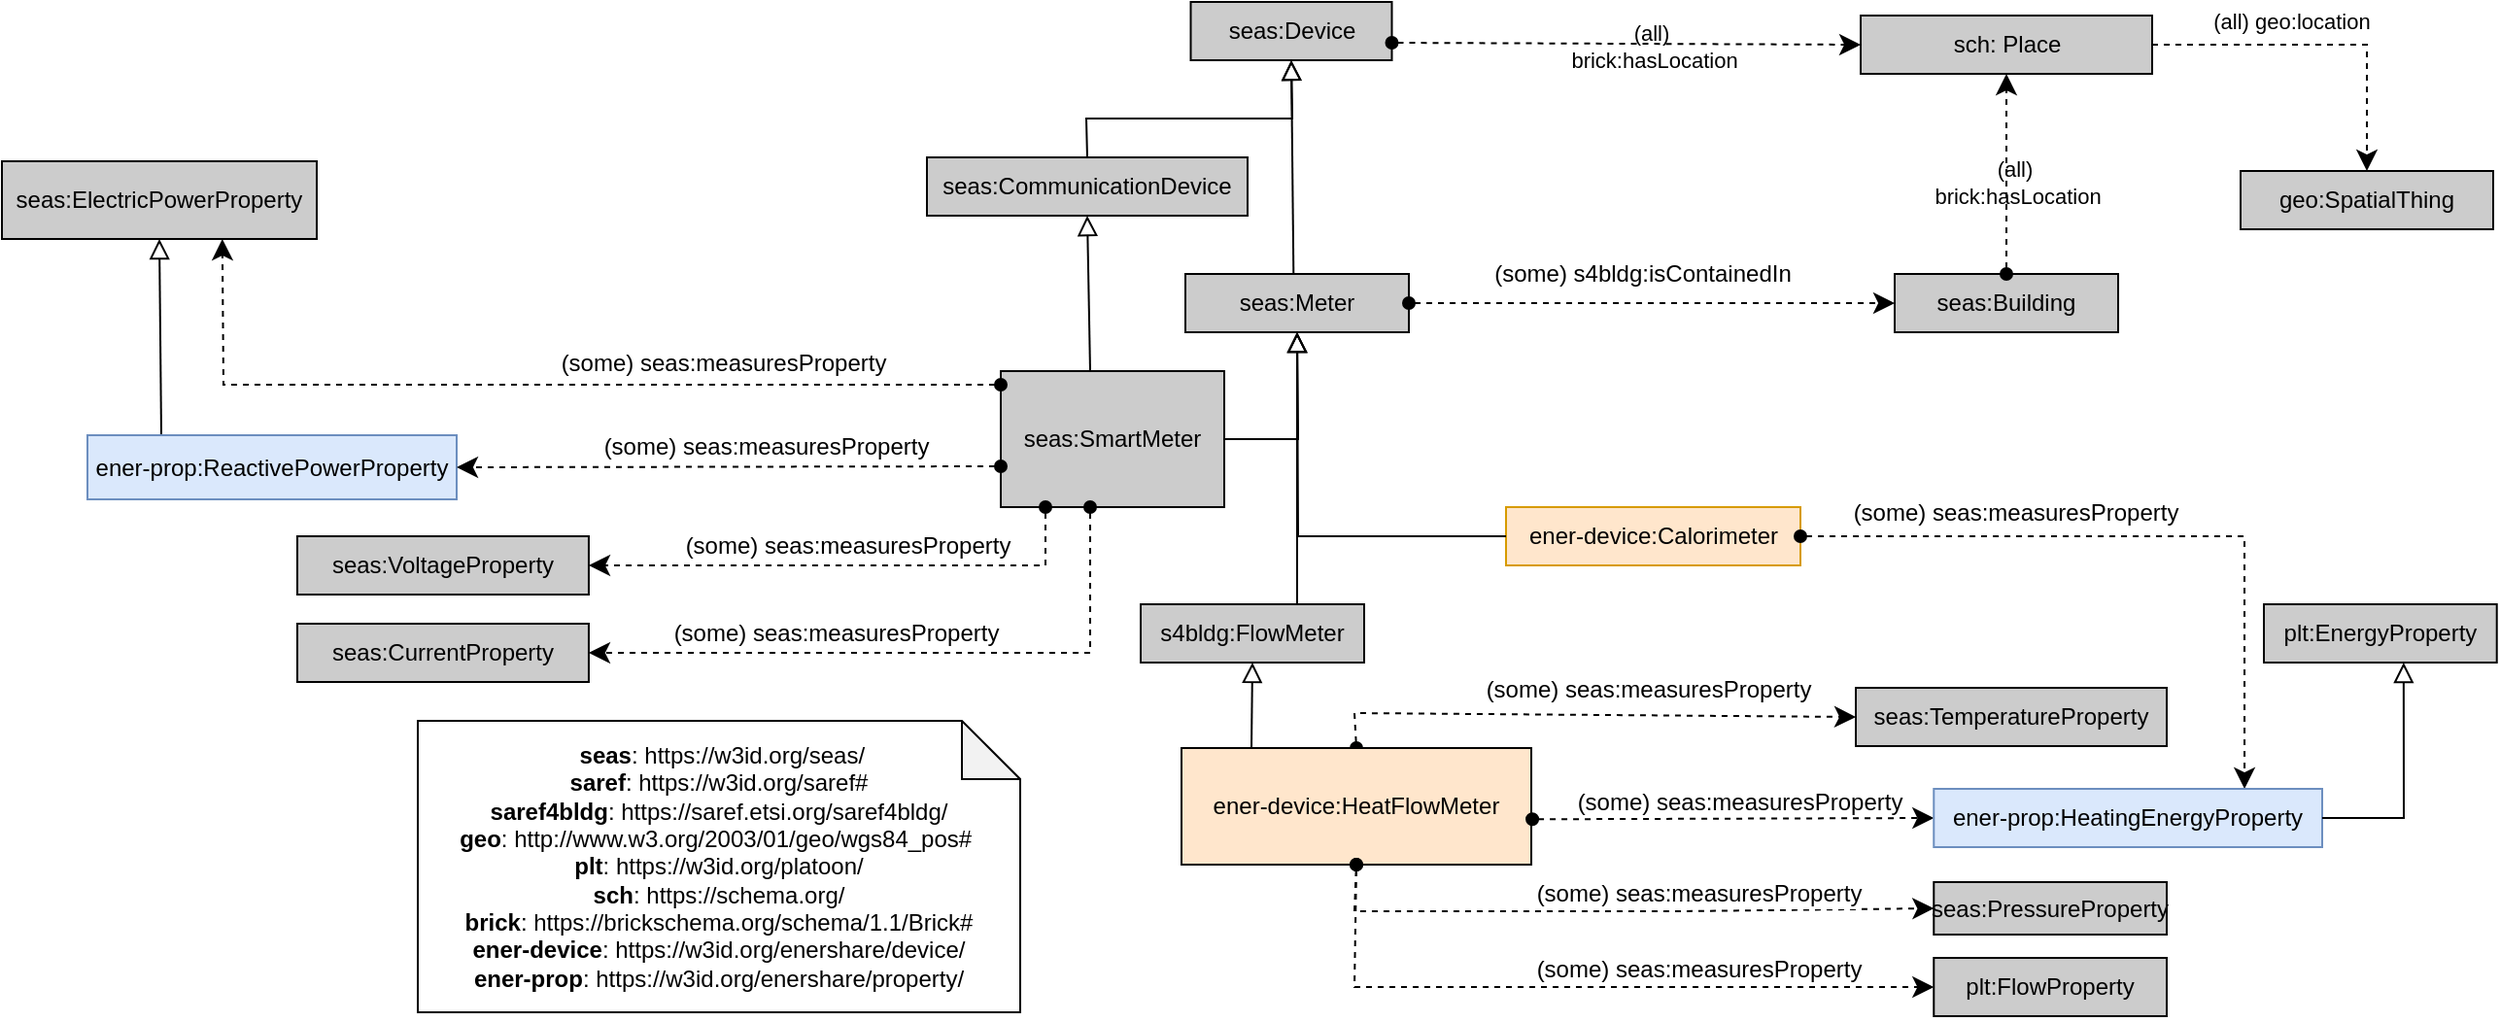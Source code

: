 <mxfile version="24.7.0" type="google" pages="10">
  <diagram name="Meter" id="KG5mnxmGUX5hawJbHkXk">
    <mxGraphModel grid="1" page="1" gridSize="10" guides="1" tooltips="1" connect="1" arrows="1" fold="1" pageScale="1" pageWidth="827" pageHeight="1169" math="0" shadow="0">
      <root>
        <mxCell id="0" />
        <mxCell id="1" parent="0" />
        <mxCell id="tbnd8iCbvvTIZFVSI1vr-1" value="seas:Device" style="rounded=0;whiteSpace=wrap;html=1;snapToPoint=1;points=[[0.1,0],[0.2,0],[0.3,0],[0.4,0],[0.5,0],[0.6,0],[0.7,0],[0.8,0],[0.9,0],[0,0.1],[0,0.3],[0,0.5],[0,0.7],[0,0.9],[0.1,1],[0.2,1],[0.3,1],[0.4,1],[0.5,1],[0.6,1],[0.7,1],[0.8,1],[0.9,1],[1,0.1],[1,0.3],[1,0.5],[1,0.7],[1,0.9]];labelBackgroundColor=none;fillColor=#CCCCCC;" vertex="1" parent="1">
          <mxGeometry x="-1042.25" y="350" width="103.5" height="30" as="geometry" />
        </mxCell>
        <mxCell id="tbnd8iCbvvTIZFVSI1vr-2" value="seas:Meter" style="rounded=0;whiteSpace=wrap;html=1;snapToPoint=1;points=[[0.1,0],[0.2,0],[0.3,0],[0.4,0],[0.5,0],[0.6,0],[0.7,0],[0.8,0],[0.9,0],[0,0.1],[0,0.3],[0,0.5],[0,0.7],[0,0.9],[0.1,1],[0.2,1],[0.3,1],[0.4,1],[0.5,1],[0.6,1],[0.7,1],[0.8,1],[0.9,1],[1,0.1],[1,0.3],[1,0.5],[1,0.7],[1,0.9]];labelBackgroundColor=none;fillColor=#CCCCCC;" vertex="1" parent="1">
          <mxGeometry x="-1045" y="490" width="115" height="30" as="geometry" />
        </mxCell>
        <mxCell id="tbnd8iCbvvTIZFVSI1vr-3" value="" style="endArrow=block;html=1;fontColor=#000099;endFill=0;entryX=0.5;entryY=1;entryDx=0;entryDy=0;endSize=8;arcSize=0;rounded=0;exitX=0.484;exitY=0.018;exitDx=0;exitDy=0;exitPerimeter=0;labelBackgroundColor=none;" edge="1" parent="1" source="tbnd8iCbvvTIZFVSI1vr-2" target="tbnd8iCbvvTIZFVSI1vr-1">
          <mxGeometry width="50" height="50" relative="1" as="geometry">
            <mxPoint x="-992" y="490" as="sourcePoint" />
            <mxPoint x="-658.5" y="460" as="targetPoint" />
          </mxGeometry>
        </mxCell>
        <mxCell id="tbnd8iCbvvTIZFVSI1vr-10" value="" style="endArrow=classic;html=1;exitX=0.5;exitY=0;exitDx=0;exitDy=0;endSize=8;arcSize=0;rounded=0;dashed=1;startArrow=oval;startFill=1;labelBackgroundColor=none;entryX=0;entryY=0.5;entryDx=0;entryDy=0;" edge="1" parent="1" source="tbnd8iCbvvTIZFVSI1vr-20" target="tbnd8iCbvvTIZFVSI1vr-21">
          <mxGeometry width="50" height="50" relative="1" as="geometry">
            <mxPoint x="-870" y="742" as="sourcePoint" />
            <mxPoint x="-660" y="716" as="targetPoint" />
            <Array as="points">
              <mxPoint x="-958" y="716" />
            </Array>
          </mxGeometry>
        </mxCell>
        <mxCell id="tbnd8iCbvvTIZFVSI1vr-11" value="(some)&amp;nbsp;seas:measuresProperty" style="text;html=1;align=center;verticalAlign=middle;resizable=0;points=[];labelBackgroundColor=none;" connectable="0" vertex="1" parent="tbnd8iCbvvTIZFVSI1vr-10">
          <mxGeometry x="-0.127" relative="1" as="geometry">
            <mxPoint x="48" y="-13" as="offset" />
          </mxGeometry>
        </mxCell>
        <mxCell id="tbnd8iCbvvTIZFVSI1vr-12" value="seas:SmartMeter" style="rounded=0;whiteSpace=wrap;html=1;snapToPoint=1;points=[[0.1,0],[0.2,0],[0.3,0],[0.4,0],[0.5,0],[0.6,0],[0.7,0],[0.8,0],[0.9,0],[0,0.1],[0,0.3],[0,0.5],[0,0.7],[0,0.9],[0.1,1],[0.2,1],[0.3,1],[0.4,1],[0.5,1],[0.6,1],[0.7,1],[0.8,1],[0.9,1],[1,0.1],[1,0.3],[1,0.5],[1,0.7],[1,0.9]];labelBackgroundColor=none;fillColor=#CCCCCC;" vertex="1" parent="1">
          <mxGeometry x="-1140" y="540" width="115" height="70" as="geometry" />
        </mxCell>
        <mxCell id="tbnd8iCbvvTIZFVSI1vr-13" value="seas:CommunicationDevice" style="rounded=0;whiteSpace=wrap;html=1;snapToPoint=1;points=[[0.1,0],[0.2,0],[0.3,0],[0.4,0],[0.5,0],[0.6,0],[0.7,0],[0.8,0],[0.9,0],[0,0.1],[0,0.3],[0,0.5],[0,0.7],[0,0.9],[0.1,1],[0.2,1],[0.3,1],[0.4,1],[0.5,1],[0.6,1],[0.7,1],[0.8,1],[0.9,1],[1,0.1],[1,0.3],[1,0.5],[1,0.7],[1,0.9]];labelBackgroundColor=none;fillColor=#CCCCCC;" vertex="1" parent="1">
          <mxGeometry x="-1178" y="430" width="165" height="30" as="geometry" />
        </mxCell>
        <mxCell id="tbnd8iCbvvTIZFVSI1vr-14" value="" style="endArrow=block;html=1;fontColor=#000099;endFill=0;entryX=0.5;entryY=1;entryDx=0;entryDy=0;endSize=8;arcSize=0;rounded=0;exitX=0.5;exitY=0;exitDx=0;exitDy=0;labelBackgroundColor=none;" edge="1" parent="1" source="tbnd8iCbvvTIZFVSI1vr-13" target="tbnd8iCbvvTIZFVSI1vr-1">
          <mxGeometry width="50" height="50" relative="1" as="geometry">
            <mxPoint x="-993" y="490" as="sourcePoint" />
            <mxPoint x="-993" y="420" as="targetPoint" />
            <Array as="points">
              <mxPoint x="-1096" y="410" />
              <mxPoint x="-990" y="410" />
            </Array>
          </mxGeometry>
        </mxCell>
        <mxCell id="tbnd8iCbvvTIZFVSI1vr-15" value="" style="endArrow=block;html=1;fontColor=#000099;endFill=0;endSize=8;arcSize=0;rounded=0;exitX=1;exitY=0.5;exitDx=0;exitDy=0;entryX=0.5;entryY=1;entryDx=0;entryDy=0;labelBackgroundColor=none;" edge="1" parent="1">
          <mxGeometry width="50" height="50" relative="1" as="geometry">
            <mxPoint x="-1025" y="575" as="sourcePoint" />
            <mxPoint x="-987.5" y="520" as="targetPoint" />
            <Array as="points">
              <mxPoint x="-987" y="575" />
            </Array>
          </mxGeometry>
        </mxCell>
        <mxCell id="tbnd8iCbvvTIZFVSI1vr-16" value="s4bldg:FlowMeter" style="rounded=0;whiteSpace=wrap;html=1;snapToPoint=1;points=[[0.1,0],[0.2,0],[0.3,0],[0.4,0],[0.5,0],[0.6,0],[0.7,0],[0.8,0],[0.9,0],[0,0.1],[0,0.3],[0,0.5],[0,0.7],[0,0.9],[0.1,1],[0.2,1],[0.3,1],[0.4,1],[0.5,1],[0.6,1],[0.7,1],[0.8,1],[0.9,1],[1,0.1],[1,0.3],[1,0.5],[1,0.7],[1,0.9]];labelBackgroundColor=none;fillColor=#CCCCCC;" vertex="1" parent="1">
          <mxGeometry x="-1068" y="660" width="115" height="30" as="geometry" />
        </mxCell>
        <mxCell id="tbnd8iCbvvTIZFVSI1vr-17" value="" style="endArrow=block;html=1;fontColor=#000099;endFill=0;endSize=8;arcSize=0;rounded=0;exitX=0.7;exitY=0;exitDx=0;exitDy=0;entryX=0.5;entryY=1;entryDx=0;entryDy=0;labelBackgroundColor=none;" edge="1" parent="1" source="tbnd8iCbvvTIZFVSI1vr-16" target="tbnd8iCbvvTIZFVSI1vr-2">
          <mxGeometry width="50" height="50" relative="1" as="geometry">
            <mxPoint x="-1025" y="575" as="sourcePoint" />
            <mxPoint x="-991" y="520" as="targetPoint" />
          </mxGeometry>
        </mxCell>
        <mxCell id="tbnd8iCbvvTIZFVSI1vr-19" value="" style="endArrow=block;html=1;fontColor=#000099;endFill=0;entryX=0.5;entryY=1;entryDx=0;entryDy=0;endSize=8;arcSize=0;rounded=0;exitX=0.2;exitY=0;exitDx=0;exitDy=0;labelBackgroundColor=none;" edge="1" parent="1" source="tbnd8iCbvvTIZFVSI1vr-20" target="tbnd8iCbvvTIZFVSI1vr-16">
          <mxGeometry width="50" height="50" relative="1" as="geometry">
            <mxPoint x="-1083" y="753" as="sourcePoint" />
            <mxPoint x="-1083" y="683" as="targetPoint" />
          </mxGeometry>
        </mxCell>
        <mxCell id="tbnd8iCbvvTIZFVSI1vr-20" value="ener-device:HeatFlowMeter" style="rounded=0;whiteSpace=wrap;html=1;snapToPoint=1;points=[[0.1,0],[0.2,0],[0.3,0],[0.4,0],[0.5,0],[0.6,0],[0.7,0],[0.8,0],[0.9,0],[0,0.1],[0,0.3],[0,0.5],[0,0.7],[0,0.9],[0.1,1],[0.2,1],[0.3,1],[0.4,1],[0.5,1],[0.6,1],[0.7,1],[0.8,1],[0.9,1],[1,0.1],[1,0.3],[1,0.5],[1,0.7],[1,0.9]];fillColor=#FFE6CC;" vertex="1" parent="1">
          <mxGeometry x="-1047" y="734" width="180" height="60" as="geometry" />
        </mxCell>
        <mxCell id="tbnd8iCbvvTIZFVSI1vr-21" value="seas:TemperatureProperty" style="rounded=0;whiteSpace=wrap;html=1;snapToPoint=1;points=[[0.1,0],[0.2,0],[0.3,0],[0.4,0],[0.5,0],[0.6,0],[0.7,0],[0.8,0],[0.9,0],[0,0.1],[0,0.3],[0,0.5],[0,0.7],[0,0.9],[0.1,1],[0.2,1],[0.3,1],[0.4,1],[0.5,1],[0.6,1],[0.7,1],[0.8,1],[0.9,1],[1,0.1],[1,0.3],[1,0.5],[1,0.7],[1,0.9]];labelBackgroundColor=none;fillColor=#CCCCCC;" vertex="1" parent="1">
          <mxGeometry x="-700" y="703" width="160" height="30" as="geometry" />
        </mxCell>
        <mxCell id="tbnd8iCbvvTIZFVSI1vr-22" value="plt:EnergyProperty" style="rounded=0;whiteSpace=wrap;html=1;snapToPoint=1;points=[[0.1,0],[0.2,0],[0.3,0],[0.4,0],[0.5,0],[0.6,0],[0.7,0],[0.8,0],[0.9,0],[0,0.1],[0,0.3],[0,0.5],[0,0.7],[0,0.9],[0.1,1],[0.2,1],[0.3,1],[0.4,1],[0.5,1],[0.6,1],[0.7,1],[0.8,1],[0.9,1],[1,0.1],[1,0.3],[1,0.5],[1,0.7],[1,0.9]];labelBackgroundColor=none;fillColor=#CCCCCC;" vertex="1" parent="1">
          <mxGeometry x="-490" y="660" width="119.86" height="30" as="geometry" />
        </mxCell>
        <mxCell id="tbnd8iCbvvTIZFVSI1vr-23" value="seas:PressureProperty" style="rounded=0;whiteSpace=wrap;html=1;snapToPoint=1;points=[[0.1,0],[0.2,0],[0.3,0],[0.4,0],[0.5,0],[0.6,0],[0.7,0],[0.8,0],[0.9,0],[0,0.1],[0,0.3],[0,0.5],[0,0.7],[0,0.9],[0.1,1],[0.2,1],[0.3,1],[0.4,1],[0.5,1],[0.6,1],[0.7,1],[0.8,1],[0.9,1],[1,0.1],[1,0.3],[1,0.5],[1,0.7],[1,0.9]];fillColor=#CCCCCC;" vertex="1" parent="1">
          <mxGeometry x="-659.86" y="803" width="119.86" height="27" as="geometry" />
        </mxCell>
        <mxCell id="tbnd8iCbvvTIZFVSI1vr-24" value="" style="endArrow=classic;html=1;exitX=1.003;exitY=0.611;exitDx=0;exitDy=0;endSize=8;arcSize=0;rounded=0;exitPerimeter=0;entryX=0;entryY=0.5;entryDx=0;entryDy=0;dashed=1;startArrow=oval;startFill=1;labelBackgroundColor=none;" edge="1" parent="1" source="tbnd8iCbvvTIZFVSI1vr-20" target="X-R4vc68RjPWDVSg47CO-1">
          <mxGeometry width="50" height="50" relative="1" as="geometry">
            <mxPoint x="-870" y="772" as="sourcePoint" />
            <mxPoint x="-680" y="790" as="targetPoint" />
          </mxGeometry>
        </mxCell>
        <mxCell id="tbnd8iCbvvTIZFVSI1vr-25" value="(some)&amp;nbsp;seas:measuresProperty" style="text;html=1;align=center;verticalAlign=middle;resizable=0;points=[];labelBackgroundColor=none;" connectable="0" vertex="1" parent="tbnd8iCbvvTIZFVSI1vr-24">
          <mxGeometry x="-0.127" relative="1" as="geometry">
            <mxPoint x="16" y="-9" as="offset" />
          </mxGeometry>
        </mxCell>
        <mxCell id="tbnd8iCbvvTIZFVSI1vr-26" value="" style="endArrow=classic;html=1;exitX=0.5;exitY=1;exitDx=0;exitDy=0;endSize=8;arcSize=0;rounded=0;entryX=0;entryY=0.5;entryDx=0;entryDy=0;dashed=1;startArrow=oval;startFill=1;" edge="1" parent="1" source="tbnd8iCbvvTIZFVSI1vr-20" target="tbnd8iCbvvTIZFVSI1vr-23">
          <mxGeometry width="50" height="50" relative="1" as="geometry">
            <mxPoint x="-860" y="752" as="sourcePoint" />
            <mxPoint x="-650" y="726" as="targetPoint" />
            <Array as="points">
              <mxPoint x="-958" y="818" />
              <mxPoint x="-790" y="818" />
            </Array>
          </mxGeometry>
        </mxCell>
        <mxCell id="tbnd8iCbvvTIZFVSI1vr-27" value="(some)&amp;nbsp;seas:measuresProperty" style="text;html=1;align=center;verticalAlign=middle;resizable=0;points=[];labelBackgroundColor=#ffffff;" connectable="0" vertex="1" parent="tbnd8iCbvvTIZFVSI1vr-26">
          <mxGeometry x="-0.127" relative="1" as="geometry">
            <mxPoint x="60" y="-9" as="offset" />
          </mxGeometry>
        </mxCell>
        <mxCell id="tbnd8iCbvvTIZFVSI1vr-28" value="seas:ElectricPowerProperty" style="rounded=0;whiteSpace=wrap;html=1;snapToPoint=1;points=[[0.1,0],[0.2,0],[0.3,0],[0.4,0],[0.5,0],[0.6,0],[0.7,0],[0.8,0],[0.9,0],[0,0.1],[0,0.3],[0,0.5],[0,0.7],[0,0.9],[0.1,1],[0.2,1],[0.3,1],[0.4,1],[0.5,1],[0.6,1],[0.7,1],[0.8,1],[0.9,1],[1,0.1],[1,0.3],[1,0.5],[1,0.7],[1,0.9]];labelBackgroundColor=none;fillColor=#CCCCCC;" vertex="1" parent="1">
          <mxGeometry x="-1654" y="432" width="162" height="40" as="geometry" />
        </mxCell>
        <mxCell id="tbnd8iCbvvTIZFVSI1vr-29" value="seas:VoltageProperty" style="rounded=0;whiteSpace=wrap;html=1;snapToPoint=1;points=[[0.1,0],[0.2,0],[0.3,0],[0.4,0],[0.5,0],[0.6,0],[0.7,0],[0.8,0],[0.9,0],[0,0.1],[0,0.3],[0,0.5],[0,0.7],[0,0.9],[0.1,1],[0.2,1],[0.3,1],[0.4,1],[0.5,1],[0.6,1],[0.7,1],[0.8,1],[0.9,1],[1,0.1],[1,0.3],[1,0.5],[1,0.7],[1,0.9]];labelBackgroundColor=none;fillColor=#CCCCCC;" vertex="1" parent="1">
          <mxGeometry x="-1502.02" y="625" width="150" height="30" as="geometry" />
        </mxCell>
        <mxCell id="tbnd8iCbvvTIZFVSI1vr-31" value="seas:CurrentProperty" style="rounded=0;whiteSpace=wrap;html=1;snapToPoint=1;points=[[0.1,0],[0.2,0],[0.3,0],[0.4,0],[0.5,0],[0.6,0],[0.7,0],[0.8,0],[0.9,0],[0,0.1],[0,0.3],[0,0.5],[0,0.7],[0,0.9],[0.1,1],[0.2,1],[0.3,1],[0.4,1],[0.5,1],[0.6,1],[0.7,1],[0.8,1],[0.9,1],[1,0.1],[1,0.3],[1,0.5],[1,0.7],[1,0.9]];labelBackgroundColor=none;fillColor=#CCCCCC;" vertex="1" parent="1">
          <mxGeometry x="-1502.02" y="670" width="150" height="30" as="geometry" />
        </mxCell>
        <mxCell id="tbnd8iCbvvTIZFVSI1vr-32" value="" style="endArrow=classic;html=1;endSize=8;arcSize=0;rounded=0;entryX=0.7;entryY=1;entryDx=0;entryDy=0;exitX=0;exitY=0.1;exitDx=0;exitDy=0;dashed=1;startArrow=oval;startFill=1;labelBackgroundColor=none;" edge="1" parent="1" source="tbnd8iCbvvTIZFVSI1vr-12" target="tbnd8iCbvvTIZFVSI1vr-28">
          <mxGeometry width="50" height="50" relative="1" as="geometry">
            <mxPoint x="-1158" y="547" as="sourcePoint" />
            <mxPoint x="-1560" y="472" as="targetPoint" />
            <Array as="points">
              <mxPoint x="-1540" y="547" />
            </Array>
          </mxGeometry>
        </mxCell>
        <mxCell id="tbnd8iCbvvTIZFVSI1vr-33" value="(some)&amp;nbsp;seas:measuresProperty" style="text;html=1;align=center;verticalAlign=middle;resizable=0;points=[];labelBackgroundColor=none;" connectable="0" vertex="1" parent="tbnd8iCbvvTIZFVSI1vr-32">
          <mxGeometry x="-0.127" relative="1" as="geometry">
            <mxPoint x="64" y="-11" as="offset" />
          </mxGeometry>
        </mxCell>
        <mxCell id="tbnd8iCbvvTIZFVSI1vr-34" value="" style="endArrow=classic;html=1;endSize=8;arcSize=0;rounded=0;exitX=0.2;exitY=1;exitDx=0;exitDy=0;dashed=1;startArrow=oval;startFill=1;labelBackgroundColor=none;" edge="1" parent="1" source="tbnd8iCbvvTIZFVSI1vr-12" target="tbnd8iCbvvTIZFVSI1vr-29">
          <mxGeometry width="50" height="50" relative="1" as="geometry">
            <mxPoint x="-1140" y="588" as="sourcePoint" />
            <mxPoint x="-1330" y="610" as="targetPoint" />
            <Array as="points">
              <mxPoint x="-1117" y="640" />
            </Array>
          </mxGeometry>
        </mxCell>
        <mxCell id="tbnd8iCbvvTIZFVSI1vr-35" value="(some)&amp;nbsp;seas:measuresProperty" style="text;html=1;align=center;verticalAlign=middle;resizable=0;points=[];labelBackgroundColor=none;" connectable="0" vertex="1" parent="tbnd8iCbvvTIZFVSI1vr-34">
          <mxGeometry x="-0.127" relative="1" as="geometry">
            <mxPoint x="-17" y="-10" as="offset" />
          </mxGeometry>
        </mxCell>
        <mxCell id="tbnd8iCbvvTIZFVSI1vr-36" value="" style="endArrow=classic;html=1;endSize=8;arcSize=0;rounded=0;entryX=1;entryY=0.5;entryDx=0;entryDy=0;exitX=0.4;exitY=1;exitDx=0;exitDy=0;dashed=1;startArrow=oval;startFill=1;labelBackgroundColor=none;" edge="1" parent="1" source="tbnd8iCbvvTIZFVSI1vr-12" target="tbnd8iCbvvTIZFVSI1vr-31">
          <mxGeometry width="50" height="50" relative="1" as="geometry">
            <mxPoint x="-1120" y="610" as="sourcePoint" />
            <mxPoint x="-1340" y="599" as="targetPoint" />
            <Array as="points">
              <mxPoint x="-1094" y="685" />
            </Array>
          </mxGeometry>
        </mxCell>
        <mxCell id="tbnd8iCbvvTIZFVSI1vr-37" value="(some)&amp;nbsp;seas:measuresProperty" style="text;html=1;align=center;verticalAlign=middle;resizable=0;points=[];labelBackgroundColor=none;" connectable="0" vertex="1" parent="tbnd8iCbvvTIZFVSI1vr-36">
          <mxGeometry x="-0.127" relative="1" as="geometry">
            <mxPoint x="-61" y="-10" as="offset" />
          </mxGeometry>
        </mxCell>
        <mxCell id="tbnd8iCbvvTIZFVSI1vr-40" value="" style="endArrow=block;html=1;fontColor=#000099;endFill=0;entryX=0.5;entryY=1;entryDx=0;entryDy=0;endSize=8;arcSize=0;rounded=0;exitX=0.2;exitY=0;exitDx=0;exitDy=0;labelBackgroundColor=none;" edge="1" parent="1" source="tbnd8iCbvvTIZFVSI1vr-41" target="tbnd8iCbvvTIZFVSI1vr-28">
          <mxGeometry width="50" height="50" relative="1" as="geometry">
            <mxPoint x="-1580" y="550.0" as="sourcePoint" />
            <mxPoint x="-1730" y="440" as="targetPoint" />
          </mxGeometry>
        </mxCell>
        <mxCell id="tbnd8iCbvvTIZFVSI1vr-41" value="ener-prop:ReactivePowerProperty" style="rounded=0;whiteSpace=wrap;html=1;snapToPoint=1;points=[[0.1,0],[0.2,0],[0.3,0],[0.4,0],[0.5,0],[0.6,0],[0.7,0],[0.8,0],[0.9,0],[0,0.1],[0,0.3],[0,0.5],[0,0.7],[0,0.9],[0.1,1],[0.2,1],[0.3,1],[0.4,1],[0.5,1],[0.6,1],[0.7,1],[0.8,1],[0.9,1],[1,0.1],[1,0.3],[1,0.5],[1,0.7],[1,0.9]];labelBackgroundColor=none;fillColor=#dae8fc;strokeColor=#6c8ebf;" vertex="1" parent="1">
          <mxGeometry x="-1610" y="573" width="190" height="33" as="geometry" />
        </mxCell>
        <mxCell id="tbnd8iCbvvTIZFVSI1vr-43" value="" style="endArrow=classic;html=1;endSize=8;arcSize=0;rounded=0;entryX=1;entryY=0.5;entryDx=0;entryDy=0;exitX=0;exitY=0.7;exitDx=0;exitDy=0;dashed=1;startArrow=oval;startFill=1;labelBackgroundColor=none;" edge="1" parent="1" source="tbnd8iCbvvTIZFVSI1vr-12" target="tbnd8iCbvvTIZFVSI1vr-41">
          <mxGeometry width="50" height="50" relative="1" as="geometry">
            <mxPoint x="-1130" y="560" as="sourcePoint" />
            <mxPoint x="-1485" y="570.0" as="targetPoint" />
          </mxGeometry>
        </mxCell>
        <mxCell id="tbnd8iCbvvTIZFVSI1vr-44" value="(some)&amp;nbsp;seas:measuresProperty" style="text;html=1;align=center;verticalAlign=middle;resizable=0;points=[];labelBackgroundColor=none;" connectable="0" vertex="1" parent="tbnd8iCbvvTIZFVSI1vr-43">
          <mxGeometry x="-0.127" relative="1" as="geometry">
            <mxPoint x="1" y="-10" as="offset" />
          </mxGeometry>
        </mxCell>
        <mxCell id="EScQ56Z9t26Sjc-1o95y-5" value="ener-device:Calorimeter" style="rounded=0;whiteSpace=wrap;html=1;snapToPoint=1;points=[[0.1,0],[0.2,0],[0.3,0],[0.4,0],[0.5,0],[0.6,0],[0.7,0],[0.8,0],[0.9,0],[0,0.1],[0,0.3],[0,0.5],[0,0.7],[0,0.9],[0.1,1],[0.2,1],[0.3,1],[0.4,1],[0.5,1],[0.6,1],[0.7,1],[0.8,1],[0.9,1],[1,0.1],[1,0.3],[1,0.5],[1,0.7],[1,0.9]];labelBackgroundColor=none;fillColor=#ffe6cc;strokeColor=#d79b00;" vertex="1" parent="1">
          <mxGeometry x="-880" y="610" width="151.5" height="30" as="geometry" />
        </mxCell>
        <mxCell id="EScQ56Z9t26Sjc-1o95y-6" value="" style="endArrow=block;html=1;fontColor=#000099;endFill=0;endSize=8;arcSize=0;rounded=0;exitX=0;exitY=0.5;exitDx=0;exitDy=0;entryX=0.5;entryY=1;entryDx=0;entryDy=0;labelBackgroundColor=none;" edge="1" parent="1">
          <mxGeometry width="50" height="50" relative="1" as="geometry">
            <mxPoint x="-880" y="625" as="sourcePoint" />
            <mxPoint x="-987.5" y="520" as="targetPoint" />
            <Array as="points">
              <mxPoint x="-987" y="625" />
            </Array>
          </mxGeometry>
        </mxCell>
        <mxCell id="ZrQ9Rk2-0Mdn7wwSWGFx-1" value="" style="endArrow=classic;html=1;exitX=1;exitY=0.5;exitDx=0;exitDy=0;endSize=8;arcSize=0;rounded=0;entryX=0.8;entryY=0;entryDx=0;entryDy=0;dashed=1;startArrow=oval;startFill=1;labelBackgroundColor=none;" edge="1" parent="1" source="EScQ56Z9t26Sjc-1o95y-5" target="X-R4vc68RjPWDVSg47CO-1">
          <mxGeometry width="50" height="50" relative="1" as="geometry">
            <mxPoint x="-640" y="623" as="sourcePoint" />
            <mxPoint x="-429.86" y="625" as="targetPoint" />
            <Array as="points">
              <mxPoint x="-500" y="625" />
            </Array>
          </mxGeometry>
        </mxCell>
        <mxCell id="ZrQ9Rk2-0Mdn7wwSWGFx-2" value="(some)&amp;nbsp;seas:measuresProperty" style="text;html=1;align=center;verticalAlign=middle;resizable=0;points=[];labelBackgroundColor=none;" connectable="0" vertex="1" parent="ZrQ9Rk2-0Mdn7wwSWGFx-1">
          <mxGeometry x="-0.127" relative="1" as="geometry">
            <mxPoint x="-46" y="-12" as="offset" />
          </mxGeometry>
        </mxCell>
        <mxCell id="L22pbOU_gLIrE22uM9Lm-1" value="plt:FlowProperty" style="rounded=0;whiteSpace=wrap;html=1;snapToPoint=1;points=[[0.1,0],[0.2,0],[0.3,0],[0.4,0],[0.5,0],[0.6,0],[0.7,0],[0.8,0],[0.9,0],[0,0.1],[0,0.3],[0,0.5],[0,0.7],[0,0.9],[0.1,1],[0.2,1],[0.3,1],[0.4,1],[0.5,1],[0.6,1],[0.7,1],[0.8,1],[0.9,1],[1,0.1],[1,0.3],[1,0.5],[1,0.7],[1,0.9]];fillColor=#CCCCCC;" vertex="1" parent="1">
          <mxGeometry x="-659.86" y="842" width="119.86" height="30" as="geometry" />
        </mxCell>
        <mxCell id="L22pbOU_gLIrE22uM9Lm-2" value="" style="endArrow=classic;html=1;exitX=0.5;exitY=1;exitDx=0;exitDy=0;endSize=8;arcSize=0;rounded=0;entryX=0;entryY=0.5;entryDx=0;entryDy=0;dashed=1;startArrow=oval;startFill=1;" edge="1" parent="1" source="tbnd8iCbvvTIZFVSI1vr-20" target="L22pbOU_gLIrE22uM9Lm-1">
          <mxGeometry width="50" height="50" relative="1" as="geometry">
            <mxPoint x="-959.86" y="808" as="sourcePoint" />
            <mxPoint x="-659.86" y="833" as="targetPoint" />
            <Array as="points">
              <mxPoint x="-958" y="857" />
            </Array>
          </mxGeometry>
        </mxCell>
        <mxCell id="L22pbOU_gLIrE22uM9Lm-3" value="(some)&amp;nbsp;seas:measuresProperty" style="text;html=1;align=center;verticalAlign=middle;resizable=0;points=[];labelBackgroundColor=#ffffff;" connectable="0" vertex="1" parent="L22pbOU_gLIrE22uM9Lm-2">
          <mxGeometry x="-0.127" relative="1" as="geometry">
            <mxPoint x="82" y="-9" as="offset" />
          </mxGeometry>
        </mxCell>
        <mxCell id="DUpgrvOP1sjGl8oRv-rW-1" value="" style="endArrow=block;html=1;fontColor=#000099;endFill=0;endSize=8;arcSize=0;rounded=0;exitX=0.4;exitY=0;exitDx=0;exitDy=0;entryX=0.5;entryY=1;entryDx=0;entryDy=0;labelBackgroundColor=none;" edge="1" parent="1" source="tbnd8iCbvvTIZFVSI1vr-12" target="tbnd8iCbvvTIZFVSI1vr-13">
          <mxGeometry width="50" height="50" relative="1" as="geometry">
            <mxPoint x="-1025" y="575" as="sourcePoint" />
            <mxPoint x="-990" y="520" as="targetPoint" />
          </mxGeometry>
        </mxCell>
        <mxCell id="X-R4vc68RjPWDVSg47CO-1" value="ener-prop:HeatingEnergyProperty" style="rounded=0;whiteSpace=wrap;html=1;snapToPoint=1;points=[[0.1,0],[0.2,0],[0.3,0],[0.4,0],[0.5,0],[0.6,0],[0.7,0],[0.8,0],[0.9,0],[0,0.1],[0,0.3],[0,0.5],[0,0.7],[0,0.9],[0.1,1],[0.2,1],[0.3,1],[0.4,1],[0.5,1],[0.6,1],[0.7,1],[0.8,1],[0.9,1],[1,0.1],[1,0.3],[1,0.5],[1,0.7],[1,0.9]];fillColor=#dae8fc;strokeColor=#6c8ebf;" vertex="1" parent="1">
          <mxGeometry x="-659.86" y="755" width="199.86" height="30" as="geometry" />
        </mxCell>
        <mxCell id="X-R4vc68RjPWDVSg47CO-2" value="" style="endArrow=block;html=1;fontColor=#000099;endFill=0;entryX=0.6;entryY=1;entryDx=0;entryDy=0;endSize=8;arcSize=0;rounded=0;exitX=1;exitY=0.5;exitDx=0;exitDy=0;labelBackgroundColor=none;" edge="1" parent="1" source="X-R4vc68RjPWDVSg47CO-1" target="tbnd8iCbvvTIZFVSI1vr-22">
          <mxGeometry width="50" height="50" relative="1" as="geometry">
            <mxPoint x="-480" y="760" as="sourcePoint" />
            <mxPoint x="-513" y="692" as="targetPoint" />
            <Array as="points">
              <mxPoint x="-418" y="770" />
            </Array>
          </mxGeometry>
        </mxCell>
        <mxCell id="Npk5RZ1vaq2AS6J5_LCh-1" value="&lt;div&gt;&lt;/div&gt;&lt;div style=&quot;&quot;&gt;&lt;div style=&quot;border-color: var(--border-color);&quot;&gt;&lt;br&gt;&lt;/div&gt;&lt;div style=&quot;border-color: var(--border-color);&quot;&gt;&amp;nbsp;&lt;b&gt;seas&lt;/b&gt;: https://w3id.org/seas/&lt;br style=&quot;border-color: var(--border-color);&quot;&gt;&lt;/div&gt;&lt;div style=&quot;border-color: var(--border-color);&quot;&gt;&lt;span style=&quot;border-color: var(--border-color); background-color: initial;&quot;&gt;&lt;b&gt;saref&lt;/b&gt;: https://w3id.org/saref#&lt;/span&gt;&lt;/div&gt;&lt;div style=&quot;border-color: var(--border-color);&quot;&gt;&lt;span style=&quot;border-color: var(--border-color); background-color: initial;&quot;&gt;&lt;b&gt;saref4bldg&lt;/b&gt;: https://saref.etsi.org/saref4bldg/&lt;/span&gt;&lt;/div&gt;&lt;div style=&quot;border-color: var(--border-color);&quot;&gt;&lt;span style=&quot;border-color: var(--border-color); background-color: initial;&quot;&gt;&lt;b&gt;geo&lt;/b&gt;: http://www.w3.org/2003/01/geo/wgs84_pos#&amp;nbsp;&lt;br style=&quot;border-color: var(--border-color);&quot;&gt;&lt;/span&gt;&lt;/div&gt;&lt;div style=&quot;border-color: var(--border-color);&quot;&gt;&lt;span style=&quot;background-color: initial;&quot;&gt;&lt;b&gt;plt&lt;/b&gt;: https://w3id.org/platoon/&lt;/span&gt;&lt;br&gt;&lt;/div&gt;&lt;div style=&quot;border-color: var(--border-color);&quot;&gt;&lt;div style=&quot;border-color: var(--border-color);&quot;&gt;&lt;div style=&quot;border-color: var(--border-color);&quot;&gt;&lt;b&gt;sch&lt;/b&gt;: https://schema.org/&lt;/div&gt;&lt;/div&gt;&lt;/div&gt;&lt;div style=&quot;border-color: var(--border-color);&quot;&gt;&lt;span style=&quot;background-color: initial;&quot;&gt;&lt;b&gt;brick&lt;/b&gt;: https://brickschema.org/schema/1.1/Brick#&lt;br&gt;&lt;/span&gt;&lt;/div&gt;&lt;div style=&quot;border-color: var(--border-color);&quot;&gt;&lt;span style=&quot;background-color: initial;&quot;&gt;&lt;b&gt;ener-device&lt;/b&gt;:&amp;nbsp;https://w3id.org/enershare/device/&lt;/span&gt;&lt;br&gt;&lt;/div&gt;&lt;div style=&quot;border-color: var(--border-color);&quot;&gt;&lt;b&gt;ener-prop&lt;/b&gt;:&amp;nbsp;https://w3id.org/enershare/property/&lt;/div&gt;&lt;/div&gt;&lt;div style=&quot;&quot;&gt;&lt;div style=&quot;border-color: var(--border-color);&quot;&gt;&lt;div&gt;&lt;br&gt;&lt;/div&gt;&lt;/div&gt;&lt;div style=&quot;border-color: var(--border-color);&quot;&gt;&lt;/div&gt;&lt;/div&gt;" style="shape=note;whiteSpace=wrap;html=1;backgroundOutline=1;darkOpacity=0.05;" vertex="1" parent="1">
          <mxGeometry x="-1440" y="720" width="310" height="150" as="geometry" />
        </mxCell>
        <mxCell id="EMu1KxpSfci41UksCu9k-1" value="seas:Building" style="rounded=0;whiteSpace=wrap;html=1;snapToPoint=1;points=[[0.1,0],[0.2,0],[0.3,0],[0.4,0],[0.5,0],[0.6,0],[0.7,0],[0.8,0],[0.9,0],[0,0.1],[0,0.3],[0,0.5],[0,0.7],[0,0.9],[0.1,1],[0.2,1],[0.3,1],[0.4,1],[0.5,1],[0.6,1],[0.7,1],[0.8,1],[0.9,1],[1,0.1],[1,0.3],[1,0.5],[1,0.7],[1,0.9]];labelBackgroundColor=none;fillColor=#CCCCCC;" vertex="1" parent="1">
          <mxGeometry x="-680" y="490" width="115" height="30" as="geometry" />
        </mxCell>
        <mxCell id="EMu1KxpSfci41UksCu9k-3" value="" style="endArrow=classic;html=1;endSize=8;arcSize=0;rounded=0;dashed=1;startArrow=oval;startFill=1;entryX=0;entryY=0.5;entryDx=0;entryDy=0;labelBackgroundColor=none;" edge="1" parent="1" target="EMu1KxpSfci41UksCu9k-1">
          <mxGeometry width="50" height="50" relative="1" as="geometry">
            <mxPoint x="-930" y="505" as="sourcePoint" />
            <mxPoint x="-717" y="503" as="targetPoint" />
          </mxGeometry>
        </mxCell>
        <mxCell id="EMu1KxpSfci41UksCu9k-4" value="(some) s4bldg:isContainedIn" style="text;html=1;align=center;verticalAlign=middle;resizable=0;points=[];labelBackgroundColor=none;" connectable="0" vertex="1" parent="EMu1KxpSfci41UksCu9k-3">
          <mxGeometry x="-0.127" relative="1" as="geometry">
            <mxPoint x="11" y="-15" as="offset" />
          </mxGeometry>
        </mxCell>
        <mxCell id="EMu1KxpSfci41UksCu9k-5" value="sch: Place" style="rounded=0;whiteSpace=wrap;html=1;snapToPoint=1;points=[[0.1,0],[0.2,0],[0.3,0],[0.4,0],[0.5,0],[0.6,0],[0.7,0],[0.8,0],[0.9,0],[0,0.1],[0,0.3],[0,0.5],[0,0.7],[0,0.9],[0.1,1],[0.2,1],[0.3,1],[0.4,1],[0.5,1],[0.6,1],[0.7,1],[0.8,1],[0.9,1],[1,0.1],[1,0.3],[1,0.5],[1,0.7],[1,0.9]];labelBackgroundColor=none;fillColor=#CCCCCC;" vertex="1" parent="1">
          <mxGeometry x="-697.5" y="357" width="150" height="30" as="geometry" />
        </mxCell>
        <mxCell id="EMu1KxpSfci41UksCu9k-6" value="" style="endArrow=classic;html=1;entryX=0.5;entryY=1;entryDx=0;entryDy=0;endSize=8;dashed=1;arcSize=0;rounded=0;startArrow=oval;startFill=1;exitX=0.5;exitY=0;exitDx=0;exitDy=0;labelBackgroundColor=none;" edge="1" parent="1" source="EMu1KxpSfci41UksCu9k-1" target="EMu1KxpSfci41UksCu9k-5">
          <mxGeometry width="50" height="50" relative="1" as="geometry">
            <mxPoint x="-625" y="480" as="sourcePoint" />
            <mxPoint x="110.0" y="548.33" as="targetPoint" />
          </mxGeometry>
        </mxCell>
        <mxCell id="EMu1KxpSfci41UksCu9k-7" value="&lt;div&gt;(all)&amp;nbsp;&lt;/div&gt;brick:hasLocation" style="edgeLabel;html=1;align=center;verticalAlign=middle;resizable=0;points=[];labelBackgroundColor=none;" connectable="0" vertex="1" parent="EMu1KxpSfci41UksCu9k-6">
          <mxGeometry x="-0.191" y="-1" relative="1" as="geometry">
            <mxPoint x="4" y="-6" as="offset" />
          </mxGeometry>
        </mxCell>
        <mxCell id="EMu1KxpSfci41UksCu9k-9" value="" style="endArrow=classic;html=1;entryX=0;entryY=0.5;entryDx=0;entryDy=0;endSize=8;dashed=1;arcSize=0;rounded=0;startArrow=oval;startFill=1;exitX=1;exitY=0.7;exitDx=0;exitDy=0;labelBackgroundColor=none;" edge="1" parent="1" source="tbnd8iCbvvTIZFVSI1vr-1" target="EMu1KxpSfci41UksCu9k-5">
          <mxGeometry width="50" height="50" relative="1" as="geometry">
            <mxPoint x="-980" y="475" as="sourcePoint" />
            <mxPoint x="-710" y="380" as="targetPoint" />
          </mxGeometry>
        </mxCell>
        <mxCell id="EMu1KxpSfci41UksCu9k-10" value="&lt;div&gt;(all)&amp;nbsp;&lt;/div&gt;brick:hasLocation" style="edgeLabel;html=1;align=center;verticalAlign=middle;resizable=0;points=[];labelBackgroundColor=none;" connectable="0" vertex="1" parent="EMu1KxpSfci41UksCu9k-9">
          <mxGeometry x="-0.191" y="-1" relative="1" as="geometry">
            <mxPoint x="37" as="offset" />
          </mxGeometry>
        </mxCell>
        <mxCell id="67WwP_amCZ6CQMWCQNi2-1" value="geo:SpatialThing" style="rounded=0;whiteSpace=wrap;html=1;snapToPoint=1;points=[[0.1,0],[0.2,0],[0.3,0],[0.4,0],[0.5,0],[0.6,0],[0.7,0],[0.8,0],[0.9,0],[0,0.1],[0,0.3],[0,0.5],[0,0.7],[0,0.9],[0.1,1],[0.2,1],[0.3,1],[0.4,1],[0.5,1],[0.6,1],[0.7,1],[0.8,1],[0.9,1],[1,0.1],[1,0.3],[1,0.5],[1,0.7],[1,0.9]];fillColor=#CCCCCC;" vertex="1" parent="1">
          <mxGeometry x="-502" y="437" width="130" height="30" as="geometry" />
        </mxCell>
        <mxCell id="67WwP_amCZ6CQMWCQNi2-2" value="" style="endArrow=classic;html=1;endSize=8;dashed=1;arcSize=0;rounded=0;entryX=0.5;entryY=0;entryDx=0;entryDy=0;exitX=1;exitY=0.5;exitDx=0;exitDy=0;" edge="1" parent="1" source="EMu1KxpSfci41UksCu9k-5" target="67WwP_amCZ6CQMWCQNi2-1">
          <mxGeometry width="50" height="50" relative="1" as="geometry">
            <mxPoint x="-550" y="370" as="sourcePoint" />
            <mxPoint x="-685" y="237" as="targetPoint" />
            <Array as="points">
              <mxPoint x="-437" y="372" />
            </Array>
          </mxGeometry>
        </mxCell>
        <mxCell id="67WwP_amCZ6CQMWCQNi2-3" value="&lt;div&gt;(all) geo:location&lt;/div&gt;" style="edgeLabel;html=1;align=center;verticalAlign=middle;resizable=0;points=[];" connectable="0" vertex="1" parent="67WwP_amCZ6CQMWCQNi2-2">
          <mxGeometry x="-0.191" y="-1" relative="1" as="geometry">
            <mxPoint y="-13" as="offset" />
          </mxGeometry>
        </mxCell>
      </root>
    </mxGraphModel>
  </diagram>
  <diagram id="4E2t_Enq8YzQG88b2of9" name="Weather">
    <mxGraphModel grid="1" page="1" gridSize="10" guides="1" tooltips="1" connect="1" arrows="1" fold="1" pageScale="1" pageWidth="827" pageHeight="1169" math="0" shadow="0">
      <root>
        <mxCell id="0" />
        <mxCell id="1" parent="0" />
        <mxCell id="mVu25HBqmFNxwevJxP-5-1" value="seas:Property" style="rounded=0;whiteSpace=wrap;html=1;snapToPoint=1;points=[[0.1,0],[0.2,0],[0.3,0],[0.4,0],[0.5,0],[0.6,0],[0.7,0],[0.8,0],[0.9,0],[0,0.1],[0,0.3],[0,0.5],[0,0.7],[0,0.9],[0.1,1],[0.2,1],[0.3,1],[0.4,1],[0.5,1],[0.6,1],[0.7,1],[0.8,1],[0.9,1],[1,0.1],[1,0.3],[1,0.5],[1,0.7],[1,0.9]];" vertex="1" parent="1">
          <mxGeometry x="60" y="120.0" width="136" height="30" as="geometry" />
        </mxCell>
        <mxCell id="UV2eMLpq6rYhj8zFvT5H-1" value="plt:AirTemperatureProperty" style="rounded=0;whiteSpace=wrap;html=1;snapToPoint=1;points=[[0.1,0],[0.2,0],[0.3,0],[0.4,0],[0.5,0],[0.6,0],[0.7,0],[0.8,0],[0.9,0],[0,0.1],[0,0.3],[0,0.5],[0,0.7],[0,0.9],[0.1,1],[0.2,1],[0.3,1],[0.4,1],[0.5,1],[0.6,1],[0.7,1],[0.8,1],[0.9,1],[1,0.1],[1,0.3],[1,0.5],[1,0.7],[1,0.9]];" vertex="1" parent="1">
          <mxGeometry x="180" y="199" width="160" height="30" as="geometry" />
        </mxCell>
        <mxCell id="lT3qbc-19bkM1TycUrqb-1" value="" style="endArrow=block;html=1;fontColor=#000099;endFill=0;entryX=0.5;entryY=1;entryDx=0;entryDy=0;endSize=8;arcSize=0;rounded=0;exitX=0;exitY=0.5;exitDx=0;exitDy=0;" edge="1" parent="1" source="UV2eMLpq6rYhj8zFvT5H-1" target="mVu25HBqmFNxwevJxP-5-1">
          <mxGeometry width="50" height="50" relative="1" as="geometry">
            <mxPoint x="-772" y="150" as="sourcePoint" />
            <mxPoint x="-772" y="80" as="targetPoint" />
            <Array as="points">
              <mxPoint x="128" y="215" />
            </Array>
          </mxGeometry>
        </mxCell>
        <mxCell id="lT3qbc-19bkM1TycUrqb-2" value="seas:PercentageProperty" style="rounded=0;whiteSpace=wrap;html=1;snapToPoint=1;points=[[0.1,0],[0.2,0],[0.3,0],[0.4,0],[0.5,0],[0.6,0],[0.7,0],[0.8,0],[0.9,0],[0,0.1],[0,0.3],[0,0.5],[0,0.7],[0,0.9],[0.1,1],[0.2,1],[0.3,1],[0.4,1],[0.5,1],[0.6,1],[0.7,1],[0.8,1],[0.9,1],[1,0.1],[1,0.3],[1,0.5],[1,0.7],[1,0.9]];" vertex="1" parent="1">
          <mxGeometry x="180" y="236" width="160" height="30" as="geometry" />
        </mxCell>
        <mxCell id="lT3qbc-19bkM1TycUrqb-3" value="" style="endArrow=block;html=1;fontColor=#000099;endFill=0;entryX=0.5;entryY=1;entryDx=0;entryDy=0;endSize=8;arcSize=0;rounded=0;exitX=0;exitY=0.5;exitDx=0;exitDy=0;" edge="1" parent="1" source="lT3qbc-19bkM1TycUrqb-2">
          <mxGeometry width="50" height="50" relative="1" as="geometry">
            <mxPoint x="180" y="215" as="sourcePoint" />
            <mxPoint x="128" y="150" as="targetPoint" />
            <Array as="points">
              <mxPoint x="130" y="251" />
            </Array>
          </mxGeometry>
        </mxCell>
        <mxCell id="lT3qbc-19bkM1TycUrqb-4" value="plt:PrecipitationProperty" style="rounded=0;whiteSpace=wrap;html=1;snapToPoint=1;points=[[0.1,0],[0.2,0],[0.3,0],[0.4,0],[0.5,0],[0.6,0],[0.7,0],[0.8,0],[0.9,0],[0,0.1],[0,0.3],[0,0.5],[0,0.7],[0,0.9],[0.1,1],[0.2,1],[0.3,1],[0.4,1],[0.5,1],[0.6,1],[0.7,1],[0.8,1],[0.9,1],[1,0.1],[1,0.3],[1,0.5],[1,0.7],[1,0.9]];" vertex="1" parent="1">
          <mxGeometry x="274" y="280" width="140" height="30" as="geometry" />
        </mxCell>
        <mxCell id="lT3qbc-19bkM1TycUrqb-5" value="" style="endArrow=block;html=1;fontColor=#000099;endFill=0;endSize=8;arcSize=0;rounded=0;exitX=0;exitY=0.5;exitDx=0;exitDy=0;entryX=0.5;entryY=1;entryDx=0;entryDy=0;" edge="1" parent="1" source="lT3qbc-19bkM1TycUrqb-4" target="lT3qbc-19bkM1TycUrqb-2">
          <mxGeometry width="50" height="50" relative="1" as="geometry">
            <mxPoint x="262" y="340" as="sourcePoint" />
            <mxPoint x="210" y="280" as="targetPoint" />
            <Array as="points">
              <mxPoint x="260" y="295" />
            </Array>
          </mxGeometry>
        </mxCell>
        <mxCell id="lT3qbc-19bkM1TycUrqb-6" value="plt:SolarRadiationProperty" style="rounded=0;whiteSpace=wrap;html=1;snapToPoint=1;points=[[0.1,0],[0.2,0],[0.3,0],[0.4,0],[0.5,0],[0.6,0],[0.7,0],[0.8,0],[0.9,0],[0,0.1],[0,0.3],[0,0.5],[0,0.7],[0,0.9],[0.1,1],[0.2,1],[0.3,1],[0.4,1],[0.5,1],[0.6,1],[0.7,1],[0.8,1],[0.9,1],[1,0.1],[1,0.3],[1,0.5],[1,0.7],[1,0.9]];" vertex="1" parent="1">
          <mxGeometry x="180" y="320" width="150" height="30" as="geometry" />
        </mxCell>
        <mxCell id="lT3qbc-19bkM1TycUrqb-7" value="" style="endArrow=block;html=1;fontColor=#000099;endFill=0;entryX=0.5;entryY=1;entryDx=0;entryDy=0;endSize=8;arcSize=0;rounded=0;exitX=0;exitY=0.5;exitDx=0;exitDy=0;" edge="1" parent="1" source="lT3qbc-19bkM1TycUrqb-6">
          <mxGeometry width="50" height="50" relative="1" as="geometry">
            <mxPoint x="180" y="265" as="sourcePoint" />
            <mxPoint x="128" y="150" as="targetPoint" />
            <Array as="points">
              <mxPoint x="130" y="335" />
            </Array>
          </mxGeometry>
        </mxCell>
        <mxCell id="lT3qbc-19bkM1TycUrqb-8" value="seas:Forecast" style="rounded=0;whiteSpace=wrap;html=1;snapToPoint=1;points=[[0.1,0],[0.2,0],[0.3,0],[0.4,0],[0.5,0],[0.6,0],[0.7,0],[0.8,0],[0.9,0],[0,0.1],[0,0.3],[0,0.5],[0,0.7],[0,0.9],[0.1,1],[0.2,1],[0.3,1],[0.4,1],[0.5,1],[0.6,1],[0.7,1],[0.8,1],[0.9,1],[1,0.1],[1,0.3],[1,0.5],[1,0.7],[1,0.9]];" vertex="1" parent="1">
          <mxGeometry x="820" y="110.0" width="136" height="30" as="geometry" />
        </mxCell>
        <mxCell id="lT3qbc-19bkM1TycUrqb-9" value="plt:ForecastOfAirTemperatureProperty" style="rounded=0;whiteSpace=wrap;html=1;snapToPoint=1;points=[[0.1,0],[0.2,0],[0.3,0],[0.4,0],[0.5,0],[0.6,0],[0.7,0],[0.8,0],[0.9,0],[0,0.1],[0,0.3],[0,0.5],[0,0.7],[0,0.9],[0.1,1],[0.2,1],[0.3,1],[0.4,1],[0.5,1],[0.6,1],[0.7,1],[0.8,1],[0.9,1],[1,0.1],[1,0.3],[1,0.5],[1,0.7],[1,0.9]];" vertex="1" parent="1">
          <mxGeometry x="610" y="180" width="210" height="30" as="geometry" />
        </mxCell>
        <mxCell id="lT3qbc-19bkM1TycUrqb-10" value="" style="endArrow=block;html=1;fontColor=#000099;endFill=0;entryX=0.5;entryY=1;entryDx=0;entryDy=0;endSize=8;arcSize=0;rounded=0;exitX=1;exitY=0.5;exitDx=0;exitDy=0;" edge="1" parent="1" source="lT3qbc-19bkM1TycUrqb-9" target="lT3qbc-19bkM1TycUrqb-8">
          <mxGeometry width="50" height="50" relative="1" as="geometry">
            <mxPoint x="632" y="215" as="sourcePoint" />
            <mxPoint x="580" y="150" as="targetPoint" />
            <Array as="points">
              <mxPoint x="888" y="195" />
            </Array>
          </mxGeometry>
        </mxCell>
        <mxCell id="lT3qbc-19bkM1TycUrqb-11" value="plt:ForecastOfPrecipitationProperty" style="rounded=0;whiteSpace=wrap;html=1;snapToPoint=1;points=[[0.1,0],[0.2,0],[0.3,0],[0.4,0],[0.5,0],[0.6,0],[0.7,0],[0.8,0],[0.9,0],[0,0.1],[0,0.3],[0,0.5],[0,0.7],[0,0.9],[0.1,1],[0.2,1],[0.3,1],[0.4,1],[0.5,1],[0.6,1],[0.7,1],[0.8,1],[0.9,1],[1,0.1],[1,0.3],[1,0.5],[1,0.7],[1,0.9]];" vertex="1" parent="1">
          <mxGeometry x="550" y="220" width="270" height="30" as="geometry" />
        </mxCell>
        <mxCell id="lT3qbc-19bkM1TycUrqb-12" value="" style="endArrow=block;html=1;fontColor=#000099;endFill=0;entryX=0.5;entryY=1;entryDx=0;entryDy=0;endSize=8;arcSize=0;rounded=0;exitX=1;exitY=0.5;exitDx=0;exitDy=0;" edge="1" parent="1" source="lT3qbc-19bkM1TycUrqb-11" target="lT3qbc-19bkM1TycUrqb-8">
          <mxGeometry width="50" height="50" relative="1" as="geometry">
            <mxPoint x="610" y="195" as="sourcePoint" />
            <mxPoint x="580" y="150" as="targetPoint" />
            <Array as="points">
              <mxPoint x="890" y="235" />
            </Array>
          </mxGeometry>
        </mxCell>
        <mxCell id="lT3qbc-19bkM1TycUrqb-13" value="plt:ForecastOfSolarRadiationProperty" style="rounded=0;whiteSpace=wrap;html=1;snapToPoint=1;points=[[0.1,0],[0.2,0],[0.3,0],[0.4,0],[0.5,0],[0.6,0],[0.7,0],[0.8,0],[0.9,0],[0,0.1],[0,0.3],[0,0.5],[0,0.7],[0,0.9],[0.1,1],[0.2,1],[0.3,1],[0.4,1],[0.5,1],[0.6,1],[0.7,1],[0.8,1],[0.9,1],[1,0.1],[1,0.3],[1,0.5],[1,0.7],[1,0.9]];" vertex="1" parent="1">
          <mxGeometry x="610" y="260" width="210" height="30" as="geometry" />
        </mxCell>
        <mxCell id="lT3qbc-19bkM1TycUrqb-14" value="" style="endArrow=block;html=1;fontColor=#000099;endFill=0;entryX=0.5;entryY=1;entryDx=0;entryDy=0;endSize=8;arcSize=0;rounded=0;exitX=1;exitY=0.7;exitDx=0;exitDy=0;" edge="1" parent="1" source="lT3qbc-19bkM1TycUrqb-13" target="lT3qbc-19bkM1TycUrqb-8">
          <mxGeometry width="50" height="50" relative="1" as="geometry">
            <mxPoint x="610" y="275" as="sourcePoint" />
            <mxPoint x="580" y="150" as="targetPoint" />
            <Array as="points">
              <mxPoint x="890" y="280" />
            </Array>
          </mxGeometry>
        </mxCell>
        <mxCell id="vYpBcFT9tzh0INcbMrPD-1" value="" style="endArrow=classic;html=1;exitX=0.3;exitY=0;exitDx=0;exitDy=0;endSize=8;arcSize=0;rounded=0;entryX=0.5;entryY=0;entryDx=0;entryDy=0;dashed=1;startArrow=oval;startFill=1;" edge="1" parent="1" source="lT3qbc-19bkM1TycUrqb-9" target="UV2eMLpq6rYhj8zFvT5H-1">
          <mxGeometry width="50" height="50" relative="1" as="geometry">
            <mxPoint x="-400" y="399" as="sourcePoint" />
            <mxPoint x="-190" y="373" as="targetPoint" />
            <Array as="points">
              <mxPoint x="673" y="160" />
              <mxPoint x="260" y="160" />
            </Array>
          </mxGeometry>
        </mxCell>
        <mxCell id="vYpBcFT9tzh0INcbMrPD-2" value="(some)&amp;nbsp;seas:forecastsProperty" style="text;html=1;align=center;verticalAlign=middle;resizable=0;points=[];labelBackgroundColor=#ffffff;" connectable="0" vertex="1" parent="vYpBcFT9tzh0INcbMrPD-1">
          <mxGeometry x="-0.127" relative="1" as="geometry">
            <mxPoint x="-130" as="offset" />
          </mxGeometry>
        </mxCell>
        <mxCell id="vYpBcFT9tzh0INcbMrPD-4" value="" style="endArrow=classic;html=1;exitX=0;exitY=0.5;exitDx=0;exitDy=0;endSize=8;arcSize=0;rounded=0;entryX=0.7;entryY=0;entryDx=0;entryDy=0;dashed=1;startArrow=oval;startFill=1;" edge="1" parent="1" source="lT3qbc-19bkM1TycUrqb-11" target="lT3qbc-19bkM1TycUrqb-4">
          <mxGeometry width="50" height="50" relative="1" as="geometry">
            <mxPoint x="788" y="190" as="sourcePoint" />
            <mxPoint x="260" y="210" as="targetPoint" />
            <Array as="points">
              <mxPoint x="372" y="235" />
            </Array>
          </mxGeometry>
        </mxCell>
        <mxCell id="vYpBcFT9tzh0INcbMrPD-5" value="(some)&amp;nbsp;seas:forecastsProperty" style="text;html=1;align=center;verticalAlign=middle;resizable=0;points=[];labelBackgroundColor=#ffffff;" connectable="0" vertex="1" parent="vYpBcFT9tzh0INcbMrPD-4">
          <mxGeometry x="-0.127" relative="1" as="geometry">
            <mxPoint x="1" y="-10" as="offset" />
          </mxGeometry>
        </mxCell>
        <mxCell id="vYpBcFT9tzh0INcbMrPD-6" value="" style="endArrow=classic;html=1;exitX=0.5;exitY=1;exitDx=0;exitDy=0;endSize=8;arcSize=0;rounded=0;entryX=0.5;entryY=1;entryDx=0;entryDy=0;dashed=1;startArrow=oval;startFill=1;" edge="1" parent="1" source="lT3qbc-19bkM1TycUrqb-13" target="lT3qbc-19bkM1TycUrqb-6">
          <mxGeometry width="50" height="50" relative="1" as="geometry">
            <mxPoint x="890" y="285" as="sourcePoint" />
            <mxPoint x="400" y="341" as="targetPoint" />
            <Array as="points">
              <mxPoint x="715" y="370" />
              <mxPoint x="255" y="370" />
            </Array>
          </mxGeometry>
        </mxCell>
        <mxCell id="vYpBcFT9tzh0INcbMrPD-7" value="(some)&amp;nbsp;seas:forecastsProperty" style="text;html=1;align=center;verticalAlign=middle;resizable=0;points=[];labelBackgroundColor=#ffffff;" connectable="0" vertex="1" parent="vYpBcFT9tzh0INcbMrPD-6">
          <mxGeometry x="-0.127" relative="1" as="geometry">
            <mxPoint x="6" y="-10" as="offset" />
          </mxGeometry>
        </mxCell>
        <mxCell id="dJRQVTqBD3UVjidDaa24-1" value="&lt;div&gt;&lt;/div&gt;&lt;div style=&quot;&quot;&gt;&lt;div style=&quot;border-color: var(--border-color);&quot;&gt;&lt;br&gt;&lt;/div&gt;&lt;div style=&quot;border-color: var(--border-color);&quot;&gt;&lt;br&gt;&lt;/div&gt;&lt;div style=&quot;border-color: var(--border-color);&quot;&gt;&amp;nbsp;seas: https://w3id.org/seas/&lt;span style=&quot;background-color: initial;&quot;&gt;&amp;nbsp;&lt;/span&gt;&lt;/div&gt;&lt;div style=&quot;border-color: var(--border-color);&quot;&gt;&lt;span style=&quot;background-color: initial;&quot;&gt;plt: https://w3id.org/platoon/&lt;/span&gt;&lt;br&gt;&lt;/div&gt;&lt;div style=&quot;border-color: var(--border-color);&quot;&gt;&lt;div style=&quot;border-color: var(--border-color);&quot;&gt;&lt;div style=&quot;border-color: var(--border-color);&quot;&gt;&lt;br&gt;&lt;/div&gt;&lt;/div&gt;&lt;/div&gt;&lt;/div&gt;&lt;div style=&quot;&quot;&gt;&lt;div style=&quot;border-color: var(--border-color);&quot;&gt;&lt;div&gt;&lt;br&gt;&lt;/div&gt;&lt;/div&gt;&lt;div style=&quot;border-color: var(--border-color);&quot;&gt;&lt;/div&gt;&lt;/div&gt;" style="shape=note;whiteSpace=wrap;html=1;backgroundOutline=1;darkOpacity=0.05;" vertex="1" parent="1">
          <mxGeometry x="520" y="80" width="241" height="40" as="geometry" />
        </mxCell>
      </root>
    </mxGraphModel>
  </diagram>
  <diagram id="Dbb5xHcTWzWC46hszOEj" name="System">
    <mxGraphModel grid="1" page="1" gridSize="10" guides="1" tooltips="1" connect="1" arrows="1" fold="1" pageScale="1" pageWidth="827" pageHeight="1169" math="0" shadow="0">
      <root>
        <mxCell id="0" />
        <mxCell id="1" parent="0" />
        <mxCell id="u7Uan8ANIa6iaenxmbNG-1" value="seas:System" style="rounded=0;whiteSpace=wrap;html=1;snapToPoint=1;points=[[0.1,0],[0.2,0],[0.3,0],[0.4,0],[0.5,0],[0.6,0],[0.7,0],[0.8,0],[0.9,0],[0,0.1],[0,0.3],[0,0.5],[0,0.7],[0,0.9],[0.1,1],[0.2,1],[0.3,1],[0.4,1],[0.5,1],[0.6,1],[0.7,1],[0.8,1],[0.9,1],[1,0.1],[1,0.3],[1,0.5],[1,0.7],[1,0.9]];fillColor=#CCCCCC;" vertex="1" parent="1">
          <mxGeometry x="50" y="230" width="110" height="30" as="geometry" />
        </mxCell>
        <mxCell id="u7Uan8ANIa6iaenxmbNG-2" value="seas:ElectricPowerSystem" style="rounded=0;whiteSpace=wrap;html=1;snapToPoint=1;points=[[0.1,0],[0.2,0],[0.3,0],[0.4,0],[0.5,0],[0.6,0],[0.7,0],[0.8,0],[0.9,0],[0,0.1],[0,0.3],[0,0.5],[0,0.7],[0,0.9],[0.1,1],[0.2,1],[0.3,1],[0.4,1],[0.5,1],[0.6,1],[0.7,1],[0.8,1],[0.9,1],[1,0.1],[1,0.3],[1,0.5],[1,0.7],[1,0.9]];fillColor=#CCCCCC;" vertex="1" parent="1">
          <mxGeometry x="156" y="782" width="168" height="30" as="geometry" />
        </mxCell>
        <mxCell id="u7Uan8ANIa6iaenxmbNG-3" value="" style="endArrow=block;html=1;fontColor=#000099;endFill=0;entryX=0.5;entryY=1;entryDx=0;entryDy=0;endSize=8;arcSize=0;rounded=0;exitX=0;exitY=0.5;exitDx=0;exitDy=0;" edge="1" parent="1" source="u7Uan8ANIa6iaenxmbNG-2" target="u7Uan8ANIa6iaenxmbNG-1">
          <mxGeometry width="50" height="50" relative="1" as="geometry">
            <mxPoint x="-796" y="720" as="sourcePoint" />
            <mxPoint x="-796" y="650" as="targetPoint" />
            <Array as="points">
              <mxPoint x="104" y="797" />
            </Array>
          </mxGeometry>
        </mxCell>
        <mxCell id="u7Uan8ANIa6iaenxmbNG-9" value="" style="endArrow=block;html=1;fontColor=#000099;endFill=0;endSize=8;arcSize=0;rounded=0;exitX=0;exitY=0.5;exitDx=0;exitDy=0;entryX=0.5;entryY=1;entryDx=0;entryDy=0;" edge="1" parent="1" source="u7Uan8ANIa6iaenxmbNG-25" target="u7Uan8ANIa6iaenxmbNG-1">
          <mxGeometry width="50" height="50" relative="1" as="geometry">
            <mxPoint x="156" y="945" as="sourcePoint" />
            <mxPoint x="104" y="720" as="targetPoint" />
            <Array as="points">
              <mxPoint x="104" y="905" />
            </Array>
          </mxGeometry>
        </mxCell>
        <mxCell id="u7Uan8ANIa6iaenxmbNG-25" value="seas:SolarPanel" style="rounded=0;whiteSpace=wrap;html=1;snapToPoint=1;points=[[0.1,0],[0.2,0],[0.3,0],[0.4,0],[0.5,0],[0.6,0],[0.7,0],[0.8,0],[0.9,0],[0,0.1],[0,0.3],[0,0.5],[0,0.7],[0,0.9],[0.1,1],[0.2,1],[0.3,1],[0.4,1],[0.5,1],[0.6,1],[0.7,1],[0.8,1],[0.9,1],[1,0.1],[1,0.3],[1,0.5],[1,0.7],[1,0.9]];fillColor=#CCCCCC;" vertex="1" parent="1">
          <mxGeometry x="134" y="890.0" width="136" height="30" as="geometry" />
        </mxCell>
        <mxCell id="yiCJu-gy8AX24Dph33Mi-4" value="seas:ElectricPowerTransformer" style="rounded=0;whiteSpace=wrap;html=1;snapToPoint=1;points=[[0.1,0],[0.2,0],[0.3,0],[0.4,0],[0.5,0],[0.6,0],[0.7,0],[0.8,0],[0.9,0],[0,0.1],[0,0.3],[0,0.5],[0,0.7],[0,0.9],[0.1,1],[0.2,1],[0.3,1],[0.4,1],[0.5,1],[0.6,1],[0.7,1],[0.8,1],[0.9,1],[1,0.1],[1,0.3],[1,0.5],[1,0.7],[1,0.9]];fillColor=#CCCCCC;" vertex="1" parent="1">
          <mxGeometry x="156" y="712" width="194" height="30" as="geometry" />
        </mxCell>
        <mxCell id="yiCJu-gy8AX24Dph33Mi-5" value="" style="endArrow=block;html=1;fontColor=#000099;endFill=0;endSize=8;arcSize=0;rounded=0;exitX=0;exitY=0.5;exitDx=0;exitDy=0;entryX=0.5;entryY=1;entryDx=0;entryDy=0;" edge="1" parent="1" source="yiCJu-gy8AX24Dph33Mi-4" target="u7Uan8ANIa6iaenxmbNG-1">
          <mxGeometry width="50" height="50" relative="1" as="geometry">
            <mxPoint x="-796" y="680" as="sourcePoint" />
            <mxPoint x="104" y="580" as="targetPoint" />
            <Array as="points">
              <mxPoint x="104" y="727" />
            </Array>
          </mxGeometry>
        </mxCell>
        <mxCell id="yiCJu-gy8AX24Dph33Mi-7" value="&lt;div style=&quot;line-height: inherit; height: auto; overflow: hidden; padding-right: 20px; caret-color: rgb(68, 68, 68); font-family: Calibri, sans-serif, &amp;quot;Mongolian Baiti&amp;quot;, &amp;quot;Microsoft Yi Baiti&amp;quot;, &amp;quot;Javanese Text&amp;quot;, &amp;quot;Yu Gothic&amp;quot;; text-size-adjust: auto;&quot; class=&quot;ewa-rteLine&quot;&gt;&amp;nbsp; &amp;nbsp;plt:ElectricalSubstation&lt;/div&gt;&lt;div style=&quot;line-height: inherit; height: auto; overflow: hidden; padding-right: 20px; caret-color: rgb(68, 68, 68); color: rgb(68, 68, 68); font-family: Calibri, sans-serif, &amp;quot;Mongolian Baiti&amp;quot;, &amp;quot;Microsoft Yi Baiti&amp;quot;, &amp;quot;Javanese Text&amp;quot;, &amp;quot;Yu Gothic&amp;quot;; text-size-adjust: auto;&quot; class=&quot;ewa-rteLine&quot;&gt;&lt;br&gt;&lt;/div&gt;" style="rounded=0;whiteSpace=wrap;html=1;snapToPoint=1;points=[[0.1,0],[0.2,0],[0.3,0],[0.4,0],[0.5,0],[0.6,0],[0.7,0],[0.8,0],[0.9,0],[0,0.1],[0,0.3],[0,0.5],[0,0.7],[0,0.9],[0.1,1],[0.2,1],[0.3,1],[0.4,1],[0.5,1],[0.6,1],[0.7,1],[0.8,1],[0.9,1],[1,0.1],[1,0.3],[1,0.5],[1,0.7],[1,0.9]];align=center;fillColor=#CCCCCC;" vertex="1" parent="1">
          <mxGeometry x="449" y="739" width="150" height="30" as="geometry" />
        </mxCell>
        <mxCell id="yiCJu-gy8AX24Dph33Mi-8" value="" style="endArrow=classic;html=1;endSize=8;arcSize=0;rounded=0;entryX=0.5;entryY=0;entryDx=0;entryDy=0;exitX=1;exitY=0.3;exitDx=0;exitDy=0;dashed=1;startArrow=oval;startFill=1;" edge="1" parent="1" source="yiCJu-gy8AX24Dph33Mi-4" target="yiCJu-gy8AX24Dph33Mi-7">
          <mxGeometry width="50" height="50" relative="1" as="geometry">
            <mxPoint x="350" y="745" as="sourcePoint" />
            <mxPoint x="454" y="870" as="targetPoint" />
            <Array as="points">
              <mxPoint x="524" y="723" />
            </Array>
          </mxGeometry>
        </mxCell>
        <mxCell id="yiCJu-gy8AX24Dph33Mi-9" value="(some) seas:connectedTo" style="text;html=1;align=center;verticalAlign=middle;resizable=0;points=[];labelBackgroundColor=#ffffff;rotation=90;horizontal=0;" connectable="0" vertex="1" parent="yiCJu-gy8AX24Dph33Mi-8">
          <mxGeometry x="-0.127" relative="1" as="geometry">
            <mxPoint x="-10" y="-9" as="offset" />
          </mxGeometry>
        </mxCell>
        <mxCell id="yiCJu-gy8AX24Dph33Mi-10" value="&lt;div style=&quot;line-height: inherit; height: auto; overflow: hidden; padding-right: 20px; caret-color: rgb(68, 68, 68); font-family: Calibri, sans-serif, &amp;quot;Mongolian Baiti&amp;quot;, &amp;quot;Microsoft Yi Baiti&amp;quot;, &amp;quot;Javanese Text&amp;quot;, &amp;quot;Yu Gothic&amp;quot;; text-size-adjust: auto;&quot; class=&quot;ewa-rteLine&quot;&gt;plt:Substation&lt;br&gt;&lt;/div&gt;" style="rounded=0;whiteSpace=wrap;html=1;snapToPoint=1;points=[[0.1,0],[0.2,0],[0.3,0],[0.4,0],[0.5,0],[0.6,0],[0.7,0],[0.8,0],[0.9,0],[0,0.1],[0,0.3],[0,0.5],[0,0.7],[0,0.9],[0.1,1],[0.2,1],[0.3,1],[0.4,1],[0.5,1],[0.6,1],[0.7,1],[0.8,1],[0.9,1],[1,0.1],[1,0.3],[1,0.5],[1,0.7],[1,0.9]];align=center;fillColor=#CCCCCC;" vertex="1" parent="1">
          <mxGeometry x="544" y="688" width="100" height="30" as="geometry" />
        </mxCell>
        <mxCell id="yiCJu-gy8AX24Dph33Mi-11" value="&lt;div style=&quot;line-height: inherit; height: auto; overflow: hidden; padding-right: 20px; caret-color: rgb(68, 68, 68); font-family: Calibri, sans-serif, &amp;quot;Mongolian Baiti&amp;quot;, &amp;quot;Microsoft Yi Baiti&amp;quot;, &amp;quot;Javanese Text&amp;quot;, &amp;quot;Yu Gothic&amp;quot;; text-size-adjust: auto;&quot; class=&quot;ewa-rteLine&quot;&gt;ener-sys:HeatSubstation&lt;br&gt;&lt;/div&gt;" style="rounded=0;whiteSpace=wrap;html=1;snapToPoint=1;points=[[0.1,0],[0.2,0],[0.3,0],[0.4,0],[0.5,0],[0.6,0],[0.7,0],[0.8,0],[0.9,0],[0,0.1],[0,0.3],[0,0.5],[0,0.7],[0,0.9],[0.1,1],[0.2,1],[0.3,1],[0.4,1],[0.5,1],[0.6,1],[0.7,1],[0.8,1],[0.9,1],[1,0.1],[1,0.3],[1,0.5],[1,0.7],[1,0.9]];align=center;fillColor=#e1d5e7;strokeColor=#9673a6;" vertex="1" parent="1">
          <mxGeometry x="350" y="653" width="156" height="30" as="geometry" />
        </mxCell>
        <mxCell id="yiCJu-gy8AX24Dph33Mi-12" value="" style="endArrow=block;html=1;fontColor=#000099;endFill=0;entryX=0;entryY=0.5;entryDx=0;entryDy=0;endSize=8;arcSize=0;rounded=0;exitX=0.7;exitY=1;exitDx=0;exitDy=0;" edge="1" parent="1" source="yiCJu-gy8AX24Dph33Mi-11" target="yiCJu-gy8AX24Dph33Mi-10">
          <mxGeometry width="50" height="50" relative="1" as="geometry">
            <mxPoint x="550" y="740" as="sourcePoint" />
            <mxPoint x="367" y="630" as="targetPoint" />
            <Array as="points">
              <mxPoint x="459" y="703" />
              <mxPoint x="484" y="703" />
            </Array>
          </mxGeometry>
        </mxCell>
        <mxCell id="yiCJu-gy8AX24Dph33Mi-13" value="" style="endArrow=block;html=1;fontColor=#000099;endFill=0;entryX=0.7;entryY=1;entryDx=0;entryDy=0;endSize=8;arcSize=0;rounded=0;exitX=1;exitY=0.5;exitDx=0;exitDy=0;" edge="1" parent="1" source="yiCJu-gy8AX24Dph33Mi-7" target="yiCJu-gy8AX24Dph33Mi-10">
          <mxGeometry width="50" height="50" relative="1" as="geometry">
            <mxPoint x="560" y="749" as="sourcePoint" />
            <mxPoint x="425" y="680" as="targetPoint" />
            <Array as="points">
              <mxPoint x="614" y="754" />
            </Array>
          </mxGeometry>
        </mxCell>
        <mxCell id="6E8kgF3QXTexKIiIk5E0-1" value="ener-sys:TransmissionSystem" style="rounded=0;whiteSpace=wrap;html=1;snapToPoint=1;points=[[0.1,0],[0.2,0],[0.3,0],[0.4,0],[0.5,0],[0.6,0],[0.7,0],[0.8,0],[0.9,0],[0,0.1],[0,0.3],[0,0.5],[0,0.7],[0,0.9],[0.1,1],[0.2,1],[0.3,1],[0.4,1],[0.5,1],[0.6,1],[0.7,1],[0.8,1],[0.9,1],[1,0.1],[1,0.3],[1,0.5],[1,0.7],[1,0.9]];fillColor=#e1d5e7;strokeColor=#9673a6;" vertex="1" parent="1">
          <mxGeometry x="224" y="308" width="181" height="30" as="geometry" />
        </mxCell>
        <mxCell id="6E8kgF3QXTexKIiIk5E0-6" value="seas:ElectricPowerLine" style="rounded=0;whiteSpace=wrap;html=1;snapToPoint=1;points=[[0.1,0],[0.2,0],[0.3,0],[0.4,0],[0.5,0],[0.6,0],[0.7,0],[0.8,0],[0.9,0],[0,0.1],[0,0.3],[0,0.5],[0,0.7],[0,0.9],[0.1,1],[0.2,1],[0.3,1],[0.4,1],[0.5,1],[0.6,1],[0.7,1],[0.8,1],[0.9,1],[1,0.1],[1,0.3],[1,0.5],[1,0.7],[1,0.9]];fillColor=#CCCCCC;" vertex="1" parent="1">
          <mxGeometry x="554" y="450" width="153.5" height="30" as="geometry" />
        </mxCell>
        <mxCell id="6E8kgF3QXTexKIiIk5E0-7" value="" style="endArrow=block;html=1;fontColor=#000099;endFill=0;endSize=8;arcSize=0;rounded=0;exitX=0;exitY=0.5;exitDx=0;exitDy=0;entryX=0.5;entryY=1;entryDx=0;entryDy=0;" edge="1" parent="1" source="6E8kgF3QXTexKIiIk5E0-6" target="NwPsFZt87VorrFNkhwwJ-1">
          <mxGeometry width="50" height="50" relative="1" as="geometry">
            <mxPoint x="378" y="755" as="sourcePoint" />
            <mxPoint x="574" y="450" as="targetPoint" />
            <Array as="points">
              <mxPoint x="484" y="465" />
            </Array>
          </mxGeometry>
        </mxCell>
        <mxCell id="mFIqcrFaJbwNdEFrXnDR-1" value="plt:ThermalSystem" style="rounded=0;whiteSpace=wrap;html=1;snapToPoint=1;points=[[0.1,0],[0.2,0],[0.3,0],[0.4,0],[0.5,0],[0.6,0],[0.7,0],[0.8,0],[0.9,0],[0,0.1],[0,0.3],[0,0.5],[0,0.7],[0,0.9],[0.1,1],[0.2,1],[0.3,1],[0.4,1],[0.5,1],[0.6,1],[0.7,1],[0.8,1],[0.9,1],[1,0.1],[1,0.3],[1,0.5],[1,0.7],[1,0.9]];fillColor=#CCCCCC;" vertex="1" parent="1">
          <mxGeometry x="156" y="667" width="168" height="30" as="geometry" />
        </mxCell>
        <mxCell id="mFIqcrFaJbwNdEFrXnDR-2" value="" style="endArrow=block;html=1;fontColor=#000099;endFill=0;entryX=0.5;entryY=1;entryDx=0;entryDy=0;endSize=8;arcSize=0;rounded=0;exitX=0;exitY=0.5;exitDx=0;exitDy=0;" edge="1" parent="1" source="mFIqcrFaJbwNdEFrXnDR-1" target="u7Uan8ANIa6iaenxmbNG-1">
          <mxGeometry width="50" height="50" relative="1" as="geometry">
            <mxPoint x="-796" y="640" as="sourcePoint" />
            <mxPoint x="36" y="620" as="targetPoint" />
            <Array as="points">
              <mxPoint x="105" y="682" />
            </Array>
          </mxGeometry>
        </mxCell>
        <mxCell id="296UgDbieYnVBG8Gsvqe-1" value="" style="endArrow=classic;html=1;endSize=8;arcSize=0;rounded=0;entryX=0.5;entryY=0;entryDx=0;entryDy=0;exitX=0.5;exitY=0;exitDx=0;exitDy=0;dashed=1;startArrow=oval;startFill=1;" edge="1" parent="1" source="mFIqcrFaJbwNdEFrXnDR-1" target="yiCJu-gy8AX24Dph33Mi-11">
          <mxGeometry width="50" height="50" relative="1" as="geometry">
            <mxPoint x="350" y="755" as="sourcePoint" />
            <mxPoint x="545" y="807" as="targetPoint" />
            <Array as="points">
              <mxPoint x="241" y="620" />
              <mxPoint x="429" y="620" />
            </Array>
          </mxGeometry>
        </mxCell>
        <mxCell id="296UgDbieYnVBG8Gsvqe-2" value="(some) seas:connectedTo" style="text;html=1;align=center;verticalAlign=middle;resizable=0;points=[];labelBackgroundColor=#ffffff;rotation=90;horizontal=0;" connectable="0" vertex="1" parent="296UgDbieYnVBG8Gsvqe-1">
          <mxGeometry x="-0.127" relative="1" as="geometry">
            <mxPoint x="14" y="-9" as="offset" />
          </mxGeometry>
        </mxCell>
        <mxCell id="296UgDbieYnVBG8Gsvqe-3" value="" style="endArrow=classic;html=1;endSize=8;arcSize=0;rounded=0;entryX=0;entryY=0.7;entryDx=0;entryDy=0;exitX=0.67;exitY=-0.089;exitDx=0;exitDy=0;exitPerimeter=0;" edge="1" parent="1" source="u7Uan8ANIa6iaenxmbNG-2" target="yiCJu-gy8AX24Dph33Mi-7">
          <mxGeometry width="50" height="50" relative="1" as="geometry">
            <mxPoint x="334" y="785" as="sourcePoint" />
            <mxPoint x="545" y="807" as="targetPoint" />
            <Array as="points">
              <mxPoint x="269" y="760" />
            </Array>
          </mxGeometry>
        </mxCell>
        <mxCell id="296UgDbieYnVBG8Gsvqe-4" value="(some) seas:connectedTo" style="text;html=1;align=center;verticalAlign=middle;resizable=0;points=[];labelBackgroundColor=#ffffff;rotation=90;horizontal=0;" connectable="0" vertex="1" parent="296UgDbieYnVBG8Gsvqe-3">
          <mxGeometry x="-0.127" relative="1" as="geometry">
            <mxPoint x="16" y="-9" as="offset" />
          </mxGeometry>
        </mxCell>
        <mxCell id="qMtURPYGlrrrlwgBuYN_-1" value="ener-sys:HeatPipe" style="rounded=0;whiteSpace=wrap;html=1;snapToPoint=1;points=[[0.1,0],[0.2,0],[0.3,0],[0.4,0],[0.5,0],[0.6,0],[0.7,0],[0.8,0],[0.9,0],[0,0.1],[0,0.3],[0,0.5],[0,0.7],[0,0.9],[0.1,1],[0.2,1],[0.3,1],[0.4,1],[0.5,1],[0.6,1],[0.7,1],[0.8,1],[0.9,1],[1,0.1],[1,0.3],[1,0.5],[1,0.7],[1,0.9]];fillColor=#e1d5e7;strokeColor=#9673a6;" vertex="1" parent="1">
          <mxGeometry x="401" y="554" width="115.5" height="26" as="geometry" />
        </mxCell>
        <mxCell id="qMtURPYGlrrrlwgBuYN_-2" value="" style="endArrow=block;html=1;fontColor=#000099;endFill=0;endSize=8;arcSize=0;rounded=0;exitX=0;exitY=0.7;exitDx=0;exitDy=0;entryX=0.5;entryY=1;entryDx=0;entryDy=0;" edge="1" parent="1" source="NwPsFZt87VorrFNkhwwJ-4" target="6E8kgF3QXTexKIiIk5E0-1">
          <mxGeometry width="50" height="50" relative="1" as="geometry">
            <mxPoint x="378" y="792" as="sourcePoint" />
            <mxPoint x="332" y="543" as="targetPoint" />
            <Array as="points">
              <mxPoint x="344" y="510" />
              <mxPoint x="314" y="510" />
            </Array>
          </mxGeometry>
        </mxCell>
        <mxCell id="qMtURPYGlrrrlwgBuYN_-3" value="" style="endArrow=classic;html=1;endSize=8;arcSize=0;rounded=0;entryX=0.3;entryY=0;entryDx=0;entryDy=0;exitX=0;exitY=0.9;exitDx=0;exitDy=0;dashed=1;startArrow=oval;startFill=1;" edge="1" parent="1" source="qMtURPYGlrrrlwgBuYN_-1" target="mFIqcrFaJbwNdEFrXnDR-1">
          <mxGeometry width="50" height="50" relative="1" as="geometry">
            <mxPoint x="251" y="700" as="sourcePoint" />
            <mxPoint x="532" y="657" as="targetPoint" />
            <Array as="points">
              <mxPoint x="207" y="577" />
            </Array>
          </mxGeometry>
        </mxCell>
        <mxCell id="qMtURPYGlrrrlwgBuYN_-4" value="(some) seas:connectedTo" style="text;html=1;align=center;verticalAlign=middle;resizable=0;points=[];labelBackgroundColor=#ffffff;rotation=90;horizontal=0;" connectable="0" vertex="1" parent="qMtURPYGlrrrlwgBuYN_-3">
          <mxGeometry x="-0.127" relative="1" as="geometry">
            <mxPoint x="18" y="-9" as="offset" />
          </mxGeometry>
        </mxCell>
        <mxCell id="XVdwQk6E6JuFSuxmKsoV-1" value="" style="endArrow=classic;html=1;endSize=8;arcSize=0;rounded=0;entryX=1;entryY=0.5;entryDx=0;entryDy=0;exitX=1;exitY=0.5;exitDx=0;exitDy=0;dashed=1;startArrow=oval;startFill=1;" edge="1" parent="1" source="6E8kgF3QXTexKIiIk5E0-6" target="u7Uan8ANIa6iaenxmbNG-2">
          <mxGeometry width="50" height="50" relative="1" as="geometry">
            <mxPoint x="429" y="588" as="sourcePoint" />
            <mxPoint x="217" y="700" as="targetPoint" />
            <Array as="points">
              <mxPoint x="734" y="465" />
              <mxPoint x="760" y="465" />
              <mxPoint x="760" y="800" />
            </Array>
          </mxGeometry>
        </mxCell>
        <mxCell id="XVdwQk6E6JuFSuxmKsoV-2" value="(some) seas:connectedTo" style="text;html=1;align=center;verticalAlign=middle;resizable=0;points=[];labelBackgroundColor=#ffffff;rotation=90;horizontal=0;" connectable="0" vertex="1" parent="XVdwQk6E6JuFSuxmKsoV-1">
          <mxGeometry x="-0.127" relative="1" as="geometry">
            <mxPoint x="-306" y="17" as="offset" />
          </mxGeometry>
        </mxCell>
        <mxCell id="0kr6K8F8WPBVS4ivPsNw-1" value="" style="endArrow=classic;html=1;endSize=8;arcSize=0;rounded=0;entryX=0.7;entryY=0;entryDx=0;entryDy=0;exitX=0.5;exitY=1;exitDx=0;exitDy=0;dashed=1;startArrow=oval;startFill=1;" edge="1" parent="1" source="qMtURPYGlrrrlwgBuYN_-1" target="yiCJu-gy8AX24Dph33Mi-11">
          <mxGeometry width="50" height="50" relative="1" as="geometry">
            <mxPoint x="251" y="688" as="sourcePoint" />
            <mxPoint x="532" y="657" as="targetPoint" />
          </mxGeometry>
        </mxCell>
        <mxCell id="0kr6K8F8WPBVS4ivPsNw-2" value="(some) seas:connectedTo" style="text;html=1;align=center;verticalAlign=middle;resizable=0;points=[];labelBackgroundColor=#ffffff;rotation=90;horizontal=0;" connectable="0" vertex="1" parent="0kr6K8F8WPBVS4ivPsNw-1">
          <mxGeometry x="-0.127" relative="1" as="geometry">
            <mxPoint x="2" y="-15" as="offset" />
          </mxGeometry>
        </mxCell>
        <mxCell id="baiNHHKjrnXgvLFGnvqs-1" value="ener-device:HeatFlowMeter" style="rounded=0;whiteSpace=wrap;html=1;snapToPoint=1;points=[[0.1,0],[0.2,0],[0.3,0],[0.4,0],[0.5,0],[0.6,0],[0.7,0],[0.8,0],[0.9,0],[0,0.1],[0,0.3],[0,0.5],[0,0.7],[0,0.9],[0.1,1],[0.2,1],[0.3,1],[0.4,1],[0.5,1],[0.6,1],[0.7,1],[0.8,1],[0.9,1],[1,0.1],[1,0.3],[1,0.5],[1,0.7],[1,0.9]];fillColor=#f8cecc;strokeColor=#b85450;" vertex="1" parent="1">
          <mxGeometry x="544" y="565" width="180" height="30" as="geometry" />
        </mxCell>
        <mxCell id="baiNHHKjrnXgvLFGnvqs-2" value="" style="endArrow=classic;html=1;endSize=8;arcSize=0;rounded=0;entryX=1;entryY=0.1;entryDx=0;entryDy=0;exitX=0.9;exitY=1;exitDx=0;exitDy=0;dashed=1;startArrow=oval;startFill=1;" edge="1" parent="1">
          <mxGeometry width="50" height="50" relative="1" as="geometry">
            <mxPoint x="707" y="595" as="sourcePoint" />
            <mxPoint x="507" y="656" as="targetPoint" />
            <Array as="points">
              <mxPoint x="707" y="656" />
            </Array>
          </mxGeometry>
        </mxCell>
        <mxCell id="baiNHHKjrnXgvLFGnvqs-3" value="(some) seas:connectedTo&lt;br&gt;(some)seas:measures" style="text;html=1;align=center;verticalAlign=middle;resizable=0;points=[];labelBackgroundColor=#ffffff;rotation=90;horizontal=0;" connectable="0" vertex="1" parent="baiNHHKjrnXgvLFGnvqs-2">
          <mxGeometry x="-0.127" relative="1" as="geometry">
            <mxPoint x="-35" y="-9" as="offset" />
          </mxGeometry>
        </mxCell>
        <mxCell id="z2h3BUP5TbMKa4__oQjR-11" value="" style="endArrow=classic;html=1;endSize=8;arcSize=0;rounded=0;exitX=0.1;exitY=1;exitDx=0;exitDy=0;entryX=0;entryY=0.7;entryDx=0;entryDy=0;dashed=1;startArrow=oval;startFill=1;" edge="1" parent="1" source="u7Uan8ANIa6iaenxmbNG-25" target="iUkmrdUKE8AhH1oFos9Y-6">
          <mxGeometry width="50" height="50" relative="1" as="geometry">
            <mxPoint x="249.328" y="870.0" as="sourcePoint" />
            <mxPoint x="385.5" y="890" as="targetPoint" />
            <Array as="points">
              <mxPoint x="148" y="1080" />
              <mxPoint x="148" y="1100" />
              <mxPoint x="170" y="1100" />
            </Array>
          </mxGeometry>
        </mxCell>
        <mxCell id="z2h3BUP5TbMKa4__oQjR-12" value="(some) seas:connectedTo" style="text;html=1;align=center;verticalAlign=middle;resizable=0;points=[];labelBackgroundColor=#ffffff;" connectable="0" vertex="1" parent="z2h3BUP5TbMKa4__oQjR-11">
          <mxGeometry x="-0.127" relative="1" as="geometry">
            <mxPoint x="2" y="-40" as="offset" />
          </mxGeometry>
        </mxCell>
        <mxCell id="z2h3BUP5TbMKa4__oQjR-13" value="" style="endArrow=classic;html=1;endSize=8;arcSize=0;rounded=0;exitX=1;exitY=0.7;exitDx=0;exitDy=0;jumpStyle=arc;jumpSize=8;dashed=1;startArrow=oval;startFill=1;" edge="1" parent="1" source="yiCJu-gy8AX24Dph33Mi-11">
          <mxGeometry width="50" height="50" relative="1" as="geometry">
            <mxPoint x="584" y="700" as="sourcePoint" />
            <mxPoint x="470" y="970" as="targetPoint" />
            <Array as="points">
              <mxPoint x="710" y="674" />
              <mxPoint x="710" y="970" />
            </Array>
          </mxGeometry>
        </mxCell>
        <mxCell id="z2h3BUP5TbMKa4__oQjR-14" value="(some) seas:connectedTo" style="text;html=1;align=center;verticalAlign=middle;resizable=0;points=[];labelBackgroundColor=#ffffff;rotation=90;horizontal=0;" connectable="0" vertex="1" parent="z2h3BUP5TbMKa4__oQjR-13">
          <mxGeometry x="-0.127" relative="1" as="geometry">
            <mxPoint x="-90" y="93" as="offset" />
          </mxGeometry>
        </mxCell>
        <mxCell id="z2h3BUP5TbMKa4__oQjR-15" value="(some) seas:connectedTo" style="endArrow=classic;html=1;endSize=8;arcSize=0;rounded=0;entryX=0.7;entryY=0;entryDx=0;entryDy=0;exitX=0.8;exitY=1;exitDx=0;exitDy=0;jumpStyle=arc;jumpSize=8;dashed=1;startArrow=oval;startFill=1;" edge="1" parent="1" source="yiCJu-gy8AX24Dph33Mi-7" target="iUkmrdUKE8AhH1oFos9Y-5">
          <mxGeometry x="0.121" width="50" height="50" relative="1" as="geometry">
            <mxPoint x="600" y="766" as="sourcePoint" />
            <mxPoint x="464" y="875" as="targetPoint" />
            <Array as="points">
              <mxPoint x="570" y="840" />
              <mxPoint x="570" y="920" />
              <mxPoint x="433" y="920" />
            </Array>
            <mxPoint as="offset" />
          </mxGeometry>
        </mxCell>
        <mxCell id="z2h3BUP5TbMKa4__oQjR-17" value="" style="endArrow=classic;html=1;endSize=8;arcSize=0;rounded=0;entryX=0.3;entryY=0;entryDx=0;entryDy=0;exitX=0;exitY=0.9;exitDx=0;exitDy=0;jumpStyle=arc;jumpSize=8;dashed=1;startArrow=oval;startFill=1;" edge="1" parent="1">
          <mxGeometry width="50" height="50" relative="1" as="geometry">
            <mxPoint x="156" y="688" as="sourcePoint" />
            <mxPoint x="393" y="944" as="targetPoint" />
            <Array as="points">
              <mxPoint x="134" y="688" />
              <mxPoint x="134" y="864" />
              <mxPoint x="390" y="864" />
            </Array>
          </mxGeometry>
        </mxCell>
        <mxCell id="z2h3BUP5TbMKa4__oQjR-18" value="(some) seas:connectedTo" style="text;html=1;align=center;verticalAlign=middle;resizable=0;points=[];labelBackgroundColor=#ffffff;rotation=90;horizontal=0;" connectable="0" vertex="1" parent="z2h3BUP5TbMKa4__oQjR-17">
          <mxGeometry x="-0.127" relative="1" as="geometry">
            <mxPoint x="101" y="6" as="offset" />
          </mxGeometry>
        </mxCell>
        <mxCell id="z2h3BUP5TbMKa4__oQjR-19" value="" style="endArrow=classic;html=1;endSize=8;arcSize=0;rounded=0;entryX=0.5;entryY=0;entryDx=0;entryDy=0;exitX=0.4;exitY=1;exitDx=0;exitDy=0;jumpStyle=arc;jumpSize=8;dashed=1;startArrow=oval;startFill=1;" edge="1" parent="1" source="u7Uan8ANIa6iaenxmbNG-2" target="iUkmrdUKE8AhH1oFos9Y-5">
          <mxGeometry width="50" height="50" relative="1" as="geometry">
            <mxPoint x="166" y="715" as="sourcePoint" />
            <mxPoint x="385.5" y="860" as="targetPoint" />
            <Array as="points">
              <mxPoint x="223" y="830" />
              <mxPoint x="223" y="840" />
              <mxPoint x="413" y="840" />
            </Array>
          </mxGeometry>
        </mxCell>
        <mxCell id="z2h3BUP5TbMKa4__oQjR-20" value="(some) seas:connectedTo" style="text;html=1;align=center;verticalAlign=middle;resizable=0;points=[];labelBackgroundColor=#ffffff;rotation=90;horizontal=0;" connectable="0" vertex="1" parent="z2h3BUP5TbMKa4__oQjR-19">
          <mxGeometry x="-0.127" relative="1" as="geometry">
            <mxPoint x="21" y="-9" as="offset" />
          </mxGeometry>
        </mxCell>
        <mxCell id="NwPsFZt87VorrFNkhwwJ-1" value="seas:ElectricPowerTransmissionSystem" style="rounded=0;whiteSpace=wrap;html=1;snapToPoint=1;points=[[0.1,0],[0.2,0],[0.3,0],[0.4,0],[0.5,0],[0.6,0],[0.7,0],[0.8,0],[0.9,0],[0,0.1],[0,0.3],[0,0.5],[0,0.7],[0,0.9],[0.1,1],[0.2,1],[0.3,1],[0.4,1],[0.5,1],[0.6,1],[0.7,1],[0.8,1],[0.9,1],[1,0.1],[1,0.3],[1,0.5],[1,0.7],[1,0.9]];fillColor=#CCCCCC;" vertex="1" parent="1">
          <mxGeometry x="369" y="400" width="230" height="30" as="geometry" />
        </mxCell>
        <mxCell id="NwPsFZt87VorrFNkhwwJ-2" value="" style="endArrow=block;html=1;fontColor=#000099;endFill=0;entryX=0.5;entryY=1;entryDx=0;entryDy=0;endSize=8;arcSize=0;rounded=0;exitX=0;exitY=0.5;exitDx=0;exitDy=0;" edge="1" parent="1" source="6E8kgF3QXTexKIiIk5E0-1" target="u7Uan8ANIa6iaenxmbNG-1">
          <mxGeometry width="50" height="50" relative="1" as="geometry">
            <mxPoint x="164" y="300" as="sourcePoint" />
            <mxPoint x="113" y="37" as="targetPoint" />
            <Array as="points">
              <mxPoint x="105" y="323" />
            </Array>
          </mxGeometry>
        </mxCell>
        <mxCell id="NwPsFZt87VorrFNkhwwJ-3" value="" style="endArrow=block;html=1;fontColor=#000099;endFill=0;endSize=8;arcSize=0;rounded=0;exitX=0;exitY=0.5;exitDx=0;exitDy=0;entryX=0.5;entryY=1;entryDx=0;entryDy=0;" edge="1" parent="1" source="NwPsFZt87VorrFNkhwwJ-1" target="6E8kgF3QXTexKIiIk5E0-1">
          <mxGeometry width="50" height="50" relative="1" as="geometry">
            <mxPoint x="344" y="350" as="sourcePoint" />
            <mxPoint x="258" y="131" as="targetPoint" />
            <Array as="points">
              <mxPoint x="315" y="415" />
            </Array>
          </mxGeometry>
        </mxCell>
        <mxCell id="NwPsFZt87VorrFNkhwwJ-4" value="ener-sys:HeatTransmissionSystem" style="rounded=0;whiteSpace=wrap;html=1;snapToPoint=1;points=[[0.1,0],[0.2,0],[0.3,0],[0.4,0],[0.5,0],[0.6,0],[0.7,0],[0.8,0],[0.9,0],[0,0.1],[0,0.3],[0,0.5],[0,0.7],[0,0.9],[0.1,1],[0.2,1],[0.3,1],[0.4,1],[0.5,1],[0.6,1],[0.7,1],[0.8,1],[0.9,1],[1,0.1],[1,0.3],[1,0.5],[1,0.7],[1,0.9]];fillColor=#e1d5e7;strokeColor=#9673a6;" vertex="1" parent="1">
          <mxGeometry x="357" y="489" width="201" height="30" as="geometry" />
        </mxCell>
        <mxCell id="NwPsFZt87VorrFNkhwwJ-5" value="" style="endArrow=block;html=1;fontColor=#000099;endFill=0;endSize=8;arcSize=0;rounded=0;exitX=0.5;exitY=0;exitDx=0;exitDy=0;entryX=0.5;entryY=1;entryDx=0;entryDy=0;" edge="1" parent="1" source="qMtURPYGlrrrlwgBuYN_-1" target="NwPsFZt87VorrFNkhwwJ-4">
          <mxGeometry width="50" height="50" relative="1" as="geometry">
            <mxPoint x="434" y="530" as="sourcePoint" />
            <mxPoint x="361" y="479" as="targetPoint" />
          </mxGeometry>
        </mxCell>
        <mxCell id="iUkmrdUKE8AhH1oFos9Y-1" value="&lt;div style=&quot;line-height: inherit; height: auto; overflow: hidden; padding-right: 20px; caret-color: rgb(68, 68, 68); font-family: Calibri, sans-serif, &amp;quot;Mongolian Baiti&amp;quot;, &amp;quot;Microsoft Yi Baiti&amp;quot;, &amp;quot;Javanese Text&amp;quot;, &amp;quot;Yu Gothic&amp;quot;; text-size-adjust: auto;&quot; class=&quot;ewa-rteLine&quot;&gt;ener-grid:HeatingGrid&lt;br&gt;&lt;/div&gt;" style="rounded=0;whiteSpace=wrap;html=1;snapToPoint=1;points=[[0.1,0],[0.2,0],[0.3,0],[0.4,0],[0.5,0],[0.6,0],[0.7,0],[0.8,0],[0.9,0],[0,0.1],[0,0.3],[0,0.5],[0,0.7],[0,0.9],[0.1,1],[0.2,1],[0.3,1],[0.4,1],[0.5,1],[0.6,1],[0.7,1],[0.8,1],[0.9,1],[1,0.1],[1,0.3],[1,0.5],[1,0.7],[1,0.9]];align=center;fillColor=#f0a30a;fontColor=#000000;strokeColor=#BD7000;" vertex="1" parent="1">
          <mxGeometry x="200" y="1045" width="140" height="30" as="geometry" />
        </mxCell>
        <mxCell id="iUkmrdUKE8AhH1oFos9Y-2" value="&lt;div style=&quot;line-height: inherit; height: auto; overflow: hidden; padding-right: 20px; caret-color: rgb(68, 68, 68); font-family: Calibri, sans-serif, &amp;quot;Mongolian Baiti&amp;quot;, &amp;quot;Microsoft Yi Baiti&amp;quot;, &amp;quot;Javanese Text&amp;quot;, &amp;quot;Yu Gothic&amp;quot;; text-size-adjust: auto;&quot; class=&quot;ewa-rteLine&quot;&gt;ener-grid:PrimaryElectricalDistributionGrid&lt;br&gt;&lt;/div&gt;" style="rounded=0;whiteSpace=wrap;html=1;snapToPoint=1;points=[[0.1,0],[0.2,0],[0.3,0],[0.4,0],[0.5,0],[0.6,0],[0.7,0],[0.8,0],[0.9,0],[0,0.1],[0,0.3],[0,0.5],[0,0.7],[0,0.9],[0.1,1],[0.2,1],[0.3,1],[0.4,1],[0.5,1],[0.6,1],[0.7,1],[0.8,1],[0.9,1],[1,0.1],[1,0.3],[1,0.5],[1,0.7],[1,0.9]];align=center;fillColor=#f0a30a;fontColor=#000000;strokeColor=#BD7000;" vertex="1" parent="1">
          <mxGeometry x="172" y="1350" width="260" height="30" as="geometry" />
        </mxCell>
        <mxCell id="iUkmrdUKE8AhH1oFos9Y-3" value="&lt;div style=&quot;line-height: inherit; height: auto; overflow: hidden; padding-right: 20px; caret-color: rgb(68, 68, 68); font-family: Calibri, sans-serif, &amp;quot;Mongolian Baiti&amp;quot;, &amp;quot;Microsoft Yi Baiti&amp;quot;, &amp;quot;Javanese Text&amp;quot;, &amp;quot;Yu Gothic&amp;quot;; text-size-adjust: auto;&quot; class=&quot;ewa-rteLine&quot;&gt;ener-grid:SecondaryElectricalDistributionGrid&lt;br&gt;&lt;/div&gt;" style="rounded=0;whiteSpace=wrap;html=1;snapToPoint=1;points=[[0.1,0],[0.2,0],[0.3,0],[0.4,0],[0.5,0],[0.6,0],[0.7,0],[0.8,0],[0.9,0],[0,0.1],[0,0.3],[0,0.5],[0,0.7],[0,0.9],[0.1,1],[0.2,1],[0.3,1],[0.4,1],[0.5,1],[0.6,1],[0.7,1],[0.8,1],[0.9,1],[1,0.1],[1,0.3],[1,0.5],[1,0.7],[1,0.9]];align=center;fillColor=#f0a30a;fontColor=#000000;strokeColor=#BD7000;" vertex="1" parent="1">
          <mxGeometry x="160" y="1400" width="272" height="30" as="geometry" />
        </mxCell>
        <mxCell id="iUkmrdUKE8AhH1oFos9Y-5" value="&lt;div style=&quot;line-height: inherit; height: auto; overflow: hidden; padding-right: 20px; caret-color: rgb(68, 68, 68); font-family: Calibri, sans-serif, &amp;quot;Mongolian Baiti&amp;quot;, &amp;quot;Microsoft Yi Baiti&amp;quot;, &amp;quot;Javanese Text&amp;quot;, &amp;quot;Yu Gothic&amp;quot;; text-size-adjust: auto;&quot; class=&quot;ewa-rteLine&quot;&gt;ener-grid:Grid&lt;br&gt;&lt;/div&gt;" style="rounded=0;whiteSpace=wrap;html=1;snapToPoint=1;points=[[0.1,0],[0.2,0],[0.3,0],[0.4,0],[0.5,0],[0.6,0],[0.7,0],[0.8,0],[0.9,0],[0,0.1],[0,0.3],[0,0.5],[0,0.7],[0,0.9],[0.1,1],[0.2,1],[0.3,1],[0.4,1],[0.5,1],[0.6,1],[0.7,1],[0.8,1],[0.9,1],[1,0.1],[1,0.3],[1,0.5],[1,0.7],[1,0.9]];align=center;fillColor=#f0a30a;fontColor=#000000;strokeColor=#BD7000;" vertex="1" parent="1">
          <mxGeometry x="363" y="950" width="100" height="30" as="geometry" />
        </mxCell>
        <mxCell id="iUkmrdUKE8AhH1oFos9Y-6" value="&lt;div style=&quot;line-height: inherit; height: auto; overflow: hidden; padding-right: 20px; caret-color: rgb(68, 68, 68); font-family: Calibri, sans-serif, &amp;quot;Mongolian Baiti&amp;quot;, &amp;quot;Microsoft Yi Baiti&amp;quot;, &amp;quot;Javanese Text&amp;quot;, &amp;quot;Yu Gothic&amp;quot;; text-size-adjust: auto;&quot; class=&quot;ewa-rteLine&quot;&gt;ener-grid:ElectricalGrid&lt;br&gt;&lt;/div&gt;" style="rounded=0;whiteSpace=wrap;html=1;snapToPoint=1;points=[[0.1,0],[0.2,0],[0.3,0],[0.4,0],[0.5,0],[0.6,0],[0.7,0],[0.8,0],[0.9,0],[0,0.1],[0,0.3],[0,0.5],[0,0.7],[0,0.9],[0.1,1],[0.2,1],[0.3,1],[0.4,1],[0.5,1],[0.6,1],[0.7,1],[0.8,1],[0.9,1],[1,0.1],[1,0.3],[1,0.5],[1,0.7],[1,0.9]];align=center;fillColor=#f0a30a;fontColor=#000000;strokeColor=#BD7000;" vertex="1" parent="1">
          <mxGeometry x="197" y="1080" width="170" height="30" as="geometry" />
        </mxCell>
        <mxCell id="iUkmrdUKE8AhH1oFos9Y-7" value="" style="endArrow=block;html=1;fontColor=#000099;endFill=0;entryX=0.5;entryY=1;entryDx=0;entryDy=0;endSize=8;arcSize=0;rounded=0;exitX=1;exitY=0.5;exitDx=0;exitDy=0;" edge="1" parent="1" source="iUkmrdUKE8AhH1oFos9Y-1" target="iUkmrdUKE8AhH1oFos9Y-5">
          <mxGeometry width="50" height="50" relative="1" as="geometry">
            <mxPoint x="122" y="834" as="sourcePoint" />
            <mxPoint x="135" y="798" as="targetPoint" />
            <Array as="points">
              <mxPoint x="413" y="1060" />
              <mxPoint x="413" y="1010" />
            </Array>
          </mxGeometry>
        </mxCell>
        <mxCell id="iUkmrdUKE8AhH1oFos9Y-8" value="" style="endArrow=block;html=1;fontColor=#000099;endFill=0;endSize=8;arcSize=0;rounded=0;exitX=1;exitY=0.5;exitDx=0;exitDy=0;" edge="1" parent="1" source="iUkmrdUKE8AhH1oFos9Y-6">
          <mxGeometry width="50" height="50" relative="1" as="geometry">
            <mxPoint x="363" y="1095" as="sourcePoint" />
            <mxPoint x="413" y="980" as="targetPoint" />
            <Array as="points">
              <mxPoint x="413" y="1095" />
              <mxPoint x="413" y="1060" />
            </Array>
          </mxGeometry>
        </mxCell>
        <mxCell id="smokYpgKY_Pnn4XCWUjx-1" value="" style="endArrow=classic;html=1;endSize=8;arcSize=0;rounded=0;entryX=0;entryY=0.5;entryDx=0;entryDy=0;jumpStyle=arc;jumpSize=12;dashed=1;startArrow=oval;startFill=1;exitX=0.4;exitY=1;exitDx=0;exitDy=0;" edge="1" parent="1" target="iUkmrdUKE8AhH1oFos9Y-2">
          <mxGeometry width="50" height="50" relative="1" as="geometry">
            <mxPoint x="233.6" y="739" as="sourcePoint" />
            <mxPoint x="142" y="1292" as="targetPoint" />
            <Array as="points">
              <mxPoint x="234" y="767" />
              <mxPoint x="-40" y="770" />
              <mxPoint x="-40" y="1365" />
            </Array>
          </mxGeometry>
        </mxCell>
        <mxCell id="smokYpgKY_Pnn4XCWUjx-3" value="ener-sys:primaryConnectedTo" style="edgeLabel;html=1;align=center;verticalAlign=middle;resizable=0;points=[];" connectable="0" vertex="1" parent="smokYpgKY_Pnn4XCWUjx-1">
          <mxGeometry x="0.65" y="-1" relative="1" as="geometry">
            <mxPoint x="52" y="4" as="offset" />
          </mxGeometry>
        </mxCell>
        <mxCell id="smokYpgKY_Pnn4XCWUjx-4" value="" style="endArrow=classic;html=1;endSize=8;arcSize=0;rounded=0;jumpStyle=arc;jumpSize=12;dashed=1;startArrow=oval;startFill=1;exitX=0.2;exitY=1;exitDx=0;exitDy=0;entryX=0.5;entryY=1;entryDx=0;entryDy=0;" edge="1" parent="1" source="yiCJu-gy8AX24Dph33Mi-4" target="iUkmrdUKE8AhH1oFos9Y-3">
          <mxGeometry width="50" height="50" relative="1" as="geometry">
            <mxPoint x="166" y="680" as="sourcePoint" />
            <mxPoint x="140" y="1340" as="targetPoint" />
            <Array as="points">
              <mxPoint x="195" y="760" />
              <mxPoint x="-80" y="760" />
              <mxPoint x="-80" y="1470" />
              <mxPoint x="296" y="1470" />
            </Array>
          </mxGeometry>
        </mxCell>
        <mxCell id="smokYpgKY_Pnn4XCWUjx-6" value="ener-sys:SecondaryConnectedTo" style="edgeLabel;html=1;align=center;verticalAlign=middle;resizable=0;points=[];" connectable="0" vertex="1" parent="smokYpgKY_Pnn4XCWUjx-4">
          <mxGeometry x="0.65" y="-1" relative="1" as="geometry">
            <mxPoint x="31" y="-11" as="offset" />
          </mxGeometry>
        </mxCell>
        <mxCell id="uqEHgD9qeCf9sh4e7kpK-1" value="seas:Meter" style="rounded=0;whiteSpace=wrap;html=1;snapToPoint=1;points=[[0.1,0],[0.2,0],[0.3,0],[0.4,0],[0.5,0],[0.6,0],[0.7,0],[0.8,0],[0.9,0],[0,0.1],[0,0.3],[0,0.5],[0,0.7],[0,0.9],[0.1,1],[0.2,1],[0.3,1],[0.4,1],[0.5,1],[0.6,1],[0.7,1],[0.8,1],[0.9,1],[1,0.1],[1,0.3],[1,0.5],[1,0.7],[1,0.9]];fillColor=#CCCCCC;" vertex="1" parent="1">
          <mxGeometry x="380" y="230" width="115" height="30" as="geometry" />
        </mxCell>
        <mxCell id="uqEHgD9qeCf9sh4e7kpK-2" value="" style="endArrow=classic;html=1;endSize=8;arcSize=0;rounded=0;entryX=1;entryY=0.5;entryDx=0;entryDy=0;dashed=1;startArrow=oval;startFill=1;exitX=0;exitY=0.5;exitDx=0;exitDy=0;exitPerimeter=0;" edge="1" parent="1" source="uqEHgD9qeCf9sh4e7kpK-1" target="u7Uan8ANIa6iaenxmbNG-1">
          <mxGeometry width="50" height="50" relative="1" as="geometry">
            <mxPoint x="390" y="251" as="sourcePoint" />
            <mxPoint x="411" y="587" as="targetPoint" />
          </mxGeometry>
        </mxCell>
        <mxCell id="uqEHgD9qeCf9sh4e7kpK-3" value="(some) seas:measures" style="text;html=1;align=center;verticalAlign=middle;resizable=0;points=[];labelBackgroundColor=#ffffff;rotation=90;horizontal=0;" connectable="0" vertex="1" parent="uqEHgD9qeCf9sh4e7kpK-2">
          <mxGeometry x="-0.127" relative="1" as="geometry">
            <mxPoint x="-2" y="-15" as="offset" />
          </mxGeometry>
        </mxCell>
        <mxCell id="atTwF02VIlidnhQYgU_9-1" value="seas:SmartMeter" style="rounded=0;whiteSpace=wrap;html=1;snapToPoint=1;points=[[0.1,0],[0.2,0],[0.3,0],[0.4,0],[0.5,0],[0.6,0],[0.7,0],[0.8,0],[0.9,0],[0,0.1],[0,0.3],[0,0.5],[0,0.7],[0,0.9],[0.1,1],[0.2,1],[0.3,1],[0.4,1],[0.5,1],[0.6,1],[0.7,1],[0.8,1],[0.9,1],[1,0.1],[1,0.3],[1,0.5],[1,0.7],[1,0.9]];fillColor=#CCCCCC;" vertex="1" parent="1">
          <mxGeometry x="810" y="742" width="115" height="35" as="geometry" />
        </mxCell>
        <mxCell id="atTwF02VIlidnhQYgU_9-2" value="" style="endArrow=classic;html=1;endSize=8;arcSize=0;rounded=0;entryX=1;entryY=0.7;entryDx=0;entryDy=0;exitX=0;exitY=0.5;exitDx=0;exitDy=0;dashed=1;startArrow=oval;startFill=1;" edge="1" parent="1">
          <mxGeometry width="50" height="50" relative="1" as="geometry">
            <mxPoint x="810" y="759" as="sourcePoint" />
            <mxPoint x="599" y="759.5" as="targetPoint" />
          </mxGeometry>
        </mxCell>
        <mxCell id="atTwF02VIlidnhQYgU_9-3" value="(some) seas:measures&lt;br&gt;(some) connectedTo" style="text;html=1;align=center;verticalAlign=middle;resizable=0;points=[];labelBackgroundColor=#ffffff;rotation=90;horizontal=0;" connectable="0" vertex="1" parent="atTwF02VIlidnhQYgU_9-2">
          <mxGeometry x="-0.127" relative="1" as="geometry">
            <mxPoint x="-35" y="-9" as="offset" />
          </mxGeometry>
        </mxCell>
        <mxCell id="815hGvSR7_ec64PXXyYG-1" value="&lt;div&gt;&lt;/div&gt;&lt;div style=&quot;&quot;&gt;&lt;div style=&quot;border-color: var(--border-color);&quot;&gt;&amp;nbsp;&lt;/div&gt;&lt;div style=&quot;border-color: var(--border-color);&quot;&gt;&lt;br&gt;&lt;/div&gt;&lt;div style=&quot;border-color: var(--border-color);&quot;&gt;seas: https://w3id.org/seas/&lt;span style=&quot;background-color: initial;&quot;&gt;&amp;nbsp;&lt;/span&gt;&lt;/div&gt;&lt;div style=&quot;border-color: var(--border-color);&quot;&gt;&lt;span style=&quot;background-color: initial;&quot;&gt;plt: https://w3id.org/platoon/&lt;/span&gt;&lt;/div&gt;&lt;div style=&quot;border-color: var(--border-color);&quot;&gt;&lt;span style=&quot;background-color: initial;&quot;&gt;ener-sys:&amp;nbsp;https://w3id.org/enershare/system/&lt;/span&gt;&lt;br&gt;&lt;/div&gt;&lt;div style=&quot;border-color: var(--border-color);&quot;&gt;ener-grid:&amp;nbsp;https://w3id.org/enershare/grid/&lt;span style=&quot;background-color: initial;&quot;&gt;&lt;br&gt;&lt;/span&gt;&lt;/div&gt;&lt;div style=&quot;border-color: var(--border-color);&quot;&gt;ener-device:&amp;nbsp;https://w3id.org/enershare/device/&lt;br&gt;&lt;/div&gt;&lt;/div&gt;&lt;div style=&quot;&quot;&gt;&lt;div style=&quot;border-color: var(--border-color);&quot;&gt;&lt;div style=&quot;border-color: var(--border-color);&quot;&gt;&lt;span style=&quot;background-color: initial;&quot;&gt;base:&amp;nbsp;https://w3id.org/enershare/core&lt;/span&gt;&lt;br&gt;&lt;/div&gt;&lt;div style=&quot;border-color: var(--border-color);&quot;&gt;&lt;div style=&quot;border-color: var(--border-color);&quot;&gt;&lt;/div&gt;&lt;/div&gt;&lt;div&gt;&lt;br&gt;&lt;br&gt;&lt;/div&gt;&lt;/div&gt;&lt;div style=&quot;border-color: var(--border-color);&quot;&gt;&lt;/div&gt;&lt;/div&gt;" style="shape=note;whiteSpace=wrap;html=1;backgroundOutline=1;darkOpacity=0.05;" vertex="1" parent="1">
          <mxGeometry x="687.5" y="1350" width="310" height="90" as="geometry" />
        </mxCell>
        <mxCell id="DCvE8VxbG0F1DKILxN9u-13" value="&lt;div style=&quot;line-height: inherit; height: auto; overflow: hidden; padding-right: 20px; caret-color: rgb(68, 68, 68); font-family: Calibri, sans-serif, &amp;quot;Mongolian Baiti&amp;quot;, &amp;quot;Microsoft Yi Baiti&amp;quot;, &amp;quot;Javanese Text&amp;quot;, &amp;quot;Yu Gothic&amp;quot;; text-size-adjust: auto;&quot; class=&quot;ewa-rteLine&quot;&gt;ener-grid:NaturalGasGrid&lt;br&gt;&lt;/div&gt;" style="rounded=0;whiteSpace=wrap;html=1;snapToPoint=1;points=[[0.1,0],[0.2,0],[0.3,0],[0.4,0],[0.5,0],[0.6,0],[0.7,0],[0.8,0],[0.9,0],[0,0.1],[0,0.3],[0,0.5],[0,0.7],[0,0.9],[0.1,1],[0.2,1],[0.3,1],[0.4,1],[0.5,1],[0.6,1],[0.7,1],[0.8,1],[0.9,1],[1,0.1],[1,0.3],[1,0.5],[1,0.7],[1,0.9]];align=center;fillColor=#f0a30a;fontColor=#000000;strokeColor=#BD7000;" vertex="1" parent="1">
          <mxGeometry x="200" y="1010" width="160" height="30" as="geometry" />
        </mxCell>
        <mxCell id="DCvE8VxbG0F1DKILxN9u-14" value="" style="endArrow=block;html=1;fontColor=#000099;endFill=0;endSize=8;arcSize=0;rounded=0;exitX=1;exitY=0.5;exitDx=0;exitDy=0;" edge="1" parent="1" source="DCvE8VxbG0F1DKILxN9u-13">
          <mxGeometry width="50" height="50" relative="1" as="geometry">
            <mxPoint x="360" y="1030" as="sourcePoint" />
            <mxPoint x="413" y="980" as="targetPoint" />
            <Array as="points">
              <mxPoint x="413" y="1025" />
              <mxPoint x="413" y="980" />
            </Array>
          </mxGeometry>
        </mxCell>
        <mxCell id="DCvE8VxbG0F1DKILxN9u-15" value="&lt;div style=&quot;line-height: inherit; height: auto; overflow: hidden; padding-right: 20px; caret-color: rgb(68, 68, 68); font-family: Calibri, sans-serif, &amp;quot;Mongolian Baiti&amp;quot;, &amp;quot;Microsoft Yi Baiti&amp;quot;, &amp;quot;Javanese Text&amp;quot;, &amp;quot;Yu Gothic&amp;quot;; text-size-adjust: auto;&quot; class=&quot;ewa-rteLine&quot;&gt;ener-grid:TransmissionGrid&lt;br&gt;&lt;/div&gt;" style="rounded=0;whiteSpace=wrap;html=1;snapToPoint=1;points=[[0.1,0],[0.2,0],[0.3,0],[0.4,0],[0.5,0],[0.6,0],[0.7,0],[0.8,0],[0.9,0],[0,0.1],[0,0.3],[0,0.5],[0,0.7],[0,0.9],[0.1,1],[0.2,1],[0.3,1],[0.4,1],[0.5,1],[0.6,1],[0.7,1],[0.8,1],[0.9,1],[1,0.1],[1,0.3],[1,0.5],[1,0.7],[1,0.9]];align=center;fillColor=#f0a30a;fontColor=#000000;strokeColor=#BD7000;" vertex="1" parent="1">
          <mxGeometry x="474" y="1010" width="170" height="30" as="geometry" />
        </mxCell>
        <mxCell id="DCvE8VxbG0F1DKILxN9u-16" value="&lt;div style=&quot;line-height: inherit; height: auto; overflow: hidden; padding-right: 20px; caret-color: rgb(68, 68, 68); font-family: Calibri, sans-serif, &amp;quot;Mongolian Baiti&amp;quot;, &amp;quot;Microsoft Yi Baiti&amp;quot;, &amp;quot;Javanese Text&amp;quot;, &amp;quot;Yu Gothic&amp;quot;; text-size-adjust: auto;&quot; class=&quot;ewa-rteLine&quot;&gt;ener-grid:DistributionGrid&lt;br&gt;&lt;/div&gt;" style="rounded=0;whiteSpace=wrap;html=1;snapToPoint=1;points=[[0.1,0],[0.2,0],[0.3,0],[0.4,0],[0.5,0],[0.6,0],[0.7,0],[0.8,0],[0.9,0],[0,0.1],[0,0.3],[0,0.5],[0,0.7],[0,0.9],[0.1,1],[0.2,1],[0.3,1],[0.4,1],[0.5,1],[0.6,1],[0.7,1],[0.8,1],[0.9,1],[1,0.1],[1,0.3],[1,0.5],[1,0.7],[1,0.9]];align=center;fillColor=#f0a30a;fontColor=#000000;strokeColor=#BD7000;" vertex="1" parent="1">
          <mxGeometry x="474" y="1060" width="170" height="30" as="geometry" />
        </mxCell>
        <mxCell id="DCvE8VxbG0F1DKILxN9u-17" value="" style="endArrow=block;html=1;fontColor=#000099;endFill=0;endSize=8;arcSize=0;rounded=0;exitX=0;exitY=0.5;exitDx=0;exitDy=0;" edge="1" parent="1" source="DCvE8VxbG0F1DKILxN9u-15">
          <mxGeometry width="50" height="50" relative="1" as="geometry">
            <mxPoint x="363" y="1030" as="sourcePoint" />
            <mxPoint x="436" y="980" as="targetPoint" />
            <Array as="points">
              <mxPoint x="436" y="1025" />
              <mxPoint x="436" y="980" />
            </Array>
          </mxGeometry>
        </mxCell>
        <mxCell id="DCvE8VxbG0F1DKILxN9u-18" value="" style="endArrow=block;html=1;fontColor=#000099;endFill=0;endSize=8;arcSize=0;rounded=0;exitX=0;exitY=0.5;exitDx=0;exitDy=0;" edge="1" parent="1" source="DCvE8VxbG0F1DKILxN9u-16">
          <mxGeometry width="50" height="50" relative="1" as="geometry">
            <mxPoint x="474" y="1025" as="sourcePoint" />
            <mxPoint x="436" y="980" as="targetPoint" />
            <Array as="points">
              <mxPoint x="436" y="1075" />
              <mxPoint x="436" y="980" />
            </Array>
          </mxGeometry>
        </mxCell>
        <mxCell id="DCvE8VxbG0F1DKILxN9u-19" value="ener-grid:ElectricalDistributionGrid" style="rounded=0;whiteSpace=wrap;html=1;snapToPoint=1;points=[[0.1,0],[0.2,0],[0.3,0],[0.4,0],[0.5,0],[0.6,0],[0.7,0],[0.8,0],[0.9,0],[0,0.1],[0,0.3],[0,0.5],[0,0.7],[0,0.9],[0.1,1],[0.2,1],[0.3,1],[0.4,1],[0.5,1],[0.6,1],[0.7,1],[0.8,1],[0.9,1],[1,0.1],[1,0.3],[1,0.5],[1,0.7],[1,0.9]];fillColor=#f0a30a;fontColor=#000000;strokeColor=#BD7000;" vertex="1" parent="1">
          <mxGeometry x="358.75" y="1160" width="200" height="30" as="geometry" />
        </mxCell>
        <mxCell id="DCvE8VxbG0F1DKILxN9u-20" value="" style="endArrow=block;html=1;fontColor=#000099;endFill=0;endSize=8;arcSize=0;rounded=0;exitX=0.5;exitY=0;exitDx=0;exitDy=0;entryX=0.5;entryY=1;entryDx=0;entryDy=0;" edge="1" parent="1" source="DCvE8VxbG0F1DKILxN9u-19" target="DCvE8VxbG0F1DKILxN9u-16">
          <mxGeometry width="50" height="50" relative="1" as="geometry">
            <mxPoint x="484" y="1085" as="sourcePoint" />
            <mxPoint x="446" y="990" as="targetPoint" />
            <Array as="points">
              <mxPoint x="460" y="1140" />
              <mxPoint x="559" y="1140" />
            </Array>
          </mxGeometry>
        </mxCell>
        <mxCell id="DCvE8VxbG0F1DKILxN9u-21" value="" style="endArrow=block;html=1;fontColor=#000099;endFill=0;endSize=8;arcSize=0;rounded=0;exitX=0.4;exitY=0;exitDx=0;exitDy=0;entryX=0.5;entryY=1;entryDx=0;entryDy=0;" edge="1" parent="1" source="DCvE8VxbG0F1DKILxN9u-19" target="iUkmrdUKE8AhH1oFos9Y-6">
          <mxGeometry width="50" height="50" relative="1" as="geometry">
            <mxPoint x="469" y="1170" as="sourcePoint" />
            <mxPoint x="569" y="1100" as="targetPoint" />
            <Array as="points">
              <mxPoint x="439" y="1140" />
              <mxPoint x="280" y="1140" />
            </Array>
          </mxGeometry>
        </mxCell>
        <mxCell id="DCvE8VxbG0F1DKILxN9u-22" value="&lt;div style=&quot;line-height: inherit; height: auto; overflow: hidden; padding-right: 20px; caret-color: rgb(68, 68, 68); font-family: Calibri, sans-serif, &amp;quot;Mongolian Baiti&amp;quot;, &amp;quot;Microsoft Yi Baiti&amp;quot;, &amp;quot;Javanese Text&amp;quot;, &amp;quot;Yu Gothic&amp;quot;; text-size-adjust: auto;&quot; class=&quot;ewa-rteLine&quot;&gt;ener-grid:HighVoltageTransmissionGrid&lt;br&gt;&lt;/div&gt;" style="rounded=0;whiteSpace=wrap;html=1;snapToPoint=1;points=[[0.1,0],[0.2,0],[0.3,0],[0.4,0],[0.5,0],[0.6,0],[0.7,0],[0.8,0],[0.9,0],[0,0.1],[0,0.3],[0,0.5],[0,0.7],[0,0.9],[0.1,1],[0.2,1],[0.3,1],[0.4,1],[0.5,1],[0.6,1],[0.7,1],[0.8,1],[0.9,1],[1,0.1],[1,0.3],[1,0.5],[1,0.7],[1,0.9]];align=center;fillColor=#f0a30a;fontColor=#000000;strokeColor=#BD7000;" vertex="1" parent="1">
          <mxGeometry x="737.5" y="1250" width="260" height="30" as="geometry" />
        </mxCell>
        <mxCell id="DCvE8VxbG0F1DKILxN9u-23" value="" style="endArrow=block;html=1;fontColor=#000099;endFill=0;endSize=8;arcSize=0;rounded=0;entryX=0.5;entryY=1;entryDx=0;entryDy=0;exitX=0;exitY=0.5;exitDx=0;exitDy=0;" edge="1" parent="1" source="DCvE8VxbG0F1DKILxN9u-22" target="keMTRMSNqh5cgvBRg_bG-9">
          <mxGeometry width="50" height="50" relative="1" as="geometry">
            <mxPoint x="152" y="1305" as="sourcePoint" />
            <mxPoint x="119" y="1240" as="targetPoint" />
            <Array as="points">
              <mxPoint x="686" y="1265" />
            </Array>
          </mxGeometry>
        </mxCell>
        <mxCell id="DCvE8VxbG0F1DKILxN9u-25" value="" style="endArrow=block;html=1;fontColor=#000099;endFill=0;endSize=8;arcSize=0;rounded=0;entryX=0.5;entryY=1;entryDx=0;entryDy=0;exitX=1;exitY=0.5;exitDx=0;exitDy=0;" edge="1" parent="1" source="iUkmrdUKE8AhH1oFos9Y-2">
          <mxGeometry width="50" height="50" relative="1" as="geometry">
            <mxPoint x="403" y="1255" as="sourcePoint" />
            <mxPoint x="459" y="1190" as="targetPoint" />
            <Array as="points">
              <mxPoint x="459" y="1365" />
            </Array>
          </mxGeometry>
        </mxCell>
        <mxCell id="DCvE8VxbG0F1DKILxN9u-27" value="" style="endArrow=block;html=1;fontColor=#000099;endFill=0;endSize=8;arcSize=0;rounded=0;entryX=0.5;entryY=1;entryDx=0;entryDy=0;exitX=1;exitY=0.5;exitDx=0;exitDy=0;" edge="1" parent="1" source="iUkmrdUKE8AhH1oFos9Y-3">
          <mxGeometry width="50" height="50" relative="1" as="geometry">
            <mxPoint x="402" y="1295" as="sourcePoint" />
            <mxPoint x="459" y="1190" as="targetPoint" />
            <Array as="points">
              <mxPoint x="459" y="1415" />
              <mxPoint x="459" y="1300" />
            </Array>
          </mxGeometry>
        </mxCell>
        <mxCell id="keMTRMSNqh5cgvBRg_bG-1" value="ener-grid:LowVoltageDistributionGrid" style="rounded=0;whiteSpace=wrap;html=1;snapToPoint=1;points=[[0.1,0],[0.2,0],[0.3,0],[0.4,0],[0.5,0],[0.6,0],[0.7,0],[0.8,0],[0.9,0],[0,0.1],[0,0.3],[0,0.5],[0,0.7],[0,0.9],[0.1,1],[0.2,1],[0.3,1],[0.4,1],[0.5,1],[0.6,1],[0.7,1],[0.8,1],[0.9,1],[1,0.1],[1,0.3],[1,0.5],[1,0.7],[1,0.9]];fillColor=#f0a30a;fontColor=#000000;strokeColor=#BD7000;" vertex="1" parent="1">
          <mxGeometry x="180" y="1200" width="250" height="30" as="geometry" />
        </mxCell>
        <mxCell id="keMTRMSNqh5cgvBRg_bG-2" value="ener-grid:MidiumVoltageDistributionGrid" style="rounded=0;whiteSpace=wrap;html=1;snapToPoint=1;points=[[0.1,0],[0.2,0],[0.3,0],[0.4,0],[0.5,0],[0.6,0],[0.7,0],[0.8,0],[0.9,0],[0,0.1],[0,0.3],[0,0.5],[0,0.7],[0,0.9],[0.1,1],[0.2,1],[0.3,1],[0.4,1],[0.5,1],[0.6,1],[0.7,1],[0.8,1],[0.9,1],[1,0.1],[1,0.3],[1,0.5],[1,0.7],[1,0.9]];fillColor=#f0a30a;fontColor=#000000;strokeColor=#BD7000;" vertex="1" parent="1">
          <mxGeometry x="180" y="1242" width="246" height="30" as="geometry" />
        </mxCell>
        <mxCell id="keMTRMSNqh5cgvBRg_bG-4" value="" style="endArrow=block;html=1;fontColor=#000099;endFill=0;endSize=8;arcSize=0;rounded=0;entryX=0.4;entryY=1;entryDx=0;entryDy=0;" edge="1" parent="1">
          <mxGeometry width="50" height="50" relative="1" as="geometry">
            <mxPoint x="430" y="1215" as="sourcePoint" />
            <mxPoint x="459" y="1190" as="targetPoint" />
            <Array as="points">
              <mxPoint x="459" y="1215" />
            </Array>
          </mxGeometry>
        </mxCell>
        <mxCell id="keMTRMSNqh5cgvBRg_bG-5" value="" style="endArrow=block;html=1;fontColor=#000099;endFill=0;endSize=8;arcSize=0;rounded=0;entryX=0.4;entryY=1;entryDx=0;entryDy=0;exitX=1;exitY=0.5;exitDx=0;exitDy=0;" edge="1" parent="1">
          <mxGeometry width="50" height="50" relative="1" as="geometry">
            <mxPoint x="425" y="1257" as="sourcePoint" />
            <mxPoint x="459" y="1190" as="targetPoint" />
            <Array as="points">
              <mxPoint x="459" y="1257" />
              <mxPoint x="459" y="1215" />
            </Array>
          </mxGeometry>
        </mxCell>
        <mxCell id="keMTRMSNqh5cgvBRg_bG-9" value="ener-grid:ElectricalTransmissionGrid" style="rounded=0;whiteSpace=wrap;html=1;snapToPoint=1;points=[[0.1,0],[0.2,0],[0.3,0],[0.4,0],[0.5,0],[0.6,0],[0.7,0],[0.8,0],[0.9,0],[0,0.1],[0,0.3],[0,0.5],[0,0.7],[0,0.9],[0.1,1],[0.2,1],[0.3,1],[0.4,1],[0.5,1],[0.6,1],[0.7,1],[0.8,1],[0.9,1],[1,0.1],[1,0.3],[1,0.5],[1,0.7],[1,0.9]];fillColor=#f0a30a;fontColor=#000000;strokeColor=#BD7000;" vertex="1" parent="1">
          <mxGeometry x="585.7" y="1160" width="200" height="30" as="geometry" />
        </mxCell>
        <mxCell id="keMTRMSNqh5cgvBRg_bG-10" value="" style="endArrow=block;html=1;fontColor=#000099;endFill=0;endSize=8;arcSize=0;rounded=0;entryX=1;entryY=0.5;entryDx=0;entryDy=0;exitX=0.5;exitY=0;exitDx=0;exitDy=0;" edge="1" parent="1" source="keMTRMSNqh5cgvBRg_bG-9" target="DCvE8VxbG0F1DKILxN9u-15">
          <mxGeometry width="50" height="50" relative="1" as="geometry">
            <mxPoint x="674" y="1130" as="sourcePoint" />
            <mxPoint x="724" y="1080" as="targetPoint" />
            <Array as="points">
              <mxPoint x="686" y="1110" />
              <mxPoint x="686" y="1025" />
            </Array>
          </mxGeometry>
        </mxCell>
        <mxCell id="keMTRMSNqh5cgvBRg_bG-11" value="" style="endArrow=block;html=1;fontColor=#000099;endFill=0;endSize=8;arcSize=0;rounded=0;entryX=0.8;entryY=1;entryDx=0;entryDy=0;exitX=0.4;exitY=0;exitDx=0;exitDy=0;" edge="1" parent="1" source="keMTRMSNqh5cgvBRg_bG-9" target="iUkmrdUKE8AhH1oFos9Y-6">
          <mxGeometry width="50" height="50" relative="1" as="geometry">
            <mxPoint x="646" y="1250" as="sourcePoint" />
            <mxPoint x="696" y="1200" as="targetPoint" />
            <Array as="points">
              <mxPoint x="666" y="1130" />
              <mxPoint x="333" y="1130" />
            </Array>
          </mxGeometry>
        </mxCell>
        <mxCell id="ToYgcYzOoypw0OmMV_mZ-1" value="ener-grid:ExtraHighVoltageDistributionGrid" style="rounded=0;whiteSpace=wrap;html=1;snapToPoint=1;points=[[0.1,0],[0.2,0],[0.3,0],[0.4,0],[0.5,0],[0.6,0],[0.7,0],[0.8,0],[0.9,0],[0,0.1],[0,0.3],[0,0.5],[0,0.7],[0,0.9],[0.1,1],[0.2,1],[0.3,1],[0.4,1],[0.5,1],[0.6,1],[0.7,1],[0.8,1],[0.9,1],[1,0.1],[1,0.3],[1,0.5],[1,0.7],[1,0.9]];fillColor=#f0a30a;fontColor=#000000;strokeColor=#BD7000;" vertex="1" parent="1">
          <mxGeometry x="737.5" y="1290" width="246" height="30" as="geometry" />
        </mxCell>
        <mxCell id="ToYgcYzOoypw0OmMV_mZ-2" value="" style="endArrow=block;html=1;fontColor=#000099;endFill=0;endSize=8;arcSize=0;rounded=0;entryX=0.5;entryY=1;entryDx=0;entryDy=0;exitX=0;exitY=0.5;exitDx=0;exitDy=0;" edge="1" parent="1" source="ToYgcYzOoypw0OmMV_mZ-1">
          <mxGeometry width="50" height="50" relative="1" as="geometry">
            <mxPoint x="737.5" y="1265" as="sourcePoint" />
            <mxPoint x="685.5" y="1190" as="targetPoint" />
            <Array as="points">
              <mxPoint x="686" y="1305" />
            </Array>
          </mxGeometry>
        </mxCell>
        <mxCell id="ToYgcYzOoypw0OmMV_mZ-3" value="" style="endArrow=open;html=1;fontColor=#000099;exitX=0;exitY=0.5;exitDx=0;exitDy=0;endFill=0;dashed=1;entryX=0;entryY=0.5;entryDx=0;entryDy=0;endSize=8;startArrow=open;startFill=0;startSize=8;rounded=0;jumpStyle=arc;jumpSize=14;" edge="1" parent="1" source="keMTRMSNqh5cgvBRg_bG-1" target="iUkmrdUKE8AhH1oFos9Y-3">
          <mxGeometry width="50" height="50" relative="1" as="geometry">
            <mxPoint x="163" y="1475" as="sourcePoint" />
            <mxPoint x="328.0" y="1488.0" as="targetPoint" />
            <Array as="points">
              <mxPoint x="120" y="1215" />
              <mxPoint x="120" y="1415" />
            </Array>
          </mxGeometry>
        </mxCell>
        <mxCell id="ToYgcYzOoypw0OmMV_mZ-4" value="&amp;lt;&amp;lt;owl:equivalentClass&amp;gt;&amp;gt;" style="text;html=1;align=center;verticalAlign=middle;resizable=0;points=[];fontColor=#000000;labelBackgroundColor=#ffffff;" connectable="0" vertex="1" parent="ToYgcYzOoypw0OmMV_mZ-3">
          <mxGeometry x="-0.328" relative="1" as="geometry">
            <mxPoint x="29" y="49" as="offset" />
          </mxGeometry>
        </mxCell>
        <mxCell id="ToYgcYzOoypw0OmMV_mZ-7" value="" style="endArrow=open;html=1;fontColor=#000099;exitX=0.5;exitY=1;exitDx=0;exitDy=0;endFill=0;dashed=1;entryX=0.5;entryY=0;entryDx=0;entryDy=0;endSize=8;startArrow=open;startFill=0;startSize=8;rounded=0;" edge="1" parent="1" source="keMTRMSNqh5cgvBRg_bG-2" target="iUkmrdUKE8AhH1oFos9Y-2">
          <mxGeometry width="50" height="50" relative="1" as="geometry">
            <mxPoint x="298.0" y="1266" as="sourcePoint" />
            <mxPoint x="297" y="1344.0" as="targetPoint" />
          </mxGeometry>
        </mxCell>
        <mxCell id="ToYgcYzOoypw0OmMV_mZ-8" value="&amp;lt;&amp;lt;owl:equivalentClass&amp;gt;&amp;gt;" style="text;html=1;align=center;verticalAlign=middle;resizable=0;points=[];fontColor=#000000;labelBackgroundColor=#ffffff;" connectable="0" vertex="1" parent="ToYgcYzOoypw0OmMV_mZ-7">
          <mxGeometry x="-0.328" relative="1" as="geometry">
            <mxPoint x="4" y="7" as="offset" />
          </mxGeometry>
        </mxCell>
      </root>
    </mxGraphModel>
  </diagram>
  <diagram id="tTpSC7_7WgLrlJgs5IDk" name="properties">
    <mxGraphModel grid="1" page="1" gridSize="10" guides="1" tooltips="1" connect="1" arrows="1" fold="1" pageScale="1" pageWidth="827" pageHeight="1169" math="0" shadow="0">
      <root>
        <mxCell id="0" />
        <mxCell id="1" parent="0" />
        <mxCell id="86JXmOMppemOS-6l6LY8-115" value="seas:CostPriceProperty" style="rounded=0;whiteSpace=wrap;html=1;snapToPoint=1;points=[[0.1,0],[0.2,0],[0.3,0],[0.4,0],[0.5,0],[0.6,0],[0.7,0],[0.8,0],[0.9,0],[0,0.1],[0,0.3],[0,0.5],[0,0.7],[0,0.9],[0.1,1],[0.2,1],[0.3,1],[0.4,1],[0.5,1],[0.6,1],[0.7,1],[0.8,1],[0.9,1],[1,0.1],[1,0.3],[1,0.5],[1,0.7],[1,0.9]];" vertex="1" parent="1">
          <mxGeometry x="2045.5" y="574" width="146" height="30" as="geometry" />
        </mxCell>
        <mxCell id="86JXmOMppemOS-6l6LY8-116" value="" style="endArrow=classic;html=1;endSize=8;arcSize=0;rounded=0;dashed=1;startArrow=oval;startFill=1;exitX=0;exitY=0.5;exitDx=0;exitDy=0;entryX=1;entryY=0.5;entryDx=0;entryDy=0;" edge="1" parent="1" source="86JXmOMppemOS-6l6LY8-118" target="86JXmOMppemOS-6l6LY8-115">
          <mxGeometry width="50" height="50" relative="1" as="geometry">
            <mxPoint x="2370" y="585" as="sourcePoint" />
            <mxPoint x="2200" y="590" as="targetPoint" />
          </mxGeometry>
        </mxCell>
        <mxCell id="86JXmOMppemOS-6l6LY8-117" value="(some) seas:costPrice" style="text;html=1;align=center;verticalAlign=middle;resizable=0;points=[];labelBackgroundColor=#ffffff;" connectable="0" vertex="1" parent="86JXmOMppemOS-6l6LY8-116">
          <mxGeometry x="-0.127" relative="1" as="geometry">
            <mxPoint x="12" y="-10" as="offset" />
          </mxGeometry>
        </mxCell>
        <mxCell id="86JXmOMppemOS-6l6LY8-118" value="saref:Commodity" style="rounded=0;whiteSpace=wrap;html=1;snapToPoint=1;points=[[0.1,0],[0.2,0],[0.3,0],[0.4,0],[0.5,0],[0.6,0],[0.7,0],[0.8,0],[0.9,0],[0,0.1],[0,0.3],[0,0.5],[0,0.7],[0,0.9],[0.1,1],[0.2,1],[0.3,1],[0.4,1],[0.5,1],[0.6,1],[0.7,1],[0.8,1],[0.9,1],[1,0.1],[1,0.3],[1,0.5],[1,0.7],[1,0.9]];" vertex="1" parent="1">
          <mxGeometry x="2390.5" y="575.0" width="120" height="30" as="geometry" />
        </mxCell>
        <mxCell id="86JXmOMppemOS-6l6LY8-123" value="seas:System" style="rounded=0;whiteSpace=wrap;html=1;snapToPoint=1;points=[[0.1,0],[0.2,0],[0.3,0],[0.4,0],[0.5,0],[0.6,0],[0.7,0],[0.8,0],[0.9,0],[0,0.1],[0,0.3],[0,0.5],[0,0.7],[0,0.9],[0.1,1],[0.2,1],[0.3,1],[0.4,1],[0.5,1],[0.6,1],[0.7,1],[0.8,1],[0.9,1],[1,0.1],[1,0.3],[1,0.5],[1,0.7],[1,0.9]];" vertex="1" parent="1">
          <mxGeometry x="860" y="575" width="110" height="30" as="geometry" />
        </mxCell>
        <mxCell id="86JXmOMppemOS-6l6LY8-124" value="" style="endArrow=block;html=1;fontColor=#000099;endFill=0;endSize=8;arcSize=0;rounded=0;exitX=0;exitY=0.5;exitDx=0;exitDy=0;entryX=0.5;entryY=1;entryDx=0;entryDy=0;" edge="1" parent="1" source="86JXmOMppemOS-6l6LY8-125" target="86JXmOMppemOS-6l6LY8-123">
          <mxGeometry width="50" height="50" relative="1" as="geometry">
            <mxPoint x="967" y="984" as="sourcePoint" />
            <mxPoint x="915" y="759" as="targetPoint" />
            <Array as="points">
              <mxPoint x="915" y="834" />
            </Array>
          </mxGeometry>
        </mxCell>
        <mxCell id="86JXmOMppemOS-6l6LY8-125" value="seas:SolarPanel" style="rounded=0;whiteSpace=wrap;html=1;snapToPoint=1;points=[[0.1,0],[0.2,0],[0.3,0],[0.4,0],[0.5,0],[0.6,0],[0.7,0],[0.8,0],[0.9,0],[0,0.1],[0,0.3],[0,0.5],[0,0.7],[0,0.9],[0.1,1],[0.2,1],[0.3,1],[0.4,1],[0.5,1],[0.6,1],[0.7,1],[0.8,1],[0.9,1],[1,0.1],[1,0.3],[1,0.5],[1,0.7],[1,0.9]];" vertex="1" parent="1">
          <mxGeometry x="967" y="819" width="136" height="30" as="geometry" />
        </mxCell>
        <mxCell id="86JXmOMppemOS-6l6LY8-126" value="plt:PhotovoltaicEnergyProductionProperty" style="rounded=0;whiteSpace=wrap;html=1;snapToPoint=1;points=[[0.1,0],[0.2,0],[0.3,0],[0.4,0],[0.5,0],[0.6,0],[0.7,0],[0.8,0],[0.9,0],[0,0.1],[0,0.3],[0,0.5],[0,0.7],[0,0.9],[0.1,1],[0.2,1],[0.3,1],[0.4,1],[0.5,1],[0.6,1],[0.7,1],[0.8,1],[0.9,1],[1,0.1],[1,0.3],[1,0.5],[1,0.7],[1,0.9]];" vertex="1" parent="1">
          <mxGeometry x="1254" y="934" width="236" height="30" as="geometry" />
        </mxCell>
        <mxCell id="86JXmOMppemOS-6l6LY8-127" value="" style="endArrow=classic;html=1;endSize=8;arcSize=0;rounded=0;entryX=0;entryY=0.5;entryDx=0;entryDy=0;exitX=0.6;exitY=1;exitDx=0;exitDy=0;dashed=1;startArrow=oval;startFill=1;" edge="1" parent="1" source="86JXmOMppemOS-6l6LY8-125" target="86JXmOMppemOS-6l6LY8-126">
          <mxGeometry width="50" height="50" relative="1" as="geometry">
            <mxPoint x="877" y="859" as="sourcePoint" />
            <mxPoint x="843" y="971" as="targetPoint" />
            <Array as="points">
              <mxPoint x="1049" y="949" />
            </Array>
          </mxGeometry>
        </mxCell>
        <mxCell id="86JXmOMppemOS-6l6LY8-128" value="(some) plt:hasNominalPower" style="text;html=1;align=center;verticalAlign=middle;resizable=0;points=[];labelBackgroundColor=#ffffff;rotation=90;horizontal=0;" connectable="0" vertex="1" parent="86JXmOMppemOS-6l6LY8-127">
          <mxGeometry x="-0.127" relative="1" as="geometry">
            <mxPoint x="63" y="-9" as="offset" />
          </mxGeometry>
        </mxCell>
        <mxCell id="86JXmOMppemOS-6l6LY8-129" value="&amp;nbsp;sch: Place" style="rounded=0;whiteSpace=wrap;html=1;snapToPoint=1;points=[[0.1,0],[0.2,0],[0.3,0],[0.4,0],[0.5,0],[0.6,0],[0.7,0],[0.8,0],[0.9,0],[0,0.1],[0,0.3],[0,0.5],[0,0.7],[0,0.9],[0.1,1],[0.2,1],[0.3,1],[0.4,1],[0.5,1],[0.6,1],[0.7,1],[0.8,1],[0.9,1],[1,0.1],[1,0.3],[1,0.5],[1,0.7],[1,0.9]];" vertex="1" parent="1">
          <mxGeometry x="1254" y="895" width="79" height="30" as="geometry" />
        </mxCell>
        <mxCell id="86JXmOMppemOS-6l6LY8-130" value="" style="endArrow=classic;html=1;endSize=8;arcSize=0;rounded=0;entryX=0;entryY=0.5;entryDx=0;entryDy=0;dashed=1;startArrow=oval;startFill=1;" edge="1" parent="1" target="86JXmOMppemOS-6l6LY8-129">
          <mxGeometry width="50" height="50" relative="1" as="geometry">
            <mxPoint x="1061" y="849" as="sourcePoint" />
            <mxPoint x="1128" y="971" as="targetPoint" />
            <Array as="points">
              <mxPoint x="1061" y="909" />
            </Array>
          </mxGeometry>
        </mxCell>
        <mxCell id="86JXmOMppemOS-6l6LY8-131" value="(some) brick:hasLocation" style="text;html=1;align=center;verticalAlign=middle;resizable=0;points=[];labelBackgroundColor=#ffffff;rotation=90;horizontal=0;" connectable="0" vertex="1" parent="86JXmOMppemOS-6l6LY8-130">
          <mxGeometry x="-0.127" relative="1" as="geometry">
            <mxPoint x="21" y="-8" as="offset" />
          </mxGeometry>
        </mxCell>
        <mxCell id="86JXmOMppemOS-6l6LY8-135" value="&lt;div style=&quot;line-height: inherit; height: auto; overflow: hidden; padding-right: 20px; caret-color: rgb(68, 68, 68); font-family: Calibri, sans-serif, &amp;quot;Mongolian Baiti&amp;quot;, &amp;quot;Microsoft Yi Baiti&amp;quot;, &amp;quot;Javanese Text&amp;quot;, &amp;quot;Yu Gothic&amp;quot;; text-align: left; text-size-adjust: auto;&quot; class=&quot;ewa-rteLine&quot;&gt;&lt;font style=&quot;font-size: 12px;&quot;&gt;&lt;br&gt;&lt;/font&gt;&lt;/div&gt;&lt;div style=&quot;line-height: inherit; height: auto; overflow: hidden; padding-right: 20px; caret-color: rgb(68, 68, 68); font-family: Calibri, sans-serif, &amp;quot;Mongolian Baiti&amp;quot;, &amp;quot;Microsoft Yi Baiti&amp;quot;, &amp;quot;Javanese Text&amp;quot;, &amp;quot;Yu Gothic&amp;quot;; text-align: left; text-size-adjust: auto;&quot; class=&quot;ewa-rteLine&quot;&gt;&lt;font style=&quot;font-size: 12px;&quot;&gt;ic-flex:FlexibilityProfile&lt;/font&gt;&lt;/div&gt;&lt;div style=&quot;line-height: inherit; height: auto; overflow: hidden; padding-right: 20px; caret-color: rgb(68, 68, 68); color: rgb(68, 68, 68); font-family: Calibri, sans-serif, &amp;quot;Mongolian Baiti&amp;quot;, &amp;quot;Microsoft Yi Baiti&amp;quot;, &amp;quot;Javanese Text&amp;quot;, &amp;quot;Yu Gothic&amp;quot;; text-align: left; text-size-adjust: auto;&quot; class=&quot;ewa-rteLine&quot;&gt;&lt;font style=&quot;font-size: 12px;&quot;&gt;&lt;br&gt;&lt;/font&gt;&lt;/div&gt;" style="rounded=0;whiteSpace=wrap;html=1;snapToPoint=1;points=[[0.1,0],[0.2,0],[0.3,0],[0.4,0],[0.5,0],[0.6,0],[0.7,0],[0.8,0],[0.9,0],[0,0.1],[0,0.3],[0,0.5],[0,0.7],[0,0.9],[0.1,1],[0.2,1],[0.3,1],[0.4,1],[0.5,1],[0.6,1],[0.7,1],[0.8,1],[0.9,1],[1,0.1],[1,0.3],[1,0.5],[1,0.7],[1,0.9]];" vertex="1" parent="1">
          <mxGeometry x="1377" y="776" width="150" height="30" as="geometry" />
        </mxCell>
        <mxCell id="86JXmOMppemOS-6l6LY8-136" value="" style="endArrow=classic;html=1;endSize=8;arcSize=0;rounded=0;entryX=0;entryY=0.5;entryDx=0;entryDy=0;exitX=1;exitY=0.3;exitDx=0;exitDy=0;dashed=1;startArrow=oval;startFill=1;" edge="1" parent="1" source="86JXmOMppemOS-6l6LY8-181" target="86JXmOMppemOS-6l6LY8-135">
          <mxGeometry width="50" height="50" relative="1" as="geometry">
            <mxPoint x="1230" y="992" as="sourcePoint" />
            <mxPoint x="1331" y="1112" as="targetPoint" />
          </mxGeometry>
        </mxCell>
        <mxCell id="86JXmOMppemOS-6l6LY8-137" value="(some) ener-flex:hasFlexibilityProfile" style="text;html=1;align=center;verticalAlign=middle;resizable=0;points=[];labelBackgroundColor=#ffffff;rotation=90;horizontal=0;" connectable="0" vertex="1" parent="86JXmOMppemOS-6l6LY8-136">
          <mxGeometry x="-0.127" relative="1" as="geometry">
            <mxPoint x="9" y="-9" as="offset" />
          </mxGeometry>
        </mxCell>
        <mxCell id="86JXmOMppemOS-6l6LY8-144" value="&lt;div style=&quot;line-height: inherit; height: auto; overflow: hidden; padding-right: 20px; caret-color: rgb(68, 68, 68); font-family: Calibri, sans-serif, &amp;quot;Mongolian Baiti&amp;quot;, &amp;quot;Microsoft Yi Baiti&amp;quot;, &amp;quot;Javanese Text&amp;quot;, &amp;quot;Yu Gothic&amp;quot;; text-size-adjust: auto;&quot; class=&quot;ewa-rteLine&quot;&gt;&amp;nbsp; &amp;nbsp;plt:ElectricalSubstation&lt;/div&gt;&lt;div style=&quot;line-height: inherit; height: auto; overflow: hidden; padding-right: 20px; caret-color: rgb(68, 68, 68); color: rgb(68, 68, 68); font-family: Calibri, sans-serif, &amp;quot;Mongolian Baiti&amp;quot;, &amp;quot;Microsoft Yi Baiti&amp;quot;, &amp;quot;Javanese Text&amp;quot;, &amp;quot;Yu Gothic&amp;quot;; text-size-adjust: auto;&quot; class=&quot;ewa-rteLine&quot;&gt;&lt;br&gt;&lt;/div&gt;" style="rounded=0;whiteSpace=wrap;html=1;snapToPoint=1;points=[[0.1,0],[0.2,0],[0.3,0],[0.4,0],[0.5,0],[0.6,0],[0.7,0],[0.8,0],[0.9,0],[0,0.1],[0,0.3],[0,0.5],[0,0.7],[0,0.9],[0.1,1],[0.2,1],[0.3,1],[0.4,1],[0.5,1],[0.6,1],[0.7,1],[0.8,1],[0.9,1],[1,0.1],[1,0.3],[1,0.5],[1,0.7],[1,0.9]];align=center;" vertex="1" parent="1">
          <mxGeometry x="1213.5" y="1056.25" width="150" height="30" as="geometry" />
        </mxCell>
        <mxCell id="86JXmOMppemOS-6l6LY8-145" value="" style="endArrow=classic;html=1;endSize=8;arcSize=0;rounded=0;entryX=0.5;entryY=1;entryDx=0;entryDy=0;exitX=0.7;exitY=1;exitDx=0;exitDy=0;" edge="1" parent="1" source="86JXmOMppemOS-6l6LY8-144" target="86JXmOMppemOS-6l6LY8-147">
          <mxGeometry width="50" height="50" relative="1" as="geometry">
            <mxPoint x="1483.5" y="1139.25" as="sourcePoint" />
            <mxPoint x="1725.5" y="1239.25" as="targetPoint" />
            <Array as="points">
              <mxPoint x="1318.5" y="1109.25" />
              <mxPoint x="1520" y="1109.25" />
            </Array>
          </mxGeometry>
        </mxCell>
        <mxCell id="86JXmOMppemOS-6l6LY8-146" value="(some) plt:hasNominalPower" style="text;html=1;align=center;verticalAlign=middle;resizable=0;points=[];labelBackgroundColor=#ffffff;rotation=90;horizontal=0;" connectable="0" vertex="1" parent="86JXmOMppemOS-6l6LY8-145">
          <mxGeometry x="-0.127" relative="1" as="geometry">
            <mxPoint x="-4" y="-9" as="offset" />
          </mxGeometry>
        </mxCell>
        <mxCell id="86JXmOMppemOS-6l6LY8-147" value="seas:ElectricPowerProperty" style="rounded=0;whiteSpace=wrap;html=1;snapToPoint=1;points=[[0.1,0],[0.2,0],[0.3,0],[0.4,0],[0.5,0],[0.6,0],[0.7,0],[0.8,0],[0.9,0],[0,0.1],[0,0.3],[0,0.5],[0,0.7],[0,0.9],[0.1,1],[0.2,1],[0.3,1],[0.4,1],[0.5,1],[0.6,1],[0.7,1],[0.8,1],[0.9,1],[1,0.1],[1,0.3],[1,0.5],[1,0.7],[1,0.9]];" vertex="1" parent="1">
          <mxGeometry x="1439.5" y="1056.25" width="160.5" height="30" as="geometry" />
        </mxCell>
        <mxCell id="86JXmOMppemOS-6l6LY8-148" value="seas:ElectricPowerLine" style="rounded=0;whiteSpace=wrap;html=1;snapToPoint=1;points=[[0.1,0],[0.2,0],[0.3,0],[0.4,0],[0.5,0],[0.6,0],[0.7,0],[0.8,0],[0.9,0],[0,0.1],[0,0.3],[0,0.5],[0,0.7],[0,0.9],[0.1,1],[0.2,1],[0.3,1],[0.4,1],[0.5,1],[0.6,1],[0.7,1],[0.8,1],[0.9,1],[1,0.1],[1,0.3],[1,0.5],[1,0.7],[1,0.9]];" vertex="1" parent="1">
          <mxGeometry x="1404" y="641" width="124" height="30" as="geometry" />
        </mxCell>
        <mxCell id="86JXmOMppemOS-6l6LY8-149" value="seas:VoltageProperty" style="rounded=0;whiteSpace=wrap;html=1;snapToPoint=1;points=[[0.1,0],[0.2,0],[0.3,0],[0.4,0],[0.5,0],[0.6,0],[0.7,0],[0.8,0],[0.9,0],[0,0.1],[0,0.3],[0,0.5],[0,0.7],[0,0.9],[0.1,1],[0.2,1],[0.3,1],[0.4,1],[0.5,1],[0.6,1],[0.7,1],[0.8,1],[0.9,1],[1,0.1],[1,0.3],[1,0.5],[1,0.7],[1,0.9]];" vertex="1" parent="1">
          <mxGeometry x="1674" y="550" width="150" height="30" as="geometry" />
        </mxCell>
        <mxCell id="86JXmOMppemOS-6l6LY8-150" value="seas:CurrentProperty" style="rounded=0;whiteSpace=wrap;html=1;snapToPoint=1;points=[[0.1,0],[0.2,0],[0.3,0],[0.4,0],[0.5,0],[0.6,0],[0.7,0],[0.8,0],[0.9,0],[0,0.1],[0,0.3],[0,0.5],[0,0.7],[0,0.9],[0.1,1],[0.2,1],[0.3,1],[0.4,1],[0.5,1],[0.6,1],[0.7,1],[0.8,1],[0.9,1],[1,0.1],[1,0.3],[1,0.5],[1,0.7],[1,0.9]];" vertex="1" parent="1">
          <mxGeometry x="1674" y="590" width="150" height="30" as="geometry" />
        </mxCell>
        <mxCell id="86JXmOMppemOS-6l6LY8-151" value="ener-sys:Material" style="rounded=0;whiteSpace=wrap;html=1;snapToPoint=1;points=[[0.1,0],[0.2,0],[0.3,0],[0.4,0],[0.5,0],[0.6,0],[0.7,0],[0.8,0],[0.9,0],[0,0.1],[0,0.3],[0,0.5],[0,0.7],[0,0.9],[0.1,1],[0.2,1],[0.3,1],[0.4,1],[0.5,1],[0.6,1],[0.7,1],[0.8,1],[0.9,1],[1,0.1],[1,0.3],[1,0.5],[1,0.7],[1,0.9]];" vertex="1" parent="1">
          <mxGeometry x="2361" y="160" width="175" height="30" as="geometry" />
        </mxCell>
        <mxCell id="86JXmOMppemOS-6l6LY8-152" value="" style="endArrow=classic;html=1;endSize=8;arcSize=0;rounded=0;entryX=0;entryY=0.5;entryDx=0;entryDy=0;exitX=0.7;exitY=0;exitDx=0;exitDy=0;dashed=1;startArrow=oval;startFill=1;" edge="1" parent="1" target="86JXmOMppemOS-6l6LY8-150">
          <mxGeometry width="50" height="50" relative="1" as="geometry">
            <mxPoint x="1451.8" y="641" as="sourcePoint" />
            <mxPoint x="1817" y="690" as="targetPoint" />
            <Array as="points">
              <mxPoint x="1451" y="605" />
            </Array>
          </mxGeometry>
        </mxCell>
        <mxCell id="86JXmOMppemOS-6l6LY8-153" value="(some)&amp;nbsp;plt:nominalElectricalCurrent" style="text;html=1;align=center;verticalAlign=middle;resizable=0;points=[];labelBackgroundColor=#ffffff;rotation=90;horizontal=0;" connectable="0" vertex="1" parent="86JXmOMppemOS-6l6LY8-152">
          <mxGeometry x="-0.127" relative="1" as="geometry">
            <mxPoint x="26" y="-10" as="offset" />
          </mxGeometry>
        </mxCell>
        <mxCell id="86JXmOMppemOS-6l6LY8-154" value="" style="endArrow=classic;html=1;endSize=8;arcSize=0;rounded=0;exitX=0.7;exitY=0;exitDx=0;exitDy=0;entryX=0;entryY=0.5;entryDx=0;entryDy=0;dashed=1;startArrow=oval;startFill=1;" edge="1" parent="1" target="86JXmOMppemOS-6l6LY8-149">
          <mxGeometry width="50" height="50" relative="1" as="geometry">
            <mxPoint x="1451.8" y="641" as="sourcePoint" />
            <mxPoint x="1745" y="683" as="targetPoint" />
            <Array as="points">
              <mxPoint x="1451" y="565" />
            </Array>
          </mxGeometry>
        </mxCell>
        <mxCell id="86JXmOMppemOS-6l6LY8-155" value="(some)&amp;nbsp;plt:hasNominalVoltage" style="text;html=1;align=center;verticalAlign=middle;resizable=0;points=[];labelBackgroundColor=#ffffff;rotation=90;horizontal=0;" connectable="0" vertex="1" parent="86JXmOMppemOS-6l6LY8-154">
          <mxGeometry x="-0.127" relative="1" as="geometry">
            <mxPoint x="34" y="-9" as="offset" />
          </mxGeometry>
        </mxCell>
        <mxCell id="86JXmOMppemOS-6l6LY8-158" value="seas:TemperatureProperty" style="rounded=0;whiteSpace=wrap;html=1;snapToPoint=1;points=[[0.1,0],[0.2,0],[0.3,0],[0.4,0],[0.5,0],[0.6,0],[0.7,0],[0.8,0],[0.9,0],[0,0.1],[0,0.3],[0,0.5],[0,0.7],[0,0.9],[0.1,1],[0.2,1],[0.3,1],[0.4,1],[0.5,1],[0.6,1],[0.7,1],[0.8,1],[0.9,1],[1,0.1],[1,0.3],[1,0.5],[1,0.7],[1,0.9]];" vertex="1" parent="1">
          <mxGeometry x="1675" y="435" width="150" height="30" as="geometry" />
        </mxCell>
        <mxCell id="86JXmOMppemOS-6l6LY8-160" value="ener-prop:CapacitanceProperty" style="rounded=0;whiteSpace=wrap;html=1;snapToPoint=1;points=[[0.1,0],[0.2,0],[0.3,0],[0.4,0],[0.5,0],[0.6,0],[0.7,0],[0.8,0],[0.9,0],[0,0.1],[0,0.3],[0,0.5],[0,0.7],[0,0.9],[0.1,1],[0.2,1],[0.3,1],[0.4,1],[0.5,1],[0.6,1],[0.7,1],[0.8,1],[0.9,1],[1,0.1],[1,0.3],[1,0.5],[1,0.7],[1,0.9]];" vertex="1" parent="1">
          <mxGeometry x="1670" y="361" width="173.47" height="30" as="geometry" />
        </mxCell>
        <mxCell id="86JXmOMppemOS-6l6LY8-161" value="" style="endArrow=classic;html=1;endSize=8;arcSize=0;rounded=0;exitX=0.7;exitY=0;exitDx=0;exitDy=0;entryX=0;entryY=0.5;entryDx=0;entryDy=0;dashed=1;startArrow=oval;startFill=1;" edge="1" parent="1" target="86JXmOMppemOS-6l6LY8-158">
          <mxGeometry width="50" height="50" relative="1" as="geometry">
            <mxPoint x="1451.8" y="641" as="sourcePoint" />
            <mxPoint x="1740" y="513" as="targetPoint" />
            <Array as="points">
              <mxPoint x="1452" y="450" />
            </Array>
          </mxGeometry>
        </mxCell>
        <mxCell id="86JXmOMppemOS-6l6LY8-162" value="(some) ener-prop:hasTemperatureRating" style="text;html=1;align=center;verticalAlign=middle;resizable=0;points=[];labelBackgroundColor=#ffffff;rotation=90;horizontal=0;" connectable="0" vertex="1" parent="86JXmOMppemOS-6l6LY8-161">
          <mxGeometry x="-0.127" relative="1" as="geometry">
            <mxPoint x="111" y="-21" as="offset" />
          </mxGeometry>
        </mxCell>
        <mxCell id="86JXmOMppemOS-6l6LY8-165" value="" style="endArrow=classic;html=1;endSize=8;arcSize=0;rounded=0;entryX=0;entryY=0.5;entryDx=0;entryDy=0;exitX=0.7;exitY=0;exitDx=0;exitDy=0;dashed=1;startArrow=oval;startFill=1;" edge="1" parent="1" target="86JXmOMppemOS-6l6LY8-160">
          <mxGeometry width="50" height="50" relative="1" as="geometry">
            <mxPoint x="1451.8" y="641" as="sourcePoint" />
            <mxPoint x="1653" y="359" as="targetPoint" />
            <Array as="points">
              <mxPoint x="1451" y="376" />
            </Array>
          </mxGeometry>
        </mxCell>
        <mxCell id="Ft5dD02hiWSHotWSbdJA-1" value="(some)&amp;nbsp;ener-prop:hasCapacitance" style="edgeLabel;html=1;align=center;verticalAlign=middle;resizable=0;points=[];" connectable="0" vertex="1" parent="86JXmOMppemOS-6l6LY8-165">
          <mxGeometry x="0.86" relative="1" as="geometry">
            <mxPoint x="-86" y="-3" as="offset" />
          </mxGeometry>
        </mxCell>
        <mxCell id="86JXmOMppemOS-6l6LY8-167" value="ener-prop:InductanceProperty" style="rounded=0;whiteSpace=wrap;html=1;snapToPoint=1;points=[[0.1,0],[0.2,0],[0.3,0],[0.4,0],[0.5,0],[0.6,0],[0.7,0],[0.8,0],[0.9,0],[0,0.1],[0,0.3],[0,0.5],[0,0.7],[0,0.9],[0.1,1],[0.2,1],[0.3,1],[0.4,1],[0.5,1],[0.6,1],[0.7,1],[0.8,1],[0.9,1],[1,0.1],[1,0.3],[1,0.5],[1,0.7],[1,0.9]];" vertex="1" parent="1">
          <mxGeometry x="1680" y="325" width="162.47" height="30" as="geometry" />
        </mxCell>
        <mxCell id="86JXmOMppemOS-6l6LY8-168" value="" style="endArrow=classic;html=1;endSize=8;arcSize=0;rounded=0;entryX=0;entryY=0.5;entryDx=0;entryDy=0;exitX=0.7;exitY=0;exitDx=0;exitDy=0;dashed=1;startArrow=oval;startFill=1;" edge="1" parent="1" target="86JXmOMppemOS-6l6LY8-167">
          <mxGeometry width="50" height="50" relative="1" as="geometry">
            <mxPoint x="1451.8" y="641" as="sourcePoint" />
            <mxPoint x="1653" y="323" as="targetPoint" />
            <Array as="points">
              <mxPoint x="1451" y="340" />
            </Array>
          </mxGeometry>
        </mxCell>
        <mxCell id="86JXmOMppemOS-6l6LY8-169" value="(some)&amp;nbsp;ener-prop:hasInductance" style="text;html=1;align=center;verticalAlign=middle;resizable=0;points=[];labelBackgroundColor=#ffffff;rotation=90;horizontal=0;" connectable="0" vertex="1" parent="86JXmOMppemOS-6l6LY8-168">
          <mxGeometry x="-0.127" relative="1" as="geometry">
            <mxPoint x="109" y="-75" as="offset" />
          </mxGeometry>
        </mxCell>
        <mxCell id="86JXmOMppemOS-6l6LY8-170" value="seas:AreaProperty" style="rounded=0;whiteSpace=wrap;html=1;snapToPoint=1;points=[[0.1,0],[0.2,0],[0.3,0],[0.4,0],[0.5,0],[0.6,0],[0.7,0],[0.8,0],[0.9,0],[0,0.1],[0,0.3],[0,0.5],[0,0.7],[0,0.9],[0.1,1],[0.2,1],[0.3,1],[0.4,1],[0.5,1],[0.6,1],[0.7,1],[0.8,1],[0.9,1],[1,0.1],[1,0.3],[1,0.5],[1,0.7],[1,0.9]];" vertex="1" parent="1">
          <mxGeometry x="1693.47" y="288" width="150" height="30" as="geometry" />
        </mxCell>
        <mxCell id="86JXmOMppemOS-6l6LY8-171" value="" style="endArrow=classic;html=1;endSize=8;arcSize=0;rounded=0;entryX=0;entryY=0.5;entryDx=0;entryDy=0;exitX=0.7;exitY=0;exitDx=0;exitDy=0;dashed=1;startArrow=oval;startFill=1;" edge="1" parent="1" target="86JXmOMppemOS-6l6LY8-170">
          <mxGeometry width="50" height="50" relative="1" as="geometry">
            <mxPoint x="1451.8" y="641" as="sourcePoint" />
            <mxPoint x="1694" y="360" as="targetPoint" />
            <Array as="points">
              <mxPoint x="1450" y="303" />
            </Array>
          </mxGeometry>
        </mxCell>
        <mxCell id="86JXmOMppemOS-6l6LY8-172" value="(some)&amp;nbsp;ener-prop:hasCrossSectionalArea" style="text;html=1;align=center;verticalAlign=middle;resizable=0;points=[];labelBackgroundColor=#ffffff;rotation=90;horizontal=0;" connectable="0" vertex="1" parent="86JXmOMppemOS-6l6LY8-171">
          <mxGeometry x="-0.127" relative="1" as="geometry">
            <mxPoint x="120" y="-87" as="offset" />
          </mxGeometry>
        </mxCell>
        <mxCell id="86JXmOMppemOS-6l6LY8-181" value="plt:ThermalSystem" style="rounded=0;whiteSpace=wrap;html=1;snapToPoint=1;points=[[0.1,0],[0.2,0],[0.3,0],[0.4,0],[0.5,0],[0.6,0],[0.7,0],[0.8,0],[0.9,0],[0,0.1],[0,0.3],[0,0.5],[0,0.7],[0,0.9],[0.1,1],[0.2,1],[0.3,1],[0.4,1],[0.5,1],[0.6,1],[0.7,1],[0.8,1],[0.9,1],[1,0.1],[1,0.3],[1,0.5],[1,0.7],[1,0.9]];" vertex="1" parent="1">
          <mxGeometry x="967" y="782" width="170" height="30" as="geometry" />
        </mxCell>
        <mxCell id="86JXmOMppemOS-6l6LY8-182" value="" style="endArrow=block;html=1;fontColor=#000099;endFill=0;entryX=0.5;entryY=1;entryDx=0;entryDy=0;endSize=8;arcSize=0;rounded=0;exitX=0;exitY=0.5;exitDx=0;exitDy=0;" edge="1" parent="1" source="86JXmOMppemOS-6l6LY8-181" target="86JXmOMppemOS-6l6LY8-123">
          <mxGeometry width="50" height="50" relative="1" as="geometry">
            <mxPoint x="15" y="732" as="sourcePoint" />
            <mxPoint x="847" y="712" as="targetPoint" />
            <Array as="points">
              <mxPoint x="940" y="797" />
              <mxPoint x="915" y="797" />
            </Array>
          </mxGeometry>
        </mxCell>
        <mxCell id="86JXmOMppemOS-6l6LY8-183" value="seas:LengthProperty" style="rounded=0;whiteSpace=wrap;html=1;snapToPoint=1;points=[[0.1,0],[0.2,0],[0.3,0],[0.4,0],[0.5,0],[0.6,0],[0.7,0],[0.8,0],[0.9,0],[0,0.1],[0,0.3],[0,0.5],[0,0.7],[0,0.9],[0.1,1],[0.2,1],[0.3,1],[0.4,1],[0.5,1],[0.6,1],[0.7,1],[0.8,1],[0.9,1],[1,0.1],[1,0.3],[1,0.5],[1,0.7],[1,0.9]];" vertex="1" parent="1">
          <mxGeometry x="1694.47" y="247" width="150" height="30" as="geometry" />
        </mxCell>
        <mxCell id="86JXmOMppemOS-6l6LY8-184" value="" style="endArrow=classic;html=1;endSize=8;arcSize=0;rounded=0;entryX=0;entryY=0.5;entryDx=0;entryDy=0;exitX=0.7;exitY=0;exitDx=0;exitDy=0;dashed=1;startArrow=oval;startFill=1;" edge="1" parent="1" target="86JXmOMppemOS-6l6LY8-183">
          <mxGeometry width="50" height="50" relative="1" as="geometry">
            <mxPoint x="1451.8" y="641" as="sourcePoint" />
            <mxPoint x="1695" y="319" as="targetPoint" />
            <Array as="points">
              <mxPoint x="1451" y="262" />
            </Array>
          </mxGeometry>
        </mxCell>
        <mxCell id="86JXmOMppemOS-6l6LY8-185" value="(some) seas:length" style="text;html=1;align=center;verticalAlign=middle;resizable=0;points=[];labelBackgroundColor=#ffffff;rotation=90;horizontal=0;" connectable="0" vertex="1" parent="86JXmOMppemOS-6l6LY8-184">
          <mxGeometry x="-0.127" relative="1" as="geometry">
            <mxPoint x="109" y="-107" as="offset" />
          </mxGeometry>
        </mxCell>
        <mxCell id="86JXmOMppemOS-6l6LY8-186" value="" style="endArrow=classic;html=1;endSize=8;arcSize=0;rounded=0;entryX=0.5;entryY=0;entryDx=0;entryDy=0;dashed=1;startArrow=oval;startFill=1;exitX=0.4;exitY=0;exitDx=0;exitDy=0;" edge="1" parent="1" source="86JXmOMppemOS-6l6LY8-148" target="86JXmOMppemOS-6l6LY8-183">
          <mxGeometry width="50" height="50" relative="1" as="geometry">
            <mxPoint x="1460" y="640" as="sourcePoint" />
            <mxPoint x="1686" y="272" as="targetPoint" />
            <Array as="points">
              <mxPoint x="1451" y="230" />
              <mxPoint x="1769" y="230" />
            </Array>
          </mxGeometry>
        </mxCell>
        <mxCell id="86JXmOMppemOS-6l6LY8-187" value="(some) seas:diameter" style="text;html=1;align=center;verticalAlign=middle;resizable=0;points=[];labelBackgroundColor=#ffffff;rotation=90;horizontal=0;" connectable="0" vertex="1" parent="86JXmOMppemOS-6l6LY8-186">
          <mxGeometry x="-0.127" relative="1" as="geometry">
            <mxPoint x="119" y="-85" as="offset" />
          </mxGeometry>
        </mxCell>
        <mxCell id="86JXmOMppemOS-6l6LY8-188" value="ener-sys:HeatPipe" style="rounded=0;whiteSpace=wrap;html=1;snapToPoint=1;points=[[0.1,0],[0.2,0],[0.3,0],[0.4,0],[0.5,0],[0.6,0],[0.7,0],[0.8,0],[0.9,0],[0,0.1],[0,0.3],[0,0.5],[0,0.7],[0,0.9],[0.1,1],[0.2,1],[0.3,1],[0.4,1],[0.5,1],[0.6,1],[0.7,1],[0.8,1],[0.9,1],[1,0.1],[1,0.3],[1,0.5],[1,0.7],[1,0.9]];" vertex="1" parent="1">
          <mxGeometry x="1900" y="305" width="260" height="30" as="geometry" />
        </mxCell>
        <mxCell id="86JXmOMppemOS-6l6LY8-189" value="" style="endArrow=classic;html=1;endSize=8;arcSize=0;rounded=0;entryX=1;entryY=0.5;entryDx=0;entryDy=0;exitX=0.5;exitY=0;exitDx=0;exitDy=0;dashed=1;startArrow=oval;startFill=1;" edge="1" parent="1" source="86JXmOMppemOS-6l6LY8-188" target="86JXmOMppemOS-6l6LY8-183">
          <mxGeometry width="50" height="50" relative="1" as="geometry">
            <mxPoint x="1875.47" y="230" as="sourcePoint" />
            <mxPoint x="2175.47" y="-164" as="targetPoint" />
            <Array as="points">
              <mxPoint x="2030" y="260" />
            </Array>
          </mxGeometry>
        </mxCell>
        <mxCell id="86JXmOMppemOS-6l6LY8-190" value="(some) seas:diameter" style="text;html=1;align=center;verticalAlign=middle;resizable=0;points=[];labelBackgroundColor=#ffffff;rotation=90;horizontal=0;" connectable="0" vertex="1" parent="86JXmOMppemOS-6l6LY8-189">
          <mxGeometry x="-0.127" relative="1" as="geometry">
            <mxPoint x="-26" y="-9" as="offset" />
          </mxGeometry>
        </mxCell>
        <mxCell id="86JXmOMppemOS-6l6LY8-191" value="" style="endArrow=classic;html=1;endSize=8;arcSize=0;rounded=0;entryX=0.8;entryY=0;entryDx=0;entryDy=0;exitX=0.7;exitY=0;exitDx=0;exitDy=0;dashed=1;startArrow=oval;startFill=1;" edge="1" parent="1" source="86JXmOMppemOS-6l6LY8-188" target="86JXmOMppemOS-6l6LY8-183">
          <mxGeometry width="50" height="50" relative="1" as="geometry">
            <mxPoint x="2011.47" y="251" as="sourcePoint" />
            <mxPoint x="1809.47" y="257" as="targetPoint" />
            <Array as="points">
              <mxPoint x="2082" y="230" />
              <mxPoint x="1814.47" y="230" />
            </Array>
          </mxGeometry>
        </mxCell>
        <mxCell id="86JXmOMppemOS-6l6LY8-192" value="(some) seas:length" style="text;html=1;align=center;verticalAlign=middle;resizable=0;points=[];labelBackgroundColor=#ffffff;rotation=90;horizontal=0;" connectable="0" vertex="1" parent="86JXmOMppemOS-6l6LY8-191">
          <mxGeometry x="-0.127" relative="1" as="geometry">
            <mxPoint x="-21" y="-9" as="offset" />
          </mxGeometry>
        </mxCell>
        <mxCell id="86JXmOMppemOS-6l6LY8-193" value="" style="endArrow=classic;html=1;endSize=8;arcSize=0;rounded=0;exitX=1;exitY=0.5;exitDx=0;exitDy=0;dashed=1;startArrow=oval;startFill=1;" edge="1" parent="1" source="86JXmOMppemOS-6l6LY8-188">
          <mxGeometry width="50" height="50" relative="1" as="geometry">
            <mxPoint x="1461" y="651" as="sourcePoint" />
            <mxPoint x="2360" y="170" as="targetPoint" />
            <Array as="points">
              <mxPoint x="2190" y="320" />
              <mxPoint x="2190" y="170" />
            </Array>
          </mxGeometry>
        </mxCell>
        <mxCell id="86JXmOMppemOS-6l6LY8-194" value="&lt;font style=&quot;font-size: 12px;&quot;&gt;(some)&amp;nbsp;ener-sys:hasInsulationMaterial&lt;/font&gt;" style="edgeLabel;html=1;align=center;verticalAlign=middle;resizable=0;points=[];" connectable="0" vertex="1" parent="86JXmOMppemOS-6l6LY8-193">
          <mxGeometry x="0.276" y="-2" relative="1" as="geometry">
            <mxPoint y="-9" as="offset" />
          </mxGeometry>
        </mxCell>
        <mxCell id="86JXmOMppemOS-6l6LY8-196" value="ener-prop:HeatingEnergyDemandProperty" style="rounded=0;whiteSpace=wrap;html=1;snapToPoint=1;points=[[0.1,0],[0.2,0],[0.3,0],[0.4,0],[0.5,0],[0.6,0],[0.7,0],[0.8,0],[0.9,0],[0,0.1],[0,0.3],[0,0.5],[0,0.7],[0,0.9],[0.1,1],[0.2,1],[0.3,1],[0.4,1],[0.5,1],[0.6,1],[0.7,1],[0.8,1],[0.9,1],[1,0.1],[1,0.3],[1,0.5],[1,0.7],[1,0.9]];" vertex="1" parent="1">
          <mxGeometry x="1730" y="1026.25" width="241" height="30" as="geometry" />
        </mxCell>
        <mxCell id="86JXmOMppemOS-6l6LY8-197" value="" style="endArrow=block;html=1;fontColor=#000099;endFill=0;endSize=8;arcSize=0;rounded=0;exitX=1;exitY=0.5;exitDx=0;exitDy=0;entryX=0.5;entryY=1;entryDx=0;entryDy=0;" edge="1" parent="1" source="86JXmOMppemOS-6l6LY8-196" target="86JXmOMppemOS-6l6LY8-195">
          <mxGeometry width="50" height="50" relative="1" as="geometry">
            <mxPoint x="2567" y="1027.25" as="sourcePoint" />
            <mxPoint x="2340" y="980" as="targetPoint" />
            <Array as="points">
              <mxPoint x="2033" y="1040" />
            </Array>
          </mxGeometry>
        </mxCell>
        <mxCell id="86JXmOMppemOS-6l6LY8-198" value="ener-prop:ElectricEnergyDemandProperty" style="rounded=0;whiteSpace=wrap;html=1;snapToPoint=1;points=[[0.1,0],[0.2,0],[0.3,0],[0.4,0],[0.5,0],[0.6,0],[0.7,0],[0.8,0],[0.9,0],[0,0.1],[0,0.3],[0,0.5],[0,0.7],[0,0.9],[0.1,1],[0.2,1],[0.3,1],[0.4,1],[0.5,1],[0.6,1],[0.7,1],[0.8,1],[0.9,1],[1,0.1],[1,0.3],[1,0.5],[1,0.7],[1,0.9]];" vertex="1" parent="1">
          <mxGeometry x="1730" y="1064" width="240" height="30" as="geometry" />
        </mxCell>
        <mxCell id="86JXmOMppemOS-6l6LY8-199" value="" style="endArrow=block;html=1;fontColor=#000099;endFill=0;entryX=0.5;entryY=1;entryDx=0;entryDy=0;endSize=8;arcSize=0;rounded=0;exitX=1;exitY=0.5;exitDx=0;exitDy=0;" edge="1" parent="1" source="86JXmOMppemOS-6l6LY8-198" target="86JXmOMppemOS-6l6LY8-195">
          <mxGeometry width="50" height="50" relative="1" as="geometry">
            <mxPoint x="2568" y="1127.25" as="sourcePoint" />
            <mxPoint x="2258" y="955.0" as="targetPoint" />
            <Array as="points">
              <mxPoint x="2033" y="1080" />
            </Array>
          </mxGeometry>
        </mxCell>
        <mxCell id="86JXmOMppemOS-6l6LY8-200" value="" style="endArrow=classic;html=1;endSize=8;arcSize=0;rounded=0;exitX=1;exitY=0.5;exitDx=0;exitDy=0;dashed=1;startArrow=oval;startFill=1;entryX=0.3;entryY=0;entryDx=0;entryDy=0;" edge="1" parent="1" source="T8o3ID4pESNvwQL1_2yS-5" target="86JXmOMppemOS-6l6LY8-196">
          <mxGeometry width="50" height="50" relative="1" as="geometry">
            <mxPoint x="2420" y="1078" as="sourcePoint" />
            <mxPoint x="1770" y="1040" as="targetPoint" />
            <Array as="points">
              <mxPoint x="1800" y="920" />
            </Array>
          </mxGeometry>
        </mxCell>
        <mxCell id="86JXmOMppemOS-6l6LY8-201" value="(some) ener-prop:hasHeatingEnergyDemand" style="text;html=1;align=center;verticalAlign=middle;resizable=0;points=[];labelBackgroundColor=#ffffff;" connectable="0" vertex="1" parent="86JXmOMppemOS-6l6LY8-200">
          <mxGeometry x="-0.127" relative="1" as="geometry">
            <mxPoint x="30" y="-39" as="offset" />
          </mxGeometry>
        </mxCell>
        <mxCell id="86JXmOMppemOS-6l6LY8-202" value="" style="endArrow=classic;html=1;endSize=8;arcSize=0;rounded=0;entryX=0.2;entryY=1;entryDx=0;entryDy=0;dashed=1;startArrow=oval;startFill=1;exitX=0.4;exitY=0;exitDx=0;exitDy=0;jumpStyle=arc;jumpSize=9;" edge="1" parent="1" source="86JXmOMppemOS-6l6LY8-210" target="86JXmOMppemOS-6l6LY8-198">
          <mxGeometry width="50" height="50" relative="1" as="geometry">
            <mxPoint x="940" y="1070" as="sourcePoint" />
            <mxPoint x="1757.5" y="1105.15" as="targetPoint" />
            <Array as="points">
              <mxPoint x="1033" y="680" />
              <mxPoint x="870" y="680" />
              <mxPoint x="870" y="1120" />
              <mxPoint x="1260" y="1120" />
              <mxPoint x="1460" y="1120" />
              <mxPoint x="1780" y="1120" />
            </Array>
          </mxGeometry>
        </mxCell>
        <mxCell id="86JXmOMppemOS-6l6LY8-203" value="(some) ener-prop:hasElectricEnergyDemand" style="text;html=1;align=center;verticalAlign=middle;resizable=0;points=[];labelBackgroundColor=#ffffff;" connectable="0" vertex="1" parent="86JXmOMppemOS-6l6LY8-202">
          <mxGeometry x="-0.127" relative="1" as="geometry">
            <mxPoint x="108" y="-11" as="offset" />
          </mxGeometry>
        </mxCell>
        <mxCell id="86JXmOMppemOS-6l6LY8-204" value="&lt;div style=&quot;line-height: inherit; height: auto; overflow: hidden; padding-right: 20px; caret-color: rgb(68, 68, 68); font-family: Calibri, sans-serif, &amp;quot;Mongolian Baiti&amp;quot;, &amp;quot;Microsoft Yi Baiti&amp;quot;, &amp;quot;Javanese Text&amp;quot;, &amp;quot;Yu Gothic&amp;quot;; text-size-adjust: auto;&quot; class=&quot;ewa-rteLine&quot;&gt;ener-grid:Grid&lt;br&gt;&lt;/div&gt;" style="rounded=0;whiteSpace=wrap;html=1;snapToPoint=1;points=[[0.1,0],[0.2,0],[0.3,0],[0.4,0],[0.5,0],[0.6,0],[0.7,0],[0.8,0],[0.9,0],[0,0.1],[0,0.3],[0,0.5],[0,0.7],[0,0.9],[0.1,1],[0.2,1],[0.3,1],[0.4,1],[0.5,1],[0.6,1],[0.7,1],[0.8,1],[0.9,1],[1,0.1],[1,0.3],[1,0.5],[1,0.7],[1,0.9]];align=center;" vertex="1" parent="1">
          <mxGeometry x="1464" y="979" width="150" height="30" as="geometry" />
        </mxCell>
        <mxCell id="86JXmOMppemOS-6l6LY8-205" value="" style="endArrow=classic;html=1;endSize=8;arcSize=0;rounded=0;entryX=1;entryY=0.5;entryDx=0;entryDy=0;exitX=0.5;exitY=0;exitDx=0;exitDy=0;dashed=1;startArrow=oval;startFill=1;" edge="1" parent="1" source="86JXmOMppemOS-6l6LY8-204" target="86JXmOMppemOS-6l6LY8-129">
          <mxGeometry width="50" height="50" relative="1" as="geometry">
            <mxPoint x="1584" y="949" as="sourcePoint" />
            <mxPoint x="1777" y="1010" as="targetPoint" />
            <Array as="points">
              <mxPoint x="1540" y="910" />
            </Array>
          </mxGeometry>
        </mxCell>
        <mxCell id="86JXmOMppemOS-6l6LY8-206" value="(some) brick:hasLocation" style="text;html=1;align=center;verticalAlign=middle;resizable=0;points=[];labelBackgroundColor=#ffffff;rotation=90;horizontal=0;" connectable="0" vertex="1" parent="86JXmOMppemOS-6l6LY8-205">
          <mxGeometry x="-0.127" relative="1" as="geometry">
            <mxPoint x="-9" as="offset" />
          </mxGeometry>
        </mxCell>
        <mxCell id="86JXmOMppemOS-6l6LY8-207" value="ener-fc:ForecastOfElectricEnergyDemandProperty" style="rounded=0;whiteSpace=wrap;html=1;snapToPoint=1;points=[[0.1,0],[0.2,0],[0.3,0],[0.4,0],[0.5,0],[0.6,0],[0.7,0],[0.8,0],[0.9,0],[0,0.1],[0,0.3],[0,0.5],[0,0.7],[0,0.9],[0.1,1],[0.2,1],[0.3,1],[0.4,1],[0.5,1],[0.6,1],[0.7,1],[0.8,1],[0.9,1],[1,0.1],[1,0.3],[1,0.5],[1,0.7],[1,0.9]];" vertex="1" parent="1">
          <mxGeometry x="2040" y="1002" width="290" height="30" as="geometry" />
        </mxCell>
        <mxCell id="86JXmOMppemOS-6l6LY8-208" value="" style="endArrow=classic;html=1;exitX=0.5;exitY=1;exitDx=0;exitDy=0;endSize=8;arcSize=0;rounded=0;entryX=0.5;entryY=1;entryDx=0;entryDy=0;dashed=1;startArrow=oval;startFill=1;" edge="1" parent="1">
          <mxGeometry width="50" height="50" relative="1" as="geometry">
            <mxPoint x="2169.56" y="1032" as="sourcePoint" />
            <mxPoint x="1871.56" y="1094" as="targetPoint" />
            <Array as="points">
              <mxPoint x="2169.56" y="1120" />
              <mxPoint x="1872" y="1120" />
            </Array>
          </mxGeometry>
        </mxCell>
        <mxCell id="86JXmOMppemOS-6l6LY8-209" value="(some)&amp;nbsp;seas:forecastsProperty" style="text;html=1;align=center;verticalAlign=middle;resizable=0;points=[];labelBackgroundColor=#ffffff;" connectable="0" vertex="1" parent="86JXmOMppemOS-6l6LY8-208">
          <mxGeometry x="-0.127" relative="1" as="geometry">
            <mxPoint x="6" y="-10" as="offset" />
          </mxGeometry>
        </mxCell>
        <mxCell id="86JXmOMppemOS-6l6LY8-210" value="seas:ElectricPowerSystem" style="rounded=0;whiteSpace=wrap;html=1;snapToPoint=1;points=[[0.1,0],[0.2,0],[0.3,0],[0.4,0],[0.5,0],[0.6,0],[0.7,0],[0.8,0],[0.9,0],[0,0.1],[0,0.3],[0,0.5],[0,0.7],[0,0.9],[0.1,1],[0.2,1],[0.3,1],[0.4,1],[0.5,1],[0.6,1],[0.7,1],[0.8,1],[0.9,1],[1,0.1],[1,0.3],[1,0.5],[1,0.7],[1,0.9]];" vertex="1" parent="1">
          <mxGeometry x="966" y="740" width="168" height="30" as="geometry" />
        </mxCell>
        <mxCell id="86JXmOMppemOS-6l6LY8-211" value="" style="endArrow=classic;html=1;endSize=8;arcSize=0;rounded=0;entryX=0.5;entryY=0;entryDx=0;entryDy=0;exitX=1;exitY=0.3;exitDx=0;exitDy=0;dashed=1;startArrow=oval;startFill=1;" edge="1" parent="1" source="86JXmOMppemOS-6l6LY8-210" target="86JXmOMppemOS-6l6LY8-135">
          <mxGeometry width="50" height="50" relative="1" as="geometry">
            <mxPoint x="1147" y="801" as="sourcePoint" />
            <mxPoint x="1387" y="801" as="targetPoint" />
            <Array as="points">
              <mxPoint x="1452" y="749" />
            </Array>
          </mxGeometry>
        </mxCell>
        <mxCell id="86JXmOMppemOS-6l6LY8-212" value="(some) ener-flex:hasFlexibilityProfile" style="text;html=1;align=center;verticalAlign=middle;resizable=0;points=[];labelBackgroundColor=#ffffff;rotation=90;horizontal=0;" connectable="0" vertex="1" parent="86JXmOMppemOS-6l6LY8-211">
          <mxGeometry x="-0.127" relative="1" as="geometry">
            <mxPoint x="-25" y="-9" as="offset" />
          </mxGeometry>
        </mxCell>
        <mxCell id="86JXmOMppemOS-6l6LY8-213" value="" style="endArrow=block;html=1;fontColor=#000099;endFill=0;entryX=0.5;entryY=1;entryDx=0;entryDy=0;endSize=8;arcSize=0;rounded=0;exitX=0;exitY=0.5;exitDx=0;exitDy=0;" edge="1" parent="1" source="86JXmOMppemOS-6l6LY8-210" target="86JXmOMppemOS-6l6LY8-123">
          <mxGeometry width="50" height="50" relative="1" as="geometry">
            <mxPoint x="950" y="700" as="sourcePoint" />
            <mxPoint x="898" y="508" as="targetPoint" />
            <Array as="points">
              <mxPoint x="915" y="755" />
            </Array>
          </mxGeometry>
        </mxCell>
        <mxCell id="86JXmOMppemOS-6l6LY8-223" value="" style="endArrow=classic;html=1;endSize=8;arcSize=0;rounded=0;entryX=0.7;entryY=0;entryDx=0;entryDy=0;exitX=0.8;exitY=0;exitDx=0;exitDy=0;dashed=1;startArrow=oval;startFill=1;" edge="1" parent="1" source="86JXmOMppemOS-6l6LY8-188" target="86JXmOMppemOS-6l6LY8-183">
          <mxGeometry width="50" height="50" relative="1" as="geometry">
            <mxPoint x="2033" y="288" as="sourcePoint" />
            <mxPoint x="1854" y="272" as="targetPoint" />
            <Array as="points">
              <mxPoint x="2108" y="210" />
              <mxPoint x="1799" y="210" />
            </Array>
          </mxGeometry>
        </mxCell>
        <mxCell id="86JXmOMppemOS-6l6LY8-224" value="(some) ener-prop:nominalDiameter" style="text;html=1;align=center;verticalAlign=middle;resizable=0;points=[];labelBackgroundColor=#ffffff;rotation=90;horizontal=0;" connectable="0" vertex="1" parent="86JXmOMppemOS-6l6LY8-223">
          <mxGeometry x="-0.127" relative="1" as="geometry">
            <mxPoint x="-26" y="-9" as="offset" />
          </mxGeometry>
        </mxCell>
        <mxCell id="86JXmOMppemOS-6l6LY8-225" value="" style="endArrow=classic;html=1;endSize=8;arcSize=0;rounded=0;entryX=0.6;entryY=0;entryDx=0;entryDy=0;exitX=0.9;exitY=0;exitDx=0;exitDy=0;dashed=1;startArrow=oval;startFill=1;" edge="1" parent="1" source="86JXmOMppemOS-6l6LY8-188" target="86JXmOMppemOS-6l6LY8-183">
          <mxGeometry width="50" height="50" relative="1" as="geometry">
            <mxPoint x="2122" y="298" as="sourcePoint" />
            <mxPoint x="1809" y="257" as="targetPoint" />
            <Array as="points">
              <mxPoint x="2134" y="190" />
              <mxPoint x="1784" y="190" />
            </Array>
          </mxGeometry>
        </mxCell>
        <mxCell id="86JXmOMppemOS-6l6LY8-226" value="(some) ener-prop:externalDiameter" style="text;html=1;align=center;verticalAlign=middle;resizable=0;points=[];labelBackgroundColor=#ffffff;rotation=90;horizontal=0;" connectable="0" vertex="1" parent="86JXmOMppemOS-6l6LY8-225">
          <mxGeometry x="-0.127" relative="1" as="geometry">
            <mxPoint x="-26" y="-9" as="offset" />
          </mxGeometry>
        </mxCell>
        <mxCell id="86JXmOMppemOS-6l6LY8-227" value="skos:altLabel:Cable" style="rounded=0;whiteSpace=wrap;html=1;snapToPoint=1;points=[[0.1,0],[0.2,0],[0.3,0],[0.4,0],[0.5,0],[0.6,0],[0.7,0],[0.8,0],[0.9,0],[0,0.1],[0,0.3],[0,0.5],[0,0.7],[0,0.9],[0.1,1],[0.2,1],[0.3,1],[0.4,1],[0.5,1],[0.6,1],[0.7,1],[0.8,1],[0.9,1],[1,0.1],[1,0.3],[1,0.5],[1,0.7],[1,0.9]];dashed=1;" vertex="1" parent="1">
          <mxGeometry x="1404" y="671" width="124" height="19" as="geometry" />
        </mxCell>
        <mxCell id="JSGC1O-zClBZgq7qA2F--11" value="&lt;div style=&quot;text-align: left;&quot;&gt;&lt;span style=&quot;background-color: initial;&quot;&gt;ener-prop:hasConstructionYear:&lt;/span&gt;&lt;a style=&quot;text-decoration-color: var(--a-normal-underline); text-decoration-skip-ink: none; font-family: Menlo, Consolas, &amp;quot;DejaVu Sans Mono&amp;quot;, Monaco, monospace; font-size: 14.4px; orphans: 3; text-align: start; widows: 3; background-color: rgb(255, 255, 255);&quot; href=&quot;https://www.w3.org/TR/xmlschema11-2/#gYear&quot;&gt;xsd:gYear&lt;/a&gt;&lt;/div&gt;ener-prop:&amp;nbsp;hasInsulationYear:&lt;a style=&quot;border-color: var(--border-color); text-decoration-color: var(--a-normal-underline); text-decoration-skip-ink: none; font-family: Menlo, Consolas, &amp;quot;DejaVu Sans Mono&amp;quot;, Monaco, monospace; font-size: 14.4px; orphans: 3; text-align: start; widows: 3; background-color: rgb(255, 255, 255);&quot; href=&quot;https://www.w3.org/TR/xmlschema11-2/#gYear&quot;&gt;xsd:gYear&lt;/a&gt;&lt;br&gt;ener-prop:&amp;nbsp;hasRestorationYear:&lt;a style=&quot;border-color: var(--border-color); text-decoration-color: var(--a-normal-underline); text-decoration-skip-ink: none; font-family: Menlo, Consolas, &amp;quot;DejaVu Sans Mono&amp;quot;, Monaco, monospace; font-size: 14.4px; orphans: 3; text-align: start; widows: 3; background-color: rgb(255, 255, 255);&quot; href=&quot;https://www.w3.org/TR/xmlschema11-2/#gYear&quot;&gt;xsd:gYe&lt;/a&gt;&lt;span style=&quot;font-size: 14.4px;&quot;&gt;ar&lt;br&gt;&lt;/span&gt;seas:hasInstallationDate : xsd:Date" style="rounded=0;whiteSpace=wrap;html=1;snapToPoint=1;points=[[0.1,0],[0.2,0],[0.3,0],[0.4,0],[0.5,0],[0.6,0],[0.7,0],[0.8,0],[0.9,0],[0,0.1],[0,0.3],[0,0.5],[0,0.7],[0,0.9],[0.1,1],[0.2,1],[0.3,1],[0.4,1],[0.5,1],[0.6,1],[0.7,1],[0.8,1],[0.9,1],[1,0.1],[1,0.3],[1,0.5],[1,0.7],[1,0.9]];dashed=1;" vertex="1" parent="1">
          <mxGeometry x="1901.69" y="336" width="260" height="74" as="geometry" />
        </mxCell>
        <mxCell id="flpmSP9qRFW6e41Qgc9Y-1" value="saref:Function" style="rounded=0;whiteSpace=wrap;html=1;snapToPoint=1;points=[[0.1,0],[0.2,0],[0.3,0],[0.4,0],[0.5,0],[0.6,0],[0.7,0],[0.8,0],[0.9,0],[0,0.1],[0,0.3],[0,0.5],[0,0.7],[0,0.9],[0.1,1],[0.2,1],[0.3,1],[0.4,1],[0.5,1],[0.6,1],[0.7,1],[0.8,1],[0.9,1],[1,0.1],[1,0.3],[1,0.5],[1,0.7],[1,0.9]];" vertex="1" parent="1">
          <mxGeometry x="2339" y="343" width="120" height="30" as="geometry" />
        </mxCell>
        <mxCell id="flpmSP9qRFW6e41Qgc9Y-2" value="ener-sys:InputFunction" style="rounded=0;whiteSpace=wrap;html=1;snapToPoint=1;points=[[0.1,0],[0.2,0],[0.3,0],[0.4,0],[0.5,0],[0.6,0],[0.7,0],[0.8,0],[0.9,0],[0,0.1],[0,0.3],[0,0.5],[0,0.7],[0,0.9],[0.1,1],[0.2,1],[0.3,1],[0.4,1],[0.5,1],[0.6,1],[0.7,1],[0.8,1],[0.9,1],[1,0.1],[1,0.3],[1,0.5],[1,0.7],[1,0.9]];" vertex="1" parent="1">
          <mxGeometry x="2448" y="395" width="140" height="30" as="geometry" />
        </mxCell>
        <mxCell id="flpmSP9qRFW6e41Qgc9Y-3" value="ener-sys:OutputFunction" style="rounded=0;whiteSpace=wrap;html=1;snapToPoint=1;points=[[0.1,0],[0.2,0],[0.3,0],[0.4,0],[0.5,0],[0.6,0],[0.7,0],[0.8,0],[0.9,0],[0,0.1],[0,0.3],[0,0.5],[0,0.7],[0,0.9],[0.1,1],[0.2,1],[0.3,1],[0.4,1],[0.5,1],[0.6,1],[0.7,1],[0.8,1],[0.9,1],[1,0.1],[1,0.3],[1,0.5],[1,0.7],[1,0.9]];" vertex="1" parent="1">
          <mxGeometry x="2448" y="438" width="140" height="30" as="geometry" />
        </mxCell>
        <mxCell id="flpmSP9qRFW6e41Qgc9Y-4" value="" style="endArrow=block;html=1;fontColor=#000099;endFill=0;endSize=8;arcSize=0;rounded=0;exitX=0;exitY=0.5;exitDx=0;exitDy=0;entryX=0.5;entryY=1;entryDx=0;entryDy=0;" edge="1" parent="1" source="flpmSP9qRFW6e41Qgc9Y-2" target="flpmSP9qRFW6e41Qgc9Y-1">
          <mxGeometry width="50" height="50" relative="1" as="geometry">
            <mxPoint x="2278" y="489.5" as="sourcePoint" />
            <mxPoint x="2374" y="474.5" as="targetPoint" />
            <Array as="points">
              <mxPoint x="2399" y="410" />
            </Array>
          </mxGeometry>
        </mxCell>
        <mxCell id="flpmSP9qRFW6e41Qgc9Y-5" value="" style="endArrow=block;html=1;fontColor=#000099;endFill=0;endSize=8;arcSize=0;rounded=0;exitX=0;exitY=0.5;exitDx=0;exitDy=0;entryX=0.5;entryY=1;entryDx=0;entryDy=0;" edge="1" parent="1" source="flpmSP9qRFW6e41Qgc9Y-3">
          <mxGeometry width="50" height="50" relative="1" as="geometry">
            <mxPoint x="2448" y="410" as="sourcePoint" />
            <mxPoint x="2399" y="373" as="targetPoint" />
            <Array as="points">
              <mxPoint x="2399" y="453" />
            </Array>
          </mxGeometry>
        </mxCell>
        <mxCell id="flpmSP9qRFW6e41Qgc9Y-6" value="" style="endArrow=classic;html=1;endSize=8;arcSize=0;rounded=0;exitX=1;exitY=0.3;exitDx=0;exitDy=0;dashed=1;startArrow=oval;startFill=1;entryX=0;entryY=0.5;entryDx=0;entryDy=0;" edge="1" parent="1" source="JSGC1O-zClBZgq7qA2F--11" target="flpmSP9qRFW6e41Qgc9Y-1">
          <mxGeometry width="50" height="50" relative="1" as="geometry">
            <mxPoint x="2050" y="315" as="sourcePoint" />
            <mxPoint x="2260" y="320" as="targetPoint" />
          </mxGeometry>
        </mxCell>
        <mxCell id="flpmSP9qRFW6e41Qgc9Y-7" value="(some) saref:hasFunction" style="text;html=1;align=center;verticalAlign=middle;resizable=0;points=[];labelBackgroundColor=#ffffff;rotation=90;horizontal=0;" connectable="0" vertex="1" parent="flpmSP9qRFW6e41Qgc9Y-6">
          <mxGeometry x="-0.127" relative="1" as="geometry">
            <mxPoint x="11" y="-8" as="offset" />
          </mxGeometry>
        </mxCell>
        <mxCell id="flpmSP9qRFW6e41Qgc9Y-8" value="&lt;font style=&quot;font-size: 8px; background-color: rgb(255, 255, 51);&quot;&gt;column FunctionName of TO_CEV file&lt;/font&gt;" style="text;html=1;strokeColor=none;fillColor=none;align=center;verticalAlign=middle;whiteSpace=wrap;rounded=0;" vertex="1" parent="1">
          <mxGeometry x="2468" y="343" width="60" height="30" as="geometry" />
        </mxCell>
        <mxCell id="flpmSP9qRFW6e41Qgc9Y-9" value="" style="endArrow=classic;html=1;endSize=8;arcSize=0;rounded=0;dashed=1;startArrow=oval;startFill=1;entryX=0.5;entryY=1;entryDx=0;entryDy=0;exitX=1;exitY=0.9;exitDx=0;exitDy=0;" edge="1" parent="1" source="86JXmOMppemOS-6l6LY8-188" target="86JXmOMppemOS-6l6LY8-151">
          <mxGeometry width="50" height="50" relative="1" as="geometry">
            <mxPoint x="2170" y="335" as="sourcePoint" />
            <mxPoint x="1830" y="150" as="targetPoint" />
            <Array as="points">
              <mxPoint x="2200" y="332" />
              <mxPoint x="2200" y="240" />
              <mxPoint x="2449" y="240" />
            </Array>
          </mxGeometry>
        </mxCell>
        <mxCell id="flpmSP9qRFW6e41Qgc9Y-10" value="&lt;font style=&quot;font-size: 12px;&quot;&gt;(some) dul:&lt;/font&gt;hasConstituent" style="edgeLabel;html=1;align=center;verticalAlign=middle;resizable=0;points=[];" connectable="0" vertex="1" parent="flpmSP9qRFW6e41Qgc9Y-9">
          <mxGeometry x="0.276" y="-2" relative="1" as="geometry">
            <mxPoint x="4" y="-9" as="offset" />
          </mxGeometry>
        </mxCell>
        <mxCell id="tvqF7SOPCqRrKCwqOv-c-6" value="" style="endArrow=classic;html=1;endSize=8;arcSize=0;rounded=0;entryX=0;entryY=0.7;entryDx=0;entryDy=0;dashed=1;startArrow=oval;startFill=1;exitX=0.4;exitY=1;exitDx=0;exitDy=0;" edge="1" parent="1" source="JSGC1O-zClBZgq7qA2F--11">
          <mxGeometry width="50" height="50" relative="1" as="geometry">
            <mxPoint x="2053" y="423" as="sourcePoint" />
            <mxPoint x="2200.5" y="459" as="targetPoint" />
            <Array as="points">
              <mxPoint x="2006" y="460" />
            </Array>
          </mxGeometry>
        </mxCell>
        <mxCell id="tvqF7SOPCqRrKCwqOv-c-7" value="(some)geo:location" style="text;html=1;align=center;verticalAlign=middle;resizable=0;points=[];labelBackgroundColor=#ffffff;rotation=90;horizontal=0;" connectable="0" vertex="1" parent="tvqF7SOPCqRrKCwqOv-c-6">
          <mxGeometry x="-0.127" relative="1" as="geometry">
            <mxPoint x="37" y="-7" as="offset" />
          </mxGeometry>
        </mxCell>
        <mxCell id="JeEVueJo7VJQMBob1VOX-1" value="dul:Substance" style="rounded=0;whiteSpace=wrap;html=1;snapToPoint=1;points=[[0.1,0],[0.2,0],[0.3,0],[0.4,0],[0.5,0],[0.6,0],[0.7,0],[0.8,0],[0.9,0],[0,0.1],[0,0.3],[0,0.5],[0,0.7],[0,0.9],[0.1,1],[0.2,1],[0.3,1],[0.4,1],[0.5,1],[0.6,1],[0.7,1],[0.8,1],[0.9,1],[1,0.1],[1,0.3],[1,0.5],[1,0.7],[1,0.9]];" vertex="1" parent="1">
          <mxGeometry x="2362" y="70" width="175" height="30" as="geometry" />
        </mxCell>
        <mxCell id="JeEVueJo7VJQMBob1VOX-2" value="" style="endArrow=block;html=1;fontColor=#000099;endFill=0;endSize=8;arcSize=0;rounded=0;exitX=0.5;exitY=0;exitDx=0;exitDy=0;entryX=0.5;entryY=1;entryDx=0;entryDy=0;" edge="1" parent="1" source="86JXmOMppemOS-6l6LY8-151" target="JeEVueJo7VJQMBob1VOX-1">
          <mxGeometry width="50" height="50" relative="1" as="geometry">
            <mxPoint x="2480" y="395" as="sourcePoint" />
            <mxPoint x="2431" y="358" as="targetPoint" />
          </mxGeometry>
        </mxCell>
        <mxCell id="T8o3ID4pESNvwQL1_2yS-1" value="ener-fc:ForecastOfHeatingEnergyDemand" style="rounded=0;whiteSpace=wrap;html=1;snapToPoint=1;points=[[0.1,0],[0.2,0],[0.3,0],[0.4,0],[0.5,0],[0.6,0],[0.7,0],[0.8,0],[0.9,0],[0,0.1],[0,0.3],[0,0.5],[0,0.7],[0,0.9],[0.1,1],[0.2,1],[0.3,1],[0.4,1],[0.5,1],[0.6,1],[0.7,1],[0.8,1],[0.9,1],[1,0.1],[1,0.3],[1,0.5],[1,0.7],[1,0.9]];" vertex="1" parent="1">
          <mxGeometry x="1817" y="856" width="250.47" height="30" as="geometry" />
        </mxCell>
        <mxCell id="T8o3ID4pESNvwQL1_2yS-2" value="ener-fc:ForecastOfEnergyDemandProperty" style="rounded=0;whiteSpace=wrap;html=1;snapToPoint=1;points=[[0.1,0],[0.2,0],[0.3,0],[0.4,0],[0.5,0],[0.6,0],[0.7,0],[0.8,0],[0.9,0],[0,0.1],[0,0.3],[0,0.5],[0,0.7],[0,0.9],[0.1,1],[0.2,1],[0.3,1],[0.4,1],[0.5,1],[0.6,1],[0.7,1],[0.8,1],[0.9,1],[1,0.1],[1,0.3],[1,0.5],[1,0.7],[1,0.9]];" vertex="1" parent="1">
          <mxGeometry x="2043" y="790" width="257" height="30" as="geometry" />
        </mxCell>
        <mxCell id="T8o3ID4pESNvwQL1_2yS-3" value="" style="endArrow=block;html=1;fontColor=#000099;endFill=0;endSize=8;arcSize=0;rounded=0;entryX=0.5;entryY=1;entryDx=0;entryDy=0;" edge="1" parent="1" target="T8o3ID4pESNvwQL1_2yS-2">
          <mxGeometry width="50" height="50" relative="1" as="geometry">
            <mxPoint x="2170" y="1000" as="sourcePoint" />
            <mxPoint x="2276.5" y="842" as="targetPoint" />
            <Array as="points" />
          </mxGeometry>
        </mxCell>
        <mxCell id="T8o3ID4pESNvwQL1_2yS-5" value="&lt;div style=&quot;line-height: inherit; height: auto; overflow: hidden; padding-right: 20px; caret-color: rgb(68, 68, 68); font-family: Calibri, sans-serif, &amp;quot;Mongolian Baiti&amp;quot;, &amp;quot;Microsoft Yi Baiti&amp;quot;, &amp;quot;Javanese Text&amp;quot;, &amp;quot;Yu Gothic&amp;quot;; text-size-adjust: auto;&quot; class=&quot;ewa-rteLine&quot;&gt;seas:Building&lt;br&gt;&lt;/div&gt;" style="rounded=0;whiteSpace=wrap;html=1;snapToPoint=1;points=[[0.1,0],[0.2,0],[0.3,0],[0.4,0],[0.5,0],[0.6,0],[0.7,0],[0.8,0],[0.9,0],[0,0.1],[0,0.3],[0,0.5],[0,0.7],[0,0.9],[0.1,1],[0.2,1],[0.3,1],[0.4,1],[0.5,1],[0.6,1],[0.7,1],[0.8,1],[0.9,1],[1,0.1],[1,0.3],[1,0.5],[1,0.7],[1,0.9]];align=center;" vertex="1" parent="1">
          <mxGeometry x="1600" y="905" width="150" height="30" as="geometry" />
        </mxCell>
        <mxCell id="T8o3ID4pESNvwQL1_2yS-6" value="" style="endArrow=classic;html=1;endSize=8;arcSize=0;rounded=0;dashed=1;startArrow=oval;startFill=1;entryX=1;entryY=0.5;entryDx=0;entryDy=0;exitX=0.4;exitY=1;exitDx=0;exitDy=0;" edge="1" parent="1" source="T8o3ID4pESNvwQL1_2yS-5" target="86JXmOMppemOS-6l6LY8-204">
          <mxGeometry width="50" height="50" relative="1" as="geometry">
            <mxPoint x="1340" y="1040" as="sourcePoint" />
            <mxPoint x="1464" y="998" as="targetPoint" />
            <Array as="points">
              <mxPoint x="1660" y="994" />
            </Array>
          </mxGeometry>
        </mxCell>
        <mxCell id="T8o3ID4pESNvwQL1_2yS-7" value="(some) seas:connectedTo" style="text;html=1;align=center;verticalAlign=middle;resizable=0;points=[];labelBackgroundColor=#ffffff;" connectable="0" vertex="1" parent="T8o3ID4pESNvwQL1_2yS-6">
          <mxGeometry x="-0.127" relative="1" as="geometry">
            <mxPoint x="-6" y="-14" as="offset" />
          </mxGeometry>
        </mxCell>
        <mxCell id="ouyyNWXbRkr7AAzmgwPy-5" value="" style="endArrow=block;html=1;fontColor=#000099;endFill=0;endSize=8;arcSize=0;rounded=0;entryX=0.5;entryY=1;entryDx=0;entryDy=0;exitX=1;exitY=0.5;exitDx=0;exitDy=0;" edge="1" parent="1" source="T8o3ID4pESNvwQL1_2yS-1">
          <mxGeometry width="50" height="50" relative="1" as="geometry">
            <mxPoint x="2170.5" y="1000" as="sourcePoint" />
            <mxPoint x="2171.5" y="820" as="targetPoint" />
            <Array as="points">
              <mxPoint x="2172" y="871" />
            </Array>
          </mxGeometry>
        </mxCell>
        <mxCell id="sbmHFpDe01gMEXKexxGy-18" value="" style="endArrow=block;html=1;fontColor=#000099;endFill=0;endSize=8;arcSize=0;rounded=0;exitX=0.5;exitY=0;exitDx=0;exitDy=0;entryX=0.5;entryY=1;entryDx=0;entryDy=0;" edge="1" parent="1" target="86JXmOMppemOS-6l6LY8-118">
          <mxGeometry width="50" height="50" relative="1" as="geometry">
            <mxPoint x="2450.5" y="670" as="sourcePoint" />
            <mxPoint x="2409" y="383" as="targetPoint" />
          </mxGeometry>
        </mxCell>
        <mxCell id="O1nP8h2ImHPmtwDNK3dv-2" value="" style="endArrow=classic;html=1;endSize=8;arcSize=0;rounded=0;entryX=1;entryY=0.5;entryDx=0;entryDy=0;exitX=0.5;exitY=0;exitDx=0;exitDy=0;dashed=1;startArrow=oval;startFill=1;" edge="1" parent="1" source="T8o3ID4pESNvwQL1_2yS-5" target="86JXmOMppemOS-6l6LY8-135">
          <mxGeometry width="50" height="50" relative="1" as="geometry">
            <mxPoint x="1387" y="801" as="sourcePoint" />
            <mxPoint x="1147" y="801" as="targetPoint" />
            <Array as="points">
              <mxPoint x="1675" y="790" />
            </Array>
          </mxGeometry>
        </mxCell>
        <mxCell id="O1nP8h2ImHPmtwDNK3dv-3" value="(some) ener-flex:hasFlexibilityProfile" style="text;html=1;align=center;verticalAlign=middle;resizable=0;points=[];labelBackgroundColor=#ffffff;rotation=90;horizontal=0;" connectable="0" vertex="1" parent="O1nP8h2ImHPmtwDNK3dv-2">
          <mxGeometry x="-0.127" relative="1" as="geometry">
            <mxPoint y="15" as="offset" />
          </mxGeometry>
        </mxCell>
        <mxCell id="1bAPKN6-gU5vuvdugQAa-1" value="ener-fc:ForecastOfDemandProperty" style="rounded=0;whiteSpace=wrap;html=1;snapToPoint=1;points=[[0.1,0],[0.2,0],[0.3,0],[0.4,0],[0.5,0],[0.6,0],[0.7,0],[0.8,0],[0.9,0],[0,0.1],[0,0.3],[0,0.5],[0,0.7],[0,0.9],[0.1,1],[0.2,1],[0.3,1],[0.4,1],[0.5,1],[0.6,1],[0.7,1],[0.8,1],[0.9,1],[1,0.1],[1,0.3],[1,0.5],[1,0.7],[1,0.9]];" vertex="1" parent="1">
          <mxGeometry x="2042.5" y="730" width="257" height="30" as="geometry" />
        </mxCell>
        <mxCell id="1bAPKN6-gU5vuvdugQAa-2" value="" style="endArrow=block;html=1;fontColor=#000099;endFill=0;endSize=8;arcSize=0;rounded=0;exitX=0.5;exitY=0;exitDx=0;exitDy=0;entryX=0.5;entryY=1;entryDx=0;entryDy=0;" edge="1" parent="1" source="T8o3ID4pESNvwQL1_2yS-2" target="1bAPKN6-gU5vuvdugQAa-1">
          <mxGeometry width="50" height="50" relative="1" as="geometry">
            <mxPoint x="2160.0" y="730.5" as="sourcePoint" />
            <mxPoint x="2170" y="770" as="targetPoint" />
          </mxGeometry>
        </mxCell>
        <mxCell id="1bAPKN6-gU5vuvdugQAa-3" value="" style="endArrow=classic;html=1;exitX=0.5;exitY=1;exitDx=0;exitDy=0;endSize=8;arcSize=0;rounded=0;dashed=1;startArrow=oval;startFill=1;" edge="1" parent="1">
          <mxGeometry width="50" height="50" relative="1" as="geometry">
            <mxPoint x="1987.855" y="889" as="sourcePoint" />
            <mxPoint x="1896.62" y="1029" as="targetPoint" />
            <Array as="points">
              <mxPoint x="1987.62" y="923" />
              <mxPoint x="1896.62" y="923" />
            </Array>
          </mxGeometry>
        </mxCell>
        <mxCell id="1bAPKN6-gU5vuvdugQAa-4" value="(some)&amp;nbsp;seas:forecastsProperty" style="text;html=1;align=center;verticalAlign=middle;resizable=0;points=[];labelBackgroundColor=#ffffff;" connectable="0" vertex="1" parent="1bAPKN6-gU5vuvdugQAa-3">
          <mxGeometry x="-0.127" relative="1" as="geometry">
            <mxPoint x="-31" y="66" as="offset" />
          </mxGeometry>
        </mxCell>
        <mxCell id="86JXmOMppemOS-6l6LY8-195" value="ener-prop:EnergyDemandProperty&amp;nbsp; &amp;nbsp;&amp;nbsp;" style="rounded=0;whiteSpace=wrap;html=1;snapToPoint=1;points=[[0.1,0],[0.2,0],[0.3,0],[0.4,0],[0.5,0],[0.6,0],[0.7,0],[0.8,0],[0.9,0],[0,0.1],[0,0.3],[0,0.5],[0,0.7],[0,0.9],[0.1,1],[0.2,1],[0.3,1],[0.4,1],[0.5,1],[0.6,1],[0.7,1],[0.8,1],[0.9,1],[1,0.1],[1,0.3],[1,0.5],[1,0.7],[1,0.9]];" vertex="1" parent="1">
          <mxGeometry x="1924.69" y="940.5" width="214" height="30" as="geometry" />
        </mxCell>
        <mxCell id="1bAPKN6-gU5vuvdugQAa-7" value="" style="endArrow=classic;html=1;exitX=0.8;exitY=1;exitDx=0;exitDy=0;endSize=8;arcSize=0;rounded=0;dashed=1;startArrow=oval;startFill=1;" edge="1" parent="1" source="T8o3ID4pESNvwQL1_2yS-2">
          <mxGeometry width="50" height="50" relative="1" as="geometry">
            <mxPoint x="2271.235" y="840" as="sourcePoint" />
            <mxPoint x="2140" y="960" as="targetPoint" />
            <Array as="points">
              <mxPoint x="2250" y="960" />
            </Array>
          </mxGeometry>
        </mxCell>
        <mxCell id="1bAPKN6-gU5vuvdugQAa-8" value="(some)&amp;nbsp;seas:forecastsProperty" style="text;html=1;align=center;verticalAlign=middle;resizable=0;points=[];labelBackgroundColor=#ffffff;" connectable="0" vertex="1" parent="1bAPKN6-gU5vuvdugQAa-7">
          <mxGeometry x="-0.127" relative="1" as="geometry">
            <mxPoint x="-10" y="22" as="offset" />
          </mxGeometry>
        </mxCell>
        <mxCell id="uf9hfqi3e92xXYG2MkKv-1" value="" style="whiteSpace=wrap;html=1;strokeColor=default;strokeWidth=2;fontFamily=Helvetica;fontSize=10;fontColor=default;startSize=23;fillColor=default;" vertex="1" parent="1">
          <mxGeometry x="2350" y="798.5" width="241" height="390" as="geometry" />
        </mxCell>
        <mxCell id="uf9hfqi3e92xXYG2MkKv-2" value="" style="endArrow=open;endSize=12;dashed=1;html=1;entryX=0.5;entryY=1;entryDx=0;entryDy=0;exitX=0.409;exitY=0;exitDx=0;exitDy=0;exitPerimeter=0;" edge="1" parent="1" source="uf9hfqi3e92xXYG2MkKv-1" target="uf9hfqi3e92xXYG2MkKv-17">
          <mxGeometry width="160" relative="1" as="geometry">
            <mxPoint x="2546" y="759.5" as="sourcePoint" />
            <mxPoint x="2450.5" y="689.5" as="targetPoint" />
          </mxGeometry>
        </mxCell>
        <mxCell id="uf9hfqi3e92xXYG2MkKv-3" value="rdf:type" style="edgeLabel;html=1;align=center;verticalAlign=middle;resizable=0;points=[];fontSize=10;fontFamily=Helvetica;fontColor=default;" connectable="0" vertex="1" parent="uf9hfqi3e92xXYG2MkKv-2">
          <mxGeometry x="0.223" y="1" relative="1" as="geometry">
            <mxPoint y="-1" as="offset" />
          </mxGeometry>
        </mxCell>
        <mxCell id="uf9hfqi3e92xXYG2MkKv-4" value="ener-rsrc:coalEnergy" style="swimlane;strokeWidth=2;fontSize=10;align=left;collapsible=0;fontStyle=0" vertex="1" parent="1">
          <mxGeometry x="2375.5" y="888.5" width="169" height="20" as="geometry" />
        </mxCell>
        <mxCell id="uf9hfqi3e92xXYG2MkKv-5" value="ener-rsrc:NaturalGasEnergy" style="swimlane;strokeWidth=2;fontSize=10;align=left;swimlaneLine=1;strokeColor=default;fillColor=default;swimlaneHead=1;swimlaneBody=0;collapsible=0;fontStyle=0" vertex="1" parent="1">
          <mxGeometry x="2375.5" y="808.5" width="169" height="18" as="geometry" />
        </mxCell>
        <mxCell id="uf9hfqi3e92xXYG2MkKv-6" value="ener-rsrc:woodEnergy " style="swimlane;strokeWidth=2;fontSize=10;align=left;collapsible=0;fontStyle=0" vertex="1" parent="1">
          <mxGeometry x="2375.5" y="861.5" width="169" height="20" as="geometry" />
        </mxCell>
        <mxCell id="uf9hfqi3e92xXYG2MkKv-7" value="ener-rsrc:electricEnergy" style="swimlane;strokeWidth=2;startSize=23;fontSize=10;align=left;collapsible=0;fontStyle=0" vertex="1" parent="1">
          <mxGeometry x="2375" y="834.5" width="169.5" height="21" as="geometry" />
        </mxCell>
        <mxCell id="uf9hfqi3e92xXYG2MkKv-8" value="ener-rsrc:calorEnergy" style="swimlane;strokeWidth=2;fontSize=10;align=left;collapsible=0;fontStyle=0" vertex="1" parent="1">
          <mxGeometry x="2374.5" y="914.5" width="170" height="20" as="geometry" />
        </mxCell>
        <mxCell id="uf9hfqi3e92xXYG2MkKv-9" value="ener-rsrc:fuelOilEnergy " style="swimlane;strokeWidth=2;fontSize=10;align=left;collapsible=0;fontStyle=0" vertex="1" parent="1">
          <mxGeometry x="2374.5" y="940" width="170" height="20" as="geometry" />
        </mxCell>
        <mxCell id="uf9hfqi3e92xXYG2MkKv-10" value="ener-rsrc:solarThermalEnergy" style="swimlane;strokeWidth=2;fontSize=10;align=left;collapsible=0;fontStyle=0" vertex="1" parent="1">
          <mxGeometry x="2376.5" y="1051" width="178" height="20" as="geometry" />
        </mxCell>
        <mxCell id="uf9hfqi3e92xXYG2MkKv-11" value="ener-rsrc:liquefiedPetroleumGasEnergy" style="swimlane;strokeWidth=2;fontSize=10;align=left;collapsible=0;fontStyle=0" vertex="1" parent="1">
          <mxGeometry x="2376.5" y="1082.5" width="178" height="20" as="geometry" />
        </mxCell>
        <mxCell id="uf9hfqi3e92xXYG2MkKv-12" value="ener-rsrc:photovoltaicEnergy" style="swimlane;strokeWidth=2;fontSize=10;align=left;collapsible=0;fontStyle=0" vertex="1" parent="1">
          <mxGeometry x="2376.5" y="1022.2" width="168" height="20" as="geometry" />
        </mxCell>
        <mxCell id="uf9hfqi3e92xXYG2MkKv-13" value="ener-rsrc:propaneEnergy" style="swimlane;strokeWidth=2;startSize=23;fontSize=10;align=left;expand=0;collapsible=0;fontStyle=0" vertex="1" parent="1">
          <mxGeometry x="2375.5" y="966.5" width="169" height="20" as="geometry" />
        </mxCell>
        <mxCell id="uf9hfqi3e92xXYG2MkKv-14" value="ener-rsrc:heatingNetworlEnergy" style="swimlane;strokeWidth=2;startSize=23;fontSize=10;align=left;collapsible=0;fontStyle=0" vertex="1" parent="1">
          <mxGeometry x="2376.5" y="994.5" width="168" height="20" as="geometry" />
        </mxCell>
        <mxCell id="uf9hfqi3e92xXYG2MkKv-15" value="ener-rsrc:geothermalEnergy" style="swimlane;strokeWidth=2;fontSize=10;align=left;collapsible=0;fontStyle=0" vertex="1" parent="1">
          <mxGeometry x="2376.5" y="1108.5" width="178" height="20" as="geometry" />
        </mxCell>
        <mxCell id="uf9hfqi3e92xXYG2MkKv-16" value="ener-rsrc:biofuelEnergy" style="swimlane;strokeWidth=2;fontSize=10;align=left;collapsible=0;fontStyle=0" vertex="1" parent="1">
          <mxGeometry x="2376.5" y="1138.5" width="178" height="20" as="geometry" />
        </mxCell>
        <mxCell id="uf9hfqi3e92xXYG2MkKv-17" value="ener-rsrc:EnergyResourceType" style="rounded=0;whiteSpace=wrap;html=1;snapToPoint=1;points=[[0.1,0],[0.2,0],[0.3,0],[0.4,0],[0.5,0],[0.6,0],[0.7,0],[0.8,0],[0.9,0],[0,0.1],[0,0.3],[0,0.5],[0,0.7],[0,0.9],[0.1,1],[0.2,1],[0.3,1],[0.4,1],[0.5,1],[0.6,1],[0.7,1],[0.8,1],[0.9,1],[1,0.1],[1,0.3],[1,0.5],[1,0.7],[1,0.9]];" vertex="1" parent="1">
          <mxGeometry x="2358" y="665" width="184" height="30" as="geometry" />
        </mxCell>
        <mxCell id="QlrzTYH3Paip_Kj8zy0l-1" value="geo:SpatialThing" style="rounded=0;whiteSpace=wrap;html=1;snapToPoint=1;points=[[0.1,0],[0.2,0],[0.3,0],[0.4,0],[0.5,0],[0.6,0],[0.7,0],[0.8,0],[0.9,0],[0,0.1],[0,0.3],[0,0.5],[0,0.7],[0,0.9],[0.1,1],[0.2,1],[0.3,1],[0.4,1],[0.5,1],[0.6,1],[0.7,1],[0.8,1],[0.9,1],[1,0.1],[1,0.3],[1,0.5],[1,0.7],[1,0.9]];" vertex="1" parent="1">
          <mxGeometry x="1370" y="840" width="130" height="30" as="geometry" />
        </mxCell>
        <mxCell id="QlrzTYH3Paip_Kj8zy0l-2" value="" style="endArrow=classic;html=1;exitX=0.5;exitY=0;exitDx=0;exitDy=0;endSize=8;dashed=1;arcSize=0;rounded=0;entryX=0;entryY=0.5;entryDx=0;entryDy=0;" edge="1" parent="1" source="86JXmOMppemOS-6l6LY8-129" target="QlrzTYH3Paip_Kj8zy0l-1">
          <mxGeometry width="50" height="50" relative="1" as="geometry">
            <mxPoint x="1382" y="771" as="sourcePoint" />
            <mxPoint x="1250" y="635" as="targetPoint" />
            <Array as="points">
              <mxPoint x="1294" y="855" />
            </Array>
          </mxGeometry>
        </mxCell>
        <mxCell id="QlrzTYH3Paip_Kj8zy0l-3" value="&lt;div&gt;(all) geo:location&lt;/div&gt;" style="edgeLabel;html=1;align=center;verticalAlign=middle;resizable=0;points=[];" connectable="0" vertex="1" parent="QlrzTYH3Paip_Kj8zy0l-2">
          <mxGeometry x="-0.191" y="-1" relative="1" as="geometry">
            <mxPoint y="-13" as="offset" />
          </mxGeometry>
        </mxCell>
        <mxCell id="dP0cGVRGOVSoFLmooRzz-1" value="geo:Point" style="rounded=0;whiteSpace=wrap;html=1;snapToPoint=1;points=[[0.1,0],[0.2,0],[0.3,0],[0.4,0],[0.5,0],[0.6,0],[0.7,0],[0.8,0],[0.9,0],[0,0.1],[0,0.3],[0,0.5],[0,0.7],[0,0.9],[0.1,1],[0.2,1],[0.3,1],[0.4,1],[0.5,1],[0.6,1],[0.7,1],[0.8,1],[0.9,1],[1,0.1],[1,0.3],[1,0.5],[1,0.7],[1,0.9]];" vertex="1" parent="1">
          <mxGeometry x="2200" y="440" width="119.75" height="22" as="geometry" />
        </mxCell>
        <mxCell id="dP0cGVRGOVSoFLmooRzz-2" value="geo:lat xsd:decimal&lt;br&gt;geo:long xsd:decimal" style="rounded=0;whiteSpace=wrap;html=1;snapToPoint=1;points=[[0.1,0],[0.2,0],[0.3,0],[0.4,0],[0.5,0],[0.6,0],[0.7,0],[0.8,0],[0.9,0],[0,0.1],[0,0.3],[0,0.5],[0,0.7],[0,0.9],[0.1,1],[0.2,1],[0.3,1],[0.4,1],[0.5,1],[0.6,1],[0.7,1],[0.8,1],[0.9,1],[1,0.1],[1,0.3],[1,0.5],[1,0.7],[1,0.9]];align=left;" vertex="1" parent="1">
          <mxGeometry x="2200" y="462" width="119.75" height="35.5" as="geometry" />
        </mxCell>
        <mxCell id="nbi5YLYnU5iLBTNBQK7Y-1" value="" style="endArrow=classic;html=1;endSize=8;arcSize=0;rounded=0;entryX=0.5;entryY=0;entryDx=0;entryDy=0;exitX=0.4;exitY=1;exitDx=0;exitDy=0;dashed=1;startArrow=oval;startFill=1;" edge="1" parent="1" source="86JXmOMppemOS-6l6LY8-204" target="86JXmOMppemOS-6l6LY8-144">
          <mxGeometry width="50" height="50" relative="1" as="geometry">
            <mxPoint x="1460" y="1071" as="sourcePoint" />
            <mxPoint x="1254" y="1002" as="targetPoint" />
            <Array as="points">
              <mxPoint x="1524" y="1030" />
              <mxPoint x="1290" y="1030" />
            </Array>
          </mxGeometry>
        </mxCell>
        <mxCell id="nbi5YLYnU5iLBTNBQK7Y-2" value="seas:connectedTo" style="text;html=1;align=center;verticalAlign=middle;resizable=0;points=[];labelBackgroundColor=#ffffff;rotation=90;horizontal=0;" connectable="0" vertex="1" parent="nbi5YLYnU5iLBTNBQK7Y-1">
          <mxGeometry x="-0.127" relative="1" as="geometry">
            <mxPoint x="-9" as="offset" />
          </mxGeometry>
        </mxCell>
      </root>
    </mxGraphModel>
  </diagram>
  <diagram id="BSKIx9J2nNGsXNVmuL0M" name="emissionFactor">
    <mxGraphModel grid="1" page="1" gridSize="10" guides="1" tooltips="1" connect="1" arrows="1" fold="1" pageScale="1" pageWidth="827" pageHeight="1169" math="0" shadow="0">
      <root>
        <mxCell id="0" />
        <mxCell id="1" parent="0" />
        <mxCell id="NTlhFUV_cMyw0gS330sG-1" value="&lt;span style=&quot;background-color: initial;&quot;&gt;ecfo:EmissionConversionFactor&lt;/span&gt;&lt;b style=&quot;font-family: sans-serif; font-size: medium; text-align: left; background-color: rgb(244, 255, 255);&quot;&gt;&lt;br&gt;&lt;/b&gt;" style="rounded=0;whiteSpace=wrap;html=1;snapToPoint=1;points=[[0.1,0],[0.2,0],[0.3,0],[0.4,0],[0.5,0],[0.6,0],[0.7,0],[0.8,0],[0.9,0],[0,0.1],[0,0.3],[0,0.5],[0,0.7],[0,0.9],[0.1,1],[0.2,1],[0.3,1],[0.4,1],[0.5,1],[0.6,1],[0.7,1],[0.8,1],[0.9,1],[1,0.1],[1,0.3],[1,0.5],[1,0.7],[1,0.9]];" vertex="1" parent="1">
          <mxGeometry x="1160" y="320" width="220" height="30" as="geometry" />
        </mxCell>
        <mxCell id="l7_Vu-dpBTnfBwzTg0Zh-1" value="seas:System" style="rounded=0;whiteSpace=wrap;html=1;snapToPoint=1;points=[[0.1,0],[0.2,0],[0.3,0],[0.4,0],[0.5,0],[0.6,0],[0.7,0],[0.8,0],[0.9,0],[0,0.1],[0,0.3],[0,0.5],[0,0.7],[0,0.9],[0.1,1],[0.2,1],[0.3,1],[0.4,1],[0.5,1],[0.6,1],[0.7,1],[0.8,1],[0.9,1],[1,0.1],[1,0.3],[1,0.5],[1,0.7],[1,0.9]];" vertex="1" parent="1">
          <mxGeometry x="690" y="200" width="110" height="30" as="geometry" />
        </mxCell>
        <mxCell id="Xr-Fp06IuW2m18NBZGpl-1" value="&lt;div&gt;&lt;/div&gt;&lt;div style=&quot;&quot;&gt;&lt;div style=&quot;border-color: var(--border-color);&quot;&gt;&lt;div&gt;&lt;div style=&quot;border-color: var(--border-color);&quot;&gt;&amp;nbsp;&lt;/div&gt;&lt;div style=&quot;border-color: var(--border-color);&quot;&gt;&lt;br&gt;&lt;/div&gt;&lt;div style=&quot;border-color: var(--border-color);&quot;&gt;&lt;br&gt;&lt;/div&gt;&lt;div style=&quot;border-color: var(--border-color);&quot;&gt;seas: https://w3id.org/seas/&lt;br style=&quot;border-color: var(--border-color);&quot;&gt;&lt;/div&gt;&lt;div style=&quot;border-color: var(--border-color);&quot;&gt;&lt;span style=&quot;border-color: var(--border-color); background-color: initial;&quot;&gt;saref: https://w3id.org/saref#&lt;/span&gt;&lt;/div&gt;&lt;div style=&quot;border-color: var(--border-color);&quot;&gt;&lt;span style=&quot;background-color: initial;&quot;&gt;plt: https://w3id.org/platoon/&lt;/span&gt;&lt;/div&gt;&lt;div style=&quot;border-color: var(--border-color);&quot;&gt;&lt;div style=&quot;border-color: var(--border-color);&quot;&gt;&lt;span style=&quot;background-color: initial; color: rgb(51, 51, 51);&quot;&gt;qudt:http://qudt.org/schema/qudt/&lt;/span&gt;&lt;br&gt;&lt;/div&gt;&lt;/div&gt;&lt;div style=&quot;border-color: var(--border-color);&quot;&gt;ecfo:https://w3id.org/ecfo#&lt;br&gt;&lt;/div&gt;&lt;div style=&quot;border-color: var(--border-color);&quot;&gt;chebi: http://pul.obolibrary.org/obo/CHEBI_&lt;/div&gt;&lt;div style=&quot;border-color: var(--border-color);&quot;&gt;ener-bldg:&amp;nbsp;https://w3id.org/enershare/building/&lt;br&gt;&lt;/div&gt;&lt;div style=&quot;border-color: var(--border-color);&quot;&gt;ener-sys:&amp;nbsp;https://w3id.org/enershare/system/&lt;br&gt;&lt;/div&gt;&lt;div style=&quot;border-color: var(--border-color);&quot;&gt;&lt;div style=&quot;border-color: var(--border-color);&quot;&gt;&lt;div style=&quot;border-color: var(--border-color);&quot;&gt;ener-chem:&amp;nbsp;https://w3id.org/enershare/chemicalcompound/&lt;br style=&quot;border-color: var(--border-color);&quot;&gt;&lt;/div&gt;&lt;/div&gt;&lt;div style=&quot;border-color: var(--border-color);&quot;&gt;&lt;div style=&quot;border-color: var(--border-color);&quot;&gt;&lt;/div&gt;&lt;/div&gt;&lt;/div&gt;&lt;/div&gt;&lt;div&gt;&lt;div style=&quot;border-color: var(--border-color);&quot;&gt;&lt;div style=&quot;border-color: var(--border-color);&quot;&gt;base:&amp;nbsp;https://w3id.org/enershare/core/&lt;br&gt;&lt;/div&gt;&amp;nbsp;&lt;div style=&quot;border-color: var(--border-color);&quot;&gt;&lt;div style=&quot;border-color: var(--border-color);&quot;&gt;&lt;br style=&quot;border-color: var(--border-color);&quot;&gt;&lt;/div&gt;&lt;div style=&quot;border-color: var(--border-color);&quot;&gt;&lt;div style=&quot;border-color: var(--border-color);&quot;&gt;&lt;/div&gt;&lt;/div&gt;&lt;/div&gt;&lt;div style=&quot;border-color: var(--border-color);&quot;&gt;&lt;br&gt;&lt;/div&gt;&lt;div&gt;&lt;br&gt;&lt;/div&gt;&lt;/div&gt;&lt;/div&gt;&lt;/div&gt;&lt;/div&gt;&lt;div style=&quot;&quot;&gt;&lt;div style=&quot;border-color: var(--border-color);&quot;&gt;&lt;/div&gt;&lt;/div&gt;" style="shape=note;whiteSpace=wrap;html=1;backgroundOutline=1;darkOpacity=0.05;" vertex="1" parent="1">
          <mxGeometry x="710" y="772.5" width="350" height="161.5" as="geometry" />
        </mxCell>
        <mxCell id="ueeP3hVvboMYwqVls66o-1" value="saref:Commodity" style="rounded=0;whiteSpace=wrap;html=1;snapToPoint=1;points=[[0.1,0],[0.2,0],[0.3,0],[0.4,0],[0.5,0],[0.6,0],[0.7,0],[0.8,0],[0.9,0],[0,0.1],[0,0.3],[0,0.5],[0,0.7],[0,0.9],[0.1,1],[0.2,1],[0.3,1],[0.4,1],[0.5,1],[0.6,1],[0.7,1],[0.8,1],[0.9,1],[1,0.1],[1,0.3],[1,0.5],[1,0.7],[1,0.9]];" vertex="1" parent="1">
          <mxGeometry x="451.5" y="320.0" width="120" height="30" as="geometry" />
        </mxCell>
        <mxCell id="ueeP3hVvboMYwqVls66o-2" value="" style="whiteSpace=wrap;html=1;strokeColor=default;strokeWidth=2;fontFamily=Helvetica;fontSize=10;fontColor=default;startSize=23;fillColor=default;" vertex="1" parent="1">
          <mxGeometry x="412" y="544" width="218" height="390" as="geometry" />
        </mxCell>
        <mxCell id="ueeP3hVvboMYwqVls66o-3" value="" style="endArrow=open;endSize=12;dashed=1;html=1;entryX=0.5;entryY=1;entryDx=0;entryDy=0;exitX=0.5;exitY=0;exitDx=0;exitDy=0;" edge="1" parent="1" source="ueeP3hVvboMYwqVls66o-2" target="ueeP3hVvboMYwqVls66o-19">
          <mxGeometry width="160" relative="1" as="geometry">
            <mxPoint x="607" y="505" as="sourcePoint" />
            <mxPoint x="511.5" y="435" as="targetPoint" />
          </mxGeometry>
        </mxCell>
        <mxCell id="ueeP3hVvboMYwqVls66o-4" value="rdf:type" style="edgeLabel;html=1;align=center;verticalAlign=middle;resizable=0;points=[];fontSize=10;fontFamily=Helvetica;fontColor=default;" connectable="0" vertex="1" parent="ueeP3hVvboMYwqVls66o-3">
          <mxGeometry x="0.223" y="1" relative="1" as="geometry">
            <mxPoint y="-1" as="offset" />
          </mxGeometry>
        </mxCell>
        <mxCell id="ueeP3hVvboMYwqVls66o-5" value="ener-rsrc:coalEnergy" style="swimlane;strokeWidth=2;fontSize=10;align=left;collapsible=0;fontStyle=0" vertex="1" parent="1">
          <mxGeometry x="436.5" y="634" width="169" height="20" as="geometry" />
        </mxCell>
        <mxCell id="ueeP3hVvboMYwqVls66o-6" value="ener-rsrc:gasEnergy" style="swimlane;strokeWidth=2;fontSize=10;align=left;swimlaneLine=1;strokeColor=default;fillColor=default;swimlaneHead=1;swimlaneBody=0;collapsible=0;fontStyle=0" vertex="1" parent="1">
          <mxGeometry x="436.5" y="554" width="169" height="18" as="geometry" />
        </mxCell>
        <mxCell id="ueeP3hVvboMYwqVls66o-7" value="ener-rsrc:woodEnergy " style="swimlane;strokeWidth=2;fontSize=10;align=left;collapsible=0;fontStyle=0" vertex="1" parent="1">
          <mxGeometry x="436.5" y="607" width="169" height="20" as="geometry" />
        </mxCell>
        <mxCell id="ueeP3hVvboMYwqVls66o-8" value="ener-rsrc:electricEnergy" style="swimlane;strokeWidth=2;startSize=23;fontSize=10;align=left;collapsible=0;fontStyle=0" vertex="1" parent="1">
          <mxGeometry x="436" y="580" width="169.5" height="21" as="geometry" />
        </mxCell>
        <mxCell id="ueeP3hVvboMYwqVls66o-9" value="ener-rsrc:calorEnergy" style="swimlane;strokeWidth=2;fontSize=10;align=left;collapsible=0;fontStyle=0" vertex="1" parent="1">
          <mxGeometry x="435.5" y="660" width="170" height="20" as="geometry" />
        </mxCell>
        <mxCell id="ueeP3hVvboMYwqVls66o-10" value="ener-rsrc:fuelOilEnergy " style="swimlane;strokeWidth=2;fontSize=10;align=left;collapsible=0;fontStyle=0" vertex="1" parent="1">
          <mxGeometry x="435.5" y="685.5" width="170" height="20" as="geometry" />
        </mxCell>
        <mxCell id="ueeP3hVvboMYwqVls66o-11" value="ener-rsrc:solarThermalEnergy" style="swimlane;strokeWidth=2;fontSize=10;align=left;collapsible=0;fontStyle=0" vertex="1" parent="1">
          <mxGeometry x="437.5" y="796.5" width="178" height="20" as="geometry" />
        </mxCell>
        <mxCell id="ueeP3hVvboMYwqVls66o-12" value="ener-rsrc:liquefiedPetroleumGasEnergy" style="swimlane;strokeWidth=2;fontSize=10;align=left;collapsible=0;fontStyle=0" vertex="1" parent="1">
          <mxGeometry x="437.5" y="828" width="178" height="20" as="geometry" />
        </mxCell>
        <mxCell id="ueeP3hVvboMYwqVls66o-13" value="ener-rsrc:photovoltaicEnergy" style="swimlane;strokeWidth=2;fontSize=10;align=left;collapsible=0;fontStyle=0" vertex="1" parent="1">
          <mxGeometry x="442" y="767.7" width="168" height="20" as="geometry" />
        </mxCell>
        <mxCell id="ueeP3hVvboMYwqVls66o-14" value="ener-rsrc:propaneEnergy" style="swimlane;strokeWidth=2;startSize=23;fontSize=10;align=left;expand=0;collapsible=0;fontStyle=0" vertex="1" parent="1">
          <mxGeometry x="436.5" y="712" width="169" height="20" as="geometry" />
        </mxCell>
        <mxCell id="ueeP3hVvboMYwqVls66o-15" value="ener-rsrc:heatingNetworlEnergy" style="swimlane;strokeWidth=2;startSize=23;fontSize=10;align=left;collapsible=0;fontStyle=0" vertex="1" parent="1">
          <mxGeometry x="437.5" y="740" width="168" height="20" as="geometry" />
        </mxCell>
        <mxCell id="ueeP3hVvboMYwqVls66o-16" value="ener-rsrc:geothermalEnergy" style="swimlane;strokeWidth=2;fontSize=10;align=left;collapsible=0;fontStyle=0" vertex="1" parent="1">
          <mxGeometry x="437.5" y="854" width="178" height="20" as="geometry" />
        </mxCell>
        <mxCell id="ueeP3hVvboMYwqVls66o-17" value="ener-rsrc:biofuelEnergy" style="swimlane;strokeWidth=2;fontSize=10;align=left;collapsible=0;fontStyle=0" vertex="1" parent="1">
          <mxGeometry x="437.5" y="884" width="178" height="20" as="geometry" />
        </mxCell>
        <mxCell id="ueeP3hVvboMYwqVls66o-18" value="" style="endArrow=block;html=1;fontColor=#000099;endFill=0;endSize=8;arcSize=0;rounded=0;exitX=0.5;exitY=0;exitDx=0;exitDy=0;entryX=0.5;entryY=1;entryDx=0;entryDy=0;" edge="1" parent="1" target="ueeP3hVvboMYwqVls66o-1">
          <mxGeometry width="50" height="50" relative="1" as="geometry">
            <mxPoint x="511.5" y="415" as="sourcePoint" />
            <mxPoint x="470" y="128" as="targetPoint" />
          </mxGeometry>
        </mxCell>
        <mxCell id="ueeP3hVvboMYwqVls66o-19" value="ener-rsrc:EnergyResourceType" style="rounded=0;whiteSpace=wrap;html=1;snapToPoint=1;points=[[0.1,0],[0.2,0],[0.3,0],[0.4,0],[0.5,0],[0.6,0],[0.7,0],[0.8,0],[0.9,0],[0,0.1],[0,0.3],[0,0.5],[0,0.7],[0,0.9],[0.1,1],[0.2,1],[0.3,1],[0.4,1],[0.5,1],[0.6,1],[0.7,1],[0.8,1],[0.9,1],[1,0.1],[1,0.3],[1,0.5],[1,0.7],[1,0.9]];" vertex="1" parent="1">
          <mxGeometry x="437" y="410.5" width="173" height="30" as="geometry" />
        </mxCell>
        <mxCell id="LyhPAzuYAbbXNsjdMTw6-3" value="" style="endArrow=open;endSize=12;dashed=1;html=1;entryX=1;entryY=0.5;entryDx=0;entryDy=0;exitX=0;exitY=0.3;exitDx=0;exitDy=0;" edge="1" parent="1" source="NTlhFUV_cMyw0gS330sG-1" target="l7_Vu-dpBTnfBwzTg0Zh-1">
          <mxGeometry width="160" relative="1" as="geometry">
            <mxPoint x="520" y="451" as="sourcePoint" />
            <mxPoint x="523" y="554" as="targetPoint" />
            <Array as="points">
              <mxPoint x="1030" y="330" />
              <mxPoint x="1030" y="215" />
            </Array>
          </mxGeometry>
        </mxCell>
        <mxCell id="LyhPAzuYAbbXNsjdMTw6-4" value="(some)ecfo:hasEmissionSource" style="edgeLabel;html=1;align=center;verticalAlign=middle;resizable=0;points=[];fontSize=10;fontFamily=Helvetica;fontColor=default;" connectable="0" vertex="1" parent="LyhPAzuYAbbXNsjdMTw6-3">
          <mxGeometry x="0.223" y="1" relative="1" as="geometry">
            <mxPoint x="-74" y="14" as="offset" />
          </mxGeometry>
        </mxCell>
        <mxCell id="LyhPAzuYAbbXNsjdMTw6-5" value="" style="endArrow=open;endSize=12;dashed=1;html=1;entryX=1;entryY=0.5;entryDx=0;entryDy=0;exitX=0;exitY=0.3;exitDx=0;exitDy=0;" edge="1" parent="1" source="NTlhFUV_cMyw0gS330sG-1" target="ueeP3hVvboMYwqVls66o-19">
          <mxGeometry width="160" relative="1" as="geometry">
            <mxPoint x="1202" y="307" as="sourcePoint" />
            <mxPoint x="810" y="225" as="targetPoint" />
            <Array as="points">
              <mxPoint x="1030" y="329" />
              <mxPoint x="1030" y="426" />
            </Array>
          </mxGeometry>
        </mxCell>
        <mxCell id="LyhPAzuYAbbXNsjdMTw6-6" value="(some)ecfo:hasEmissionSource&lt;br&gt;(some)plt:dependsOn" style="edgeLabel;html=1;align=center;verticalAlign=middle;resizable=0;points=[];fontSize=10;fontFamily=Helvetica;fontColor=default;" connectable="0" vertex="1" parent="LyhPAzuYAbbXNsjdMTw6-5">
          <mxGeometry x="0.223" y="1" relative="1" as="geometry">
            <mxPoint y="-1" as="offset" />
          </mxGeometry>
        </mxCell>
        <mxCell id="LyhPAzuYAbbXNsjdMTw6-7" value="" style="endArrow=open;endSize=12;dashed=1;html=1;entryX=0.8;entryY=0;entryDx=0;entryDy=0;exitX=0;exitY=0.7;exitDx=0;exitDy=0;" edge="1" parent="1" source="l7_Vu-dpBTnfBwzTg0Zh-1" target="ueeP3hVvboMYwqVls66o-19">
          <mxGeometry width="160" relative="1" as="geometry">
            <mxPoint x="1202" y="307" as="sourcePoint" />
            <mxPoint x="810" y="225" as="targetPoint" />
            <Array as="points">
              <mxPoint x="600" y="220" />
              <mxPoint x="600" y="380" />
              <mxPoint x="575" y="380" />
            </Array>
          </mxGeometry>
        </mxCell>
        <mxCell id="LyhPAzuYAbbXNsjdMTw6-8" value="(some)ener-sys:useEnergy" style="edgeLabel;html=1;align=center;verticalAlign=middle;resizable=0;points=[];fontSize=10;fontFamily=Helvetica;fontColor=default;" connectable="0" vertex="1" parent="LyhPAzuYAbbXNsjdMTw6-7">
          <mxGeometry x="0.223" y="1" relative="1" as="geometry">
            <mxPoint y="-80" as="offset" />
          </mxGeometry>
        </mxCell>
        <mxCell id="LyhPAzuYAbbXNsjdMTw6-10" value="" style="endArrow=open;endSize=12;dashed=1;html=1;entryX=0;entryY=0.5;entryDx=0;entryDy=0;exitX=1;exitY=0.5;exitDx=0;exitDy=0;" edge="1" parent="1" source="NTlhFUV_cMyw0gS330sG-1">
          <mxGeometry width="160" relative="1" as="geometry">
            <mxPoint x="1170" y="339" as="sourcePoint" />
            <mxPoint x="1641.38" y="335" as="targetPoint" />
          </mxGeometry>
        </mxCell>
        <mxCell id="LyhPAzuYAbbXNsjdMTw6-11" value="ecfo:hasEmissionTarget" style="edgeLabel;html=1;align=center;verticalAlign=middle;resizable=0;points=[];fontSize=10;fontFamily=Helvetica;fontColor=default;" connectable="0" vertex="1" parent="LyhPAzuYAbbXNsjdMTw6-10">
          <mxGeometry x="0.223" y="1" relative="1" as="geometry">
            <mxPoint x="-35" y="-1" as="offset" />
          </mxGeometry>
        </mxCell>
        <mxCell id="LyhPAzuYAbbXNsjdMTw6-32" value="ener-prop:EmissionConversionFactorEvaluation&lt;b style=&quot;font-family: sans-serif; font-size: medium; text-align: left; background-color: rgb(244, 255, 255);&quot;&gt;&lt;br&gt;&lt;/b&gt;" style="rounded=0;whiteSpace=wrap;html=1;snapToPoint=1;points=[[0.1,0],[0.2,0],[0.3,0],[0.4,0],[0.5,0],[0.6,0],[0.7,0],[0.8,0],[0.9,0],[0,0.1],[0,0.3],[0,0.5],[0,0.7],[0,0.9],[0.1,1],[0.2,1],[0.3,1],[0.4,1],[0.5,1],[0.6,1],[0.7,1],[0.8,1],[0.9,1],[1,0.1],[1,0.3],[1,0.5],[1,0.7],[1,0.9]];" vertex="1" parent="1">
          <mxGeometry x="1132.5" y="440.5" width="275" height="30" as="geometry" />
        </mxCell>
        <mxCell id="LyhPAzuYAbbXNsjdMTw6-33" value="" style="endArrow=open;endSize=12;dashed=1;html=1;entryX=0.5;entryY=0;entryDx=0;entryDy=0;exitX=0.5;exitY=1;exitDx=0;exitDy=0;" edge="1" parent="1" source="NTlhFUV_cMyw0gS330sG-1" target="LyhPAzuYAbbXNsjdMTw6-32">
          <mxGeometry width="160" relative="1" as="geometry">
            <mxPoint x="1390" y="345" as="sourcePoint" />
            <mxPoint x="1651" y="345" as="targetPoint" />
          </mxGeometry>
        </mxCell>
        <mxCell id="LyhPAzuYAbbXNsjdMTw6-34" value="seas:Evaluation" style="edgeLabel;html=1;align=center;verticalAlign=middle;resizable=0;points=[];fontSize=10;fontFamily=Helvetica;fontColor=default;" connectable="0" vertex="1" parent="LyhPAzuYAbbXNsjdMTw6-33">
          <mxGeometry x="0.223" y="1" relative="1" as="geometry">
            <mxPoint x="-1" y="-6" as="offset" />
          </mxGeometry>
        </mxCell>
        <mxCell id="LyhPAzuYAbbXNsjdMTw6-35" value="&lt;span style=&quot;background-color: initial;&quot;&gt;qudt:Unit&lt;/span&gt;&lt;b style=&quot;font-family: sans-serif; font-size: medium; text-align: left; background-color: rgb(244, 255, 255);&quot;&gt;&lt;br&gt;&lt;/b&gt;" style="rounded=0;whiteSpace=wrap;html=1;snapToPoint=1;points=[[0.1,0],[0.2,0],[0.3,0],[0.4,0],[0.5,0],[0.6,0],[0.7,0],[0.8,0],[0.9,0],[0,0.1],[0,0.3],[0,0.5],[0,0.7],[0,0.9],[0.1,1],[0.2,1],[0.3,1],[0.4,1],[0.5,1],[0.6,1],[0.7,1],[0.8,1],[0.9,1],[1,0.1],[1,0.3],[1,0.5],[1,0.7],[1,0.9]];" vertex="1" parent="1">
          <mxGeometry x="920" y="480" width="76" height="30" as="geometry" />
        </mxCell>
        <mxCell id="LyhPAzuYAbbXNsjdMTw6-36" value="" style="endArrow=open;endSize=12;dashed=1;html=1;entryX=0.5;entryY=0;entryDx=0;entryDy=0;" edge="1" parent="1" target="LyhPAzuYAbbXNsjdMTw6-35">
          <mxGeometry width="160" relative="1" as="geometry">
            <mxPoint x="1200" y="350" as="sourcePoint" />
            <mxPoint x="1651" y="345" as="targetPoint" />
            <Array as="points">
              <mxPoint x="1200" y="400" />
              <mxPoint x="1080" y="400" />
              <mxPoint x="1080" y="440" />
              <mxPoint x="960" y="440" />
            </Array>
          </mxGeometry>
        </mxCell>
        <mxCell id="LyhPAzuYAbbXNsjdMTw6-37" value="ecfo:hasSourceUnit&lt;br&gt;ecfo:hasTargetUnit" style="edgeLabel;html=1;align=center;verticalAlign=middle;resizable=0;points=[];fontSize=10;fontFamily=Helvetica;fontColor=default;" connectable="0" vertex="1" parent="LyhPAzuYAbbXNsjdMTw6-36">
          <mxGeometry x="0.223" y="1" relative="1" as="geometry">
            <mxPoint x="66" y="-41" as="offset" />
          </mxGeometry>
        </mxCell>
        <mxCell id="LyhPAzuYAbbXNsjdMTw6-40" value="&lt;span style=&quot;background-color: initial;&quot;&gt;time:TemporalEntity&lt;/span&gt;&lt;b style=&quot;font-family: sans-serif; font-size: medium; text-align: left; background-color: rgb(244, 255, 255);&quot;&gt;&lt;br&gt;&lt;/b&gt;" style="rounded=0;whiteSpace=wrap;html=1;snapToPoint=1;points=[[0.1,0],[0.2,0],[0.3,0],[0.4,0],[0.5,0],[0.6,0],[0.7,0],[0.8,0],[0.9,0],[0,0.1],[0,0.3],[0,0.5],[0,0.7],[0,0.9],[0.1,1],[0.2,1],[0.3,1],[0.4,1],[0.5,1],[0.6,1],[0.7,1],[0.8,1],[0.9,1],[1,0.1],[1,0.3],[1,0.5],[1,0.7],[1,0.9]];" vertex="1" parent="1">
          <mxGeometry x="1160" y="560" width="220" height="30" as="geometry" />
        </mxCell>
        <mxCell id="uiNKxa-WrBAkOd33Glcm-2" value="" style="endArrow=open;endSize=12;dashed=1;html=1;entryX=0.5;entryY=0;entryDx=0;entryDy=0;" edge="1" parent="1" target="LyhPAzuYAbbXNsjdMTw6-40">
          <mxGeometry width="160" relative="1" as="geometry">
            <mxPoint x="1270" y="470" as="sourcePoint" />
            <mxPoint x="1280" y="452" as="targetPoint" />
          </mxGeometry>
        </mxCell>
        <mxCell id="uiNKxa-WrBAkOd33Glcm-3" value="seas:hasTemporalContext" style="edgeLabel;html=1;align=center;verticalAlign=middle;resizable=0;points=[];fontSize=10;fontFamily=Helvetica;fontColor=default;" connectable="0" vertex="1" parent="uiNKxa-WrBAkOd33Glcm-2">
          <mxGeometry x="0.223" y="1" relative="1" as="geometry">
            <mxPoint x="-1" y="-6" as="offset" />
          </mxGeometry>
        </mxCell>
        <mxCell id="YeVClWpOZ1bUl6Pk1p4z-1" value="" style="endArrow=open;endSize=12;dashed=1;html=1;entryX=1;entryY=0.5;entryDx=0;entryDy=0;exitX=0.3;exitY=1;exitDx=0;exitDy=0;" edge="1" parent="1" source="LyhPAzuYAbbXNsjdMTw6-32" target="LyhPAzuYAbbXNsjdMTw6-35">
          <mxGeometry width="160" relative="1" as="geometry">
            <mxPoint x="1210" y="360" as="sourcePoint" />
            <mxPoint x="968" y="490" as="targetPoint" />
            <Array as="points">
              <mxPoint x="1215" y="495" />
            </Array>
          </mxGeometry>
        </mxCell>
        <mxCell id="YeVClWpOZ1bUl6Pk1p4z-2" value="qudt:hasUnit" style="edgeLabel;html=1;align=center;verticalAlign=middle;resizable=0;points=[];fontSize=10;fontFamily=Helvetica;fontColor=default;" connectable="0" vertex="1" parent="YeVClWpOZ1bUl6Pk1p4z-1">
          <mxGeometry x="0.223" y="1" relative="1" as="geometry">
            <mxPoint x="18" y="-1" as="offset" />
          </mxGeometry>
        </mxCell>
        <mxCell id="JowhElyRTrYSIgPT4MNc-1" value="" style="endArrow=open;endSize=12;dashed=1;html=1;entryX=0.5;entryY=0;entryDx=0;entryDy=0;exitX=0.5;exitY=0;exitDx=0;exitDy=0;" edge="1" parent="1" source="l7_Vu-dpBTnfBwzTg0Zh-1" target="NTlhFUV_cMyw0gS330sG-1">
          <mxGeometry width="160" relative="1" as="geometry">
            <mxPoint x="1170" y="339" as="sourcePoint" />
            <mxPoint x="810" y="225" as="targetPoint" />
            <Array as="points">
              <mxPoint x="745" y="120" />
              <mxPoint x="1270" y="120" />
            </Array>
          </mxGeometry>
        </mxCell>
        <mxCell id="JowhElyRTrYSIgPT4MNc-3" value="&lt;span style=&quot;border-color: var(--border-color); font-size: 12px; background-color: rgb(251, 251, 251);&quot;&gt;(some)ener-sys:hasEmissionFactorForHeating&lt;br style=&quot;border-color: var(--border-color);&quot;&gt;(some)ener-sys:hasTotalEmissionFactorForHeating&lt;br style=&quot;border-color: var(--border-color);&quot;&gt;&lt;/span&gt;&lt;div style=&quot;border-color: var(--border-color); font-size: 12px; background-color: rgb(251, 251, 251);&quot;&gt;(some)ener-sys:hasFirstEnergyResourceRenewableEmissionFactorForHeating&lt;/div&gt;&lt;div style=&quot;border-color: var(--border-color); font-size: 12px; background-color: rgb(251, 251, 251);&quot;&gt;(some)ener-sys:hasSecondEnergyResourceRenewableEmissionFactorForHeating&lt;/div&gt;&lt;div style=&quot;border-color: var(--border-color); font-size: 12px; background-color: rgb(251, 251, 251);&quot;&gt;(some)ener-sys:hasFirstEnergyResourceRenewableEmissionFactorForCooling&lt;/div&gt;&lt;div style=&quot;border-color: var(--border-color); font-size: 12px; background-color: rgb(251, 251, 251);&quot;&gt;(some)ener-sys:hasSecondEnergyResourceRenewableEmissionFactorForCooling&lt;/div&gt;&lt;div style=&quot;border-color: var(--border-color); font-size: 12px; background-color: rgb(251, 251, 251);&quot;&gt;(some)ener-sys:hasFirstEnergyResourceRenewableEmissionFactorForHotWater&lt;/div&gt;&lt;div style=&quot;border-color: var(--border-color); font-size: 12px; background-color: rgb(251, 251, 251);&quot;&gt;(some)ener-sys:hasSecondEnergyResourceRenewableEmissionFactorForHotWater&lt;/div&gt;&lt;div style=&quot;border-color: var(--border-color); font-size: 12px; background-color: rgb(251, 251, 251);&quot;&gt;(some)ener-sys:hasRenewableEmissionFactorForVentilation&lt;/div&gt;&lt;div style=&quot;border-color: var(--border-color); font-size: 12px; background-color: rgb(251, 251, 251);&quot;&gt;(some)ener-sys:hasFirstEnergyResourceNonRenewableEmissionFactorForHeating&lt;/div&gt;&lt;div style=&quot;border-color: var(--border-color); font-size: 12px; background-color: rgb(251, 251, 251);&quot;&gt;(some)ener-sys:hasSecondEnergyResourceNonRenewableEmissionFactorForHeating&lt;/div&gt;&lt;div style=&quot;border-color: var(--border-color); font-size: 12px; background-color: rgb(251, 251, 251);&quot;&gt;(some)ener-sys:hasFirstEnergyResourceNonRenewableEmissionFactorForCooling&lt;/div&gt;&lt;div style=&quot;border-color: var(--border-color); font-size: 12px; background-color: rgb(251, 251, 251);&quot;&gt;(some)ener-sys:hasSecondEnergyResourceNonRenewableEmissionFactorForCooling&lt;/div&gt;&lt;div style=&quot;border-color: var(--border-color); font-size: 12px; background-color: rgb(251, 251, 251);&quot;&gt;(some)ener-sys:hasFirstEnergyResourceNonRenewableEmissionFactorForHotWater&lt;/div&gt;&lt;div style=&quot;border-color: var(--border-color); font-size: 12px; background-color: rgb(251, 251, 251);&quot;&gt;(some)ener-sys:hasSecondEnergyResourceNonRenewableEmissionFactorForHotWater&lt;/div&gt;&lt;span style=&quot;border-color: var(--border-color); font-size: 12px; background-color: rgb(251, 251, 251);&quot;&gt;(some)ener-sys:hasNonRenewableEmissionFactorForVentilation&lt;br&gt;&lt;/span&gt;" style="edgeLabel;html=1;align=center;verticalAlign=middle;resizable=0;points=[];" connectable="0" vertex="1" parent="JowhElyRTrYSIgPT4MNc-1">
          <mxGeometry x="0.053" y="1" relative="1" as="geometry">
            <mxPoint x="31" y="-39" as="offset" />
          </mxGeometry>
        </mxCell>
        <mxCell id="JmVC2rL2qhAvN8PG388j-2" value="ener-prop:CarbonFootPrintProperty" style="rounded=0;whiteSpace=wrap;html=1;snapToPoint=1;points=[[0.1,0],[0.2,0],[0.3,0],[0.4,0],[0.5,0],[0.6,0],[0.7,0],[0.8,0],[0.9,0],[0,0.1],[0,0.3],[0,0.5],[0,0.7],[0,0.9],[0.1,1],[0.2,1],[0.3,1],[0.4,1],[0.5,1],[0.6,1],[0.7,1],[0.8,1],[0.9,1],[1,0.1],[1,0.3],[1,0.5],[1,0.7],[1,0.9]];" vertex="1" parent="1">
          <mxGeometry x="385" y="170" width="210" height="30" as="geometry" />
        </mxCell>
        <mxCell id="JmVC2rL2qhAvN8PG388j-3" value="ener-prop:EcologicalFootPrintProperty" style="rounded=0;whiteSpace=wrap;html=1;snapToPoint=1;points=[[0.1,0],[0.2,0],[0.3,0],[0.4,0],[0.5,0],[0.6,0],[0.7,0],[0.8,0],[0.9,0],[0,0.1],[0,0.3],[0,0.5],[0,0.7],[0,0.9],[0.1,1],[0.2,1],[0.3,1],[0.4,1],[0.5,1],[0.6,1],[0.7,1],[0.8,1],[0.9,1],[1,0.1],[1,0.3],[1,0.5],[1,0.7],[1,0.9]];" vertex="1" parent="1">
          <mxGeometry x="380" y="105" width="220" height="30" as="geometry" />
        </mxCell>
        <mxCell id="JmVC2rL2qhAvN8PG388j-5" value="" style="endArrow=block;html=1;fontColor=#000099;endFill=0;endSize=8;arcSize=0;rounded=0;entryX=0.5;entryY=1;entryDx=0;entryDy=0;" edge="1" parent="1" source="JmVC2rL2qhAvN8PG388j-2" target="JmVC2rL2qhAvN8PG388j-3">
          <mxGeometry width="50" height="50" relative="1" as="geometry">
            <mxPoint x="521.5" y="445" as="sourcePoint" />
            <mxPoint x="522" y="380" as="targetPoint" />
          </mxGeometry>
        </mxCell>
        <mxCell id="JmVC2rL2qhAvN8PG388j-6" value="" style="endArrow=open;endSize=12;dashed=1;html=1;entryX=1;entryY=0.5;entryDx=0;entryDy=0;exitX=0.4;exitY=0;exitDx=0;exitDy=0;" edge="1" parent="1" source="l7_Vu-dpBTnfBwzTg0Zh-1" target="JmVC2rL2qhAvN8PG388j-3">
          <mxGeometry width="160" relative="1" as="geometry">
            <mxPoint x="700" y="231" as="sourcePoint" />
            <mxPoint x="564" y="421" as="targetPoint" />
            <Array as="points">
              <mxPoint x="734" y="120" />
              <mxPoint x="700" y="120" />
            </Array>
          </mxGeometry>
        </mxCell>
        <mxCell id="JmVC2rL2qhAvN8PG388j-7" value="(some)ener-prop:hasEcologicalFootPrint" style="edgeLabel;html=1;align=center;verticalAlign=middle;resizable=0;points=[];fontSize=10;fontFamily=Helvetica;fontColor=default;" connectable="0" vertex="1" parent="JmVC2rL2qhAvN8PG388j-6">
          <mxGeometry x="0.223" y="1" relative="1" as="geometry">
            <mxPoint x="7" y="-16" as="offset" />
          </mxGeometry>
        </mxCell>
        <mxCell id="l4FyNKhFCzpcPCb4GjuV-1" value="seas:CostPriceProperty" style="rounded=0;whiteSpace=wrap;html=1;snapToPoint=1;points=[[0.1,0],[0.2,0],[0.3,0],[0.4,0],[0.5,0],[0.6,0],[0.7,0],[0.8,0],[0.9,0],[0,0.1],[0,0.3],[0,0.5],[0,0.7],[0,0.9],[0.1,1],[0.2,1],[0.3,1],[0.4,1],[0.5,1],[0.6,1],[0.7,1],[0.8,1],[0.9,1],[1,0.1],[1,0.3],[1,0.5],[1,0.7],[1,0.9]];" vertex="1" parent="1">
          <mxGeometry x="385" y="240" width="146" height="30" as="geometry" />
        </mxCell>
        <mxCell id="l4FyNKhFCzpcPCb4GjuV-2" value="" style="endArrow=classic;html=1;endSize=8;arcSize=0;rounded=0;dashed=1;startArrow=oval;startFill=1;exitX=0;exitY=0.5;exitDx=0;exitDy=0;entryX=0.1;entryY=1;entryDx=0;entryDy=0;" edge="1" parent="1" source="ueeP3hVvboMYwqVls66o-19" target="l4FyNKhFCzpcPCb4GjuV-1">
          <mxGeometry width="50" height="50" relative="1" as="geometry">
            <mxPoint x="602" y="395.5" as="sourcePoint" />
            <mxPoint x="539.5" y="256" as="targetPoint" />
            <Array as="points">
              <mxPoint x="400" y="426" />
            </Array>
          </mxGeometry>
        </mxCell>
        <mxCell id="l4FyNKhFCzpcPCb4GjuV-3" value="(some) seas:costPrice" style="text;html=1;align=center;verticalAlign=middle;resizable=0;points=[];labelBackgroundColor=#ffffff;" connectable="0" vertex="1" parent="l4FyNKhFCzpcPCb4GjuV-2">
          <mxGeometry x="-0.127" relative="1" as="geometry">
            <mxPoint y="-10" as="offset" />
          </mxGeometry>
        </mxCell>
        <mxCell id="tb25j2Fd6hKCGfIS-QmP-91" value="&lt;span style=&quot;background-color: initial;&quot;&gt;ecfo:ChemicalCompound&lt;/span&gt;&lt;b style=&quot;font-family: sans-serif; font-size: medium; text-align: left; background-color: rgb(244, 255, 255);&quot;&gt;&lt;br&gt;&lt;/b&gt;" style="rounded=0;whiteSpace=wrap;html=1;snapToPoint=1;points=[[0.1,0],[0.2,0],[0.3,0],[0.4,0],[0.5,0],[0.6,0],[0.7,0],[0.8,0],[0.9,0],[0,0.1],[0,0.3],[0,0.5],[0,0.7],[0,0.9],[0.1,1],[0.2,1],[0.3,1],[0.4,1],[0.5,1],[0.6,1],[0.7,1],[0.8,1],[0.9,1],[1,0.1],[1,0.3],[1,0.5],[1,0.7],[1,0.9]];" vertex="1" parent="1">
          <mxGeometry x="1641.38" y="320" width="190" height="30" as="geometry" />
        </mxCell>
        <mxCell id="tb25j2Fd6hKCGfIS-QmP-92" value="ecfo:hasEmissionTarget" style="edgeLabel;html=1;align=center;verticalAlign=middle;resizable=0;points=[];fontSize=10;fontFamily=Helvetica;fontColor=default;" connectable="0" vertex="1" parent="1">
          <mxGeometry x="1505" y="333.0" as="geometry" />
        </mxCell>
        <mxCell id="tb25j2Fd6hKCGfIS-QmP-93" value="ener-chem:Hydrocarbon" style="swimlane;strokeWidth=2;fontSize=10;align=left;collapsible=0;fontStyle=0" vertex="1" parent="1">
          <mxGeometry x="1821" y="508" width="169" height="20" as="geometry" />
        </mxCell>
        <mxCell id="tb25j2Fd6hKCGfIS-QmP-94" value="ener-chem:Methane" style="swimlane;strokeWidth=2;fontSize=10;align=left;swimlaneLine=1;strokeColor=default;fillColor=default;swimlaneHead=1;swimlaneBody=0;collapsible=0;fontStyle=0" vertex="1" parent="1">
          <mxGeometry x="1821" y="428" width="169" height="18" as="geometry" />
        </mxCell>
        <mxCell id="tb25j2Fd6hKCGfIS-QmP-95" value="ener-chem:CarbonDioxide" style="swimlane;strokeWidth=2;fontSize=10;align=left;collapsible=0;fontStyle=0" vertex="1" parent="1">
          <mxGeometry x="1821" y="481" width="169" height="20" as="geometry" />
        </mxCell>
        <mxCell id="tb25j2Fd6hKCGfIS-QmP-96" value="ener-chem:CarbonMonoxide" style="swimlane;strokeWidth=2;startSize=23;fontSize=10;align=left;collapsible=0;fontStyle=0" vertex="1" parent="1">
          <mxGeometry x="1820.5" y="454" width="169.5" height="21" as="geometry" />
        </mxCell>
        <mxCell id="tb25j2Fd6hKCGfIS-QmP-97" value="ener-chem:Dinitrogenoxide" style="swimlane;strokeWidth=2;fontSize=10;align=left;collapsible=0;fontStyle=0" vertex="1" parent="1">
          <mxGeometry x="1820" y="534" width="167.25" height="20" as="geometry" />
        </mxCell>
        <mxCell id="tb25j2Fd6hKCGfIS-QmP-98" value="ener-chem:NitrogenOxides" style="swimlane;strokeWidth=2;fontSize=10;align=left;collapsible=0;fontStyle=0" vertex="1" parent="1">
          <mxGeometry x="1820" y="559.5" width="170" height="20" as="geometry" />
        </mxCell>
        <mxCell id="tb25j2Fd6hKCGfIS-QmP-99" value="ener-chem:ParticulateMatterOf2.5MicronsDiameterOrLess " style="swimlane;strokeWidth=2;fontSize=10;align=left;collapsible=0;fontStyle=0" vertex="1" parent="1">
          <mxGeometry x="1822" y="641.7" width="295.25" height="18.3" as="geometry" />
        </mxCell>
        <mxCell id="tb25j2Fd6hKCGfIS-QmP-100" value="ener-chem:SulfurDioxide" style="swimlane;strokeWidth=2;startSize=23;fontSize=10;align=left;expand=0;collapsible=0;fontStyle=0" vertex="1" parent="1">
          <mxGeometry x="1821" y="586" width="169" height="20" as="geometry" />
        </mxCell>
        <mxCell id="tb25j2Fd6hKCGfIS-QmP-101" value="ener-chem:ParticulateMatterOf10MicronsDiameterOrLess " style="swimlane;strokeWidth=2;startSize=23;fontSize=10;align=left;collapsible=0;fontStyle=0" vertex="1" parent="1">
          <mxGeometry x="1820" y="614" width="297.25" height="20" as="geometry" />
        </mxCell>
        <mxCell id="tb25j2Fd6hKCGfIS-QmP-102" value="rdfs:label &quot;Methane&quot;" style="rounded=0;whiteSpace=wrap;html=1;snapToPoint=1;points=[[0.1,0],[0.2,0],[0.3,0],[0.4,0],[0.5,0],[0.6,0],[0.7,0],[0.8,0],[0.9,0],[0,0.1],[0,0.3],[0,0.5],[0,0.7],[0,0.9],[0.1,1],[0.2,1],[0.3,1],[0.4,1],[0.5,1],[0.6,1],[0.7,1],[0.8,1],[0.9,1],[1,0.1],[1,0.3],[1,0.5],[1,0.7],[1,0.9]];dashed=1;" vertex="1" parent="1">
          <mxGeometry x="1470" y="434.5" width="190" height="19.5" as="geometry" />
        </mxCell>
        <mxCell id="tb25j2Fd6hKCGfIS-QmP-103" value="chebi:16183" style="rounded=0;whiteSpace=wrap;html=1;snapToPoint=1;points=[[0.1,0],[0.2,0],[0.3,0],[0.4,0],[0.5,0],[0.6,0],[0.7,0],[0.8,0],[0.9,0],[0,0.1],[0,0.3],[0,0.5],[0,0.7],[0,0.9],[0.1,1],[0.2,1],[0.3,1],[0.4,1],[0.5,1],[0.6,1],[0.7,1],[0.8,1],[0.9,1],[1,0.1],[1,0.3],[1,0.5],[1,0.7],[1,0.9]];" vertex="1" parent="1">
          <mxGeometry x="1470" y="416" width="190" height="20.5" as="geometry" />
        </mxCell>
        <mxCell id="tb25j2Fd6hKCGfIS-QmP-104" value="rdfs:label &quot;&lt;span style=&quot;color: rgb(34, 34, 34); font-family: Verdana, sans-serif; font-size: small; text-align: left; background-color: rgb(255, 255, 255);&quot;&gt;carbon monoxide&lt;/span&gt;&quot;" style="rounded=0;whiteSpace=wrap;html=1;snapToPoint=1;points=[[0.1,0],[0.2,0],[0.3,0],[0.4,0],[0.5,0],[0.6,0],[0.7,0],[0.8,0],[0.9,0],[0,0.1],[0,0.3],[0,0.5],[0,0.7],[0,0.9],[0.1,1],[0.2,1],[0.3,1],[0.4,1],[0.5,1],[0.6,1],[0.7,1],[0.8,1],[0.9,1],[1,0.1],[1,0.3],[1,0.5],[1,0.7],[1,0.9]];dashed=1;" vertex="1" parent="1">
          <mxGeometry x="1470" y="480" width="190" height="19" as="geometry" />
        </mxCell>
        <mxCell id="tb25j2Fd6hKCGfIS-QmP-105" value="chebi:&lt;span style=&quot;color: rgb(34, 34, 34); font-family: Verdana, sans-serif; font-size: small; text-align: left; background-color: rgb(255, 255, 255);&quot;&gt;16526&lt;/span&gt;" style="rounded=0;whiteSpace=wrap;html=1;snapToPoint=1;points=[[0.1,0],[0.2,0],[0.3,0],[0.4,0],[0.5,0],[0.6,0],[0.7,0],[0.8,0],[0.9,0],[0,0.1],[0,0.3],[0,0.5],[0,0.7],[0,0.9],[0.1,1],[0.2,1],[0.3,1],[0.4,1],[0.5,1],[0.6,1],[0.7,1],[0.8,1],[0.9,1],[1,0.1],[1,0.3],[1,0.5],[1,0.7],[1,0.9]];" vertex="1" parent="1">
          <mxGeometry x="1470" y="459" width="190" height="21" as="geometry" />
        </mxCell>
        <mxCell id="tb25j2Fd6hKCGfIS-QmP-106" value="" style="endArrow=block;html=1;fontColor=#000099;endFill=0;endSize=8;arcSize=0;rounded=0;entryX=0.4;entryY=1;entryDx=0;entryDy=0;exitX=1;exitY=0.5;exitDx=0;exitDy=0;" edge="1" parent="1" source="tb25j2Fd6hKCGfIS-QmP-128" target="tb25j2Fd6hKCGfIS-QmP-91">
          <mxGeometry width="50" height="50" relative="1" as="geometry">
            <mxPoint x="1920" y="360" as="sourcePoint" />
            <mxPoint x="1920" y="330" as="targetPoint" />
            <Array as="points">
              <mxPoint x="1717" y="738" />
            </Array>
          </mxGeometry>
        </mxCell>
        <mxCell id="tb25j2Fd6hKCGfIS-QmP-107" value="" style="endArrow=block;html=1;fontColor=#000099;endFill=0;endSize=8;arcSize=0;rounded=0;entryX=0.6;entryY=1;entryDx=0;entryDy=0;" edge="1" parent="1" target="tb25j2Fd6hKCGfIS-QmP-91">
          <mxGeometry width="50" height="50" relative="1" as="geometry">
            <mxPoint x="1820" y="650" as="sourcePoint" />
            <mxPoint x="1766" y="353" as="targetPoint" />
            <Array as="points">
              <mxPoint x="1755" y="650" />
            </Array>
          </mxGeometry>
        </mxCell>
        <mxCell id="tb25j2Fd6hKCGfIS-QmP-108" value="" style="endArrow=block;html=1;fontColor=#000099;endFill=0;endSize=8;arcSize=0;rounded=0;entryX=0.6;entryY=1;entryDx=0;entryDy=0;exitX=0;exitY=0.5;exitDx=0;exitDy=0;" edge="1" parent="1" source="tb25j2Fd6hKCGfIS-QmP-101">
          <mxGeometry width="50" height="50" relative="1" as="geometry">
            <mxPoint x="1820.38" y="650" as="sourcePoint" />
            <mxPoint x="1755.38" y="350" as="targetPoint" />
            <Array as="points">
              <mxPoint x="1755" y="624" />
            </Array>
          </mxGeometry>
        </mxCell>
        <mxCell id="tb25j2Fd6hKCGfIS-QmP-109" value="" style="endArrow=block;html=1;fontColor=#000099;endFill=0;endSize=8;arcSize=0;rounded=0;entryX=0.6;entryY=1;entryDx=0;entryDy=0;exitX=0;exitY=0.5;exitDx=0;exitDy=0;" edge="1" parent="1">
          <mxGeometry width="50" height="50" relative="1" as="geometry">
            <mxPoint x="1820" y="596" as="sourcePoint" />
            <mxPoint x="1754.76" y="350" as="targetPoint" />
            <Array as="points">
              <mxPoint x="1755" y="596" />
            </Array>
          </mxGeometry>
        </mxCell>
        <mxCell id="tb25j2Fd6hKCGfIS-QmP-110" value="" style="endArrow=block;html=1;fontColor=#000099;endFill=0;endSize=8;arcSize=0;rounded=0;entryX=0.6;entryY=1;entryDx=0;entryDy=0;exitX=0;exitY=0.5;exitDx=0;exitDy=0;" edge="1" parent="1">
          <mxGeometry width="50" height="50" relative="1" as="geometry">
            <mxPoint x="1820.38" y="596" as="sourcePoint" />
            <mxPoint x="1755.14" y="350" as="targetPoint" />
            <Array as="points">
              <mxPoint x="1755.38" y="596" />
            </Array>
          </mxGeometry>
        </mxCell>
        <mxCell id="tb25j2Fd6hKCGfIS-QmP-111" value="" style="endArrow=block;html=1;fontColor=#000099;endFill=0;endSize=8;arcSize=0;rounded=0;entryX=0.6;entryY=1;entryDx=0;entryDy=0;exitX=0;exitY=0.5;exitDx=0;exitDy=0;" edge="1" parent="1" source="tb25j2Fd6hKCGfIS-QmP-98">
          <mxGeometry width="50" height="50" relative="1" as="geometry">
            <mxPoint x="1820.38" y="596" as="sourcePoint" />
            <mxPoint x="1755.14" y="350" as="targetPoint" />
            <Array as="points">
              <mxPoint x="1755" y="570" />
            </Array>
          </mxGeometry>
        </mxCell>
        <mxCell id="tb25j2Fd6hKCGfIS-QmP-112" value="" style="endArrow=block;html=1;fontColor=#000099;endFill=0;endSize=8;arcSize=0;rounded=0;entryX=0.6;entryY=1;entryDx=0;entryDy=0;exitX=0;exitY=0.25;exitDx=0;exitDy=0;" edge="1" parent="1" source="tb25j2Fd6hKCGfIS-QmP-97">
          <mxGeometry width="50" height="50" relative="1" as="geometry">
            <mxPoint x="1820" y="570" as="sourcePoint" />
            <mxPoint x="1755.14" y="350" as="targetPoint" />
            <Array as="points">
              <mxPoint x="1755" y="540" />
            </Array>
          </mxGeometry>
        </mxCell>
        <mxCell id="tb25j2Fd6hKCGfIS-QmP-113" value="" style="endArrow=block;html=1;fontColor=#000099;endFill=0;endSize=8;arcSize=0;rounded=0;entryX=0.6;entryY=1;entryDx=0;entryDy=0;" edge="1" parent="1">
          <mxGeometry width="50" height="50" relative="1" as="geometry">
            <mxPoint x="1820" y="520" as="sourcePoint" />
            <mxPoint x="1755.14" y="350" as="targetPoint" />
            <Array as="points">
              <mxPoint x="1755" y="520" />
            </Array>
          </mxGeometry>
        </mxCell>
        <mxCell id="tb25j2Fd6hKCGfIS-QmP-114" value="" style="endArrow=block;html=1;fontColor=#000099;endFill=0;endSize=8;arcSize=0;rounded=0;entryX=0.6;entryY=1;entryDx=0;entryDy=0;" edge="1" parent="1">
          <mxGeometry width="50" height="50" relative="1" as="geometry">
            <mxPoint x="1820" y="490" as="sourcePoint" />
            <mxPoint x="1755.14" y="350" as="targetPoint" />
            <Array as="points">
              <mxPoint x="1755" y="490" />
            </Array>
          </mxGeometry>
        </mxCell>
        <mxCell id="tb25j2Fd6hKCGfIS-QmP-115" value="" style="endArrow=block;html=1;fontColor=#000099;endFill=0;endSize=8;arcSize=0;rounded=0;entryX=0.6;entryY=1;entryDx=0;entryDy=0;exitX=0;exitY=0.5;exitDx=0;exitDy=0;" edge="1" parent="1" source="tb25j2Fd6hKCGfIS-QmP-96">
          <mxGeometry width="50" height="50" relative="1" as="geometry">
            <mxPoint x="1821" y="491" as="sourcePoint" />
            <mxPoint x="1755.14" y="350" as="targetPoint" />
            <Array as="points">
              <mxPoint x="1755" y="465" />
            </Array>
          </mxGeometry>
        </mxCell>
        <mxCell id="tb25j2Fd6hKCGfIS-QmP-116" value="" style="endArrow=block;html=1;fontColor=#000099;endFill=0;endSize=8;arcSize=0;rounded=0;entryX=0.6;entryY=1;entryDx=0;entryDy=0;exitX=0;exitY=0.5;exitDx=0;exitDy=0;" edge="1" parent="1">
          <mxGeometry width="50" height="50" relative="1" as="geometry">
            <mxPoint x="1821" y="435" as="sourcePoint" />
            <mxPoint x="1755.52" y="350" as="targetPoint" />
            <Array as="points">
              <mxPoint x="1756" y="435" />
            </Array>
          </mxGeometry>
        </mxCell>
        <mxCell id="tb25j2Fd6hKCGfIS-QmP-117" value="rdfs:label &quot;&lt;span style=&quot;color: rgb(34, 34, 34); font-family: Verdana, sans-serif; font-size: small; text-align: left; background-color: rgb(255, 255, 255);&quot;&gt;carbone dioxide&lt;/span&gt;&quot;" style="rounded=0;whiteSpace=wrap;html=1;snapToPoint=1;points=[[0.1,0],[0.2,0],[0.3,0],[0.4,0],[0.5,0],[0.6,0],[0.7,0],[0.8,0],[0.9,0],[0,0.1],[0,0.3],[0,0.5],[0,0.7],[0,0.9],[0.1,1],[0.2,1],[0.3,1],[0.4,1],[0.5,1],[0.6,1],[0.7,1],[0.8,1],[0.9,1],[1,0.1],[1,0.3],[1,0.5],[1,0.7],[1,0.9]];dashed=1;" vertex="1" parent="1">
          <mxGeometry x="1470" y="525" width="190" height="19" as="geometry" />
        </mxCell>
        <mxCell id="tb25j2Fd6hKCGfIS-QmP-118" value="chebi:&lt;span style=&quot;color: rgb(34, 34, 34); font-family: Verdana, sans-serif; font-size: small; text-align: left; background-color: rgb(255, 255, 255);&quot;&gt;17245&lt;/span&gt;" style="rounded=0;whiteSpace=wrap;html=1;snapToPoint=1;points=[[0.1,0],[0.2,0],[0.3,0],[0.4,0],[0.5,0],[0.6,0],[0.7,0],[0.8,0],[0.9,0],[0,0.1],[0,0.3],[0,0.5],[0,0.7],[0,0.9],[0.1,1],[0.2,1],[0.3,1],[0.4,1],[0.5,1],[0.6,1],[0.7,1],[0.8,1],[0.9,1],[1,0.1],[1,0.3],[1,0.5],[1,0.7],[1,0.9]];" vertex="1" parent="1">
          <mxGeometry x="1470" y="504" width="190" height="21" as="geometry" />
        </mxCell>
        <mxCell id="tb25j2Fd6hKCGfIS-QmP-119" value="rdfs:label &quot;h&lt;span style=&quot;color: rgb(34, 34, 34); font-family: Verdana, sans-serif; font-size: small; text-align: left; background-color: rgb(255, 255, 255);&quot;&gt;ydrocarbon&lt;/span&gt;&quot;" style="rounded=0;whiteSpace=wrap;html=1;snapToPoint=1;points=[[0.1,0],[0.2,0],[0.3,0],[0.4,0],[0.5,0],[0.6,0],[0.7,0],[0.8,0],[0.9,0],[0,0.1],[0,0.3],[0,0.5],[0,0.7],[0,0.9],[0.1,1],[0.2,1],[0.3,1],[0.4,1],[0.5,1],[0.6,1],[0.7,1],[0.8,1],[0.9,1],[1,0.1],[1,0.3],[1,0.5],[1,0.7],[1,0.9]];dashed=1;" vertex="1" parent="1">
          <mxGeometry x="1470" y="569" width="190" height="19" as="geometry" />
        </mxCell>
        <mxCell id="tb25j2Fd6hKCGfIS-QmP-120" value="chebi:229460" style="rounded=0;whiteSpace=wrap;html=1;snapToPoint=1;points=[[0.1,0],[0.2,0],[0.3,0],[0.4,0],[0.5,0],[0.6,0],[0.7,0],[0.8,0],[0.9,0],[0,0.1],[0,0.3],[0,0.5],[0,0.7],[0,0.9],[0.1,1],[0.2,1],[0.3,1],[0.4,1],[0.5,1],[0.6,1],[0.7,1],[0.8,1],[0.9,1],[1,0.1],[1,0.3],[1,0.5],[1,0.7],[1,0.9]];" vertex="1" parent="1">
          <mxGeometry x="1470" y="548" width="190" height="21" as="geometry" />
        </mxCell>
        <mxCell id="tb25j2Fd6hKCGfIS-QmP-121" value="rdfs:label &quot;&lt;span style=&quot;color: rgb(34, 34, 34); font-family: Verdana, sans-serif; font-size: small; text-align: left; background-color: rgb(255, 255, 255);&quot;&gt;dinitrogenoxide&lt;/span&gt;&quot;" style="rounded=0;whiteSpace=wrap;html=1;snapToPoint=1;points=[[0.1,0],[0.2,0],[0.3,0],[0.4,0],[0.5,0],[0.6,0],[0.7,0],[0.8,0],[0.9,0],[0,0.1],[0,0.3],[0,0.5],[0,0.7],[0,0.9],[0.1,1],[0.2,1],[0.3,1],[0.4,1],[0.5,1],[0.6,1],[0.7,1],[0.8,1],[0.9,1],[1,0.1],[1,0.3],[1,0.5],[1,0.7],[1,0.9]];dashed=1;" vertex="1" parent="1">
          <mxGeometry x="1470" y="615" width="190" height="19" as="geometry" />
        </mxCell>
        <mxCell id="tb25j2Fd6hKCGfIS-QmP-122" value="chebi:24632" style="rounded=0;whiteSpace=wrap;html=1;snapToPoint=1;points=[[0.1,0],[0.2,0],[0.3,0],[0.4,0],[0.5,0],[0.6,0],[0.7,0],[0.8,0],[0.9,0],[0,0.1],[0,0.3],[0,0.5],[0,0.7],[0,0.9],[0.1,1],[0.2,1],[0.3,1],[0.4,1],[0.5,1],[0.6,1],[0.7,1],[0.8,1],[0.9,1],[1,0.1],[1,0.3],[1,0.5],[1,0.7],[1,0.9]];" vertex="1" parent="1">
          <mxGeometry x="1470" y="594" width="190" height="21" as="geometry" />
        </mxCell>
        <mxCell id="tb25j2Fd6hKCGfIS-QmP-123" value="rdfs:label &quot;nitrogen&amp;nbsp;&lt;span style=&quot;color: rgb(34, 34, 34); font-family: Verdana, sans-serif; font-size: small; text-align: left; background-color: rgb(255, 255, 255);&quot;&gt;oxide&lt;/span&gt;&quot;" style="rounded=0;whiteSpace=wrap;html=1;snapToPoint=1;points=[[0.1,0],[0.2,0],[0.3,0],[0.4,0],[0.5,0],[0.6,0],[0.7,0],[0.8,0],[0.9,0],[0,0.1],[0,0.3],[0,0.5],[0,0.7],[0,0.9],[0.1,1],[0.2,1],[0.3,1],[0.4,1],[0.5,1],[0.6,1],[0.7,1],[0.8,1],[0.9,1],[1,0.1],[1,0.3],[1,0.5],[1,0.7],[1,0.9]];dashed=1;" vertex="1" parent="1">
          <mxGeometry x="1470" y="659" width="190" height="19" as="geometry" />
        </mxCell>
        <mxCell id="tb25j2Fd6hKCGfIS-QmP-124" value="chebi:35196" style="rounded=0;whiteSpace=wrap;html=1;snapToPoint=1;points=[[0.1,0],[0.2,0],[0.3,0],[0.4,0],[0.5,0],[0.6,0],[0.7,0],[0.8,0],[0.9,0],[0,0.1],[0,0.3],[0,0.5],[0,0.7],[0,0.9],[0.1,1],[0.2,1],[0.3,1],[0.4,1],[0.5,1],[0.6,1],[0.7,1],[0.8,1],[0.9,1],[1,0.1],[1,0.3],[1,0.5],[1,0.7],[1,0.9]];" vertex="1" parent="1">
          <mxGeometry x="1470" y="638" width="190" height="21" as="geometry" />
        </mxCell>
        <mxCell id="tb25j2Fd6hKCGfIS-QmP-125" value="rdfs:label &quot;sulfur di&lt;span style=&quot;color: rgb(34, 34, 34); font-family: Verdana, sans-serif; font-size: small; text-align: left; background-color: rgb(255, 255, 255);&quot;&gt;oxide&lt;/span&gt;&quot;" style="rounded=0;whiteSpace=wrap;html=1;snapToPoint=1;points=[[0.1,0],[0.2,0],[0.3,0],[0.4,0],[0.5,0],[0.6,0],[0.7,0],[0.8,0],[0.9,0],[0,0.1],[0,0.3],[0,0.5],[0,0.7],[0,0.9],[0.1,1],[0.2,1],[0.3,1],[0.4,1],[0.5,1],[0.6,1],[0.7,1],[0.8,1],[0.9,1],[1,0.1],[1,0.3],[1,0.5],[1,0.7],[1,0.9]];dashed=1;" vertex="1" parent="1">
          <mxGeometry x="1470" y="703.5" width="190" height="19" as="geometry" />
        </mxCell>
        <mxCell id="tb25j2Fd6hKCGfIS-QmP-126" value="chebi:18422" style="rounded=0;whiteSpace=wrap;html=1;snapToPoint=1;points=[[0.1,0],[0.2,0],[0.3,0],[0.4,0],[0.5,0],[0.6,0],[0.7,0],[0.8,0],[0.9,0],[0,0.1],[0,0.3],[0,0.5],[0,0.7],[0,0.9],[0.1,1],[0.2,1],[0.3,1],[0.4,1],[0.5,1],[0.6,1],[0.7,1],[0.8,1],[0.9,1],[1,0.1],[1,0.3],[1,0.5],[1,0.7],[1,0.9]];" vertex="1" parent="1">
          <mxGeometry x="1470" y="682.5" width="190" height="21" as="geometry" />
        </mxCell>
        <mxCell id="tb25j2Fd6hKCGfIS-QmP-127" value="rdfs:label &quot;&lt;font style=&quot;font-size: 10px;&quot;&gt;environmenatlly free radical&lt;/font&gt;&quot;" style="rounded=0;whiteSpace=wrap;html=1;snapToPoint=1;points=[[0.1,0],[0.2,0],[0.3,0],[0.4,0],[0.5,0],[0.6,0],[0.7,0],[0.8,0],[0.9,0],[0,0.1],[0,0.3],[0,0.5],[0,0.7],[0,0.9],[0.1,1],[0.2,1],[0.3,1],[0.4,1],[0.5,1],[0.6,1],[0.7,1],[0.8,1],[0.9,1],[1,0.1],[1,0.3],[1,0.5],[1,0.7],[1,0.9]];dashed=1;" vertex="1" parent="1">
          <mxGeometry x="1471" y="748.7" width="190" height="19" as="geometry" />
        </mxCell>
        <mxCell id="tb25j2Fd6hKCGfIS-QmP-128" value="chebi:229460" style="rounded=0;whiteSpace=wrap;html=1;snapToPoint=1;points=[[0.1,0],[0.2,0],[0.3,0],[0.4,0],[0.5,0],[0.6,0],[0.7,0],[0.8,0],[0.9,0],[0,0.1],[0,0.3],[0,0.5],[0,0.7],[0,0.9],[0.1,1],[0.2,1],[0.3,1],[0.4,1],[0.5,1],[0.6,1],[0.7,1],[0.8,1],[0.9,1],[1,0.1],[1,0.3],[1,0.5],[1,0.7],[1,0.9]];" vertex="1" parent="1">
          <mxGeometry x="1471" y="727.7" width="190" height="21" as="geometry" />
        </mxCell>
        <mxCell id="tb25j2Fd6hKCGfIS-QmP-129" value="" style="endArrow=block;html=1;fontColor=#000099;endFill=0;endSize=8;arcSize=0;rounded=0;entryX=0.4;entryY=1;entryDx=0;entryDy=0;exitX=1;exitY=0.5;exitDx=0;exitDy=0;" edge="1" parent="1">
          <mxGeometry width="50" height="50" relative="1" as="geometry">
            <mxPoint x="1660" y="693" as="sourcePoint" />
            <mxPoint x="1717" y="350" as="targetPoint" />
            <Array as="points">
              <mxPoint x="1717" y="693" />
            </Array>
          </mxGeometry>
        </mxCell>
        <mxCell id="tb25j2Fd6hKCGfIS-QmP-130" value="" style="endArrow=block;html=1;fontColor=#000099;endFill=0;endSize=8;arcSize=0;rounded=0;entryX=0.4;entryY=1;entryDx=0;entryDy=0;exitX=1;exitY=0.7;exitDx=0;exitDy=0;" edge="1" parent="1" source="tb25j2Fd6hKCGfIS-QmP-124">
          <mxGeometry width="50" height="50" relative="1" as="geometry">
            <mxPoint x="1660" y="693" as="sourcePoint" />
            <mxPoint x="1717" y="350" as="targetPoint" />
            <Array as="points">
              <mxPoint x="1717" y="653" />
            </Array>
          </mxGeometry>
        </mxCell>
        <mxCell id="tb25j2Fd6hKCGfIS-QmP-131" value="" style="endArrow=block;html=1;fontColor=#000099;endFill=0;endSize=8;arcSize=0;rounded=0;entryX=0.4;entryY=1;entryDx=0;entryDy=0;exitX=1;exitY=0.7;exitDx=0;exitDy=0;" edge="1" parent="1" source="tb25j2Fd6hKCGfIS-QmP-122">
          <mxGeometry width="50" height="50" relative="1" as="geometry">
            <mxPoint x="1660" y="653" as="sourcePoint" />
            <mxPoint x="1717" y="350" as="targetPoint" />
            <Array as="points">
              <mxPoint x="1717" y="610" />
            </Array>
          </mxGeometry>
        </mxCell>
        <mxCell id="tb25j2Fd6hKCGfIS-QmP-132" value="" style="endArrow=block;html=1;fontColor=#000099;endFill=0;endSize=8;arcSize=0;rounded=0;entryX=0.4;entryY=1;entryDx=0;entryDy=0;exitX=1;exitY=0.7;exitDx=0;exitDy=0;" edge="1" parent="1" source="tb25j2Fd6hKCGfIS-QmP-120">
          <mxGeometry width="50" height="50" relative="1" as="geometry">
            <mxPoint x="1660" y="609" as="sourcePoint" />
            <mxPoint x="1717" y="350" as="targetPoint" />
            <Array as="points">
              <mxPoint x="1717" y="563" />
            </Array>
          </mxGeometry>
        </mxCell>
        <mxCell id="tb25j2Fd6hKCGfIS-QmP-133" value="" style="endArrow=block;html=1;fontColor=#000099;endFill=0;endSize=8;arcSize=0;rounded=0;entryX=0.4;entryY=1;entryDx=0;entryDy=0;exitX=1;exitY=0.7;exitDx=0;exitDy=0;" edge="1" parent="1" source="tb25j2Fd6hKCGfIS-QmP-118">
          <mxGeometry width="50" height="50" relative="1" as="geometry">
            <mxPoint x="1660" y="563" as="sourcePoint" />
            <mxPoint x="1717" y="350" as="targetPoint" />
            <Array as="points">
              <mxPoint x="1717" y="519" />
            </Array>
          </mxGeometry>
        </mxCell>
        <mxCell id="tb25j2Fd6hKCGfIS-QmP-134" value="" style="endArrow=block;html=1;fontColor=#000099;endFill=0;endSize=8;arcSize=0;rounded=0;entryX=0.4;entryY=1;entryDx=0;entryDy=0;exitX=1;exitY=0.7;exitDx=0;exitDy=0;" edge="1" parent="1" source="tb25j2Fd6hKCGfIS-QmP-105">
          <mxGeometry width="50" height="50" relative="1" as="geometry">
            <mxPoint x="1660" y="519" as="sourcePoint" />
            <mxPoint x="1717" y="350" as="targetPoint" />
            <Array as="points">
              <mxPoint x="1717" y="474" />
            </Array>
          </mxGeometry>
        </mxCell>
        <mxCell id="tb25j2Fd6hKCGfIS-QmP-135" value="" style="endArrow=block;html=1;fontColor=#000099;endFill=0;endSize=8;arcSize=0;rounded=0;entryX=0.4;entryY=1;entryDx=0;entryDy=0;exitX=1;exitY=0.5;exitDx=0;exitDy=0;" edge="1" parent="1" source="tb25j2Fd6hKCGfIS-QmP-103">
          <mxGeometry width="50" height="50" relative="1" as="geometry">
            <mxPoint x="1660" y="474" as="sourcePoint" />
            <mxPoint x="1717" y="350" as="targetPoint" />
            <Array as="points">
              <mxPoint x="1717" y="426" />
            </Array>
          </mxGeometry>
        </mxCell>
      </root>
    </mxGraphModel>
  </diagram>
  <diagram id="4hrJN8auDUV9XfoeXPTa" name="InputOfFlexibilityAssesmentService">
    <mxGraphModel grid="1" page="1" gridSize="10" guides="1" tooltips="1" connect="1" arrows="1" fold="1" pageScale="1" pageWidth="827" pageHeight="1169" math="0" shadow="0">
      <root>
        <mxCell id="0" />
        <mxCell id="1" parent="0" />
        <mxCell id="e-FGB12Nr8-rOBR2Q9-N-1" value="seas:Building" style="rounded=0;whiteSpace=wrap;html=1;snapToPoint=1;points=[[0.1,0],[0.2,0],[0.3,0],[0.4,0],[0.5,0],[0.6,0],[0.7,0],[0.8,0],[0.9,0],[0,0.1],[0,0.3],[0,0.5],[0,0.7],[0,0.9],[0.1,1],[0.2,1],[0.3,1],[0.4,1],[0.5,1],[0.6,1],[0.7,1],[0.8,1],[0.9,1],[1,0.1],[1,0.3],[1,0.5],[1,0.7],[1,0.9]];" vertex="1" parent="1">
          <mxGeometry x="228" y="410" width="292" height="40" as="geometry" />
        </mxCell>
        <mxCell id="e-FGB12Nr8-rOBR2Q9-N-6" value="&lt;div style=&quot;text-align: left;&quot;&gt;&lt;span style=&quot;background-color: initial;&quot;&gt;ener-prop:hasConstructionYear&amp;nbsp;&lt;/span&gt;xsd:gYear&lt;/div&gt;&lt;div style=&quot;text-align: left;&quot;&gt;ener-prop:hasConstructionDate xsd:date&lt;/div&gt;&lt;div style=&quot;text-align: left;&quot;&gt;ener-bldg:hasNumberOfResidents xsd:Integer&lt;/div&gt;" style="rounded=0;whiteSpace=wrap;html=1;snapToPoint=1;points=[[0.1,0],[0.2,0],[0.3,0],[0.4,0],[0.5,0],[0.6,0],[0.7,0],[0.8,0],[0.9,0],[0,0.1],[0,0.3],[0,0.5],[0,0.7],[0,0.9],[0.1,1],[0.2,1],[0.3,1],[0.4,1],[0.5,1],[0.6,1],[0.7,1],[0.8,1],[0.9,1],[1,0.1],[1,0.3],[1,0.5],[1,0.7],[1,0.9]];dashed=1;" vertex="1" parent="1">
          <mxGeometry x="227.5" y="451" width="292.5" height="49" as="geometry" />
        </mxCell>
        <mxCell id="e-FGB12Nr8-rOBR2Q9-N-27" value="foaf:Person" style="rounded=0;whiteSpace=wrap;html=1;snapToPoint=1;points=[[0.1,0],[0.2,0],[0.3,0],[0.4,0],[0.5,0],[0.6,0],[0.7,0],[0.8,0],[0.9,0],[0,0.1],[0,0.3],[0,0.5],[0,0.7],[0,0.9],[0.1,1],[0.2,1],[0.3,1],[0.4,1],[0.5,1],[0.6,1],[0.7,1],[0.8,1],[0.9,1],[1,0.1],[1,0.3],[1,0.5],[1,0.7],[1,0.9]];" vertex="1" parent="1">
          <mxGeometry x="-170" y="416" width="130" height="30" as="geometry" />
        </mxCell>
        <mxCell id="e-FGB12Nr8-rOBR2Q9-N-29" value="&lt;span style=&quot;color: rgb(0, 0, 0); font-family: Helvetica; font-size: 11px; font-style: normal; font-variant-ligatures: normal; font-variant-caps: normal; font-weight: 400; letter-spacing: normal; orphans: 2; text-align: center; text-indent: 0px; text-transform: none; widows: 2; word-spacing: 0px; -webkit-text-stroke-width: 0px; background-color: rgb(255, 255, 255); text-decoration-thickness: initial; text-decoration-style: initial; text-decoration-color: initial; float: none; display: inline !important;&quot;&gt;ener-play:Family&lt;/span&gt;" style="rounded=0;whiteSpace=wrap;html=1;snapToPoint=1;points=[[0.1,0],[0.2,0],[0.3,0],[0.4,0],[0.5,0],[0.6,0],[0.7,0],[0.8,0],[0.9,0],[0,0.1],[0,0.3],[0,0.5],[0,0.7],[0,0.9],[0.1,1],[0.2,1],[0.3,1],[0.4,1],[0.5,1],[0.6,1],[0.7,1],[0.8,1],[0.9,1],[1,0.1],[1,0.3],[1,0.5],[1,0.7],[1,0.9]];" vertex="1" parent="1">
          <mxGeometry x="-610" y="360" width="147" height="30" as="geometry" />
        </mxCell>
        <mxCell id="e-FGB12Nr8-rOBR2Q9-N-31" value="" style="endArrow=classic;html=1;endSize=8;arcSize=0;rounded=0;entryX=1;entryY=0.5;entryDx=0;entryDy=0;exitX=0;exitY=0.1;exitDx=0;exitDy=0;dashed=1;startArrow=oval;startFill=1;" edge="1" parent="1" source="e-FGB12Nr8-rOBR2Q9-N-33" target="e-FGB12Nr8-rOBR2Q9-N-29">
          <mxGeometry width="50" height="50" relative="1" as="geometry">
            <mxPoint x="81" y="510" as="sourcePoint" />
            <mxPoint x="-54" y="614" as="targetPoint" />
            <Array as="points">
              <mxPoint x="-280" y="450" />
              <mxPoint x="-280" y="375" />
            </Array>
          </mxGeometry>
        </mxCell>
        <mxCell id="e-FGB12Nr8-rOBR2Q9-N-32" value="seas:isMemberOf" style="text;html=1;align=center;verticalAlign=middle;resizable=0;points=[];labelBackgroundColor=#ffffff;rotation=0;horizontal=1;" connectable="0" vertex="1" parent="e-FGB12Nr8-rOBR2Q9-N-31">
          <mxGeometry x="-0.127" relative="1" as="geometry">
            <mxPoint x="50" y="40" as="offset" />
          </mxGeometry>
        </mxCell>
        <mxCell id="e-FGB12Nr8-rOBR2Q9-N-33" value="&lt;div style=&quot;text-align: left;&quot;&gt;&lt;h3 style=&quot;background: white; font-variant-numeric: normal; font-variant-east-asian: normal; font-variant-alternates: normal; font-kerning: auto; font-optical-sizing: auto; font-feature-settings: normal; font-variation-settings: normal; font-variant-position: normal; font-weight: normal; font-stretch: normal; line-height: normal;&quot;&gt;&lt;font style=&quot;font-size: 12px;&quot;&gt;foaf:birthday xsd:date&lt;/font&gt;&lt;/h3&gt;&lt;/div&gt;" style="rounded=0;whiteSpace=wrap;html=1;snapToPoint=1;points=[[0.1,0],[0.2,0],[0.3,0],[0.4,0],[0.5,0],[0.6,0],[0.7,0],[0.8,0],[0.9,0],[0,0.1],[0,0.3],[0,0.5],[0,0.7],[0,0.9],[0.1,1],[0.2,1],[0.3,1],[0.4,1],[0.5,1],[0.6,1],[0.7,1],[0.8,1],[0.9,1],[1,0.1],[1,0.3],[1,0.5],[1,0.7],[1,0.9]];dashed=1;" vertex="1" parent="1">
          <mxGeometry x="-170" y="446" width="130" height="28" as="geometry" />
        </mxCell>
        <mxCell id="e-FGB12Nr8-rOBR2Q9-N-34" value="" style="endArrow=classic;html=1;endSize=8;arcSize=0;rounded=0;entryX=0;entryY=0.7;entryDx=0;entryDy=0;exitX=1;exitY=0.7;exitDx=0;exitDy=0;dashed=1;startArrow=oval;startFill=1;" edge="1" parent="1" source="e-FGB12Nr8-rOBR2Q9-N-27" target="e-FGB12Nr8-rOBR2Q9-N-1">
          <mxGeometry width="50" height="50" relative="1" as="geometry">
            <mxPoint x="97" y="663" as="sourcePoint" />
            <mxPoint x="172" y="507" as="targetPoint" />
          </mxGeometry>
        </mxCell>
        <mxCell id="e-FGB12Nr8-rOBR2Q9-N-35" value="ener-play:livesIn" style="text;html=1;align=center;verticalAlign=middle;resizable=0;points=[];labelBackgroundColor=#ffffff;rotation=0;horizontal=1;" connectable="0" vertex="1" parent="e-FGB12Nr8-rOBR2Q9-N-34">
          <mxGeometry x="-0.127" relative="1" as="geometry">
            <mxPoint x="20" y="-10" as="offset" />
          </mxGeometry>
        </mxCell>
        <mxCell id="e-FGB12Nr8-rOBR2Q9-N-36" value="" style="endArrow=classic;html=1;endSize=8;arcSize=0;rounded=0;entryX=0.1;entryY=0;entryDx=0;entryDy=0;exitX=0.5;exitY=0;exitDx=0;exitDy=0;dashed=1;startArrow=oval;startFill=1;" edge="1" parent="1" source="e-FGB12Nr8-rOBR2Q9-N-29" target="e-FGB12Nr8-rOBR2Q9-N-1">
          <mxGeometry width="50" height="50" relative="1" as="geometry">
            <mxPoint x="-30" y="451" as="sourcePoint" />
            <mxPoint x="238" y="448" as="targetPoint" />
            <Array as="points">
              <mxPoint x="-536" y="330" />
              <mxPoint x="-240" y="330" />
              <mxPoint x="-240" y="390" />
              <mxPoint x="257" y="390" />
            </Array>
          </mxGeometry>
        </mxCell>
        <mxCell id="e-FGB12Nr8-rOBR2Q9-N-37" value="ener-play:livesIn" style="text;html=1;align=center;verticalAlign=middle;resizable=0;points=[];labelBackgroundColor=#ffffff;rotation=0;horizontal=1;" connectable="0" vertex="1" parent="e-FGB12Nr8-rOBR2Q9-N-36">
          <mxGeometry x="-0.127" relative="1" as="geometry">
            <mxPoint x="72" as="offset" />
          </mxGeometry>
        </mxCell>
        <mxCell id="e-FGB12Nr8-rOBR2Q9-N-42" value="ener-sys:AirConditioner" style="rounded=0;whiteSpace=wrap;html=1;snapToPoint=1;points=[[0.1,0],[0.2,0],[0.3,0],[0.4,0],[0.5,0],[0.6,0],[0.7,0],[0.8,0],[0.9,0],[0,0.1],[0,0.3],[0,0.5],[0,0.7],[0,0.9],[0.1,1],[0.2,1],[0.3,1],[0.4,1],[0.5,1],[0.6,1],[0.7,1],[0.8,1],[0.9,1],[1,0.1],[1,0.3],[1,0.5],[1,0.7],[1,0.9]];" vertex="1" parent="1">
          <mxGeometry x="740" y="460" width="170" height="40" as="geometry" />
        </mxCell>
        <mxCell id="e-FGB12Nr8-rOBR2Q9-N-43" value="" style="endArrow=classic;html=1;endSize=8;arcSize=0;rounded=0;entryX=0;entryY=0.5;entryDx=0;entryDy=0;exitX=1;exitY=0.1;exitDx=0;exitDy=0;dashed=1;startArrow=oval;startFill=1;" edge="1" parent="1" source="e-FGB12Nr8-rOBR2Q9-N-6" target="e-FGB12Nr8-rOBR2Q9-N-42">
          <mxGeometry width="50" height="50" relative="1" as="geometry">
            <mxPoint x="240" y="400" as="sourcePoint" />
            <mxPoint x="982" y="370" as="targetPoint" />
            <Array as="points">
              <mxPoint x="710" y="456" />
              <mxPoint x="710" y="480" />
            </Array>
          </mxGeometry>
        </mxCell>
        <mxCell id="e-FGB12Nr8-rOBR2Q9-N-44" value="plt:hasCoolingSystem" style="text;html=1;align=center;verticalAlign=middle;resizable=0;points=[];labelBackgroundColor=#ffffff;rotation=0;horizontal=1;" connectable="0" vertex="1" parent="e-FGB12Nr8-rOBR2Q9-N-43">
          <mxGeometry x="-0.127" relative="1" as="geometry">
            <mxPoint x="20" y="-10" as="offset" />
          </mxGeometry>
        </mxCell>
        <mxCell id="e-FGB12Nr8-rOBR2Q9-N-45" value="plt:HeatingSystem" style="rounded=0;whiteSpace=wrap;html=1;snapToPoint=1;points=[[0.1,0],[0.2,0],[0.3,0],[0.4,0],[0.5,0],[0.6,0],[0.7,0],[0.8,0],[0.9,0],[0,0.1],[0,0.3],[0,0.5],[0,0.7],[0,0.9],[0.1,1],[0.2,1],[0.3,1],[0.4,1],[0.5,1],[0.6,1],[0.7,1],[0.8,1],[0.9,1],[1,0.1],[1,0.3],[1,0.5],[1,0.7],[1,0.9]];" vertex="1" parent="1">
          <mxGeometry x="640" y="350" width="170" height="40" as="geometry" />
        </mxCell>
        <mxCell id="e-FGB12Nr8-rOBR2Q9-N-46" value="" style="endArrow=classic;html=1;endSize=8;arcSize=0;rounded=0;entryX=0;entryY=0.5;entryDx=0;entryDy=0;exitX=0.9;exitY=0;exitDx=0;exitDy=0;dashed=1;startArrow=oval;startFill=1;" edge="1" parent="1" source="e-FGB12Nr8-rOBR2Q9-N-1" target="e-FGB12Nr8-rOBR2Q9-N-45">
          <mxGeometry width="50" height="50" relative="1" as="geometry">
            <mxPoint x="530" y="466" as="sourcePoint" />
            <mxPoint x="860" y="465" as="targetPoint" />
            <Array as="points">
              <mxPoint x="491" y="370" />
            </Array>
          </mxGeometry>
        </mxCell>
        <mxCell id="e-FGB12Nr8-rOBR2Q9-N-47" value="plt:hasHeatingSystem" style="text;html=1;align=center;verticalAlign=middle;resizable=0;points=[];labelBackgroundColor=#ffffff;rotation=0;horizontal=1;" connectable="0" vertex="1" parent="e-FGB12Nr8-rOBR2Q9-N-46">
          <mxGeometry x="-0.127" relative="1" as="geometry">
            <mxPoint x="20" y="-10" as="offset" />
          </mxGeometry>
        </mxCell>
        <mxCell id="e-FGB12Nr8-rOBR2Q9-N-48" value="plt:HeatPump" style="rounded=0;whiteSpace=wrap;html=1;snapToPoint=1;points=[[0.1,0],[0.2,0],[0.3,0],[0.4,0],[0.5,0],[0.6,0],[0.7,0],[0.8,0],[0.9,0],[0,0.1],[0,0.3],[0,0.5],[0,0.7],[0,0.9],[0.1,1],[0.2,1],[0.3,1],[0.4,1],[0.5,1],[0.6,1],[0.7,1],[0.8,1],[0.9,1],[1,0.1],[1,0.3],[1,0.5],[1,0.7],[1,0.9]];" vertex="1" parent="1">
          <mxGeometry x="640" y="200" width="170" height="40" as="geometry" />
        </mxCell>
        <mxCell id="e-FGB12Nr8-rOBR2Q9-N-49" value="" style="endArrow=classic;html=1;endSize=8;arcSize=0;rounded=0;entryX=0.5;entryY=0;entryDx=0;entryDy=0;exitX=0.5;exitY=1;exitDx=0;exitDy=0;dashed=1;startArrow=oval;startFill=1;" edge="1" parent="1" source="e-FGB12Nr8-rOBR2Q9-N-48" target="e-FGB12Nr8-rOBR2Q9-N-45">
          <mxGeometry width="50" height="50" relative="1" as="geometry">
            <mxPoint x="472" y="420" as="sourcePoint" />
            <mxPoint x="850" y="350" as="targetPoint" />
          </mxGeometry>
        </mxCell>
        <mxCell id="e-FGB12Nr8-rOBR2Q9-N-50" value="seas:subSystemOf" style="text;html=1;align=center;verticalAlign=middle;resizable=0;points=[];labelBackgroundColor=#ffffff;rotation=0;horizontal=1;" connectable="0" vertex="1" parent="e-FGB12Nr8-rOBR2Q9-N-49">
          <mxGeometry x="-0.127" relative="1" as="geometry">
            <mxPoint x="20" y="-10" as="offset" />
          </mxGeometry>
        </mxCell>
        <mxCell id="e-FGB12Nr8-rOBR2Q9-N-51" value="" style="endArrow=classic;html=1;endSize=8;arcSize=0;rounded=0;entryX=0;entryY=0.5;entryDx=0;entryDy=0;exitX=0.836;exitY=0;exitDx=0;exitDy=0;dashed=1;startArrow=oval;startFill=1;exitPerimeter=0;" edge="1" parent="1" source="e-FGB12Nr8-rOBR2Q9-N-1" target="e-FGB12Nr8-rOBR2Q9-N-48">
          <mxGeometry width="50" height="50" relative="1" as="geometry">
            <mxPoint x="935" y="330" as="sourcePoint" />
            <mxPoint x="810" y="250" as="targetPoint" />
            <Array as="points">
              <mxPoint x="472" y="220" />
            </Array>
          </mxGeometry>
        </mxCell>
        <mxCell id="e-FGB12Nr8-rOBR2Q9-N-52" value="ener-sys:hasHeatPump" style="text;html=1;align=center;verticalAlign=middle;resizable=0;points=[];labelBackgroundColor=#ffffff;rotation=0;horizontal=1;" connectable="0" vertex="1" parent="e-FGB12Nr8-rOBR2Q9-N-51">
          <mxGeometry x="-0.127" relative="1" as="geometry">
            <mxPoint x="68" y="-44" as="offset" />
          </mxGeometry>
        </mxCell>
        <mxCell id="e-FGB12Nr8-rOBR2Q9-N-53" value="seas:ElectricPowerProperty" style="rounded=0;whiteSpace=wrap;html=1;snapToPoint=1;points=[[0.1,0],[0.2,0],[0.3,0],[0.4,0],[0.5,0],[0.6,0],[0.7,0],[0.8,0],[0.9,0],[0,0.1],[0,0.3],[0,0.5],[0,0.7],[0,0.9],[0.1,1],[0.2,1],[0.3,1],[0.4,1],[0.5,1],[0.6,1],[0.7,1],[0.8,1],[0.9,1],[1,0.1],[1,0.3],[1,0.5],[1,0.7],[1,0.9]];" vertex="1" parent="1">
          <mxGeometry x="960" y="320" width="170" height="40" as="geometry" />
        </mxCell>
        <mxCell id="e-FGB12Nr8-rOBR2Q9-N-54" value="" style="endArrow=classic;html=1;endSize=8;arcSize=0;rounded=0;entryX=0.5;entryY=1;entryDx=0;entryDy=0;exitX=1;exitY=0.5;exitDx=0;exitDy=0;dashed=1;startArrow=oval;startFill=1;" edge="1" parent="1" source="e-FGB12Nr8-rOBR2Q9-N-42" target="e-FGB12Nr8-rOBR2Q9-N-60">
          <mxGeometry width="50" height="50" relative="1" as="geometry">
            <mxPoint x="530" y="466" as="sourcePoint" />
            <mxPoint x="860" y="465" as="targetPoint" />
            <Array as="points">
              <mxPoint x="1045" y="480" />
            </Array>
          </mxGeometry>
        </mxCell>
        <mxCell id="e-FGB12Nr8-rOBR2Q9-N-55" value="seas:electricPower&lt;div&gt;plt:hasNominalPower&lt;br&gt;&lt;/div&gt;" style="text;html=1;align=center;verticalAlign=middle;resizable=0;points=[];labelBackgroundColor=#ffffff;rotation=0;horizontal=1;" connectable="0" vertex="1" parent="e-FGB12Nr8-rOBR2Q9-N-54">
          <mxGeometry x="-0.127" relative="1" as="geometry">
            <mxPoint x="-16" y="-6" as="offset" />
          </mxGeometry>
        </mxCell>
        <mxCell id="e-FGB12Nr8-rOBR2Q9-N-58" value="" style="endArrow=classic;html=1;endSize=8;arcSize=0;rounded=0;entryX=0.5;entryY=0;entryDx=0;entryDy=0;dashed=1;startArrow=oval;startFill=1;exitX=1;exitY=0.5;exitDx=0;exitDy=0;" edge="1" parent="1" source="e-FGB12Nr8-rOBR2Q9-N-48" target="e-FGB12Nr8-rOBR2Q9-N-53">
          <mxGeometry width="50" height="50" relative="1" as="geometry">
            <mxPoint x="890" y="260" as="sourcePoint" />
            <mxPoint x="1070" y="170" as="targetPoint" />
            <Array as="points">
              <mxPoint x="1045" y="220" />
            </Array>
          </mxGeometry>
        </mxCell>
        <mxCell id="e-FGB12Nr8-rOBR2Q9-N-59" value="seas:electricPower&lt;div&gt;plt:hasNominalPower&lt;br&gt;&lt;/div&gt;" style="text;html=1;align=center;verticalAlign=middle;resizable=0;points=[];labelBackgroundColor=#ffffff;rotation=0;horizontal=1;" connectable="0" vertex="1" parent="e-FGB12Nr8-rOBR2Q9-N-58">
          <mxGeometry x="-0.127" relative="1" as="geometry">
            <mxPoint x="55" y="-10" as="offset" />
          </mxGeometry>
        </mxCell>
        <mxCell id="e-FGB12Nr8-rOBR2Q9-N-60" value="&lt;div style=&quot;text-align: left;&quot;&gt;seas:simpleValue&amp;nbsp; xsd:decimal&lt;/div&gt;" style="rounded=0;whiteSpace=wrap;html=1;snapToPoint=1;points=[[0.1,0],[0.2,0],[0.3,0],[0.4,0],[0.5,0],[0.6,0],[0.7,0],[0.8,0],[0.9,0],[0,0.1],[0,0.3],[0,0.5],[0,0.7],[0,0.9],[0.1,1],[0.2,1],[0.3,1],[0.4,1],[0.5,1],[0.6,1],[0.7,1],[0.8,1],[0.9,1],[1,0.1],[1,0.3],[1,0.5],[1,0.7],[1,0.9]];dashed=1;" vertex="1" parent="1">
          <mxGeometry x="960" y="360" width="170" height="30" as="geometry" />
        </mxCell>
        <mxCell id="e-FGB12Nr8-rOBR2Q9-N-61" value="" style="endArrow=classic;html=1;endSize=8;arcSize=0;rounded=0;entryX=1;entryY=0.5;entryDx=0;entryDy=0;exitX=0.9;exitY=1;exitDx=0;exitDy=0;dashed=1;startArrow=oval;startFill=1;" edge="1" parent="1" source="Hvy9FKqaIF8DVul1o3gd-15" target="e-FGB12Nr8-rOBR2Q9-N-53">
          <mxGeometry width="50" height="50" relative="1" as="geometry">
            <mxPoint x="367" y="410" as="sourcePoint" />
            <mxPoint x="575" y="240" as="targetPoint" />
            <Array as="points">
              <mxPoint x="561" y="890" />
              <mxPoint x="1280" y="890" />
              <mxPoint x="1280" y="340" />
            </Array>
          </mxGeometry>
        </mxCell>
        <mxCell id="e-FGB12Nr8-rOBR2Q9-N-62" value="ener-prop:electricPeakPower&lt;div&gt;ener-prop:electricBackgroundPower&lt;/div&gt;" style="text;html=1;align=center;verticalAlign=middle;resizable=0;points=[];labelBackgroundColor=#ffffff;rotation=0;horizontal=1;" connectable="0" vertex="1" parent="e-FGB12Nr8-rOBR2Q9-N-61">
          <mxGeometry x="-0.127" relative="1" as="geometry">
            <mxPoint x="61" y="10" as="offset" />
          </mxGeometry>
        </mxCell>
        <mxCell id="e-FGB12Nr8-rOBR2Q9-N-64" value="seas:AreaProperty" style="rounded=0;whiteSpace=wrap;html=1;snapToPoint=1;points=[[0.1,0],[0.2,0],[0.3,0],[0.4,0],[0.5,0],[0.6,0],[0.7,0],[0.8,0],[0.9,0],[0,0.1],[0,0.3],[0,0.5],[0,0.7],[0,0.9],[0.1,1],[0.2,1],[0.3,1],[0.4,1],[0.5,1],[0.6,1],[0.7,1],[0.8,1],[0.9,1],[1,0.1],[1,0.3],[1,0.5],[1,0.7],[1,0.9]];" vertex="1" parent="1">
          <mxGeometry x="-80" y="280" width="170" height="40" as="geometry" />
        </mxCell>
        <mxCell id="e-FGB12Nr8-rOBR2Q9-N-65" value="" style="endArrow=classic;html=1;endSize=8;arcSize=0;rounded=0;entryX=1;entryY=0.5;entryDx=0;entryDy=0;exitX=0.2;exitY=0;exitDx=0;exitDy=0;dashed=1;startArrow=oval;startFill=1;" edge="1" parent="1" source="e-FGB12Nr8-rOBR2Q9-N-1" target="e-FGB12Nr8-rOBR2Q9-N-64">
          <mxGeometry width="50" height="50" relative="1" as="geometry">
            <mxPoint x="472" y="420" as="sourcePoint" />
            <mxPoint x="650" y="380" as="targetPoint" />
            <Array as="points">
              <mxPoint x="286" y="300" />
            </Array>
          </mxGeometry>
        </mxCell>
        <mxCell id="e-FGB12Nr8-rOBR2Q9-N-66" value="ener-prop:hasFloorArea&lt;div&gt;ener-prop:hasOpeningArea&lt;/div&gt;&lt;div&gt;ener-prop:hasSouthOpeningArea&lt;/div&gt;&lt;div&gt;ener-prop:hasWallArea&lt;/div&gt;" style="text;html=1;align=center;verticalAlign=middle;resizable=0;points=[];labelBackgroundColor=#ffffff;rotation=0;horizontal=1;" connectable="0" vertex="1" parent="e-FGB12Nr8-rOBR2Q9-N-65">
          <mxGeometry x="-0.127" relative="1" as="geometry">
            <mxPoint x="-72" y="-10" as="offset" />
          </mxGeometry>
        </mxCell>
        <mxCell id="e-FGB12Nr8-rOBR2Q9-N-67" value="seas:VolumeProperty" style="rounded=0;whiteSpace=wrap;html=1;snapToPoint=1;points=[[0.1,0],[0.2,0],[0.3,0],[0.4,0],[0.5,0],[0.6,0],[0.7,0],[0.8,0],[0.9,0],[0,0.1],[0,0.3],[0,0.5],[0,0.7],[0,0.9],[0.1,1],[0.2,1],[0.3,1],[0.4,1],[0.5,1],[0.6,1],[0.7,1],[0.8,1],[0.9,1],[1,0.1],[1,0.3],[1,0.5],[1,0.7],[1,0.9]];" vertex="1" parent="1">
          <mxGeometry x="-80" y="220" width="170" height="40" as="geometry" />
        </mxCell>
        <mxCell id="e-FGB12Nr8-rOBR2Q9-N-68" value="" style="endArrow=classic;html=1;endSize=8;arcSize=0;rounded=0;entryX=1;entryY=0.5;entryDx=0;entryDy=0;exitX=0.258;exitY=-0.013;exitDx=0;exitDy=0;dashed=1;startArrow=oval;startFill=1;exitPerimeter=0;" edge="1" parent="1" source="e-FGB12Nr8-rOBR2Q9-N-1" target="e-FGB12Nr8-rOBR2Q9-N-67">
          <mxGeometry width="50" height="50" relative="1" as="geometry">
            <mxPoint x="336" y="375" as="sourcePoint" />
            <mxPoint x="140" y="265" as="targetPoint" />
            <Array as="points">
              <mxPoint x="300" y="240" />
            </Array>
          </mxGeometry>
        </mxCell>
        <mxCell id="e-FGB12Nr8-rOBR2Q9-N-69" value="seas:volume" style="text;html=1;align=center;verticalAlign=middle;resizable=0;points=[];labelBackgroundColor=#ffffff;rotation=0;horizontal=1;" connectable="0" vertex="1" parent="e-FGB12Nr8-rOBR2Q9-N-68">
          <mxGeometry x="-0.127" relative="1" as="geometry">
            <mxPoint x="-72" y="-10" as="offset" />
          </mxGeometry>
        </mxCell>
        <mxCell id="e-FGB12Nr8-rOBR2Q9-N-70" value="seas:ElectricVehicle" style="rounded=0;whiteSpace=wrap;html=1;snapToPoint=1;points=[[0.1,0],[0.2,0],[0.3,0],[0.4,0],[0.5,0],[0.6,0],[0.7,0],[0.8,0],[0.9,0],[0,0.1],[0,0.3],[0,0.5],[0,0.7],[0,0.9],[0.1,1],[0.2,1],[0.3,1],[0.4,1],[0.5,1],[0.6,1],[0.7,1],[0.8,1],[0.9,1],[1,0.1],[1,0.3],[1,0.5],[1,0.7],[1,0.9]];" vertex="1" parent="1">
          <mxGeometry x="-196.5" y="661" width="183" height="40" as="geometry" />
        </mxCell>
        <mxCell id="e-FGB12Nr8-rOBR2Q9-N-71" value="seas:Battery" style="rounded=0;whiteSpace=wrap;html=1;snapToPoint=1;points=[[0.1,0],[0.2,0],[0.3,0],[0.4,0],[0.5,0],[0.6,0],[0.7,0],[0.8,0],[0.9,0],[0,0.1],[0,0.3],[0,0.5],[0,0.7],[0,0.9],[0.1,1],[0.2,1],[0.3,1],[0.4,1],[0.5,1],[0.6,1],[0.7,1],[0.8,1],[0.9,1],[1,0.1],[1,0.3],[1,0.5],[1,0.7],[1,0.9]];" vertex="1" parent="1">
          <mxGeometry x="-196.5" y="830" width="183" height="40" as="geometry" />
        </mxCell>
        <mxCell id="e-FGB12Nr8-rOBR2Q9-N-72" value="seas:SolarPanel" style="rounded=0;whiteSpace=wrap;html=1;snapToPoint=1;points=[[0.1,0],[0.2,0],[0.3,0],[0.4,0],[0.5,0],[0.6,0],[0.7,0],[0.8,0],[0.9,0],[0,0.1],[0,0.3],[0,0.5],[0,0.7],[0,0.9],[0.1,1],[0.2,1],[0.3,1],[0.4,1],[0.5,1],[0.6,1],[0.7,1],[0.8,1],[0.9,1],[1,0.1],[1,0.3],[1,0.5],[1,0.7],[1,0.9]];" vertex="1" parent="1">
          <mxGeometry x="717" y="670" width="183" height="40" as="geometry" />
        </mxCell>
        <mxCell id="e-FGB12Nr8-rOBR2Q9-N-73" value="" style="endArrow=classic;html=1;endSize=8;arcSize=0;rounded=0;entryX=0.5;entryY=0;entryDx=0;entryDy=0;exitX=0.5;exitY=1;exitDx=0;exitDy=0;dashed=1;startArrow=oval;startFill=1;" edge="1" parent="1" source="e-FGB12Nr8-rOBR2Q9-N-33" target="e-FGB12Nr8-rOBR2Q9-N-70">
          <mxGeometry width="50" height="50" relative="1" as="geometry">
            <mxPoint x="-160" y="459" as="sourcePoint" />
            <mxPoint x="-373" y="458" as="targetPoint" />
          </mxGeometry>
        </mxCell>
        <mxCell id="e-FGB12Nr8-rOBR2Q9-N-74" value="seas:owns" style="text;html=1;align=center;verticalAlign=middle;resizable=0;points=[];labelBackgroundColor=#ffffff;rotation=0;horizontal=1;" connectable="0" vertex="1" parent="e-FGB12Nr8-rOBR2Q9-N-73">
          <mxGeometry x="-0.127" relative="1" as="geometry">
            <mxPoint x="3" y="-14" as="offset" />
          </mxGeometry>
        </mxCell>
        <mxCell id="e-FGB12Nr8-rOBR2Q9-N-75" value="" style="endArrow=classic;html=1;endSize=8;arcSize=0;rounded=0;exitX=0.5;exitY=0;exitDx=0;exitDy=0;dashed=1;startArrow=oval;startFill=1;entryX=0.5;entryY=1;entryDx=0;entryDy=0;" edge="1" parent="1" source="e-FGB12Nr8-rOBR2Q9-N-71" target="e-FGB12Nr8-rOBR2Q9-N-70">
          <mxGeometry width="50" height="50" relative="1" as="geometry">
            <mxPoint x="90" y="870" as="sourcePoint" />
            <mxPoint x="-95" y="484" as="targetPoint" />
          </mxGeometry>
        </mxCell>
        <mxCell id="e-FGB12Nr8-rOBR2Q9-N-76" value="seas:subSystemOf" style="text;html=1;align=center;verticalAlign=middle;resizable=0;points=[];labelBackgroundColor=#ffffff;rotation=0;horizontal=1;" connectable="0" vertex="1" parent="e-FGB12Nr8-rOBR2Q9-N-75">
          <mxGeometry x="-0.127" relative="1" as="geometry">
            <mxPoint x="-55" y="27" as="offset" />
          </mxGeometry>
        </mxCell>
        <mxCell id="sT4X9wPsD3Ieb2IFRegz-1" value="&lt;div style=&quot;forced-color-adjust: none; color: rgb(0, 0, 0); font-family: Helvetica; font-size: 11px; font-style: normal; font-variant-ligatures: normal; font-variant-caps: normal; font-weight: 400; letter-spacing: normal; orphans: 2; text-align: center; text-indent: 0px; text-transform: none; widows: 2; word-spacing: 0px; -webkit-text-stroke-width: 0px; white-space: nowrap; background-color: rgb(251, 251, 251); text-decoration-thickness: initial; text-decoration-style: initial; text-decoration-color: initial;&quot;&gt;&lt;br&gt;&lt;/div&gt;" style="text;whiteSpace=wrap;html=1;" vertex="1" parent="1">
          <mxGeometry x="780" y="870" width="120" height="50" as="geometry" />
        </mxCell>
        <mxCell id="sT4X9wPsD3Ieb2IFRegz-2" value="" style="endArrow=classic;html=1;endSize=8;arcSize=0;rounded=0;entryX=0.9;entryY=1;entryDx=0;entryDy=0;exitX=0.5;exitY=0;exitDx=0;exitDy=0;dashed=1;startArrow=oval;startFill=1;" edge="1" parent="1" source="e-FGB12Nr8-rOBR2Q9-N-72" target="e-FGB12Nr8-rOBR2Q9-N-6">
          <mxGeometry width="50" height="50" relative="1" as="geometry">
            <mxPoint x="981.5" y="701.5" as="sourcePoint" />
            <mxPoint x="540" y="476" as="targetPoint" />
            <Array as="points">
              <mxPoint x="809" y="640" />
              <mxPoint x="640" y="640" />
              <mxPoint x="640" y="520" />
              <mxPoint x="490" y="520" />
            </Array>
          </mxGeometry>
        </mxCell>
        <mxCell id="sT4X9wPsD3Ieb2IFRegz-3" value="&lt;div style=&quot;font-size: 11px; background-color: rgb(251, 251, 251);&quot;&gt;(all)&amp;nbsp;&lt;/div&gt;&lt;span style=&quot;font-size: 11px; background-color: rgb(251, 251, 251);&quot;&gt;brick:hasLocation&lt;/span&gt;" style="text;html=1;align=center;verticalAlign=middle;resizable=0;points=[];labelBackgroundColor=#ffffff;rotation=0;horizontal=1;" connectable="0" vertex="1" parent="sT4X9wPsD3Ieb2IFRegz-2">
          <mxGeometry x="-0.127" relative="1" as="geometry">
            <mxPoint x="70" y="10" as="offset" />
          </mxGeometry>
        </mxCell>
        <mxCell id="sT4X9wPsD3Ieb2IFRegz-4" value="seas:Room" style="rounded=0;whiteSpace=wrap;html=1;snapToPoint=1;points=[[0.1,0],[0.2,0],[0.3,0],[0.4,0],[0.5,0],[0.6,0],[0.7,0],[0.8,0],[0.9,0],[0,0.1],[0,0.3],[0,0.5],[0,0.7],[0,0.9],[0.1,1],[0.2,1],[0.3,1],[0.4,1],[0.5,1],[0.6,1],[0.7,1],[0.8,1],[0.9,1],[1,0.1],[1,0.3],[1,0.5],[1,0.7],[1,0.9]];" vertex="1" parent="1">
          <mxGeometry y="90" width="112" height="40" as="geometry" />
        </mxCell>
        <mxCell id="sT4X9wPsD3Ieb2IFRegz-5" value="seas:Wall" style="rounded=0;whiteSpace=wrap;html=1;snapToPoint=1;points=[[0.1,0],[0.2,0],[0.3,0],[0.4,0],[0.5,0],[0.6,0],[0.7,0],[0.8,0],[0.9,0],[0,0.1],[0,0.3],[0,0.5],[0,0.7],[0,0.9],[0.1,1],[0.2,1],[0.3,1],[0.4,1],[0.5,1],[0.6,1],[0.7,1],[0.8,1],[0.9,1],[1,0.1],[1,0.3],[1,0.5],[1,0.7],[1,0.9]];" vertex="1" parent="1">
          <mxGeometry y="40" width="112" height="40" as="geometry" />
        </mxCell>
        <mxCell id="sT4X9wPsD3Ieb2IFRegz-6" value="" style="endArrow=classic;html=1;endSize=8;arcSize=0;rounded=0;entryX=0.359;entryY=-0.043;entryDx=0;entryDy=0;exitX=1;exitY=0.5;exitDx=0;exitDy=0;dashed=1;startArrow=oval;startFill=1;entryPerimeter=0;" edge="1" parent="1" source="sT4X9wPsD3Ieb2IFRegz-4" target="e-FGB12Nr8-rOBR2Q9-N-1">
          <mxGeometry width="50" height="50" relative="1" as="geometry">
            <mxPoint x="116.01" y="200" as="sourcePoint" />
            <mxPoint x="342.01" y="370" as="targetPoint" />
            <Array as="points">
              <mxPoint x="330" y="110" />
            </Array>
          </mxGeometry>
        </mxCell>
        <mxCell id="sT4X9wPsD3Ieb2IFRegz-7" value="seas:subZoneOf" style="text;html=1;align=center;verticalAlign=middle;resizable=0;points=[];labelBackgroundColor=#ffffff;rotation=0;horizontal=1;" connectable="0" vertex="1" parent="sT4X9wPsD3Ieb2IFRegz-6">
          <mxGeometry x="-0.127" relative="1" as="geometry">
            <mxPoint x="-63" y="-10" as="offset" />
          </mxGeometry>
        </mxCell>
        <mxCell id="sT4X9wPsD3Ieb2IFRegz-8" value="seas:Window" style="rounded=0;whiteSpace=wrap;html=1;snapToPoint=1;points=[[0.1,0],[0.2,0],[0.3,0],[0.4,0],[0.5,0],[0.6,0],[0.7,0],[0.8,0],[0.9,0],[0,0.1],[0,0.3],[0,0.5],[0,0.7],[0,0.9],[0.1,1],[0.2,1],[0.3,1],[0.4,1],[0.5,1],[0.6,1],[0.7,1],[0.8,1],[0.9,1],[1,0.1],[1,0.3],[1,0.5],[1,0.7],[1,0.9]];" vertex="1" parent="1">
          <mxGeometry y="-10" width="112" height="40" as="geometry" />
        </mxCell>
        <mxCell id="sT4X9wPsD3Ieb2IFRegz-12" value="" style="endArrow=classic;html=1;endSize=8;arcSize=0;rounded=0;entryX=0;entryY=0.5;entryDx=0;entryDy=0;exitX=0;exitY=0.5;exitDx=0;exitDy=0;dashed=1;startArrow=oval;startFill=1;" edge="1" parent="1" source="sT4X9wPsD3Ieb2IFRegz-5" target="sT4X9wPsD3Ieb2IFRegz-4">
          <mxGeometry width="50" height="50" relative="1" as="geometry">
            <mxPoint x="122" y="140" as="sourcePoint" />
            <mxPoint x="355" y="390" as="targetPoint" />
            <Array as="points">
              <mxPoint x="-40" y="60" />
              <mxPoint x="-40" y="110" />
            </Array>
          </mxGeometry>
        </mxCell>
        <mxCell id="sT4X9wPsD3Ieb2IFRegz-13" value="seas:subZoneOf" style="text;html=1;align=center;verticalAlign=middle;resizable=0;points=[];labelBackgroundColor=#ffffff;rotation=0;horizontal=1;" connectable="0" vertex="1" parent="sT4X9wPsD3Ieb2IFRegz-12">
          <mxGeometry x="-0.127" relative="1" as="geometry">
            <mxPoint x="-40" y="5" as="offset" />
          </mxGeometry>
        </mxCell>
        <mxCell id="sT4X9wPsD3Ieb2IFRegz-14" value="" style="endArrow=classic;html=1;endSize=8;arcSize=0;rounded=0;entryX=0;entryY=0.3;entryDx=0;entryDy=0;exitX=0;exitY=0.5;exitDx=0;exitDy=0;dashed=1;startArrow=oval;startFill=1;" edge="1" parent="1" target="sT4X9wPsD3Ieb2IFRegz-5">
          <mxGeometry width="50" height="50" relative="1" as="geometry">
            <mxPoint y="10" as="sourcePoint" />
            <mxPoint y="80" as="targetPoint" />
            <Array as="points">
              <mxPoint x="-40" y="10" />
              <mxPoint x="-40" y="52" />
            </Array>
          </mxGeometry>
        </mxCell>
        <mxCell id="sT4X9wPsD3Ieb2IFRegz-15" value="seas:subZoneOf" style="text;html=1;align=center;verticalAlign=middle;resizable=0;points=[];labelBackgroundColor=#ffffff;rotation=0;horizontal=1;" connectable="0" vertex="1" parent="sT4X9wPsD3Ieb2IFRegz-14">
          <mxGeometry x="-0.127" relative="1" as="geometry">
            <mxPoint x="-40" y="5" as="offset" />
          </mxGeometry>
        </mxCell>
        <mxCell id="sT4X9wPsD3Ieb2IFRegz-16" value="" style="endArrow=classic;html=1;endSize=8;arcSize=0;rounded=0;entryX=0.4;entryY=0;entryDx=0;entryDy=0;dashed=1;startArrow=oval;startFill=1;exitX=1;exitY=0.5;exitDx=0;exitDy=0;" edge="1" parent="1" source="sT4X9wPsD3Ieb2IFRegz-5" target="e-FGB12Nr8-rOBR2Q9-N-1">
          <mxGeometry width="50" height="50" relative="1" as="geometry">
            <mxPoint x="110" y="90" as="sourcePoint" />
            <mxPoint x="365" y="410" as="targetPoint" />
            <Array as="points">
              <mxPoint x="340" y="60" />
            </Array>
          </mxGeometry>
        </mxCell>
        <mxCell id="sT4X9wPsD3Ieb2IFRegz-17" value="seas:subZoneOf" style="text;html=1;align=center;verticalAlign=middle;resizable=0;points=[];labelBackgroundColor=#ffffff;rotation=0;horizontal=1;" connectable="0" vertex="1" parent="sT4X9wPsD3Ieb2IFRegz-16">
          <mxGeometry x="-0.127" relative="1" as="geometry">
            <mxPoint x="-63" y="-10" as="offset" />
          </mxGeometry>
        </mxCell>
        <mxCell id="sT4X9wPsD3Ieb2IFRegz-18" value="" style="endArrow=classic;html=1;endSize=8;arcSize=0;rounded=0;entryX=0.468;entryY=0.016;entryDx=0;entryDy=0;exitX=1;exitY=0.5;exitDx=0;exitDy=0;dashed=1;startArrow=oval;startFill=1;entryPerimeter=0;" edge="1" parent="1" source="sT4X9wPsD3Ieb2IFRegz-8" target="e-FGB12Nr8-rOBR2Q9-N-1">
          <mxGeometry width="50" height="50" relative="1" as="geometry">
            <mxPoint x="126" y="90" as="sourcePoint" />
            <mxPoint x="387" y="410" as="targetPoint" />
            <Array as="points">
              <mxPoint x="360" y="10" />
            </Array>
          </mxGeometry>
        </mxCell>
        <mxCell id="sT4X9wPsD3Ieb2IFRegz-19" value="seas:subZoneOf" style="text;html=1;align=center;verticalAlign=middle;resizable=0;points=[];labelBackgroundColor=#ffffff;rotation=0;horizontal=1;" connectable="0" vertex="1" parent="sT4X9wPsD3Ieb2IFRegz-18">
          <mxGeometry x="-0.127" relative="1" as="geometry">
            <mxPoint x="-63" y="-10" as="offset" />
          </mxGeometry>
        </mxCell>
        <mxCell id="lxp6PfyN-l-6HxrDSNPq-1" value="plt:AzimuthProperty" style="rounded=0;whiteSpace=wrap;html=1;snapToPoint=1;points=[[0.1,0],[0.2,0],[0.3,0],[0.4,0],[0.5,0],[0.6,0],[0.7,0],[0.8,0],[0.9,0],[0,0.1],[0,0.3],[0,0.5],[0,0.7],[0,0.9],[0.1,1],[0.2,1],[0.3,1],[0.4,1],[0.5,1],[0.6,1],[0.7,1],[0.8,1],[0.9,1],[1,0.1],[1,0.3],[1,0.5],[1,0.7],[1,0.9]];" vertex="1" parent="1">
          <mxGeometry x="1040" y="670" width="150" height="40" as="geometry" />
        </mxCell>
        <mxCell id="lxp6PfyN-l-6HxrDSNPq-2" value="" style="endArrow=classic;html=1;endSize=8;arcSize=0;rounded=0;entryX=0;entryY=0.5;entryDx=0;entryDy=0;exitX=1;exitY=0.5;exitDx=0;exitDy=0;dashed=1;startArrow=oval;startFill=1;" edge="1" parent="1" source="e-FGB12Nr8-rOBR2Q9-N-72" target="lxp6PfyN-l-6HxrDSNPq-1">
          <mxGeometry width="50" height="50" relative="1" as="geometry">
            <mxPoint x="910" y="466" as="sourcePoint" />
            <mxPoint x="1055" y="380" as="targetPoint" />
          </mxGeometry>
        </mxCell>
        <mxCell id="lxp6PfyN-l-6HxrDSNPq-3" value="plt:hasAzimuth" style="text;html=1;align=center;verticalAlign=middle;resizable=0;points=[];labelBackgroundColor=#ffffff;rotation=0;horizontal=1;" connectable="0" vertex="1" parent="lxp6PfyN-l-6HxrDSNPq-2">
          <mxGeometry x="-0.127" relative="1" as="geometry">
            <mxPoint y="-10" as="offset" />
          </mxGeometry>
        </mxCell>
        <mxCell id="lxp6PfyN-l-6HxrDSNPq-5" value="plt:TiltAngleProperty" style="rounded=0;whiteSpace=wrap;html=1;snapToPoint=1;points=[[0.1,0],[0.2,0],[0.3,0],[0.4,0],[0.5,0],[0.6,0],[0.7,0],[0.8,0],[0.9,0],[0,0.1],[0,0.3],[0,0.5],[0,0.7],[0,0.9],[0.1,1],[0.2,1],[0.3,1],[0.4,1],[0.5,1],[0.6,1],[0.7,1],[0.8,1],[0.9,1],[1,0.1],[1,0.3],[1,0.5],[1,0.7],[1,0.9]];" vertex="1" parent="1">
          <mxGeometry x="1040" y="760" width="150" height="40" as="geometry" />
        </mxCell>
        <mxCell id="lxp6PfyN-l-6HxrDSNPq-6" value="seas:ElectricPowerProperty" style="rounded=0;whiteSpace=wrap;html=1;snapToPoint=1;points=[[0.1,0],[0.2,0],[0.3,0],[0.4,0],[0.5,0],[0.6,0],[0.7,0],[0.8,0],[0.9,0],[0,0.1],[0,0.3],[0,0.5],[0,0.7],[0,0.9],[0.1,1],[0.2,1],[0.3,1],[0.4,1],[0.5,1],[0.6,1],[0.7,1],[0.8,1],[0.9,1],[1,0.1],[1,0.3],[1,0.5],[1,0.7],[1,0.9]];" vertex="1" parent="1">
          <mxGeometry x="1040" y="830" width="150" height="40" as="geometry" />
        </mxCell>
        <mxCell id="lxp6PfyN-l-6HxrDSNPq-7" value="" style="endArrow=classic;html=1;endSize=8;arcSize=0;rounded=0;entryX=0;entryY=0.5;entryDx=0;entryDy=0;exitX=0.8;exitY=1;exitDx=0;exitDy=0;dashed=1;startArrow=oval;startFill=1;" edge="1" parent="1" source="e-FGB12Nr8-rOBR2Q9-N-72" target="lxp6PfyN-l-6HxrDSNPq-5">
          <mxGeometry width="50" height="50" relative="1" as="geometry">
            <mxPoint x="873" y="710" as="sourcePoint" />
            <mxPoint x="1050" y="710" as="targetPoint" />
            <Array as="points">
              <mxPoint x="863" y="780" />
            </Array>
          </mxGeometry>
        </mxCell>
        <mxCell id="lxp6PfyN-l-6HxrDSNPq-8" value="plt:hasTiltAngle" style="text;html=1;align=center;verticalAlign=middle;resizable=0;points=[];labelBackgroundColor=#ffffff;rotation=0;horizontal=1;" connectable="0" vertex="1" parent="lxp6PfyN-l-6HxrDSNPq-7">
          <mxGeometry x="-0.127" relative="1" as="geometry">
            <mxPoint y="-10" as="offset" />
          </mxGeometry>
        </mxCell>
        <mxCell id="lxp6PfyN-l-6HxrDSNPq-9" value="" style="endArrow=classic;html=1;endSize=8;arcSize=0;rounded=0;entryX=0;entryY=0.5;entryDx=0;entryDy=0;exitX=0.6;exitY=1;exitDx=0;exitDy=0;dashed=1;startArrow=oval;startFill=1;" edge="1" parent="1" source="e-FGB12Nr8-rOBR2Q9-N-72" target="lxp6PfyN-l-6HxrDSNPq-6">
          <mxGeometry width="50" height="50" relative="1" as="geometry">
            <mxPoint x="790" y="770" as="sourcePoint" />
            <mxPoint x="1004" y="830" as="targetPoint" />
            <Array as="points">
              <mxPoint x="827" y="850" />
            </Array>
          </mxGeometry>
        </mxCell>
        <mxCell id="lxp6PfyN-l-6HxrDSNPq-10" value="plt:hasNominalPower" style="text;html=1;align=center;verticalAlign=middle;resizable=0;points=[];labelBackgroundColor=#ffffff;rotation=0;horizontal=1;" connectable="0" vertex="1" parent="lxp6PfyN-l-6HxrDSNPq-9">
          <mxGeometry x="-0.127" relative="1" as="geometry">
            <mxPoint x="37" y="-10" as="offset" />
          </mxGeometry>
        </mxCell>
        <mxCell id="lxp6PfyN-l-6HxrDSNPq-11" value="plt:ElectricEnergyProperty" style="rounded=0;whiteSpace=wrap;html=1;snapToPoint=1;points=[[0.1,0],[0.2,0],[0.3,0],[0.4,0],[0.5,0],[0.6,0],[0.7,0],[0.8,0],[0.9,0],[0,0.1],[0,0.3],[0,0.5],[0,0.7],[0,0.9],[0.1,1],[0.2,1],[0.3,1],[0.4,1],[0.5,1],[0.6,1],[0.7,1],[0.8,1],[0.9,1],[1,0.1],[1,0.3],[1,0.5],[1,0.7],[1,0.9]];" vertex="1" parent="1">
          <mxGeometry x="-570" y="920" width="172" height="30" as="geometry" />
        </mxCell>
        <mxCell id="lxp6PfyN-l-6HxrDSNPq-12" value="" style="endArrow=classic;html=1;entryX=1;entryY=0.5;entryDx=0;entryDy=0;endSize=8;arcSize=0;rounded=0;exitX=0.2;exitY=1;exitDx=0;exitDy=0;dashed=1;startArrow=oval;startFill=1;" edge="1" parent="1" source="e-FGB12Nr8-rOBR2Q9-N-71" target="lxp6PfyN-l-6HxrDSNPq-11">
          <mxGeometry width="50" height="50" relative="1" as="geometry">
            <mxPoint x="-75.5" y="870" as="sourcePoint" />
            <mxPoint x="424.5" y="865" as="targetPoint" />
            <Array as="points">
              <mxPoint x="-160" y="935" />
            </Array>
          </mxGeometry>
        </mxCell>
        <mxCell id="lxp6PfyN-l-6HxrDSNPq-13" value="(some) ener-sys:hasEnergyCapacity" style="text;html=1;align=center;verticalAlign=middle;resizable=0;points=[];labelBackgroundColor=#ffffff;" connectable="0" vertex="1" parent="lxp6PfyN-l-6HxrDSNPq-12">
          <mxGeometry x="-0.127" relative="1" as="geometry">
            <mxPoint x="-43" as="offset" />
          </mxGeometry>
        </mxCell>
        <mxCell id="lxp6PfyN-l-6HxrDSNPq-14" value="seas:ElectricPowerProperty" style="rounded=0;whiteSpace=wrap;html=1;snapToPoint=1;points=[[0.1,0],[0.2,0],[0.3,0],[0.4,0],[0.5,0],[0.6,0],[0.7,0],[0.8,0],[0.9,0],[0,0.1],[0,0.3],[0,0.5],[0,0.7],[0,0.9],[0.1,1],[0.2,1],[0.3,1],[0.4,1],[0.5,1],[0.6,1],[0.7,1],[0.8,1],[0.9,1],[1,0.1],[1,0.3],[1,0.5],[1,0.7],[1,0.9]];" vertex="1" parent="1">
          <mxGeometry x="-568" y="958" width="160" height="30" as="geometry" />
        </mxCell>
        <mxCell id="lxp6PfyN-l-6HxrDSNPq-15" value="" style="endArrow=classic;html=1;entryX=1;entryY=0.5;entryDx=0;entryDy=0;endSize=8;arcSize=0;rounded=0;exitX=0.3;exitY=1;exitDx=0;exitDy=0;dashed=1;startArrow=oval;startFill=1;" edge="1" parent="1" source="e-FGB12Nr8-rOBR2Q9-N-71" target="lxp6PfyN-l-6HxrDSNPq-14">
          <mxGeometry width="50" height="50" relative="1" as="geometry">
            <mxPoint x="-122" y="920" as="sourcePoint" />
            <mxPoint x="258" y="1125" as="targetPoint" />
            <Array as="points">
              <mxPoint x="-140" y="973" />
            </Array>
          </mxGeometry>
        </mxCell>
        <mxCell id="lxp6PfyN-l-6HxrDSNPq-16" value="(some) seas:electricPower" style="text;html=1;align=center;verticalAlign=middle;resizable=0;points=[];labelBackgroundColor=#ffffff;" connectable="0" vertex="1" parent="lxp6PfyN-l-6HxrDSNPq-15">
          <mxGeometry x="-0.127" relative="1" as="geometry">
            <mxPoint x="-61" as="offset" />
          </mxGeometry>
        </mxCell>
        <mxCell id="lxp6PfyN-l-6HxrDSNPq-17" value="seas:EfficiencyProperty" style="rounded=0;whiteSpace=wrap;html=1;snapToPoint=1;points=[[0.1,0],[0.2,0],[0.3,0],[0.4,0],[0.5,0],[0.6,0],[0.7,0],[0.8,0],[0.9,0],[0,0.1],[0,0.3],[0,0.5],[0,0.7],[0,0.9],[0.1,1],[0.2,1],[0.3,1],[0.4,1],[0.5,1],[0.6,1],[0.7,1],[0.8,1],[0.9,1],[1,0.1],[1,0.3],[1,0.5],[1,0.7],[1,0.9]];" vertex="1" parent="1">
          <mxGeometry x="-568" y="1004" width="160" height="30" as="geometry" />
        </mxCell>
        <mxCell id="lxp6PfyN-l-6HxrDSNPq-18" value="" style="endArrow=classic;html=1;entryX=1;entryY=0.5;entryDx=0;entryDy=0;endSize=8;arcSize=0;rounded=0;exitX=0.4;exitY=1;exitDx=0;exitDy=0;dashed=1;startArrow=oval;startFill=1;" edge="1" parent="1" source="e-FGB12Nr8-rOBR2Q9-N-71" target="lxp6PfyN-l-6HxrDSNPq-17">
          <mxGeometry width="50" height="50" relative="1" as="geometry">
            <mxPoint x="-90" y="950" as="sourcePoint" />
            <mxPoint x="260" y="1035" as="targetPoint" />
            <Array as="points">
              <mxPoint x="-120" y="1019" />
            </Array>
          </mxGeometry>
        </mxCell>
        <mxCell id="lxp6PfyN-l-6HxrDSNPq-19" value="(some) seas:efficiency" style="text;html=1;align=center;verticalAlign=middle;resizable=0;points=[];labelBackgroundColor=#ffffff;" connectable="0" vertex="1" parent="lxp6PfyN-l-6HxrDSNPq-18">
          <mxGeometry x="-0.127" relative="1" as="geometry">
            <mxPoint x="-88" as="offset" />
          </mxGeometry>
        </mxCell>
        <mxCell id="lxp6PfyN-l-6HxrDSNPq-20" value="" style="endArrow=classic;html=1;entryX=0;entryY=0.5;entryDx=0;entryDy=0;endSize=8;arcSize=0;rounded=0;exitX=0;exitY=0.5;exitDx=0;exitDy=0;dashed=1;startArrow=oval;startFill=1;" edge="1" parent="1" source="e-FGB12Nr8-rOBR2Q9-N-70" target="lxp6PfyN-l-6HxrDSNPq-14">
          <mxGeometry width="50" height="50" relative="1" as="geometry">
            <mxPoint x="-95" y="880" as="sourcePoint" />
            <mxPoint x="-398" y="943" as="targetPoint" />
            <Array as="points">
              <mxPoint x="-620" y="681" />
              <mxPoint x="-620" y="973" />
            </Array>
          </mxGeometry>
        </mxCell>
        <mxCell id="lxp6PfyN-l-6HxrDSNPq-21" value="(some)ener-sys:hasChargePower" style="text;html=1;align=center;verticalAlign=middle;resizable=0;points=[];labelBackgroundColor=#ffffff;" connectable="0" vertex="1" parent="lxp6PfyN-l-6HxrDSNPq-20">
          <mxGeometry x="-0.127" relative="1" as="geometry">
            <mxPoint x="44" as="offset" />
          </mxGeometry>
        </mxCell>
        <mxCell id="lxp6PfyN-l-6HxrDSNPq-25" value="&amp;nbsp;vsso:TravelledDistance" style="rounded=0;whiteSpace=wrap;html=1;snapToPoint=1;points=[[0.1,0],[0.2,0],[0.3,0],[0.4,0],[0.5,0],[0.6,0],[0.7,0],[0.8,0],[0.9,0],[0,0.1],[0,0.3],[0,0.5],[0,0.7],[0,0.9],[0.1,1],[0.2,1],[0.3,1],[0.4,1],[0.5,1],[0.6,1],[0.7,1],[0.8,1],[0.9,1],[1,0.1],[1,0.3],[1,0.5],[1,0.7],[1,0.9]];" vertex="1" parent="1">
          <mxGeometry x="18" y="900" width="140" height="30" as="geometry" />
        </mxCell>
        <mxCell id="lxp6PfyN-l-6HxrDSNPq-28" value="" style="endArrow=classic;html=1;endSize=8;arcSize=0;rounded=0;exitX=0.7;exitY=1;exitDx=0;exitDy=0;dashed=1;startArrow=oval;startFill=1;entryX=0.5;entryY=0;entryDx=0;entryDy=0;" edge="1" parent="1">
          <mxGeometry width="50" height="50" relative="1" as="geometry">
            <mxPoint x="-58.4" y="701.0" as="sourcePoint" />
            <mxPoint x="98" y="900" as="targetPoint" />
            <Array as="points">
              <mxPoint x="-60" y="790" />
              <mxPoint x="100" y="800" />
              <mxPoint x="98" y="860" />
            </Array>
          </mxGeometry>
        </mxCell>
        <mxCell id="lxp6PfyN-l-6HxrDSNPq-29" value="(some) ener-prop:hasTravelledDistance&lt;div&gt;(some)ener-prop:hasBusinessDistance&lt;/div&gt;&lt;div&gt;(some) ener-prop:hasAverageHomeWorkDistance&lt;/div&gt;" style="edgeLabel;html=1;align=center;verticalAlign=middle;resizable=0;points=[];" connectable="0" vertex="1" parent="lxp6PfyN-l-6HxrDSNPq-28">
          <mxGeometry x="0.2" y="-1" relative="1" as="geometry">
            <mxPoint x="-69" y="-5" as="offset" />
          </mxGeometry>
        </mxCell>
        <mxCell id="lxp6PfyN-l-6HxrDSNPq-30" value="&amp;nbsp;seas:LengthEvaluation" style="rounded=0;whiteSpace=wrap;html=1;snapToPoint=1;points=[[0.1,0],[0.2,0],[0.3,0],[0.4,0],[0.5,0],[0.6,0],[0.7,0],[0.8,0],[0.9,0],[0,0.1],[0,0.3],[0,0.5],[0,0.7],[0,0.9],[0.1,1],[0.2,1],[0.3,1],[0.4,1],[0.5,1],[0.6,1],[0.7,1],[0.8,1],[0.9,1],[1,0.1],[1,0.3],[1,0.5],[1,0.7],[1,0.9]];" vertex="1" parent="1">
          <mxGeometry x="18" y="990" width="140" height="30" as="geometry" />
        </mxCell>
        <mxCell id="lxp6PfyN-l-6HxrDSNPq-31" value="" style="endArrow=classic;html=1;endSize=8;arcSize=0;rounded=0;exitX=0.5;exitY=1;exitDx=0;exitDy=0;dashed=1;startArrow=oval;startFill=1;entryX=0.5;entryY=0;entryDx=0;entryDy=0;" edge="1" parent="1" source="lxp6PfyN-l-6HxrDSNPq-25" target="lxp6PfyN-l-6HxrDSNPq-30">
          <mxGeometry width="50" height="50" relative="1" as="geometry">
            <mxPoint x="380" y="820" as="sourcePoint" />
            <mxPoint x="168" y="925" as="targetPoint" />
          </mxGeometry>
        </mxCell>
        <mxCell id="lxp6PfyN-l-6HxrDSNPq-32" value="(some) seas:evaluation" style="edgeLabel;html=1;align=center;verticalAlign=middle;resizable=0;points=[];" connectable="0" vertex="1" parent="lxp6PfyN-l-6HxrDSNPq-31">
          <mxGeometry x="0.2" y="-1" relative="1" as="geometry">
            <mxPoint x="-27" y="-14" as="offset" />
          </mxGeometry>
        </mxCell>
        <mxCell id="lxp6PfyN-l-6HxrDSNPq-33" value="time:TemporalEntity" style="rounded=0;whiteSpace=wrap;html=1;snapToPoint=1;points=[[0.1,0],[0.2,0],[0.3,0],[0.4,0],[0.5,0],[0.6,0],[0.7,0],[0.8,0],[0.9,0],[0,0.1],[0,0.3],[0,0.5],[0,0.7],[0,0.9],[0.1,1],[0.2,1],[0.3,1],[0.4,1],[0.5,1],[0.6,1],[0.7,1],[0.8,1],[0.9,1],[1,0.1],[1,0.3],[1,0.5],[1,0.7],[1,0.9]];" vertex="1" parent="1">
          <mxGeometry y="1118" width="175" height="30" as="geometry" />
        </mxCell>
        <mxCell id="lxp6PfyN-l-6HxrDSNPq-34" value="" style="endArrow=classic;html=1;endSize=8;arcSize=0;rounded=0;exitX=0.5;exitY=1;exitDx=0;exitDy=0;dashed=1;startArrow=oval;startFill=1;entryX=0.5;entryY=0;entryDx=0;entryDy=0;" edge="1" parent="1" source="lxp6PfyN-l-6HxrDSNPq-30" target="lxp6PfyN-l-6HxrDSNPq-33">
          <mxGeometry width="50" height="50" relative="1" as="geometry">
            <mxPoint x="98" y="1026" as="sourcePoint" />
            <mxPoint x="98" y="1086" as="targetPoint" />
          </mxGeometry>
        </mxCell>
        <mxCell id="lxp6PfyN-l-6HxrDSNPq-35" value="(some)&amp;nbsp;seas:hasTemporalContext" style="edgeLabel;html=1;align=center;verticalAlign=middle;resizable=0;points=[];" connectable="0" vertex="1" parent="lxp6PfyN-l-6HxrDSNPq-34">
          <mxGeometry x="0.2" y="-1" relative="1" as="geometry">
            <mxPoint x="-27" y="-14" as="offset" />
          </mxGeometry>
        </mxCell>
        <mxCell id="lxp6PfyN-l-6HxrDSNPq-37" value="" style="endArrow=classic;html=1;entryX=0.5;entryY=0;entryDx=0;entryDy=0;endSize=8;arcSize=0;rounded=0;exitX=0.1;exitY=1;exitDx=0;exitDy=0;dashed=1;startArrow=oval;startFill=1;" edge="1" parent="1" source="e-FGB12Nr8-rOBR2Q9-N-70" target="lxp6PfyN-l-6HxrDSNPq-11">
          <mxGeometry width="50" height="50" relative="1" as="geometry">
            <mxPoint x="-150" y="880" as="sourcePoint" />
            <mxPoint x="-388" y="945" as="targetPoint" />
            <Array as="points">
              <mxPoint x="-180" y="760" />
              <mxPoint x="-484" y="760" />
            </Array>
          </mxGeometry>
        </mxCell>
        <mxCell id="lxp6PfyN-l-6HxrDSNPq-38" value="(some) ener-sys:hasBatteryCapacity" style="text;html=1;align=center;verticalAlign=middle;resizable=0;points=[];labelBackgroundColor=#ffffff;" connectable="0" vertex="1" parent="lxp6PfyN-l-6HxrDSNPq-37">
          <mxGeometry x="-0.127" relative="1" as="geometry">
            <mxPoint x="-43" as="offset" />
          </mxGeometry>
        </mxCell>
        <mxCell id="lxp6PfyN-l-6HxrDSNPq-39" value="seas:TemperatureProperty" style="rounded=0;whiteSpace=wrap;html=1;snapToPoint=1;points=[[0.1,0],[0.2,0],[0.3,0],[0.4,0],[0.5,0],[0.6,0],[0.7,0],[0.8,0],[0.9,0],[0,0.1],[0,0.3],[0,0.5],[0,0.7],[0,0.9],[0.1,1],[0.2,1],[0.3,1],[0.4,1],[0.5,1],[0.6,1],[0.7,1],[0.8,1],[0.9,1],[1,0.1],[1,0.3],[1,0.5],[1,0.7],[1,0.9]];" vertex="1" parent="1">
          <mxGeometry x="-140" y="330" width="170" height="40" as="geometry" />
        </mxCell>
        <mxCell id="lxp6PfyN-l-6HxrDSNPq-40" value="" style="endArrow=classic;html=1;endSize=8;arcSize=0;rounded=0;entryX=1;entryY=0.5;entryDx=0;entryDy=0;exitX=0.161;exitY=-0.075;exitDx=0;exitDy=0;dashed=1;startArrow=oval;startFill=1;exitPerimeter=0;" edge="1" parent="1" source="e-FGB12Nr8-rOBR2Q9-N-1" target="lxp6PfyN-l-6HxrDSNPq-39">
          <mxGeometry width="50" height="50" relative="1" as="geometry">
            <mxPoint x="286" y="460" as="sourcePoint" />
            <mxPoint x="90" y="350" as="targetPoint" />
            <Array as="points">
              <mxPoint x="275" y="350" />
            </Array>
          </mxGeometry>
        </mxCell>
        <mxCell id="lxp6PfyN-l-6HxrDSNPq-41" value="ener-prop:hasSetPointAirTemperature&lt;div&gt;plt:hasIndoorAirTemperature&lt;/div&gt;" style="text;html=1;align=center;verticalAlign=middle;resizable=0;points=[];labelBackgroundColor=#ffffff;rotation=0;horizontal=1;" connectable="0" vertex="1" parent="lxp6PfyN-l-6HxrDSNPq-40">
          <mxGeometry x="-0.127" relative="1" as="geometry">
            <mxPoint x="-56" y="-10" as="offset" />
          </mxGeometry>
        </mxCell>
        <mxCell id="lxp6PfyN-l-6HxrDSNPq-42" value="" style="endArrow=classic;html=1;endSize=8;arcSize=0;rounded=0;entryX=0.5;entryY=0;entryDx=0;entryDy=0;exitX=1;exitY=0.7;exitDx=0;exitDy=0;dashed=1;startArrow=oval;startFill=1;" edge="1" parent="1" source="e-FGB12Nr8-rOBR2Q9-N-6">
          <mxGeometry width="50" height="50" relative="1" as="geometry">
            <mxPoint x="520" y="474.09" as="sourcePoint" />
            <mxPoint x="1115" y="677" as="targetPoint" />
            <Array as="points">
              <mxPoint x="660" y="485" />
              <mxPoint x="660" y="560" />
              <mxPoint x="1115" y="557" />
            </Array>
          </mxGeometry>
        </mxCell>
        <mxCell id="lxp6PfyN-l-6HxrDSNPq-43" value="ener-prop:hasSouthWindowAzimuth" style="text;html=1;align=center;verticalAlign=middle;resizable=0;points=[];labelBackgroundColor=#ffffff;rotation=0;horizontal=1;" connectable="0" vertex="1" parent="lxp6PfyN-l-6HxrDSNPq-42">
          <mxGeometry x="-0.127" relative="1" as="geometry">
            <mxPoint x="65" y="-7" as="offset" />
          </mxGeometry>
        </mxCell>
        <mxCell id="lxp6PfyN-l-6HxrDSNPq-44" value="" style="endArrow=classic;html=1;endSize=8;arcSize=0;rounded=0;entryX=1;entryY=0.5;entryDx=0;entryDy=0;exitX=1;exitY=0.3;exitDx=0;exitDy=0;dashed=1;startArrow=oval;startFill=1;" edge="1" parent="1" source="e-FGB12Nr8-rOBR2Q9-N-6" target="lxp6PfyN-l-6HxrDSNPq-5">
          <mxGeometry width="50" height="50" relative="1" as="geometry">
            <mxPoint x="520" y="484.09" as="sourcePoint" />
            <mxPoint x="1115" y="687" as="targetPoint" />
            <Array as="points">
              <mxPoint x="690" y="466" />
              <mxPoint x="690" y="520" />
              <mxPoint x="1240" y="520" />
              <mxPoint x="1240" y="780" />
            </Array>
          </mxGeometry>
        </mxCell>
        <mxCell id="lxp6PfyN-l-6HxrDSNPq-45" value="ener-prop:hasWindowTiltAngle" style="text;html=1;align=center;verticalAlign=middle;resizable=0;points=[];labelBackgroundColor=#ffffff;rotation=0;horizontal=1;" connectable="0" vertex="1" parent="lxp6PfyN-l-6HxrDSNPq-44">
          <mxGeometry x="-0.127" relative="1" as="geometry">
            <mxPoint x="65" y="-7" as="offset" />
          </mxGeometry>
        </mxCell>
        <mxCell id="lxp6PfyN-l-6HxrDSNPq-47" value="" style="endArrow=classic;html=1;entryX=0;entryY=0.5;entryDx=0;entryDy=0;endSize=8;arcSize=0;rounded=0;exitX=0;exitY=0.7;exitDx=0;exitDy=0;dashed=1;startArrow=oval;startFill=1;jumpStyle=arc;jumpSize=16;" edge="1" parent="1" source="e-FGB12Nr8-rOBR2Q9-N-6" target="lxp6PfyN-l-6HxrDSNPq-17">
          <mxGeometry width="50" height="50" relative="1" as="geometry">
            <mxPoint x="-113" y="880" as="sourcePoint" />
            <mxPoint x="-398" y="1029" as="targetPoint" />
            <Array as="points">
              <mxPoint x="160" y="485" />
              <mxPoint x="160" y="640" />
              <mxPoint x="-220" y="640" />
              <mxPoint x="-720" y="640" />
              <mxPoint x="-720" y="1019" />
            </Array>
          </mxGeometry>
        </mxCell>
        <mxCell id="lxp6PfyN-l-6HxrDSNPq-48" value="(some) ener-prop:hasVentilationEfficiency" style="text;html=1;align=center;verticalAlign=middle;resizable=0;points=[];labelBackgroundColor=#ffffff;" connectable="0" vertex="1" parent="lxp6PfyN-l-6HxrDSNPq-47">
          <mxGeometry x="-0.127" relative="1" as="geometry">
            <mxPoint x="-88" as="offset" />
          </mxGeometry>
        </mxCell>
        <mxCell id="lxp6PfyN-l-6HxrDSNPq-49" value="" style="endArrow=classic;html=1;endSize=8;arcSize=0;rounded=0;entryX=0;entryY=0.5;entryDx=0;entryDy=0;exitX=0.9;exitY=1;exitDx=0;exitDy=0;dashed=1;startArrow=oval;startFill=1;jumpStyle=arc;jumpSize=16;" edge="1" parent="1" source="e-FGB12Nr8-rOBR2Q9-N-70" target="6XytOgDevGs3NjMXhEpd-4">
          <mxGeometry width="50" height="50" relative="1" as="geometry">
            <mxPoint x="-30" y="447" as="sourcePoint" />
            <mxPoint x="238" y="448" as="targetPoint" />
            <Array as="points">
              <mxPoint x="-32" y="730" />
              <mxPoint x="-32" y="760" />
              <mxPoint x="280" y="760" />
              <mxPoint x="280" y="973" />
            </Array>
          </mxGeometry>
        </mxCell>
        <mxCell id="lxp6PfyN-l-6HxrDSNPq-50" value="ener-prop:hasPenetration" style="text;html=1;align=center;verticalAlign=middle;resizable=0;points=[];labelBackgroundColor=#ffffff;rotation=0;horizontal=1;" connectable="0" vertex="1" parent="lxp6PfyN-l-6HxrDSNPq-49">
          <mxGeometry x="-0.127" relative="1" as="geometry">
            <mxPoint x="20" y="-10" as="offset" />
          </mxGeometry>
        </mxCell>
        <mxCell id="lxp6PfyN-l-6HxrDSNPq-51" value="ener-prop:ThermalProperty" style="rounded=0;whiteSpace=wrap;html=1;snapToPoint=1;points=[[0.1,0],[0.2,0],[0.3,0],[0.4,0],[0.5,0],[0.6,0],[0.7,0],[0.8,0],[0.9,0],[0,0.1],[0,0.3],[0,0.5],[0,0.7],[0,0.9],[0.1,1],[0.2,1],[0.3,1],[0.4,1],[0.5,1],[0.6,1],[0.7,1],[0.8,1],[0.9,1],[1,0.1],[1,0.3],[1,0.5],[1,0.7],[1,0.9]];" vertex="1" parent="1">
          <mxGeometry x="-80" y="170" width="170" height="40" as="geometry" />
        </mxCell>
        <mxCell id="lxp6PfyN-l-6HxrDSNPq-52" value="" style="endArrow=classic;html=1;endSize=8;arcSize=0;rounded=0;entryX=1;entryY=0.5;entryDx=0;entryDy=0;exitX=0.3;exitY=0;exitDx=0;exitDy=0;dashed=1;startArrow=oval;startFill=1;" edge="1" parent="1" source="e-FGB12Nr8-rOBR2Q9-N-1">
          <mxGeometry width="50" height="50" relative="1" as="geometry">
            <mxPoint x="316" y="360" as="sourcePoint" />
            <mxPoint x="90" y="190" as="targetPoint" />
            <Array as="points">
              <mxPoint x="310" y="190" />
            </Array>
          </mxGeometry>
        </mxCell>
        <mxCell id="lxp6PfyN-l-6HxrDSNPq-53" value="ener-prop:hasThermalCapacity" style="text;html=1;align=center;verticalAlign=middle;resizable=0;points=[];labelBackgroundColor=#ffffff;rotation=0;horizontal=1;" connectable="0" vertex="1" parent="lxp6PfyN-l-6HxrDSNPq-52">
          <mxGeometry x="-0.127" relative="1" as="geometry">
            <mxPoint x="-112" y="-15" as="offset" />
          </mxGeometry>
        </mxCell>
        <mxCell id="Wv20zxR8LRvQGpzdlsTY-1" value="" style="endArrow=classic;html=1;endSize=8;arcSize=0;rounded=0;entryX=0;entryY=0.7;entryDx=0;entryDy=0;dashed=1;startArrow=oval;startFill=1;exitX=0.7;exitY=0;exitDx=0;exitDy=0;" edge="1" parent="1" source="e-FGB12Nr8-rOBR2Q9-N-1">
          <mxGeometry width="50" height="50" relative="1" as="geometry">
            <mxPoint x="428.13" y="42.5" as="sourcePoint" />
            <mxPoint x="622.63" y="91.5" as="targetPoint" />
            <Array as="points">
              <mxPoint x="432" y="92" />
            </Array>
          </mxGeometry>
        </mxCell>
        <mxCell id="Wv20zxR8LRvQGpzdlsTY-2" value="(some)geo:location" style="text;html=1;align=center;verticalAlign=middle;resizable=0;points=[];labelBackgroundColor=#ffffff;rotation=0;horizontal=1;" connectable="0" vertex="1" parent="Wv20zxR8LRvQGpzdlsTY-1">
          <mxGeometry x="-0.127" relative="1" as="geometry">
            <mxPoint x="73" y="-108" as="offset" />
          </mxGeometry>
        </mxCell>
        <mxCell id="Wv20zxR8LRvQGpzdlsTY-3" value="geo:Point" style="rounded=0;whiteSpace=wrap;html=1;snapToPoint=1;points=[[0.1,0],[0.2,0],[0.3,0],[0.4,0],[0.5,0],[0.6,0],[0.7,0],[0.8,0],[0.9,0],[0,0.1],[0,0.3],[0,0.5],[0,0.7],[0,0.9],[0.1,1],[0.2,1],[0.3,1],[0.4,1],[0.5,1],[0.6,1],[0.7,1],[0.8,1],[0.9,1],[1,0.1],[1,0.3],[1,0.5],[1,0.7],[1,0.9]];" vertex="1" parent="1">
          <mxGeometry x="622.13" y="72.5" width="119.75" height="22" as="geometry" />
        </mxCell>
        <mxCell id="Wv20zxR8LRvQGpzdlsTY-4" value="geo:lat xsd:decimal&lt;br&gt;geo:long xsd:decimal" style="rounded=0;whiteSpace=wrap;html=1;snapToPoint=1;points=[[0.1,0],[0.2,0],[0.3,0],[0.4,0],[0.5,0],[0.6,0],[0.7,0],[0.8,0],[0.9,0],[0,0.1],[0,0.3],[0,0.5],[0,0.7],[0,0.9],[0.1,1],[0.2,1],[0.3,1],[0.4,1],[0.5,1],[0.6,1],[0.7,1],[0.8,1],[0.9,1],[1,0.1],[1,0.3],[1,0.5],[1,0.7],[1,0.9]];align=left;" vertex="1" parent="1">
          <mxGeometry x="622.13" y="94.5" width="119.75" height="35.5" as="geometry" />
        </mxCell>
        <mxCell id="Wv20zxR8LRvQGpzdlsTY-9" value="" style="endArrow=classic;html=1;endSize=8;arcSize=0;rounded=0;entryX=1;entryY=0.7;entryDx=0;entryDy=0;dashed=1;startArrow=oval;startFill=1;exitX=0.8;exitY=0;exitDx=0;exitDy=0;jumpStyle=arc;jumpSize=14;" edge="1" parent="1" source="e-FGB12Nr8-rOBR2Q9-N-72" target="Wv20zxR8LRvQGpzdlsTY-3">
          <mxGeometry width="50" height="50" relative="1" as="geometry">
            <mxPoint x="442" y="420" as="sourcePoint" />
            <mxPoint x="632.63" y="101.5" as="targetPoint" />
            <Array as="points">
              <mxPoint x="863" y="640" />
              <mxPoint x="1200" y="640" />
              <mxPoint x="1200" y="88" />
            </Array>
          </mxGeometry>
        </mxCell>
        <mxCell id="Wv20zxR8LRvQGpzdlsTY-11" value="" style="endArrow=classic;html=1;endSize=8;arcSize=0;rounded=0;entryX=0;entryY=0.5;entryDx=0;entryDy=0;exitX=0;exitY=0.7;exitDx=0;exitDy=0;dashed=1;startArrow=oval;startFill=1;" edge="1" parent="1" source="sT4X9wPsD3Ieb2IFRegz-4" target="lxp6PfyN-l-6HxrDSNPq-39">
          <mxGeometry width="50" height="50" relative="1" as="geometry">
            <mxPoint x="285" y="417" as="sourcePoint" />
            <mxPoint x="40" y="360" as="targetPoint" />
            <Array as="points">
              <mxPoint x="-200" y="120" />
              <mxPoint x="-200" y="350" />
            </Array>
          </mxGeometry>
        </mxCell>
        <mxCell id="Wv20zxR8LRvQGpzdlsTY-12" value="seas:temperature" style="text;html=1;align=center;verticalAlign=middle;resizable=0;points=[];labelBackgroundColor=#ffffff;rotation=0;horizontal=1;" connectable="0" vertex="1" parent="Wv20zxR8LRvQGpzdlsTY-11">
          <mxGeometry x="-0.127" relative="1" as="geometry">
            <mxPoint x="50" y="-24" as="offset" />
          </mxGeometry>
        </mxCell>
        <mxCell id="Wv20zxR8LRvQGpzdlsTY-13" value="plt:ElectricEnergyConsumptionProperty" style="rounded=0;whiteSpace=wrap;html=1;snapToPoint=1;points=[[0.1,0],[0.2,0],[0.3,0],[0.4,0],[0.5,0],[0.6,0],[0.7,0],[0.8,0],[0.9,0],[0,0.1],[0,0.3],[0,0.5],[0,0.7],[0,0.9],[0.1,1],[0.2,1],[0.3,1],[0.4,1],[0.5,1],[0.6,1],[0.7,1],[0.8,1],[0.9,1],[1,0.1],[1,0.3],[1,0.5],[1,0.7],[1,0.9]];" vertex="1" parent="1">
          <mxGeometry x="600" width="220" height="40" as="geometry" />
        </mxCell>
        <mxCell id="Wv20zxR8LRvQGpzdlsTY-14" value="" style="endArrow=classic;html=1;endSize=8;arcSize=0;rounded=0;entryX=0;entryY=0.5;entryDx=0;entryDy=0;dashed=1;startArrow=oval;startFill=1;exitX=0.7;exitY=0;exitDx=0;exitDy=0;" edge="1" parent="1" target="Wv20zxR8LRvQGpzdlsTY-13">
          <mxGeometry width="50" height="50" relative="1" as="geometry">
            <mxPoint x="420" y="408.5" as="sourcePoint" />
            <mxPoint x="610.63" y="90" as="targetPoint" />
            <Array as="points">
              <mxPoint x="420" y="20" />
            </Array>
          </mxGeometry>
        </mxCell>
        <mxCell id="Wv20zxR8LRvQGpzdlsTY-15" value="(some)&lt;span style=&quot;text-wrap: wrap; background-color: rgb(251, 251, 251);&quot;&gt;plt:hasElectricEnergyConsumption&lt;/span&gt;" style="text;html=1;align=center;verticalAlign=middle;resizable=0;points=[];labelBackgroundColor=#ffffff;rotation=0;horizontal=1;" connectable="0" vertex="1" parent="Wv20zxR8LRvQGpzdlsTY-14">
          <mxGeometry x="-0.127" relative="1" as="geometry">
            <mxPoint x="130" y="-170" as="offset" />
          </mxGeometry>
        </mxCell>
        <mxCell id="0RtBecQSmneFQ1f4p-He-2" value="&lt;span style=&quot;color: rgb(0, 0, 0); font-family: Helvetica; font-size: 11px; font-style: normal; font-variant-ligatures: normal; font-variant-caps: normal; font-weight: 400; letter-spacing: normal; orphans: 2; text-align: center; text-indent: 0px; text-transform: none; widows: 2; word-spacing: 0px; -webkit-text-stroke-width: 0px; background-color: rgb(255, 255, 255); text-decoration-thickness: initial; text-decoration-style: initial; text-decoration-color: initial; float: none; display: inline !important;&quot;&gt;plt:ElectricalSubstation&lt;/span&gt;" style="rounded=0;whiteSpace=wrap;html=1;snapToPoint=1;points=[[0.1,0],[0.2,0],[0.3,0],[0.4,0],[0.5,0],[0.6,0],[0.7,0],[0.8,0],[0.9,0],[0,0.1],[0,0.3],[0,0.5],[0,0.7],[0,0.9],[0.1,1],[0.2,1],[0.3,1],[0.4,1],[0.5,1],[0.6,1],[0.7,1],[0.8,1],[0.9,1],[1,0.1],[1,0.3],[1,0.5],[1,0.7],[1,0.9]];" vertex="1" parent="1">
          <mxGeometry x="860" y="120" width="250" height="30" as="geometry" />
        </mxCell>
        <mxCell id="Hvy9FKqaIF8DVul1o3gd-2" value="" style="endArrow=classic;html=1;endSize=8;arcSize=0;rounded=0;entryX=0;entryY=0.9;entryDx=0;entryDy=0;dashed=1;startArrow=oval;startFill=1;exitX=0.771;exitY=-0.075;exitDx=0;exitDy=0;exitPerimeter=0;" edge="1" parent="1" source="e-FGB12Nr8-rOBR2Q9-N-1" target="0RtBecQSmneFQ1f4p-He-2">
          <mxGeometry width="50" height="50" relative="1" as="geometry">
            <mxPoint x="820" y="250" as="sourcePoint" />
            <mxPoint x="1055" y="310" as="targetPoint" />
            <Array as="points">
              <mxPoint x="453" y="147" />
            </Array>
          </mxGeometry>
        </mxCell>
        <mxCell id="Hvy9FKqaIF8DVul1o3gd-3" value="seas:connected" style="text;html=1;align=center;verticalAlign=middle;resizable=0;points=[];labelBackgroundColor=#ffffff;rotation=0;horizontal=1;" connectable="0" vertex="1" parent="Hvy9FKqaIF8DVul1o3gd-2">
          <mxGeometry x="-0.127" relative="1" as="geometry">
            <mxPoint x="20" y="-10" as="offset" />
          </mxGeometry>
        </mxCell>
        <mxCell id="Hvy9FKqaIF8DVul1o3gd-4" value="&lt;div style=&quot;text-align: left;&quot;&gt;ener-bldg:hasNumberOfBuildings xsd:integer&lt;/div&gt;" style="rounded=0;whiteSpace=wrap;html=1;snapToPoint=1;points=[[0.1,0],[0.2,0],[0.3,0],[0.4,0],[0.5,0],[0.6,0],[0.7,0],[0.8,0],[0.9,0],[0,0.1],[0,0.3],[0,0.5],[0,0.7],[0,0.9],[0.1,1],[0.2,1],[0.3,1],[0.4,1],[0.5,1],[0.6,1],[0.7,1],[0.8,1],[0.9,1],[1,0.1],[1,0.3],[1,0.5],[1,0.7],[1,0.9]];dashed=1;" vertex="1" parent="1">
          <mxGeometry x="860" y="150" width="250" height="30" as="geometry" />
        </mxCell>
        <mxCell id="Hvy9FKqaIF8DVul1o3gd-9" value="&lt;span&gt;&lt;span class=&quot;ui-provider a b c d e f g h i j k l m n o p q r s t u v w x y z ab ac ae af ag ah ai aj ak&quot; dir=&quot;ltr&quot;&gt;&lt;span&gt;&lt;span style=&quot;font-family: -apple-system, BlinkMacSystemFont, &amp;quot;Segoe UI&amp;quot;, system-ui, &amp;quot;Apple Color Emoji&amp;quot;, &amp;quot;Segoe UI Emoji&amp;quot;, &amp;quot;Segoe UI Web&amp;quot;, sans-serif; font-size: 14px; white-space: pre-wrap;&quot;&gt;&lt;p style=&quot;margin: 0px;&quot;&gt;&lt;span style=&quot;font-family: -apple-system, BlinkMacSystemFont, &amp;quot;Segoe UI&amp;quot;, system-ui, &amp;quot;Apple Color Emoji&amp;quot;, &amp;quot;Segoe UI Emoji&amp;quot;, &amp;quot;Segoe UI Web&amp;quot;, sans-serif; background-color: rgb(255, 229, 153);&quot;&gt;types_of_family = [&quot;Single worker&quot;, &lt;/span&gt;&lt;/p&gt;&lt;p style=&quot;margin: 0px;&quot;&gt;&lt;span style=&quot;font-family: -apple-system, BlinkMacSystemFont, &amp;quot;Segoe UI&amp;quot;, system-ui, &amp;quot;Apple Color Emoji&amp;quot;, &amp;quot;Segoe UI Emoji&amp;quot;, &amp;quot;Segoe UI Web&amp;quot;, sans-serif; background-color: rgb(255, 229, 153);&quot;&gt;&lt;span style=&quot;white-space: pre;&quot;&gt;&#x9;&lt;/span&gt;&lt;span style=&quot;white-space: pre;&quot;&gt;&#x9;&lt;/span&gt;&lt;span style=&quot;white-space: pre;&quot;&gt;&#x9;&lt;/span&gt;&lt;span style=&quot;white-space: pre;&quot;&gt;&#x9;&lt;/span&gt;&quot;Single jobless&quot;, &lt;/span&gt;&lt;/p&gt;&lt;p style=&quot;margin: 0px;&quot;&gt;&lt;span style=&quot;font-family: -apple-system, BlinkMacSystemFont, &amp;quot;Segoe UI&amp;quot;, system-ui, &amp;quot;Apple Color Emoji&amp;quot;, &amp;quot;Segoe UI Emoji&amp;quot;, &amp;quot;Segoe UI Web&amp;quot;, sans-serif; background-color: rgb(255, 229, 153);&quot;&gt;&lt;span style=&quot;white-space: pre;&quot;&gt;&#x9;&lt;/span&gt;&lt;span style=&quot;white-space: pre;&quot;&gt;&#x9;&lt;/span&gt;&lt;span style=&quot;white-space: pre;&quot;&gt;&#x9;&lt;/span&gt;&lt;span style=&quot;white-space: pre;&quot;&gt;&#x9;&lt;/span&gt;&quot;Single part-time&quot;, &lt;/span&gt;&lt;/p&gt;&lt;p style=&quot;margin: 0px;&quot;&gt;&lt;span style=&quot;font-family: -apple-system, BlinkMacSystemFont, &amp;quot;Segoe UI&amp;quot;, system-ui, &amp;quot;Apple Color Emoji&amp;quot;, &amp;quot;Segoe UI Emoji&amp;quot;, &amp;quot;Segoe UI Web&amp;quot;, sans-serif; background-color: rgb(255, 229, 153);&quot;&gt;&lt;span style=&quot;white-space: pre;&quot;&gt;&#x9;&lt;/span&gt;&lt;span style=&quot;white-space: pre;&quot;&gt;&#x9;&lt;/span&gt;&lt;span style=&quot;white-space: pre;&quot;&gt;&#x9;&lt;/span&gt;&lt;span style=&quot;white-space: pre;&quot;&gt;&#x9;&lt;/span&gt;&quot;Couple&quot;, &lt;/span&gt;&lt;/p&gt;&lt;p style=&quot;margin: 0px;&quot;&gt;&lt;span style=&quot;font-family: -apple-system, BlinkMacSystemFont, &amp;quot;Segoe UI&amp;quot;, system-ui, &amp;quot;Apple Color Emoji&amp;quot;, &amp;quot;Segoe UI Emoji&amp;quot;, &amp;quot;Segoe UI Web&amp;quot;, sans-serif; background-color: rgb(255, 229, 153);&quot;&gt;&lt;span style=&quot;white-space: pre;&quot;&gt;&#x9;&lt;/span&gt;&lt;span style=&quot;white-space: pre;&quot;&gt;&#x9;&lt;/span&gt;&lt;span style=&quot;white-space: pre;&quot;&gt;&#x9;&lt;/span&gt;&lt;span style=&quot;white-space: pre;&quot;&gt;&#x9;&lt;/span&gt;&quot;Dual worker&quot;,&lt;/span&gt;&lt;/p&gt;&lt;p style=&quot;margin: 0px;&quot;&gt;&lt;span style=&quot;font-family: -apple-system, BlinkMacSystemFont, &amp;quot;Segoe UI&amp;quot;, system-ui, &amp;quot;Apple Color Emoji&amp;quot;, &amp;quot;Segoe UI Emoji&amp;quot;, &amp;quot;Segoe UI Web&amp;quot;, sans-serif; background-color: rgb(255, 229, 153);&quot;&gt;&lt;span style=&quot;white-space: pre;&quot;&gt;&#x9;&lt;/span&gt;&lt;span style=&quot;white-space: pre;&quot;&gt;&#x9;&lt;/span&gt;&lt;span style=&quot;white-space: pre;&quot;&gt;&#x9;&lt;/span&gt;&lt;span style=&quot;white-space: pre;&quot;&gt;&#x9;&lt;/span&gt;&quot;Family dual parent&quot;, &lt;/span&gt;&lt;/p&gt;&lt;p style=&quot;margin: 0px;&quot;&gt;&lt;span style=&quot;font-family: -apple-system, BlinkMacSystemFont, &amp;quot;Segoe UI&amp;quot;, system-ui, &amp;quot;Apple Color Emoji&amp;quot;, &amp;quot;Segoe UI Emoji&amp;quot;, &amp;quot;Segoe UI Web&amp;quot;, sans-serif; background-color: rgb(255, 229, 153);&quot;&gt;&lt;span style=&quot;white-space: pre;&quot;&gt;&#x9;&lt;/span&gt;&lt;span style=&quot;white-space: pre;&quot;&gt;&#x9;&lt;/span&gt;&lt;span style=&quot;white-space: pre;&quot;&gt;&#x9;&lt;/span&gt;&lt;span style=&quot;white-space: pre;&quot;&gt;&#x9;&lt;/span&gt;&quot;Family dual worker&quot;, &lt;/span&gt;&lt;/p&gt;&lt;p style=&quot;margin: 0px;&quot;&gt;&lt;span style=&quot;font-family: -apple-system, BlinkMacSystemFont, &amp;quot;Segoe UI&amp;quot;, system-ui, &amp;quot;Apple Color Emoji&amp;quot;, &amp;quot;Segoe UI Emoji&amp;quot;, &amp;quot;Segoe UI Web&amp;quot;, sans-serif; background-color: rgb(255, 229, 153);&quot;&gt;&lt;span style=&quot;white-space: pre;&quot;&gt;&#x9;&lt;/span&gt;&lt;span style=&quot;white-space: pre;&quot;&gt;&#x9;&lt;/span&gt;&lt;span style=&quot;white-space: pre;&quot;&gt;&#x9;&lt;/span&gt;&lt;span style=&quot;white-space: pre;&quot;&gt;&#x9;&lt;/span&gt;&quot;Family single parent&quot;, &lt;/span&gt;&lt;/p&gt;&lt;p style=&quot;margin: 0px;&quot;&gt;&lt;span style=&quot;font-family: -apple-system, BlinkMacSystemFont, &amp;quot;Segoe UI&amp;quot;, system-ui, &amp;quot;Apple Color Emoji&amp;quot;, &amp;quot;Segoe UI Emoji&amp;quot;, &amp;quot;Segoe UI Web&amp;quot;, sans-serif; background-color: rgb(255, 229, 153);&quot;&gt;&lt;span style=&quot;white-space: pre;&quot;&gt;&#x9;&lt;/span&gt;&lt;span style=&quot;white-space: pre;&quot;&gt;&#x9;&lt;/span&gt;&lt;span style=&quot;white-space: pre;&quot;&gt;&#x9;&lt;/span&gt;&lt;span style=&quot;white-space: pre;&quot;&gt;&#x9;&lt;/span&gt;&quot;Dual retired&quot;,&lt;/span&gt;&lt;/p&gt;&lt;p style=&quot;margin: 0px;&quot;&gt;&lt;span style=&quot;font-family: -apple-system, BlinkMacSystemFont, &amp;quot;Segoe UI&amp;quot;, system-ui, &amp;quot;Apple Color Emoji&amp;quot;, &amp;quot;Segoe UI Emoji&amp;quot;, &amp;quot;Segoe UI Web&amp;quot;, sans-serif; background-color: rgb(255, 229, 153);&quot;&gt;&lt;span style=&quot;white-space: pre;&quot;&gt;&#x9;&lt;/span&gt;&lt;span style=&quot;white-space: pre;&quot;&gt;&#x9;&lt;/span&gt;&lt;span style=&quot;white-space: pre;&quot;&gt;&#x9;&lt;/span&gt;&lt;span style=&quot;white-space: pre;&quot;&gt;&#x9;&lt;/span&gt;&quot;Single retired&quot;]&lt;/span&gt;&lt;/p&gt;&lt;p&gt;&lt;/p&gt;&lt;/span&gt;&lt;/span&gt;&lt;/span&gt;&lt;/span&gt;" style="text;whiteSpace=wrap;html=1;" vertex="1" parent="1">
          <mxGeometry x="-1110" y="160" width="290" height="180" as="geometry" />
        </mxCell>
        <mxCell id="Hvy9FKqaIF8DVul1o3gd-13" value="&lt;span style=&quot;color: rgb(36, 36, 36); font-family: &amp;quot;Cascadia Mono&amp;quot;, Consolas, ui-monospace, Menlo, Monaco, monospace; font-size: 14px; font-style: normal; font-variant-ligatures: normal; font-variant-caps: normal; font-weight: 400; letter-spacing: normal; orphans: 2; text-align: start; text-indent: 0px; text-transform: none; widows: 2; word-spacing: 0px; -webkit-text-stroke-width: 0px; white-space: pre-wrap; text-decoration-thickness: initial; text-decoration-style: initial; text-decoration-color: initial; float: none; display: inline !important; background-color: rgb(255, 229, 153);&quot;&gt;heat_types = [&quot;Heat pump&quot;, &quot;Electric heater&quot;, &quot;Other&quot;, &quot;district heating&quot;]&lt;/span&gt;" style="text;whiteSpace=wrap;html=1;" vertex="1" parent="1">
          <mxGeometry x="1060" y="-90" width="560" height="60" as="geometry" />
        </mxCell>
        <mxCell id="Hvy9FKqaIF8DVul1o3gd-14" value="seas:ResidentalBuilding" style="rounded=0;whiteSpace=wrap;html=1;snapToPoint=1;points=[[0.1,0],[0.2,0],[0.3,0],[0.4,0],[0.5,0],[0.6,0],[0.7,0],[0.8,0],[0.9,0],[0,0.1],[0,0.3],[0,0.5],[0,0.7],[0,0.9],[0.1,1],[0.2,1],[0.3,1],[0.4,1],[0.5,1],[0.6,1],[0.7,1],[0.8,1],[0.9,1],[1,0.1],[1,0.3],[1,0.5],[1,0.7],[1,0.9]];" vertex="1" parent="1">
          <mxGeometry x="190" y="580" width="190" height="40" as="geometry" />
        </mxCell>
        <mxCell id="Hvy9FKqaIF8DVul1o3gd-15" value="seas:NonResidentalBuilding" style="rounded=0;whiteSpace=wrap;html=1;snapToPoint=1;points=[[0.1,0],[0.2,0],[0.3,0],[0.4,0],[0.5,0],[0.6,0],[0.7,0],[0.8,0],[0.9,0],[0,0.1],[0,0.3],[0,0.5],[0,0.7],[0,0.9],[0.1,1],[0.2,1],[0.3,1],[0.4,1],[0.5,1],[0.6,1],[0.7,1],[0.8,1],[0.9,1],[1,0.1],[1,0.3],[1,0.5],[1,0.7],[1,0.9]];" vertex="1" parent="1">
          <mxGeometry x="390" y="580" width="190" height="40" as="geometry" />
        </mxCell>
        <mxCell id="Hvy9FKqaIF8DVul1o3gd-16" value="sch:Organization" style="rounded=0;whiteSpace=wrap;html=1;snapToPoint=1;points=[[0.1,0],[0.2,0],[0.3,0],[0.4,0],[0.5,0],[0.6,0],[0.7,0],[0.8,0],[0.9,0],[0,0.1],[0,0.3],[0,0.5],[0,0.7],[0,0.9],[0.1,1],[0.2,1],[0.3,1],[0.4,1],[0.5,1],[0.6,1],[0.7,1],[0.8,1],[0.9,1],[1,0.1],[1,0.3],[1,0.5],[1,0.7],[1,0.9]];" vertex="1" parent="1">
          <mxGeometry x="150" y="665" width="230" height="30" as="geometry" />
        </mxCell>
        <mxCell id="Hvy9FKqaIF8DVul1o3gd-17" value="&lt;div style=&quot;text-align: left;&quot;&gt;&lt;h3 style=&quot;background: white; font-variant-numeric: normal; font-variant-east-asian: normal; font-variant-alternates: normal; font-kerning: auto; font-optical-sizing: auto; font-feature-settings: normal; font-variation-settings: normal; font-variant-position: normal; font-weight: normal; font-stretch: normal; line-height: normal;&quot;&gt;&lt;span style=&quot;font-size: 12px;&quot;&gt;ener-prop:hasCarNumber xsd:integer&lt;/span&gt;&lt;/h3&gt;&lt;/div&gt;" style="rounded=0;whiteSpace=wrap;html=1;snapToPoint=1;points=[[0.1,0],[0.2,0],[0.3,0],[0.4,0],[0.5,0],[0.6,0],[0.7,0],[0.8,0],[0.9,0],[0,0.1],[0,0.3],[0,0.5],[0,0.7],[0,0.9],[0.1,1],[0.2,1],[0.3,1],[0.4,1],[0.5,1],[0.6,1],[0.7,1],[0.8,1],[0.9,1],[1,0.1],[1,0.3],[1,0.5],[1,0.7],[1,0.9]];dashed=1;" vertex="1" parent="1">
          <mxGeometry x="150" y="695" width="230" height="28" as="geometry" />
        </mxCell>
        <mxCell id="Hvy9FKqaIF8DVul1o3gd-18" value="" style="endArrow=classic;html=1;endSize=8;arcSize=0;rounded=0;exitX=0;exitY=0.5;exitDx=0;exitDy=0;dashed=1;startArrow=oval;startFill=1;" edge="1" parent="1" source="Hvy9FKqaIF8DVul1o3gd-16">
          <mxGeometry width="50" height="50" relative="1" as="geometry">
            <mxPoint x="-95" y="484" as="sourcePoint" />
            <mxPoint x="-20" y="680" as="targetPoint" />
          </mxGeometry>
        </mxCell>
        <mxCell id="Hvy9FKqaIF8DVul1o3gd-19" value="seas:owns" style="text;html=1;align=center;verticalAlign=middle;resizable=0;points=[];labelBackgroundColor=#ffffff;rotation=0;horizontal=1;" connectable="0" vertex="1" parent="Hvy9FKqaIF8DVul1o3gd-18">
          <mxGeometry x="-0.127" relative="1" as="geometry">
            <mxPoint x="3" y="-14" as="offset" />
          </mxGeometry>
        </mxCell>
        <mxCell id="Hvy9FKqaIF8DVul1o3gd-20" value="" style="endArrow=classic;html=1;endSize=8;arcSize=0;rounded=0;exitX=1;exitY=0.5;exitDx=0;exitDy=0;dashed=1;startArrow=oval;startFill=1;entryX=1;entryY=0.7;entryDx=0;entryDy=0;jumpStyle=arc;jumpSize=15;" edge="1" parent="1">
          <mxGeometry width="50" height="50" relative="1" as="geometry">
            <mxPoint x="-13.5" y="848" as="sourcePoint" />
            <mxPoint x="1110" y="139" as="targetPoint" />
            <Array as="points">
              <mxPoint x="210" y="848" />
              <mxPoint x="210" y="1080" />
              <mxPoint x="1400" y="1080" />
              <mxPoint x="1400" y="138" />
            </Array>
          </mxGeometry>
        </mxCell>
        <mxCell id="Hvy9FKqaIF8DVul1o3gd-21" value="seas:subSystemOf" style="text;html=1;align=center;verticalAlign=middle;resizable=0;points=[];labelBackgroundColor=#ffffff;rotation=0;horizontal=1;" connectable="0" vertex="1" parent="Hvy9FKqaIF8DVul1o3gd-20">
          <mxGeometry x="-0.127" relative="1" as="geometry">
            <mxPoint x="-55" y="12" as="offset" />
          </mxGeometry>
        </mxCell>
        <mxCell id="WNTVt3r5o1QbU2iQoIIU-1" value="" style="endArrow=block;html=1;fontColor=#000099;endFill=0;endSize=8;arcSize=0;rounded=0;exitX=0.4;exitY=0;exitDx=0;exitDy=0;entryX=0.5;entryY=1;entryDx=0;entryDy=0;" edge="1" parent="1" source="Hvy9FKqaIF8DVul1o3gd-15" target="e-FGB12Nr8-rOBR2Q9-N-6">
          <mxGeometry width="50" height="50" relative="1" as="geometry">
            <mxPoint x="383" y="568" as="sourcePoint" />
            <mxPoint x="444" y="500" as="targetPoint" />
            <Array as="points">
              <mxPoint x="466" y="560" />
              <mxPoint x="374" y="560" />
            </Array>
          </mxGeometry>
        </mxCell>
        <mxCell id="WNTVt3r5o1QbU2iQoIIU-2" value="" style="endArrow=block;html=1;fontColor=#000099;endFill=0;endSize=8;arcSize=0;rounded=0;exitX=0.5;exitY=0;exitDx=0;exitDy=0;entryX=0.5;entryY=1;entryDx=0;entryDy=0;" edge="1" parent="1" source="Hvy9FKqaIF8DVul1o3gd-14">
          <mxGeometry width="50" height="50" relative="1" as="geometry">
            <mxPoint x="461" y="580" as="sourcePoint" />
            <mxPoint x="350" y="500" as="targetPoint" />
            <Array as="points">
              <mxPoint x="285" y="560" />
              <mxPoint x="350" y="560" />
            </Array>
          </mxGeometry>
        </mxCell>
        <mxCell id="WNTVt3r5o1QbU2iQoIIU-3" value="" style="endArrow=classic;html=1;endSize=8;arcSize=0;rounded=0;entryX=0.4;entryY=1;entryDx=0;entryDy=0;exitX=1;exitY=0.5;exitDx=0;exitDy=0;dashed=1;startArrow=oval;startFill=1;" edge="1" parent="1" source="Hvy9FKqaIF8DVul1o3gd-16" target="Hvy9FKqaIF8DVul1o3gd-15">
          <mxGeometry width="50" height="50" relative="1" as="geometry">
            <mxPoint x="782" y="690" as="sourcePoint" />
            <mxPoint x="501" y="510" as="targetPoint" />
            <Array as="points">
              <mxPoint x="466" y="680" />
            </Array>
          </mxGeometry>
        </mxCell>
        <mxCell id="WNTVt3r5o1QbU2iQoIIU-4" value="&lt;div style=&quot;font-size: 11px; background-color: rgb(251, 251, 251);&quot;&gt;(all)&amp;nbsp;&lt;/div&gt;&lt;span style=&quot;font-size: 11px; background-color: rgb(251, 251, 251);&quot;&gt;brick:hasLocation&lt;/span&gt;" style="text;html=1;align=center;verticalAlign=middle;resizable=0;points=[];labelBackgroundColor=#ffffff;rotation=0;horizontal=1;" connectable="0" vertex="1" parent="WNTVt3r5o1QbU2iQoIIU-3">
          <mxGeometry x="-0.127" relative="1" as="geometry">
            <mxPoint x="6" as="offset" />
          </mxGeometry>
        </mxCell>
        <mxCell id="WNTVt3r5o1QbU2iQoIIU-8" value="&lt;span style=&quot;color: rgb(0, 0, 0); font-family: Helvetica; font-size: 11px; font-style: normal; font-variant-ligatures: normal; font-variant-caps: normal; font-weight: 400; letter-spacing: normal; orphans: 2; text-align: center; text-indent: 0px; text-transform: none; widows: 2; word-spacing: 0px; -webkit-text-stroke-width: 0px; background-color: rgb(255, 255, 255); text-decoration-thickness: initial; text-decoration-style: initial; text-decoration-color: initial; float: none; display: inline !important;&quot;&gt;ener-play:SingleWorkerFamily&lt;/span&gt;" style="rounded=0;whiteSpace=wrap;html=1;snapToPoint=1;points=[[0.1,0],[0.2,0],[0.3,0],[0.4,0],[0.5,0],[0.6,0],[0.7,0],[0.8,0],[0.9,0],[0,0.1],[0,0.3],[0,0.5],[0,0.7],[0,0.9],[0.1,1],[0.2,1],[0.3,1],[0.4,1],[0.5,1],[0.6,1],[0.7,1],[0.8,1],[0.9,1],[1,0.1],[1,0.3],[1,0.5],[1,0.7],[1,0.9]];" vertex="1" parent="1">
          <mxGeometry x="-780" y="434.44" width="170" height="30" as="geometry" />
        </mxCell>
        <mxCell id="WNTVt3r5o1QbU2iQoIIU-9" value="&lt;span style=&quot;color: rgb(0, 0, 0); font-family: Helvetica; font-size: 11px; font-style: normal; font-variant-ligatures: normal; font-variant-caps: normal; font-weight: 400; letter-spacing: normal; orphans: 2; text-align: center; text-indent: 0px; text-transform: none; widows: 2; word-spacing: 0px; -webkit-text-stroke-width: 0px; background-color: rgb(255, 255, 255); text-decoration-thickness: initial; text-decoration-style: initial; text-decoration-color: initial; float: none; display: inline !important;&quot;&gt;ener-play:SingleJoblessFamily&lt;/span&gt;" style="rounded=0;whiteSpace=wrap;html=1;snapToPoint=1;points=[[0.1,0],[0.2,0],[0.3,0],[0.4,0],[0.5,0],[0.6,0],[0.7,0],[0.8,0],[0.9,0],[0,0.1],[0,0.3],[0,0.5],[0,0.7],[0,0.9],[0.1,1],[0.2,1],[0.3,1],[0.4,1],[0.5,1],[0.6,1],[0.7,1],[0.8,1],[0.9,1],[1,0.1],[1,0.3],[1,0.5],[1,0.7],[1,0.9]];" vertex="1" parent="1">
          <mxGeometry x="-780" y="474.44" width="170" height="30" as="geometry" />
        </mxCell>
        <mxCell id="WNTVt3r5o1QbU2iQoIIU-10" value="&lt;span style=&quot;color: rgb(0, 0, 0); font-family: Helvetica; font-size: 11px; font-style: normal; font-variant-ligatures: normal; font-variant-caps: normal; font-weight: 400; letter-spacing: normal; orphans: 2; text-align: center; text-indent: 0px; text-transform: none; widows: 2; word-spacing: 0px; -webkit-text-stroke-width: 0px; background-color: rgb(255, 255, 255); text-decoration-thickness: initial; text-decoration-style: initial; text-decoration-color: initial; float: none; display: inline !important;&quot;&gt;ener-play:SingleParTimeFamily&lt;/span&gt;" style="rounded=0;whiteSpace=wrap;html=1;snapToPoint=1;points=[[0.1,0],[0.2,0],[0.3,0],[0.4,0],[0.5,0],[0.6,0],[0.7,0],[0.8,0],[0.9,0],[0,0.1],[0,0.3],[0,0.5],[0,0.7],[0,0.9],[0.1,1],[0.2,1],[0.3,1],[0.4,1],[0.5,1],[0.6,1],[0.7,1],[0.8,1],[0.9,1],[1,0.1],[1,0.3],[1,0.5],[1,0.7],[1,0.9]];" vertex="1" parent="1">
          <mxGeometry x="-780" y="550" width="170" height="30" as="geometry" />
        </mxCell>
        <mxCell id="WNTVt3r5o1QbU2iQoIIU-11" value="&lt;span style=&quot;color: rgb(0, 0, 0); font-family: Helvetica; font-size: 11px; font-style: normal; font-variant-ligatures: normal; font-variant-caps: normal; font-weight: 400; letter-spacing: normal; orphans: 2; text-align: center; text-indent: 0px; text-transform: none; widows: 2; word-spacing: 0px; -webkit-text-stroke-width: 0px; background-color: rgb(255, 255, 255); text-decoration-thickness: initial; text-decoration-style: initial; text-decoration-color: initial; float: none; display: inline !important;&quot;&gt;ener-play:CoupleFamily&lt;/span&gt;" style="rounded=0;whiteSpace=wrap;html=1;snapToPoint=1;points=[[0.1,0],[0.2,0],[0.3,0],[0.4,0],[0.5,0],[0.6,0],[0.7,0],[0.8,0],[0.9,0],[0,0.1],[0,0.3],[0,0.5],[0,0.7],[0,0.9],[0.1,1],[0.2,1],[0.3,1],[0.4,1],[0.5,1],[0.6,1],[0.7,1],[0.8,1],[0.9,1],[1,0.1],[1,0.3],[1,0.5],[1,0.7],[1,0.9]];" vertex="1" parent="1">
          <mxGeometry x="-490" y="424.44" width="170" height="30" as="geometry" />
        </mxCell>
        <mxCell id="WNTVt3r5o1QbU2iQoIIU-12" value="&lt;span style=&quot;color: rgb(0, 0, 0); font-family: Helvetica; font-size: 11px; font-style: normal; font-variant-ligatures: normal; font-variant-caps: normal; font-weight: 400; letter-spacing: normal; orphans: 2; text-align: center; text-indent: 0px; text-transform: none; widows: 2; word-spacing: 0px; -webkit-text-stroke-width: 0px; background-color: rgb(255, 255, 255); text-decoration-thickness: initial; text-decoration-style: initial; text-decoration-color: initial; float: none; display: inline !important;&quot;&gt;ener-play:DualWorkerFamily&lt;/span&gt;" style="rounded=0;whiteSpace=wrap;html=1;snapToPoint=1;points=[[0.1,0],[0.2,0],[0.3,0],[0.4,0],[0.5,0],[0.6,0],[0.7,0],[0.8,0],[0.9,0],[0,0.1],[0,0.3],[0,0.5],[0,0.7],[0,0.9],[0.1,1],[0.2,1],[0.3,1],[0.4,1],[0.5,1],[0.6,1],[0.7,1],[0.8,1],[0.9,1],[1,0.1],[1,0.3],[1,0.5],[1,0.7],[1,0.9]];" vertex="1" parent="1">
          <mxGeometry x="-490" y="464" width="170" height="30" as="geometry" />
        </mxCell>
        <mxCell id="WNTVt3r5o1QbU2iQoIIU-13" value="&lt;span style=&quot;color: rgb(0, 0, 0); font-family: Helvetica; font-size: 11px; font-style: normal; font-variant-ligatures: normal; font-variant-caps: normal; font-weight: 400; letter-spacing: normal; orphans: 2; text-align: center; text-indent: 0px; text-transform: none; widows: 2; word-spacing: 0px; -webkit-text-stroke-width: 0px; background-color: rgb(255, 255, 255); text-decoration-thickness: initial; text-decoration-style: initial; text-decoration-color: initial; float: none; display: inline !important;&quot;&gt;ener-play:SingleParentFamily&lt;/span&gt;" style="rounded=0;whiteSpace=wrap;html=1;snapToPoint=1;points=[[0.1,0],[0.2,0],[0.3,0],[0.4,0],[0.5,0],[0.6,0],[0.7,0],[0.8,0],[0.9,0],[0,0.1],[0,0.3],[0,0.5],[0,0.7],[0,0.9],[0.1,1],[0.2,1],[0.3,1],[0.4,1],[0.5,1],[0.6,1],[0.7,1],[0.8,1],[0.9,1],[1,0.1],[1,0.3],[1,0.5],[1,0.7],[1,0.9]];" vertex="1" parent="1">
          <mxGeometry x="-780" y="514" width="170" height="30" as="geometry" />
        </mxCell>
        <mxCell id="WNTVt3r5o1QbU2iQoIIU-14" value="&lt;span style=&quot;color: rgb(0, 0, 0); font-family: Helvetica; font-size: 11px; font-style: normal; font-variant-ligatures: normal; font-variant-caps: normal; font-weight: 400; letter-spacing: normal; orphans: 2; text-align: center; text-indent: 0px; text-transform: none; widows: 2; word-spacing: 0px; -webkit-text-stroke-width: 0px; background-color: rgb(255, 255, 255); text-decoration-thickness: initial; text-decoration-style: initial; text-decoration-color: initial; float: none; display: inline !important;&quot;&gt;ener-play:DualRetiredFamily&lt;/span&gt;" style="rounded=0;whiteSpace=wrap;html=1;snapToPoint=1;points=[[0.1,0],[0.2,0],[0.3,0],[0.4,0],[0.5,0],[0.6,0],[0.7,0],[0.8,0],[0.9,0],[0,0.1],[0,0.3],[0,0.5],[0,0.7],[0,0.9],[0.1,1],[0.2,1],[0.3,1],[0.4,1],[0.5,1],[0.6,1],[0.7,1],[0.8,1],[0.9,1],[1,0.1],[1,0.3],[1,0.5],[1,0.7],[1,0.9]];" vertex="1" parent="1">
          <mxGeometry x="-490" y="504.0" width="170" height="30" as="geometry" />
        </mxCell>
        <mxCell id="WNTVt3r5o1QbU2iQoIIU-15" value="&lt;span style=&quot;color: rgb(0, 0, 0); font-family: Helvetica; font-size: 11px; font-style: normal; font-variant-ligatures: normal; font-variant-caps: normal; font-weight: 400; letter-spacing: normal; orphans: 2; text-align: center; text-indent: 0px; text-transform: none; widows: 2; word-spacing: 0px; -webkit-text-stroke-width: 0px; background-color: rgb(255, 255, 255); text-decoration-thickness: initial; text-decoration-style: initial; text-decoration-color: initial; float: none; display: inline !important;&quot;&gt;ener-play:SingleRetiredFamily&lt;/span&gt;" style="rounded=0;whiteSpace=wrap;html=1;snapToPoint=1;points=[[0.1,0],[0.2,0],[0.3,0],[0.4,0],[0.5,0],[0.6,0],[0.7,0],[0.8,0],[0.9,0],[0,0.1],[0,0.3],[0,0.5],[0,0.7],[0,0.9],[0.1,1],[0.2,1],[0.3,1],[0.4,1],[0.5,1],[0.6,1],[0.7,1],[0.8,1],[0.9,1],[1,0.1],[1,0.3],[1,0.5],[1,0.7],[1,0.9]];" vertex="1" parent="1">
          <mxGeometry x="-490" y="540" width="170" height="30" as="geometry" />
        </mxCell>
        <mxCell id="WNTVt3r5o1QbU2iQoIIU-17" value="&lt;span style=&quot;color: rgb(0, 0, 0); font-family: Helvetica; font-size: 11px; font-style: normal; font-variant-ligatures: normal; font-variant-caps: normal; font-weight: 400; letter-spacing: normal; orphans: 2; text-align: center; text-indent: 0px; text-transform: none; widows: 2; word-spacing: 0px; -webkit-text-stroke-width: 0px; background-color: rgb(255, 255, 255); text-decoration-thickness: initial; text-decoration-style: initial; text-decoration-color: initial; float: none; display: inline !important;&quot;&gt;ener-play:DualParentFamily&lt;/span&gt;" style="rounded=0;whiteSpace=wrap;html=1;snapToPoint=1;points=[[0.1,0],[0.2,0],[0.3,0],[0.4,0],[0.5,0],[0.6,0],[0.7,0],[0.8,0],[0.9,0],[0,0.1],[0,0.3],[0,0.5],[0,0.7],[0,0.9],[0.1,1],[0.2,1],[0.3,1],[0.4,1],[0.5,1],[0.6,1],[0.7,1],[0.8,1],[0.9,1],[1,0.1],[1,0.3],[1,0.5],[1,0.7],[1,0.9]];" vertex="1" parent="1">
          <mxGeometry x="-490" y="580" width="170" height="30" as="geometry" />
        </mxCell>
        <mxCell id="WNTVt3r5o1QbU2iQoIIU-18" value="" style="endArrow=block;html=1;fontColor=#000099;endFill=0;endSize=8;arcSize=0;rounded=0;exitX=1;exitY=0.5;exitDx=0;exitDy=0;entryX=0.4;entryY=1;entryDx=0;entryDy=0;" edge="1" parent="1" source="WNTVt3r5o1QbU2iQoIIU-8" target="e-FGB12Nr8-rOBR2Q9-N-29">
          <mxGeometry width="50" height="50" relative="1" as="geometry">
            <mxPoint x="-610" y="625" as="sourcePoint" />
            <mxPoint x="-545" y="545" as="targetPoint" />
            <Array as="points">
              <mxPoint x="-551" y="449" />
            </Array>
          </mxGeometry>
        </mxCell>
        <mxCell id="WNTVt3r5o1QbU2iQoIIU-19" value="" style="endArrow=block;html=1;fontColor=#000099;endFill=0;endSize=8;arcSize=0;rounded=0;exitX=1;exitY=0.5;exitDx=0;exitDy=0;entryX=0.4;entryY=1;entryDx=0;entryDy=0;" edge="1" parent="1" source="WNTVt3r5o1QbU2iQoIIU-9">
          <mxGeometry width="50" height="50" relative="1" as="geometry">
            <mxPoint x="-610" y="449" as="sourcePoint" />
            <mxPoint x="-551" y="390" as="targetPoint" />
            <Array as="points">
              <mxPoint x="-551" y="489" />
            </Array>
          </mxGeometry>
        </mxCell>
        <mxCell id="WNTVt3r5o1QbU2iQoIIU-20" value="" style="endArrow=block;html=1;fontColor=#000099;endFill=0;endSize=8;arcSize=0;rounded=0;exitX=1;exitY=0.5;exitDx=0;exitDy=0;entryX=0.4;entryY=1;entryDx=0;entryDy=0;" edge="1" parent="1" source="WNTVt3r5o1QbU2iQoIIU-13">
          <mxGeometry width="50" height="50" relative="1" as="geometry">
            <mxPoint x="-610" y="489" as="sourcePoint" />
            <mxPoint x="-551" y="390" as="targetPoint" />
            <Array as="points">
              <mxPoint x="-551" y="530" />
            </Array>
          </mxGeometry>
        </mxCell>
        <mxCell id="WNTVt3r5o1QbU2iQoIIU-21" value="" style="endArrow=block;html=1;fontColor=#000099;endFill=0;endSize=8;arcSize=0;rounded=0;exitX=1;exitY=0.5;exitDx=0;exitDy=0;entryX=0.4;entryY=1;entryDx=0;entryDy=0;" edge="1" parent="1" source="WNTVt3r5o1QbU2iQoIIU-10">
          <mxGeometry width="50" height="50" relative="1" as="geometry">
            <mxPoint x="-610" y="529" as="sourcePoint" />
            <mxPoint x="-551" y="390" as="targetPoint" />
            <Array as="points">
              <mxPoint x="-551" y="565" />
            </Array>
          </mxGeometry>
        </mxCell>
        <mxCell id="WNTVt3r5o1QbU2iQoIIU-22" value="" style="endArrow=block;html=1;fontColor=#000099;endFill=0;endSize=8;arcSize=0;rounded=0;exitX=0;exitY=0.5;exitDx=0;exitDy=0;entryX=0.4;entryY=1;entryDx=0;entryDy=0;" edge="1" parent="1" source="WNTVt3r5o1QbU2iQoIIU-11">
          <mxGeometry width="50" height="50" relative="1" as="geometry">
            <mxPoint x="-580" y="449" as="sourcePoint" />
            <mxPoint x="-521" y="390" as="targetPoint" />
            <Array as="points">
              <mxPoint x="-521" y="440" />
            </Array>
          </mxGeometry>
        </mxCell>
        <mxCell id="WNTVt3r5o1QbU2iQoIIU-23" value="" style="endArrow=block;html=1;fontColor=#000099;endFill=0;endSize=8;arcSize=0;rounded=0;exitX=0;exitY=0.5;exitDx=0;exitDy=0;entryX=0.4;entryY=1;entryDx=0;entryDy=0;" edge="1" parent="1" source="WNTVt3r5o1QbU2iQoIIU-12">
          <mxGeometry width="50" height="50" relative="1" as="geometry">
            <mxPoint x="-580" y="489" as="sourcePoint" />
            <mxPoint x="-521" y="390" as="targetPoint" />
            <Array as="points">
              <mxPoint x="-520" y="479" />
            </Array>
          </mxGeometry>
        </mxCell>
        <mxCell id="WNTVt3r5o1QbU2iQoIIU-24" value="" style="endArrow=block;html=1;fontColor=#000099;endFill=0;endSize=8;arcSize=0;rounded=0;exitX=0;exitY=0.5;exitDx=0;exitDy=0;entryX=0.4;entryY=1;entryDx=0;entryDy=0;" edge="1" parent="1" source="WNTVt3r5o1QbU2iQoIIU-14">
          <mxGeometry width="50" height="50" relative="1" as="geometry">
            <mxPoint x="-580" y="529" as="sourcePoint" />
            <mxPoint x="-521" y="390" as="targetPoint" />
            <Array as="points">
              <mxPoint x="-520" y="520" />
            </Array>
          </mxGeometry>
        </mxCell>
        <mxCell id="WNTVt3r5o1QbU2iQoIIU-25" value="" style="endArrow=block;html=1;fontColor=#000099;endFill=0;endSize=8;arcSize=0;rounded=0;exitX=0;exitY=0.5;exitDx=0;exitDy=0;entryX=0.4;entryY=1;entryDx=0;entryDy=0;" edge="1" parent="1" source="WNTVt3r5o1QbU2iQoIIU-15">
          <mxGeometry width="50" height="50" relative="1" as="geometry">
            <mxPoint x="-580" y="565" as="sourcePoint" />
            <mxPoint x="-521" y="390" as="targetPoint" />
            <Array as="points">
              <mxPoint x="-520" y="555" />
            </Array>
          </mxGeometry>
        </mxCell>
        <mxCell id="WNTVt3r5o1QbU2iQoIIU-26" value="" style="endArrow=block;html=1;fontColor=#000099;endFill=0;endSize=8;arcSize=0;rounded=0;exitX=0;exitY=0.5;exitDx=0;exitDy=0;entryX=0.4;entryY=1;entryDx=0;entryDy=0;" edge="1" parent="1">
          <mxGeometry width="50" height="50" relative="1" as="geometry">
            <mxPoint x="-490" y="595" as="sourcePoint" />
            <mxPoint x="-521" y="390" as="targetPoint" />
            <Array as="points">
              <mxPoint x="-520" y="595" />
            </Array>
          </mxGeometry>
        </mxCell>
        <mxCell id="WNTVt3r5o1QbU2iQoIIU-27" value="ener-bldg:OverallHeatTransferCoefficientProperty" style="rounded=0;whiteSpace=wrap;html=1;snapToPoint=1;points=[[0.1,0],[0.2,0],[0.3,0],[0.4,0],[0.5,0],[0.6,0],[0.7,0],[0.8,0],[0.9,0],[0,0.1],[0,0.3],[0,0.5],[0,0.7],[0,0.9],[0.1,1],[0.2,1],[0.3,1],[0.4,1],[0.5,1],[0.6,1],[0.7,1],[0.8,1],[0.9,1],[1,0.1],[1,0.3],[1,0.5],[1,0.7],[1,0.9]];" vertex="1" parent="1">
          <mxGeometry x="-70" y="-70" width="293.5" height="40" as="geometry" />
        </mxCell>
        <mxCell id="WNTVt3r5o1QbU2iQoIIU-28" value="" style="endArrow=classic;html=1;endSize=8;arcSize=0;rounded=0;entryX=1;entryY=0.5;entryDx=0;entryDy=0;exitX=1;exitY=0.5;exitDx=0;exitDy=0;dashed=1;startArrow=oval;startFill=1;" edge="1" parent="1" target="WNTVt3r5o1QbU2iQoIIU-27">
          <mxGeometry width="50" height="50" relative="1" as="geometry">
            <mxPoint x="391.5" y="410" as="sourcePoint" />
            <mxPoint x="138.5" y="9" as="targetPoint" />
            <Array as="points">
              <mxPoint x="392" y="-50" />
            </Array>
          </mxGeometry>
        </mxCell>
        <mxCell id="WNTVt3r5o1QbU2iQoIIU-29" value="ener-bldg:overallHeatTransferCoefficientThroughVerticalWall&lt;div&gt;ener-bldg:overallHeatTransferCoefficientThroughOpening&lt;br&gt;&lt;/div&gt;" style="text;html=1;align=center;verticalAlign=middle;resizable=0;points=[];labelBackgroundColor=#ffffff;rotation=0;horizontal=1;" connectable="0" vertex="1" parent="WNTVt3r5o1QbU2iQoIIU-28">
          <mxGeometry x="-0.127" relative="1" as="geometry">
            <mxPoint x="-92" y="-226" as="offset" />
          </mxGeometry>
        </mxCell>
        <mxCell id="WNTVt3r5o1QbU2iQoIIU-30" value="seas:PriceProperty" style="rounded=0;whiteSpace=wrap;html=1;snapToPoint=1;points=[[0.1,0],[0.2,0],[0.3,0],[0.4,0],[0.5,0],[0.6,0],[0.7,0],[0.8,0],[0.9,0],[0,0.1],[0,0.3],[0,0.5],[0,0.7],[0,0.9],[0.1,1],[0.2,1],[0.3,1],[0.4,1],[0.5,1],[0.6,1],[0.7,1],[0.8,1],[0.9,1],[1,0.1],[1,0.3],[1,0.5],[1,0.7],[1,0.9]];" vertex="1" parent="1">
          <mxGeometry x="867.99" y="-100" width="152.01" height="40" as="geometry" />
        </mxCell>
        <mxCell id="WNTVt3r5o1QbU2iQoIIU-31" value="" style="endArrow=classic;html=1;endSize=8;arcSize=0;rounded=0;entryX=0;entryY=0.5;entryDx=0;entryDy=0;exitX=0.5;exitY=0;exitDx=0;exitDy=0;dashed=1;startArrow=oval;startFill=1;" edge="1" parent="1" source="Wv20zxR8LRvQGpzdlsTY-13" target="WNTVt3r5o1QbU2iQoIIU-30">
          <mxGeometry width="50" height="50" relative="1" as="geometry">
            <mxPoint x="659" y="-10" as="sourcePoint" />
            <mxPoint x="827" y="-180" as="targetPoint" />
            <Array as="points">
              <mxPoint x="710" y="-80" />
            </Array>
          </mxGeometry>
        </mxCell>
        <mxCell id="WNTVt3r5o1QbU2iQoIIU-32" value="seas:costPrice" style="text;html=1;align=center;verticalAlign=middle;resizable=0;points=[];labelBackgroundColor=#ffffff;rotation=0;horizontal=1;" connectable="0" vertex="1" parent="WNTVt3r5o1QbU2iQoIIU-31">
          <mxGeometry x="-0.127" relative="1" as="geometry">
            <mxPoint x="38" y="-10" as="offset" />
          </mxGeometry>
        </mxCell>
        <mxCell id="WNTVt3r5o1QbU2iQoIIU-33" value="sch:OpeningHoursSpecification" style="rounded=0;whiteSpace=wrap;html=1;snapToPoint=1;points=[[0.1,0],[0.2,0],[0.3,0],[0.4,0],[0.5,0],[0.6,0],[0.7,0],[0.8,0],[0.9,0],[0,0.1],[0,0.3],[0,0.5],[0,0.7],[0,0.9],[0.1,1],[0.2,1],[0.3,1],[0.4,1],[0.5,1],[0.6,1],[0.7,1],[0.8,1],[0.9,1],[1,0.1],[1,0.3],[1,0.5],[1,0.7],[1,0.9]];" vertex="1" parent="1">
          <mxGeometry x="318" y="820" width="190" height="40" as="geometry" />
        </mxCell>
        <mxCell id="WNTVt3r5o1QbU2iQoIIU-35" value="" style="endArrow=classic;html=1;endSize=8;arcSize=0;rounded=0;entryX=0.4;entryY=0;entryDx=0;entryDy=0;exitX=0.7;exitY=1;exitDx=0;exitDy=0;dashed=1;startArrow=oval;startFill=1;" edge="1" parent="1" source="Hvy9FKqaIF8DVul1o3gd-15" target="WNTVt3r5o1QbU2iQoIIU-33">
          <mxGeometry width="50" height="50" relative="1" as="geometry">
            <mxPoint x="390" y="690" as="sourcePoint" />
            <mxPoint x="476" y="630" as="targetPoint" />
            <Array as="points">
              <mxPoint x="523" y="740" />
              <mxPoint x="394" y="740" />
            </Array>
          </mxGeometry>
        </mxCell>
        <mxCell id="WNTVt3r5o1QbU2iQoIIU-36" value="&lt;div style=&quot;font-size: 11px; background-color: rgb(251, 251, 251);&quot;&gt;sch:openingHoursSpecification&lt;/div&gt;" style="text;html=1;align=center;verticalAlign=middle;resizable=0;points=[];labelBackgroundColor=#ffffff;rotation=0;horizontal=1;" connectable="0" vertex="1" parent="WNTVt3r5o1QbU2iQoIIU-35">
          <mxGeometry x="-0.127" relative="1" as="geometry">
            <mxPoint x="-48" as="offset" />
          </mxGeometry>
        </mxCell>
        <mxCell id="WNTVt3r5o1QbU2iQoIIU-47" value="&lt;div style=&quot;text-align: left;&quot;&gt;&lt;span style=&quot;background-color: initial;&quot;&gt;sch:closes&amp;nbsp;&amp;nbsp;&lt;/span&gt;xsd:String&lt;/div&gt;&lt;div style=&quot;text-align: left;&quot;&gt;&lt;span style=&quot;background-color: initial;&quot;&gt;sch:opens&amp;nbsp;&amp;nbsp;&lt;/span&gt;&lt;span style=&quot;background-color: initial;&quot;&gt;xsd:String&lt;/span&gt;&lt;/div&gt;" style="rounded=0;whiteSpace=wrap;html=1;snapToPoint=1;points=[[0.1,0],[0.2,0],[0.3,0],[0.4,0],[0.5,0],[0.6,0],[0.7,0],[0.8,0],[0.9,0],[0,0.1],[0,0.3],[0,0.5],[0,0.7],[0,0.9],[0.1,1],[0.2,1],[0.3,1],[0.4,1],[0.5,1],[0.6,1],[0.7,1],[0.8,1],[0.9,1],[1,0.1],[1,0.3],[1,0.5],[1,0.7],[1,0.9]];dashed=1;" vertex="1" parent="1">
          <mxGeometry x="318" y="860" width="190" height="30" as="geometry" />
        </mxCell>
        <mxCell id="6XytOgDevGs3NjMXhEpd-1" value="plt:VentilationSystem" style="rounded=0;whiteSpace=wrap;html=1;snapToPoint=1;points=[[0.1,0],[0.2,0],[0.3,0],[0.4,0],[0.5,0],[0.6,0],[0.7,0],[0.8,0],[0.9,0],[0,0.1],[0,0.3],[0,0.5],[0,0.7],[0,0.9],[0.1,1],[0.2,1],[0.3,1],[0.4,1],[0.5,1],[0.6,1],[0.7,1],[0.8,1],[0.9,1],[1,0.1],[1,0.3],[1,0.5],[1,0.7],[1,0.9]];" vertex="1" parent="1">
          <mxGeometry x="590" y="760" width="170" height="40" as="geometry" />
        </mxCell>
        <mxCell id="6XytOgDevGs3NjMXhEpd-2" value="" style="endArrow=classic;html=1;endSize=8;arcSize=0;rounded=0;entryX=0.5;entryY=0;entryDx=0;entryDy=0;exitX=0.8;exitY=1;exitDx=0;exitDy=0;dashed=1;startArrow=oval;startFill=1;" edge="1" parent="1" source="e-FGB12Nr8-rOBR2Q9-N-6" target="6XytOgDevGs3NjMXhEpd-1">
          <mxGeometry width="50" height="50" relative="1" as="geometry">
            <mxPoint x="501" y="510" as="sourcePoint" />
            <mxPoint x="782" y="690" as="targetPoint" />
            <Array as="points">
              <mxPoint x="461" y="540" />
              <mxPoint x="620" y="540" />
              <mxPoint x="620" y="680" />
              <mxPoint x="675" y="680" />
            </Array>
          </mxGeometry>
        </mxCell>
        <mxCell id="6XytOgDevGs3NjMXhEpd-3" value="&lt;div style=&quot;background-color: rgb(251, 251, 251);&quot;&gt;&lt;p style=&quot;margin: 0px; font-variant-numeric: normal; font-variant-east-asian: normal; font-variant-alternates: normal; font-kerning: auto; font-optical-sizing: auto; font-feature-settings: normal; font-variation-settings: normal; font-variant-position: normal; font-stretch: normal; line-height: normal; text-align: start; text-wrap: wrap;&quot; class=&quot;p1&quot;&gt;&lt;span style=&quot;font-variant-ligatures: no-common-ligatures;&quot; class=&quot;s1&quot;&gt;&lt;font style=&quot;font-size: 12px;&quot; face=&quot;Helvetica&quot;&gt;plt:hasVentilationSystem&lt;/font&gt;&lt;/span&gt;&lt;/p&gt;&lt;/div&gt;" style="text;html=1;align=center;verticalAlign=middle;resizable=0;points=[];labelBackgroundColor=#ffffff;rotation=0;horizontal=1;" connectable="0" vertex="1" parent="6XytOgDevGs3NjMXhEpd-2">
          <mxGeometry x="-0.127" relative="1" as="geometry">
            <mxPoint x="20" y="175" as="offset" />
          </mxGeometry>
        </mxCell>
        <mxCell id="6XytOgDevGs3NjMXhEpd-4" value="seas:PercentageProperty" style="rounded=0;whiteSpace=wrap;html=1;snapToPoint=1;points=[[0.1,0],[0.2,0],[0.3,0],[0.4,0],[0.5,0],[0.6,0],[0.7,0],[0.8,0],[0.9,0],[0,0.1],[0,0.3],[0,0.5],[0,0.7],[0,0.9],[0.1,1],[0.2,1],[0.3,1],[0.4,1],[0.5,1],[0.6,1],[0.7,1],[0.8,1],[0.9,1],[1,0.1],[1,0.3],[1,0.5],[1,0.7],[1,0.9]];" vertex="1" parent="1">
          <mxGeometry x="315" y="953" width="200" height="40" as="geometry" />
        </mxCell>
        <mxCell id="6XytOgDevGs3NjMXhEpd-5" value="" style="endArrow=classic;html=1;endSize=8;arcSize=0;rounded=0;entryX=1;entryY=0.5;entryDx=0;entryDy=0;exitX=0.6;exitY=1;exitDx=0;exitDy=0;dashed=1;startArrow=oval;startFill=1;jumpStyle=arc;jumpSize=15;" edge="1" parent="1" source="6XytOgDevGs3NjMXhEpd-1" target="6XytOgDevGs3NjMXhEpd-4">
          <mxGeometry width="50" height="50" relative="1" as="geometry">
            <mxPoint x="471" y="701" as="sourcePoint" />
            <mxPoint x="685" y="961" as="targetPoint" />
            <Array as="points">
              <mxPoint x="692" y="973" />
            </Array>
          </mxGeometry>
        </mxCell>
        <mxCell id="6XytOgDevGs3NjMXhEpd-6" value="(some) ener-prop:hasAirExchangeRate:&#xa;(some) ener-prop:hasAirExchangeRateByHour" style="text;align=center;verticalAlign=middle;resizable=0;points=[];labelBackgroundColor=#ffffff;rotation=0;horizontal=1;" connectable="0" vertex="1" parent="6XytOgDevGs3NjMXhEpd-5">
          <mxGeometry x="-0.127" relative="1" as="geometry">
            <mxPoint x="-32" y="9" as="offset" />
          </mxGeometry>
        </mxCell>
        <mxCell id="6XytOgDevGs3NjMXhEpd-7" value="" style="endArrow=classic;html=1;entryX=0.7;entryY=1;entryDx=0;entryDy=0;endSize=8;arcSize=0;rounded=0;exitX=1;exitY=0.5;exitDx=0;exitDy=0;dashed=1;startArrow=oval;startFill=1;jumpStyle=arc;jumpSize=17;" edge="1" parent="1" source="6XytOgDevGs3NjMXhEpd-1" target="lxp6PfyN-l-6HxrDSNPq-17">
          <mxGeometry width="50" height="50" relative="1" as="geometry">
            <mxPoint x="-113" y="880" as="sourcePoint" />
            <mxPoint x="-398" y="1029" as="targetPoint" />
            <Array as="points">
              <mxPoint x="800" y="780" />
              <mxPoint x="800" y="1200" />
              <mxPoint x="-456" y="1200" />
            </Array>
          </mxGeometry>
        </mxCell>
        <mxCell id="6XytOgDevGs3NjMXhEpd-8" value="(some) seas:efficiency" style="text;html=1;align=center;verticalAlign=middle;resizable=0;points=[];labelBackgroundColor=#ffffff;" connectable="0" vertex="1" parent="6XytOgDevGs3NjMXhEpd-7">
          <mxGeometry x="-0.127" relative="1" as="geometry">
            <mxPoint x="-88" as="offset" />
          </mxGeometry>
        </mxCell>
        <mxCell id="6pHnnu4Hx9ZwRRuJt6fL-1" value="ener-sys:ElectricHeater" style="rounded=0;whiteSpace=wrap;html=1;snapToPoint=1;points=[[0.1,0],[0.2,0],[0.3,0],[0.4,0],[0.5,0],[0.6,0],[0.7,0],[0.8,0],[0.9,0],[0,0.1],[0,0.3],[0,0.5],[0,0.7],[0,0.9],[0.1,1],[0.2,1],[0.3,1],[0.4,1],[0.5,1],[0.6,1],[0.7,1],[0.8,1],[0.9,1],[1,0.1],[1,0.3],[1,0.5],[1,0.7],[1,0.9]];" vertex="1" parent="1">
          <mxGeometry x="820" y="270" width="170" height="40" as="geometry" />
        </mxCell>
        <mxCell id="6pHnnu4Hx9ZwRRuJt6fL-2" value="" style="endArrow=classic;html=1;endSize=8;arcSize=0;rounded=0;entryX=1;entryY=0.5;entryDx=0;entryDy=0;exitX=0.5;exitY=1;exitDx=0;exitDy=0;dashed=1;startArrow=oval;startFill=1;jumpStyle=arc;jumpSize=13;" edge="1" parent="1" source="6pHnnu4Hx9ZwRRuJt6fL-1" target="e-FGB12Nr8-rOBR2Q9-N-45">
          <mxGeometry width="50" height="50" relative="1" as="geometry">
            <mxPoint x="735" y="300" as="sourcePoint" />
            <mxPoint x="735" y="360" as="targetPoint" />
            <Array as="points">
              <mxPoint x="905" y="370" />
            </Array>
          </mxGeometry>
        </mxCell>
        <mxCell id="6pHnnu4Hx9ZwRRuJt6fL-3" value="seas:subSystemOf" style="text;html=1;align=center;verticalAlign=middle;resizable=0;points=[];labelBackgroundColor=#ffffff;rotation=0;horizontal=1;" connectable="0" vertex="1" parent="6pHnnu4Hx9ZwRRuJt6fL-2">
          <mxGeometry x="-0.127" relative="1" as="geometry">
            <mxPoint x="-15" y="-8" as="offset" />
          </mxGeometry>
        </mxCell>
        <mxCell id="6pHnnu4Hx9ZwRRuJt6fL-4" value="ener-sys:DistrictHeating" style="rounded=0;whiteSpace=wrap;html=1;snapToPoint=1;points=[[0.1,0],[0.2,0],[0.3,0],[0.4,0],[0.5,0],[0.6,0],[0.7,0],[0.8,0],[0.9,0],[0,0.1],[0,0.3],[0,0.5],[0,0.7],[0,0.9],[0.1,1],[0.2,1],[0.3,1],[0.4,1],[0.5,1],[0.6,1],[0.7,1],[0.8,1],[0.9,1],[1,0.1],[1,0.3],[1,0.5],[1,0.7],[1,0.9]];" vertex="1" parent="1">
          <mxGeometry x="480" y="270" width="170" height="40" as="geometry" />
        </mxCell>
        <mxCell id="6pHnnu4Hx9ZwRRuJt6fL-5" value="" style="endArrow=classic;html=1;endSize=8;arcSize=0;rounded=0;entryX=0.5;entryY=1;entryDx=0;entryDy=0;exitX=0.872;exitY=0.003;exitDx=0;exitDy=0;dashed=1;startArrow=oval;startFill=1;exitPerimeter=0;" edge="1" parent="1" source="e-FGB12Nr8-rOBR2Q9-N-1" target="6pHnnu4Hx9ZwRRuJt6fL-4">
          <mxGeometry width="50" height="50" relative="1" as="geometry">
            <mxPoint x="501" y="420" as="sourcePoint" />
            <mxPoint x="650" y="380" as="targetPoint" />
            <Array as="points">
              <mxPoint x="483" y="340" />
              <mxPoint x="560" y="340" />
            </Array>
          </mxGeometry>
        </mxCell>
        <mxCell id="6pHnnu4Hx9ZwRRuJt6fL-6" value="plt:hasHeatingSystem" style="text;html=1;align=center;verticalAlign=middle;resizable=0;points=[];labelBackgroundColor=#ffffff;rotation=0;horizontal=1;" connectable="0" vertex="1" parent="6pHnnu4Hx9ZwRRuJt6fL-5">
          <mxGeometry x="-0.127" relative="1" as="geometry">
            <mxPoint x="59" y="-10" as="offset" />
          </mxGeometry>
        </mxCell>
      </root>
    </mxGraphModel>
  </diagram>
  <diagram id="XVYkh0yd6DJAHD2CGqP3" name="FlexibilityAssesment">
    <mxGraphModel grid="1" page="1" gridSize="10" guides="1" tooltips="1" connect="1" arrows="1" fold="1" pageScale="1" pageWidth="827" pageHeight="1169" math="0" shadow="0">
      <root>
        <mxCell id="0" />
        <mxCell id="1" parent="0" />
        <mxCell id="xj5z3PSlrJ6RQzHa_J9L-1" value="pep:ProcedureExecution" style="rounded=0;whiteSpace=wrap;html=1;snapToPoint=1;points=[[0.1,0],[0.2,0],[0.3,0],[0.4,0],[0.5,0],[0.6,0],[0.7,0],[0.8,0],[0.9,0],[0,0.1],[0,0.3],[0,0.5],[0,0.7],[0,0.9],[0.1,1],[0.2,1],[0.3,1],[0.4,1],[0.5,1],[0.6,1],[0.7,1],[0.8,1],[0.9,1],[1,0.1],[1,0.3],[1,0.5],[1,0.7],[1,0.9]];" vertex="1" parent="1">
          <mxGeometry x="60" y="250" width="150" height="30" as="geometry" />
        </mxCell>
        <mxCell id="xj5z3PSlrJ6RQzHa_J9L-2" value="pep:ProcedureExecutor" style="rounded=0;whiteSpace=wrap;html=1;snapToPoint=1;points=[[0.1,0],[0.2,0],[0.3,0],[0.4,0],[0.5,0],[0.6,0],[0.7,0],[0.8,0],[0.9,0],[0,0.1],[0,0.3],[0,0.5],[0,0.7],[0,0.9],[0.1,1],[0.2,1],[0.3,1],[0.4,1],[0.5,1],[0.6,1],[0.7,1],[0.8,1],[0.9,1],[1,0.1],[1,0.3],[1,0.5],[1,0.7],[1,0.9]];" vertex="1" parent="1">
          <mxGeometry x="440" y="250" width="130" height="30" as="geometry" />
        </mxCell>
        <mxCell id="xj5z3PSlrJ6RQzHa_J9L-3" value="pep:Procedure" style="rounded=0;whiteSpace=wrap;html=1;snapToPoint=1;points=[[0.1,0],[0.2,0],[0.3,0],[0.4,0],[0.5,0],[0.6,0],[0.7,0],[0.8,0],[0.9,0],[0,0.1],[0,0.3],[0,0.5],[0,0.7],[0,0.9],[0.1,1],[0.2,1],[0.3,1],[0.4,1],[0.5,1],[0.6,1],[0.7,1],[0.8,1],[0.9,1],[1,0.1],[1,0.3],[1,0.5],[1,0.7],[1,0.9]];" vertex="1" parent="1">
          <mxGeometry x="860" y="250" width="130" height="30" as="geometry" />
        </mxCell>
        <mxCell id="X5SCdlzZuSS7QSa-gT6b-1" value="pilot3:FlexibilityAssesmentExecutor" style="rounded=0;whiteSpace=wrap;html=1;snapToPoint=1;points=[[0.1,0],[0.2,0],[0.3,0],[0.4,0],[0.5,0],[0.6,0],[0.7,0],[0.8,0],[0.9,0],[0,0.1],[0,0.3],[0,0.5],[0,0.7],[0,0.9],[0.1,1],[0.2,1],[0.3,1],[0.4,1],[0.5,1],[0.6,1],[0.7,1],[0.8,1],[0.9,1],[1,0.1],[1,0.3],[1,0.5],[1,0.7],[1,0.9]];" vertex="1" parent="1">
          <mxGeometry x="410" y="430" width="210" height="30" as="geometry" />
        </mxCell>
        <mxCell id="X5SCdlzZuSS7QSa-gT6b-2" value="pilot3:FlexibilityAssesmentExecution/1" style="rounded=0;whiteSpace=wrap;html=1;snapToPoint=1;points=[[0.1,0],[0.2,0],[0.3,0],[0.4,0],[0.5,0],[0.6,0],[0.7,0],[0.8,0],[0.9,0],[0,0.1],[0,0.3],[0,0.5],[0,0.7],[0,0.9],[0.1,1],[0.2,1],[0.3,1],[0.4,1],[0.5,1],[0.6,1],[0.7,1],[0.8,1],[0.9,1],[1,0.1],[1,0.3],[1,0.5],[1,0.7],[1,0.9]];" vertex="1" parent="1">
          <mxGeometry x="40" y="430" width="210" height="30" as="geometry" />
        </mxCell>
        <mxCell id="X5SCdlzZuSS7QSa-gT6b-3" value="pilot3:FlexibilityAssesmentProcedure" style="rounded=0;whiteSpace=wrap;html=1;snapToPoint=1;points=[[0.1,0],[0.2,0],[0.3,0],[0.4,0],[0.5,0],[0.6,0],[0.7,0],[0.8,0],[0.9,0],[0,0.1],[0,0.3],[0,0.5],[0,0.7],[0,0.9],[0.1,1],[0.2,1],[0.3,1],[0.4,1],[0.5,1],[0.6,1],[0.7,1],[0.8,1],[0.9,1],[1,0.1],[1,0.3],[1,0.5],[1,0.7],[1,0.9]];" vertex="1" parent="1">
          <mxGeometry x="820" y="430" width="210" height="30" as="geometry" />
        </mxCell>
        <mxCell id="X5SCdlzZuSS7QSa-gT6b-4" value="" style="endArrow=classic;html=1;entryX=0.2;entryY=0;entryDx=0;entryDy=0;endSize=8;arcSize=0;rounded=0;dashed=1;startArrow=oval;startFill=1;exitX=0.8;exitY=0;exitDx=0;exitDy=0;" edge="1" parent="1">
          <mxGeometry width="50" height="50" relative="1" as="geometry">
            <mxPoint x="195.5" y="430" as="sourcePoint" />
            <mxPoint x="448.5" y="430" as="targetPoint" />
            <Array as="points">
              <mxPoint x="195.5" y="390" />
              <mxPoint x="448.5" y="390" />
            </Array>
          </mxGeometry>
        </mxCell>
        <mxCell id="X5SCdlzZuSS7QSa-gT6b-5" value="pep:madeBy" style="text;html=1;align=center;verticalAlign=middle;resizable=0;points=[];labelBackgroundColor=#ffffff;" connectable="0" vertex="1" parent="X5SCdlzZuSS7QSa-gT6b-4">
          <mxGeometry x="-0.127" relative="1" as="geometry">
            <mxPoint x="36" y="-15" as="offset" />
          </mxGeometry>
        </mxCell>
        <mxCell id="X5SCdlzZuSS7QSa-gT6b-6" value="" style="endArrow=classic;html=1;entryX=0.8;entryY=1;entryDx=0;entryDy=0;endSize=8;arcSize=0;rounded=0;dashed=1;startArrow=oval;startFill=1;exitX=0.2;exitY=1;exitDx=0;exitDy=0;" edge="1" parent="1">
          <mxGeometry width="50" height="50" relative="1" as="geometry">
            <mxPoint x="448.5" y="460" as="sourcePoint" />
            <mxPoint x="195.5" y="460" as="targetPoint" />
            <Array as="points">
              <mxPoint x="448.5" y="500" />
              <mxPoint x="195.5" y="500" />
            </Array>
          </mxGeometry>
        </mxCell>
        <mxCell id="X5SCdlzZuSS7QSa-gT6b-7" value="pep:made" style="text;html=1;align=center;verticalAlign=middle;resizable=0;points=[];labelBackgroundColor=#ffffff;" connectable="0" vertex="1" parent="X5SCdlzZuSS7QSa-gT6b-6">
          <mxGeometry x="-0.127" relative="1" as="geometry">
            <mxPoint x="36" y="-15" as="offset" />
          </mxGeometry>
        </mxCell>
        <mxCell id="X5SCdlzZuSS7QSa-gT6b-8" value="" style="endArrow=classic;html=1;entryX=0.2;entryY=0;entryDx=0;entryDy=0;endSize=8;arcSize=0;rounded=0;dashed=1;startArrow=oval;startFill=1;exitX=0.8;exitY=0;exitDx=0;exitDy=0;" edge="1" parent="1">
          <mxGeometry width="50" height="50" relative="1" as="geometry">
            <mxPoint x="572.5" y="430" as="sourcePoint" />
            <mxPoint x="834.5" y="430" as="targetPoint" />
            <Array as="points">
              <mxPoint x="572.5" y="390" />
              <mxPoint x="834.5" y="390" />
            </Array>
          </mxGeometry>
        </mxCell>
        <mxCell id="X5SCdlzZuSS7QSa-gT6b-9" value="pep:implements" style="text;html=1;align=center;verticalAlign=middle;resizable=0;points=[];labelBackgroundColor=#ffffff;" connectable="0" vertex="1" parent="X5SCdlzZuSS7QSa-gT6b-8">
          <mxGeometry x="-0.127" relative="1" as="geometry">
            <mxPoint x="36" y="-15" as="offset" />
          </mxGeometry>
        </mxCell>
        <mxCell id="X5SCdlzZuSS7QSa-gT6b-10" value="" style="endArrow=open;html=1;fontColor=#000099;endFill=0;dashed=1;endSize=8;exitX=0.5;exitY=0;exitDx=0;exitDy=0;rounded=0;entryX=0.5;entryY=1;entryDx=0;entryDy=0;" edge="1" parent="1" source="X5SCdlzZuSS7QSa-gT6b-3" target="xj5z3PSlrJ6RQzHa_J9L-3">
          <mxGeometry width="50" height="50" relative="1" as="geometry">
            <mxPoint x="810" y="120" as="sourcePoint" />
            <mxPoint x="900" y="280" as="targetPoint" />
          </mxGeometry>
        </mxCell>
        <mxCell id="X5SCdlzZuSS7QSa-gT6b-11" value="&amp;lt;&amp;lt;rdf:type&amp;gt;&amp;gt;" style="text;html=1;align=center;verticalAlign=middle;resizable=0;points=[];fontColor=#000000;labelBackgroundColor=#ffffff;" connectable="0" vertex="1" parent="X5SCdlzZuSS7QSa-gT6b-10">
          <mxGeometry x="-0.328" relative="1" as="geometry">
            <mxPoint y="-18.2" as="offset" />
          </mxGeometry>
        </mxCell>
        <mxCell id="X5SCdlzZuSS7QSa-gT6b-14" value="" style="endArrow=open;html=1;fontColor=#000099;endFill=0;dashed=1;endSize=8;exitX=0.5;exitY=0;exitDx=0;exitDy=0;rounded=0;entryX=0.5;entryY=1;entryDx=0;entryDy=0;" edge="1" parent="1">
          <mxGeometry width="50" height="50" relative="1" as="geometry">
            <mxPoint x="504.5" y="430" as="sourcePoint" />
            <mxPoint x="504.5" y="280" as="targetPoint" />
          </mxGeometry>
        </mxCell>
        <mxCell id="X5SCdlzZuSS7QSa-gT6b-15" value="&amp;lt;&amp;lt;rdf:type&amp;gt;&amp;gt;" style="text;html=1;align=center;verticalAlign=middle;resizable=0;points=[];fontColor=#000000;labelBackgroundColor=#ffffff;" connectable="0" vertex="1" parent="X5SCdlzZuSS7QSa-gT6b-14">
          <mxGeometry x="-0.328" relative="1" as="geometry">
            <mxPoint y="-18.2" as="offset" />
          </mxGeometry>
        </mxCell>
        <mxCell id="X5SCdlzZuSS7QSa-gT6b-16" value="" style="endArrow=open;html=1;fontColor=#000099;endFill=0;dashed=1;endSize=8;exitX=0.5;exitY=0;exitDx=0;exitDy=0;rounded=0;entryX=0.5;entryY=1;entryDx=0;entryDy=0;" edge="1" parent="1">
          <mxGeometry width="50" height="50" relative="1" as="geometry">
            <mxPoint x="134.5" y="430" as="sourcePoint" />
            <mxPoint x="134.5" y="280" as="targetPoint" />
          </mxGeometry>
        </mxCell>
        <mxCell id="X5SCdlzZuSS7QSa-gT6b-17" value="&amp;lt;&amp;lt;rdf:type&amp;gt;&amp;gt;" style="text;html=1;align=center;verticalAlign=middle;resizable=0;points=[];fontColor=#000000;labelBackgroundColor=#ffffff;" connectable="0" vertex="1" parent="X5SCdlzZuSS7QSa-gT6b-16">
          <mxGeometry x="-0.328" relative="1" as="geometry">
            <mxPoint y="-18.2" as="offset" />
          </mxGeometry>
        </mxCell>
        <mxCell id="X5SCdlzZuSS7QSa-gT6b-18" value="dul:Parameter" style="rounded=0;whiteSpace=wrap;html=1;snapToPoint=1;points=[[0.1,0],[0.2,0],[0.3,0],[0.4,0],[0.5,0],[0.6,0],[0.7,0],[0.8,0],[0.9,0],[0,0.1],[0,0.3],[0,0.5],[0,0.7],[0,0.9],[0.1,1],[0.2,1],[0.3,1],[0.4,1],[0.5,1],[0.6,1],[0.7,1],[0.8,1],[0.9,1],[1,0.1],[1,0.3],[1,0.5],[1,0.7],[1,0.9]];" vertex="1" parent="1">
          <mxGeometry x="1090" y="430" width="205" height="30" as="geometry" />
        </mxCell>
        <mxCell id="X5SCdlzZuSS7QSa-gT6b-19" value="" style="endArrow=classic;html=1;entryX=0.167;entryY=0;entryDx=0;entryDy=0;endSize=8;arcSize=0;rounded=0;dashed=1;startArrow=oval;startFill=1;exitX=0.8;exitY=0;exitDx=0;exitDy=0;entryPerimeter=0;" edge="1" parent="1" source="X5SCdlzZuSS7QSa-gT6b-3" target="X5SCdlzZuSS7QSa-gT6b-18">
          <mxGeometry width="50" height="50" relative="1" as="geometry">
            <mxPoint x="582.5" y="440" as="sourcePoint" />
            <mxPoint x="844.5" y="440" as="targetPoint" />
            <Array as="points">
              <mxPoint x="988" y="390" />
              <mxPoint x="1124" y="390" />
            </Array>
          </mxGeometry>
        </mxCell>
        <mxCell id="X5SCdlzZuSS7QSa-gT6b-20" value="pep:hasInput&lt;div&gt;pep:hasOutPut&lt;br&gt;&lt;div&gt;dul:hasParameter&lt;/div&gt;&lt;/div&gt;" style="text;html=1;align=center;verticalAlign=middle;resizable=0;points=[];labelBackgroundColor=#ffffff;" connectable="0" vertex="1" parent="X5SCdlzZuSS7QSa-gT6b-19">
          <mxGeometry x="-0.127" relative="1" as="geometry">
            <mxPoint x="18" y="-15" as="offset" />
          </mxGeometry>
        </mxCell>
        <mxCell id="X5SCdlzZuSS7QSa-gT6b-46" value="" style="endArrow=classic;html=1;endSize=8;arcSize=0;rounded=0;dashed=1;startArrow=oval;startFill=1;exitX=0.2;exitY=1;exitDx=0;exitDy=0;entryX=0;entryY=0.5;entryDx=0;entryDy=0;" edge="1" parent="1" target="hTxK1dydzngjop2WLPCA-17">
          <mxGeometry width="50" height="50" relative="1" as="geometry">
            <mxPoint x="93" y="460" as="sourcePoint" />
            <mxPoint x="-160" y="490" as="targetPoint" />
            <Array as="points">
              <mxPoint x="93" y="560" />
              <mxPoint x="93" y="655" />
            </Array>
          </mxGeometry>
        </mxCell>
        <mxCell id="X5SCdlzZuSS7QSa-gT6b-47" value="pep:hasResult&lt;div&gt;pep:hasCommand&lt;br&gt;&lt;/div&gt;" style="text;html=1;align=center;verticalAlign=middle;resizable=0;points=[];labelBackgroundColor=#ffffff;" connectable="0" vertex="1" parent="X5SCdlzZuSS7QSa-gT6b-46">
          <mxGeometry x="-0.127" relative="1" as="geometry">
            <mxPoint x="-23" y="-10" as="offset" />
          </mxGeometry>
        </mxCell>
        <mxCell id="hTxK1dydzngjop2WLPCA-2" value="dul:Concept" style="rounded=0;whiteSpace=wrap;html=1;snapToPoint=1;points=[[0.1,0],[0.2,0],[0.3,0],[0.4,0],[0.5,0],[0.6,0],[0.7,0],[0.8,0],[0.9,0],[0,0.1],[0,0.3],[0,0.5],[0,0.7],[0,0.9],[0.1,1],[0.2,1],[0.3,1],[0.4,1],[0.5,1],[0.6,1],[0.7,1],[0.8,1],[0.9,1],[1,0.1],[1,0.3],[1,0.5],[1,0.7],[1,0.9]];" vertex="1" parent="1">
          <mxGeometry x="1435" y="430" width="205" height="30" as="geometry" />
        </mxCell>
        <mxCell id="hTxK1dydzngjop2WLPCA-3" value="" style="endArrow=classic;html=1;entryX=0;entryY=0.5;entryDx=0;entryDy=0;endSize=8;arcSize=0;rounded=0;dashed=1;startArrow=oval;startFill=1;exitX=1;exitY=0.5;exitDx=0;exitDy=0;" edge="1" parent="1" source="X5SCdlzZuSS7QSa-gT6b-18" target="hTxK1dydzngjop2WLPCA-2">
          <mxGeometry width="50" height="50" relative="1" as="geometry">
            <mxPoint x="943" y="440" as="sourcePoint" />
            <mxPoint x="1134" y="440" as="targetPoint" />
          </mxGeometry>
        </mxCell>
        <mxCell id="hTxK1dydzngjop2WLPCA-4" value="dul:isParameterFor" style="text;html=1;align=center;verticalAlign=middle;resizable=0;points=[];labelBackgroundColor=#ffffff;" connectable="0" vertex="1" parent="hTxK1dydzngjop2WLPCA-3">
          <mxGeometry x="-0.127" relative="1" as="geometry">
            <mxPoint x="9" y="-15" as="offset" />
          </mxGeometry>
        </mxCell>
        <mxCell id="hTxK1dydzngjop2WLPCA-17" value="dul:Parameter" style="rounded=0;whiteSpace=wrap;html=1;snapToPoint=1;points=[[0.1,0],[0.2,0],[0.3,0],[0.4,0],[0.5,0],[0.6,0],[0.7,0],[0.8,0],[0.9,0],[0,0.1],[0,0.3],[0,0.5],[0,0.7],[0,0.9],[0.1,1],[0.2,1],[0.3,1],[0.4,1],[0.5,1],[0.6,1],[0.7,1],[0.8,1],[0.9,1],[1,0.1],[1,0.3],[1,0.5],[1,0.7],[1,0.9]];" vertex="1" parent="1">
          <mxGeometry x="142.25" y="640" width="205" height="30" as="geometry" />
        </mxCell>
        <mxCell id="hTxK1dydzngjop2WLPCA-20" value="xsd:anyURI" style="rounded=0;whiteSpace=wrap;html=1;snapToPoint=1;points=[[0.1,0],[0.2,0],[0.3,0],[0.4,0],[0.5,0],[0.6,0],[0.7,0],[0.8,0],[0.9,0],[0,0.1],[0,0.3],[0,0.5],[0,0.7],[0,0.9],[0.1,1],[0.2,1],[0.3,1],[0.4,1],[0.5,1],[0.6,1],[0.7,1],[0.8,1],[0.9,1],[1,0.1],[1,0.3],[1,0.5],[1,0.7],[1,0.9]];" vertex="1" parent="1">
          <mxGeometry x="570" y="640" width="162.75" height="30" as="geometry" />
        </mxCell>
        <mxCell id="hTxK1dydzngjop2WLPCA-21" value="" style="endArrow=classic;html=1;entryX=0;entryY=0.5;entryDx=0;entryDy=0;endSize=8;arcSize=0;rounded=0;dashed=1;startArrow=oval;startFill=1;exitX=0.6;exitY=0;exitDx=0;exitDy=0;" edge="1" parent="1" source="hTxK1dydzngjop2WLPCA-17" target="hTxK1dydzngjop2WLPCA-50">
          <mxGeometry width="50" height="50" relative="1" as="geometry">
            <mxPoint x="-4.75" y="650" as="sourcePoint" />
            <mxPoint x="186.25" y="650" as="targetPoint" />
            <Array as="points">
              <mxPoint x="265" y="585" />
            </Array>
          </mxGeometry>
        </mxCell>
        <mxCell id="hTxK1dydzngjop2WLPCA-22" value="seas:simpleValue" style="text;html=1;align=center;verticalAlign=middle;resizable=0;points=[];labelBackgroundColor=#ffffff;" connectable="0" vertex="1" parent="hTxK1dydzngjop2WLPCA-21">
          <mxGeometry x="-0.127" relative="1" as="geometry">
            <mxPoint x="9" y="-15" as="offset" />
          </mxGeometry>
        </mxCell>
        <mxCell id="hTxK1dydzngjop2WLPCA-32" value="xsd:string" style="rounded=0;whiteSpace=wrap;html=1;snapToPoint=1;points=[[0.1,0],[0.2,0],[0.3,0],[0.4,0],[0.5,0],[0.6,0],[0.7,0],[0.8,0],[0.9,0],[0,0.1],[0,0.3],[0,0.5],[0,0.7],[0,0.9],[0.1,1],[0.2,1],[0.3,1],[0.4,1],[0.5,1],[0.6,1],[0.7,1],[0.8,1],[0.9,1],[1,0.1],[1,0.3],[1,0.5],[1,0.7],[1,0.9]];" vertex="1" parent="1">
          <mxGeometry x="860" y="545" width="205" height="30" as="geometry" />
        </mxCell>
        <mxCell id="hTxK1dydzngjop2WLPCA-33" value="" style="endArrow=classic;html=1;endSize=8;arcSize=0;rounded=0;dashed=1;startArrow=oval;startFill=1;exitX=0.5;exitY=1;exitDx=0;exitDy=0;" edge="1" parent="1" source="X5SCdlzZuSS7QSa-gT6b-18">
          <mxGeometry width="50" height="50" relative="1" as="geometry">
            <mxPoint x="1305" y="455" as="sourcePoint" />
            <mxPoint x="1070" y="560" as="targetPoint" />
            <Array as="points">
              <mxPoint x="1193" y="560" />
            </Array>
          </mxGeometry>
        </mxCell>
        <mxCell id="hTxK1dydzngjop2WLPCA-34" value="sch:name" style="text;html=1;align=center;verticalAlign=middle;resizable=0;points=[];labelBackgroundColor=#ffffff;" connectable="0" vertex="1" parent="hTxK1dydzngjop2WLPCA-33">
          <mxGeometry x="-0.127" relative="1" as="geometry">
            <mxPoint x="9" y="-15" as="offset" />
          </mxGeometry>
        </mxCell>
        <mxCell id="hTxK1dydzngjop2WLPCA-35" value="" style="endArrow=classic;html=1;endSize=8;arcSize=0;rounded=0;dashed=1;startArrow=oval;startFill=1;exitX=0.6;exitY=1;exitDx=0;exitDy=0;entryX=1;entryY=0.7;entryDx=0;entryDy=0;" edge="1" parent="1" source="hTxK1dydzngjop2WLPCA-2" target="hTxK1dydzngjop2WLPCA-20">
          <mxGeometry width="50" height="50" relative="1" as="geometry">
            <mxPoint x="1305" y="455" as="sourcePoint" />
            <mxPoint x="750" y="650" as="targetPoint" />
            <Array as="points">
              <mxPoint x="1558" y="660" />
            </Array>
          </mxGeometry>
        </mxCell>
        <mxCell id="hTxK1dydzngjop2WLPCA-36" value="dul:classifies" style="text;html=1;align=center;verticalAlign=middle;resizable=0;points=[];labelBackgroundColor=#ffffff;" connectable="0" vertex="1" parent="hTxK1dydzngjop2WLPCA-35">
          <mxGeometry x="-0.127" relative="1" as="geometry">
            <mxPoint x="9" y="-15" as="offset" />
          </mxGeometry>
        </mxCell>
        <mxCell id="hTxK1dydzngjop2WLPCA-44" value="" style="endArrow=classic;html=1;endSize=8;arcSize=0;rounded=0;dashed=1;startArrow=oval;startFill=1;entryX=0.8;entryY=1;entryDx=0;entryDy=0;" edge="1" parent="1" target="hTxK1dydzngjop2WLPCA-2">
          <mxGeometry width="50" height="50" relative="1" as="geometry">
            <mxPoint x="200" y="670" as="sourcePoint" />
            <mxPoint x="1360" y="780" as="targetPoint" />
            <Array as="points">
              <mxPoint x="200" y="775" />
              <mxPoint x="1599" y="780" />
            </Array>
          </mxGeometry>
        </mxCell>
        <mxCell id="hTxK1dydzngjop2WLPCA-45" value="dul:isRelatedToConcept" style="text;html=1;align=center;verticalAlign=middle;resizable=0;points=[];labelBackgroundColor=#ffffff;" connectable="0" vertex="1" parent="hTxK1dydzngjop2WLPCA-44">
          <mxGeometry x="-0.127" relative="1" as="geometry">
            <mxPoint x="42" y="-15" as="offset" />
          </mxGeometry>
        </mxCell>
        <mxCell id="hTxK1dydzngjop2WLPCA-48" value="" style="endArrow=classic;html=1;entryX=0;entryY=0.5;entryDx=0;entryDy=0;endSize=8;arcSize=0;rounded=0;dashed=1;startArrow=oval;startFill=1;exitX=0.4;exitY=0;exitDx=0;exitDy=0;" edge="1" parent="1" source="hTxK1dydzngjop2WLPCA-17" target="hTxK1dydzngjop2WLPCA-32">
          <mxGeometry width="50" height="50" relative="1" as="geometry">
            <mxPoint x="510" y="650" as="sourcePoint" />
            <mxPoint x="487.25" y="715.0" as="targetPoint" />
            <Array as="points">
              <mxPoint x="224" y="560" />
            </Array>
          </mxGeometry>
        </mxCell>
        <mxCell id="hTxK1dydzngjop2WLPCA-49" value="sch:name" style="text;html=1;align=center;verticalAlign=middle;resizable=0;points=[];labelBackgroundColor=#ffffff;" connectable="0" vertex="1" parent="hTxK1dydzngjop2WLPCA-48">
          <mxGeometry x="-0.127" relative="1" as="geometry">
            <mxPoint x="220" y="-15" as="offset" />
          </mxGeometry>
        </mxCell>
        <mxCell id="hTxK1dydzngjop2WLPCA-50" value="rdf:Literal" style="rounded=0;whiteSpace=wrap;html=1;snapToPoint=1;points=[[0.1,0],[0.2,0],[0.3,0],[0.4,0],[0.5,0],[0.6,0],[0.7,0],[0.8,0],[0.9,0],[0,0.1],[0,0.3],[0,0.5],[0,0.7],[0,0.9],[0.1,1],[0.2,1],[0.3,1],[0.4,1],[0.5,1],[0.6,1],[0.7,1],[0.8,1],[0.9,1],[1,0.1],[1,0.3],[1,0.5],[1,0.7],[1,0.9]];" vertex="1" parent="1">
          <mxGeometry x="480" y="570" width="162.75" height="30" as="geometry" />
        </mxCell>
        <mxCell id="hTxK1dydzngjop2WLPCA-51" value="" style="endArrow=classic;html=1;entryX=0;entryY=0.5;entryDx=0;entryDy=0;endSize=8;arcSize=0;rounded=0;dashed=1;startArrow=oval;startFill=1;exitX=1;exitY=0.5;exitDx=0;exitDy=0;" edge="1" parent="1" source="hTxK1dydzngjop2WLPCA-17" target="hTxK1dydzngjop2WLPCA-20">
          <mxGeometry width="50" height="50" relative="1" as="geometry">
            <mxPoint x="275" y="650" as="sourcePoint" />
            <mxPoint x="490" y="595" as="targetPoint" />
          </mxGeometry>
        </mxCell>
        <mxCell id="hTxK1dydzngjop2WLPCA-52" value="seas:value" style="text;html=1;align=center;verticalAlign=middle;resizable=0;points=[];labelBackgroundColor=#ffffff;" connectable="0" vertex="1" parent="hTxK1dydzngjop2WLPCA-51">
          <mxGeometry x="-0.127" relative="1" as="geometry">
            <mxPoint x="9" y="-15" as="offset" />
          </mxGeometry>
        </mxCell>
      </root>
    </mxGraphModel>
  </diagram>
  <diagram id="Sm--qPhHJUbLZmWDdkpb" name="outPutFlexibilityAssesment">
    <mxGraphModel grid="1" page="1" gridSize="10" guides="1" tooltips="1" connect="1" arrows="1" fold="1" pageScale="1" pageWidth="827" pageHeight="1169" math="0" shadow="0">
      <root>
        <mxCell id="0" />
        <mxCell id="1" parent="0" />
        <mxCell id="20eSRvUEe5g92khakWy6-1" value="seas:Building" style="rounded=0;whiteSpace=wrap;html=1;snapToPoint=1;points=[[0.1,0],[0.2,0],[0.3,0],[0.4,0],[0.5,0],[0.6,0],[0.7,0],[0.8,0],[0.9,0],[0,0.1],[0,0.3],[0,0.5],[0,0.7],[0,0.9],[0.1,1],[0.2,1],[0.3,1],[0.4,1],[0.5,1],[0.6,1],[0.7,1],[0.8,1],[0.9,1],[1,0.1],[1,0.3],[1,0.5],[1,0.7],[1,0.9]];" vertex="1" parent="1">
          <mxGeometry x="228" y="410" width="292" height="40" as="geometry" />
        </mxCell>
        <mxCell id="20eSRvUEe5g92khakWy6-2" value="&lt;div style=&quot;text-align: left;&quot;&gt;&lt;span style=&quot;background-color: initial;&quot;&gt;ener-prop:hasConstructionYear&amp;nbsp;&lt;/span&gt;xsd:gYear&lt;/div&gt;&lt;div style=&quot;text-align: left;&quot;&gt;ener-prop:hasConstructionDate xsd:date&lt;/div&gt;&lt;div style=&quot;text-align: left;&quot;&gt;ener-bldg:hasNumberOfResidents xsd:Integer&lt;/div&gt;" style="rounded=0;whiteSpace=wrap;html=1;snapToPoint=1;points=[[0.1,0],[0.2,0],[0.3,0],[0.4,0],[0.5,0],[0.6,0],[0.7,0],[0.8,0],[0.9,0],[0,0.1],[0,0.3],[0,0.5],[0,0.7],[0,0.9],[0.1,1],[0.2,1],[0.3,1],[0.4,1],[0.5,1],[0.6,1],[0.7,1],[0.8,1],[0.9,1],[1,0.1],[1,0.3],[1,0.5],[1,0.7],[1,0.9]];dashed=1;" vertex="1" parent="1">
          <mxGeometry x="227.5" y="451" width="292.5" height="49" as="geometry" />
        </mxCell>
        <mxCell id="Ldxf-NMTrbGCT4UnYQ8G-1" value="seas:ElectricVehicle" style="rounded=0;whiteSpace=wrap;html=1;snapToPoint=1;points=[[0.1,0],[0.2,0],[0.3,0],[0.4,0],[0.5,0],[0.6,0],[0.7,0],[0.8,0],[0.9,0],[0,0.1],[0,0.3],[0,0.5],[0,0.7],[0,0.9],[0.1,1],[0.2,1],[0.3,1],[0.4,1],[0.5,1],[0.6,1],[0.7,1],[0.8,1],[0.9,1],[1,0.1],[1,0.3],[1,0.5],[1,0.7],[1,0.9]];" vertex="1" parent="1">
          <mxGeometry x="-200" y="670" width="183" height="40" as="geometry" />
        </mxCell>
        <mxCell id="Bbb8T7-ir71ZU3Xs7gVg-1" value="ener-prop:HeatingEnergyDemandProperty" style="rounded=0;whiteSpace=wrap;html=1;snapToPoint=1;points=[[0.1,0],[0.2,0],[0.3,0],[0.4,0],[0.5,0],[0.6,0],[0.7,0],[0.8,0],[0.9,0],[0,0.1],[0,0.3],[0,0.5],[0,0.7],[0,0.9],[0.1,1],[0.2,1],[0.3,1],[0.4,1],[0.5,1],[0.6,1],[0.7,1],[0.8,1],[0.9,1],[1,0.1],[1,0.3],[1,0.5],[1,0.7],[1,0.9]];" vertex="1" parent="1">
          <mxGeometry x="550" y="658.25" width="241" height="30" as="geometry" />
        </mxCell>
        <mxCell id="Bbb8T7-ir71ZU3Xs7gVg-2" value="" style="endArrow=block;html=1;fontColor=#000099;endFill=0;endSize=8;arcSize=0;rounded=0;exitX=1;exitY=0.5;exitDx=0;exitDy=0;entryX=0.5;entryY=1;entryDx=0;entryDy=0;" edge="1" parent="1" source="Bbb8T7-ir71ZU3Xs7gVg-1" target="Bbb8T7-ir71ZU3Xs7gVg-16">
          <mxGeometry width="50" height="50" relative="1" as="geometry">
            <mxPoint x="1387" y="661.25" as="sourcePoint" />
            <mxPoint x="1160" y="614" as="targetPoint" />
            <Array as="points">
              <mxPoint x="852" y="674" />
            </Array>
          </mxGeometry>
        </mxCell>
        <mxCell id="Bbb8T7-ir71ZU3Xs7gVg-3" value="ener-prop:CoolingEnergyDemandProperty" style="rounded=0;whiteSpace=wrap;html=1;snapToPoint=1;points=[[0.1,0],[0.2,0],[0.3,0],[0.4,0],[0.5,0],[0.6,0],[0.7,0],[0.8,0],[0.9,0],[0,0.1],[0,0.3],[0,0.5],[0,0.7],[0,0.9],[0.1,1],[0.2,1],[0.3,1],[0.4,1],[0.5,1],[0.6,1],[0.7,1],[0.8,1],[0.9,1],[1,0.1],[1,0.3],[1,0.5],[1,0.7],[1,0.9]];" vertex="1" parent="1">
          <mxGeometry x="550" y="699" width="240" height="30" as="geometry" />
        </mxCell>
        <mxCell id="Bbb8T7-ir71ZU3Xs7gVg-4" value="" style="endArrow=block;html=1;fontColor=#000099;endFill=0;entryX=0.5;entryY=1;entryDx=0;entryDy=0;endSize=8;arcSize=0;rounded=0;exitX=1;exitY=0.5;exitDx=0;exitDy=0;" edge="1" parent="1" source="Bbb8T7-ir71ZU3Xs7gVg-3" target="Bbb8T7-ir71ZU3Xs7gVg-16">
          <mxGeometry width="50" height="50" relative="1" as="geometry">
            <mxPoint x="1388" y="761.25" as="sourcePoint" />
            <mxPoint x="1078" y="589.0" as="targetPoint" />
            <Array as="points">
              <mxPoint x="852" y="714" />
            </Array>
          </mxGeometry>
        </mxCell>
        <mxCell id="Bbb8T7-ir71ZU3Xs7gVg-5" value="" style="endArrow=classic;html=1;endSize=8;arcSize=0;rounded=0;exitX=1;exitY=0.3;exitDx=0;exitDy=0;dashed=1;startArrow=oval;startFill=1;entryX=0.3;entryY=0;entryDx=0;entryDy=0;" edge="1" parent="1" source="20eSRvUEe5g92khakWy6-2" target="Bbb8T7-ir71ZU3Xs7gVg-1">
          <mxGeometry width="50" height="50" relative="1" as="geometry">
            <mxPoint x="1240" y="712" as="sourcePoint" />
            <mxPoint x="590" y="674" as="targetPoint" />
            <Array as="points">
              <mxPoint x="622" y="466" />
            </Array>
          </mxGeometry>
        </mxCell>
        <mxCell id="Bbb8T7-ir71ZU3Xs7gVg-6" value="(some) ener-prop:hasHeatingEnergyDemand" style="text;html=1;align=center;verticalAlign=middle;resizable=0;points=[];labelBackgroundColor=#ffffff;" connectable="0" vertex="1" parent="Bbb8T7-ir71ZU3Xs7gVg-5">
          <mxGeometry x="-0.127" relative="1" as="geometry">
            <mxPoint x="30" y="-39" as="offset" />
          </mxGeometry>
        </mxCell>
        <mxCell id="Bbb8T7-ir71ZU3Xs7gVg-7" value="ener-fc:ForecastOfElectricEnergyDemandProperty" style="rounded=0;whiteSpace=wrap;html=1;snapToPoint=1;points=[[0.1,0],[0.2,0],[0.3,0],[0.4,0],[0.5,0],[0.6,0],[0.7,0],[0.8,0],[0.9,0],[0,0.1],[0,0.3],[0,0.5],[0,0.7],[0,0.9],[0.1,1],[0.2,1],[0.3,1],[0.4,1],[0.5,1],[0.6,1],[0.7,1],[0.8,1],[0.9,1],[1,0.1],[1,0.3],[1,0.5],[1,0.7],[1,0.9]];" vertex="1" parent="1">
          <mxGeometry x="860" y="636" width="290" height="30" as="geometry" />
        </mxCell>
        <mxCell id="Bbb8T7-ir71ZU3Xs7gVg-8" value="" style="endArrow=classic;html=1;exitX=0.5;exitY=1;exitDx=0;exitDy=0;endSize=8;arcSize=0;rounded=0;entryX=0.5;entryY=1;entryDx=0;entryDy=0;dashed=1;startArrow=oval;startFill=1;jumpStyle=arc;jumpSize=15;" edge="1" parent="1">
          <mxGeometry width="50" height="50" relative="1" as="geometry">
            <mxPoint x="1000.69" y="670" as="sourcePoint" />
            <mxPoint x="702.69" y="732" as="targetPoint" />
            <Array as="points">
              <mxPoint x="1000.69" y="758" />
              <mxPoint x="703.13" y="758" />
            </Array>
          </mxGeometry>
        </mxCell>
        <mxCell id="Bbb8T7-ir71ZU3Xs7gVg-9" value="(some)&amp;nbsp;seas:forecastsProperty" style="text;html=1;align=center;verticalAlign=middle;resizable=0;points=[];labelBackgroundColor=#ffffff;" connectable="0" vertex="1" parent="Bbb8T7-ir71ZU3Xs7gVg-8">
          <mxGeometry x="-0.127" relative="1" as="geometry">
            <mxPoint x="62" y="16" as="offset" />
          </mxGeometry>
        </mxCell>
        <mxCell id="Bbb8T7-ir71ZU3Xs7gVg-10" value="ener-fc:ForecastOfHeatingEnergyDemand" style="rounded=0;whiteSpace=wrap;html=1;snapToPoint=1;points=[[0.1,0],[0.2,0],[0.3,0],[0.4,0],[0.5,0],[0.6,0],[0.7,0],[0.8,0],[0.9,0],[0,0.1],[0,0.3],[0,0.5],[0,0.7],[0,0.9],[0.1,1],[0.2,1],[0.3,1],[0.4,1],[0.5,1],[0.6,1],[0.7,1],[0.8,1],[0.9,1],[1,0.1],[1,0.3],[1,0.5],[1,0.7],[1,0.9]];" vertex="1" parent="1">
          <mxGeometry x="740" y="490" width="250.47" height="30" as="geometry" />
        </mxCell>
        <mxCell id="Bbb8T7-ir71ZU3Xs7gVg-14" value="" style="endArrow=classic;html=1;exitX=0.5;exitY=1;exitDx=0;exitDy=0;endSize=8;arcSize=0;rounded=0;dashed=1;startArrow=oval;startFill=1;" edge="1" parent="1">
          <mxGeometry width="50" height="50" relative="1" as="geometry">
            <mxPoint x="807.855" y="523" as="sourcePoint" />
            <mxPoint x="716.62" y="663" as="targetPoint" />
            <Array as="points">
              <mxPoint x="807.62" y="557" />
              <mxPoint x="716.62" y="557" />
            </Array>
          </mxGeometry>
        </mxCell>
        <mxCell id="Bbb8T7-ir71ZU3Xs7gVg-15" value="(some)&amp;nbsp;seas:forecastsProperty" style="text;html=1;align=center;verticalAlign=middle;resizable=0;points=[];labelBackgroundColor=#ffffff;" connectable="0" vertex="1" parent="Bbb8T7-ir71ZU3Xs7gVg-14">
          <mxGeometry x="-0.127" relative="1" as="geometry">
            <mxPoint x="-31" y="66" as="offset" />
          </mxGeometry>
        </mxCell>
        <mxCell id="Bbb8T7-ir71ZU3Xs7gVg-16" value="ener-prop:EnergyDemandProperty&amp;nbsp; &amp;nbsp;&amp;nbsp;" style="rounded=0;whiteSpace=wrap;html=1;snapToPoint=1;points=[[0.1,0],[0.2,0],[0.3,0],[0.4,0],[0.5,0],[0.6,0],[0.7,0],[0.8,0],[0.9,0],[0,0.1],[0,0.3],[0,0.5],[0,0.7],[0,0.9],[0.1,1],[0.2,1],[0.3,1],[0.4,1],[0.5,1],[0.6,1],[0.7,1],[0.8,1],[0.9,1],[1,0.1],[1,0.3],[1,0.5],[1,0.7],[1,0.9]];" vertex="1" parent="1">
          <mxGeometry x="744.69" y="574.5" width="214" height="30" as="geometry" />
        </mxCell>
        <mxCell id="Bbb8T7-ir71ZU3Xs7gVg-17" value="(some)&amp;nbsp;seas:forecastsProperty" style="text;html=1;align=center;verticalAlign=middle;resizable=0;points=[];labelBackgroundColor=#ffffff;" connectable="0" vertex="1" parent="1">
          <mxGeometry x="1059.69" y="584.995" as="geometry" />
        </mxCell>
        <mxCell id="ZYGts87XkhqbaMiYP3rL-1" value="foaf:Person" style="rounded=0;whiteSpace=wrap;html=1;snapToPoint=1;points=[[0.1,0],[0.2,0],[0.3,0],[0.4,0],[0.5,0],[0.6,0],[0.7,0],[0.8,0],[0.9,0],[0,0.1],[0,0.3],[0,0.5],[0,0.7],[0,0.9],[0.1,1],[0.2,1],[0.3,1],[0.4,1],[0.5,1],[0.6,1],[0.7,1],[0.8,1],[0.9,1],[1,0.1],[1,0.3],[1,0.5],[1,0.7],[1,0.9]];" vertex="1" parent="1">
          <mxGeometry x="-170" y="416" width="130" height="30" as="geometry" />
        </mxCell>
        <mxCell id="ZYGts87XkhqbaMiYP3rL-2" value="&lt;div style=&quot;text-align: left;&quot;&gt;&lt;h3 style=&quot;background: white; font-variant-numeric: normal; font-variant-east-asian: normal; font-variant-alternates: normal; font-kerning: auto; font-optical-sizing: auto; font-feature-settings: normal; font-variation-settings: normal; font-variant-position: normal; font-weight: normal; font-stretch: normal; line-height: normal;&quot;&gt;&lt;font style=&quot;font-size: 12px;&quot;&gt;foaf:birthday xsd:date&lt;/font&gt;&lt;/h3&gt;&lt;/div&gt;" style="rounded=0;whiteSpace=wrap;html=1;snapToPoint=1;points=[[0.1,0],[0.2,0],[0.3,0],[0.4,0],[0.5,0],[0.6,0],[0.7,0],[0.8,0],[0.9,0],[0,0.1],[0,0.3],[0,0.5],[0,0.7],[0,0.9],[0.1,1],[0.2,1],[0.3,1],[0.4,1],[0.5,1],[0.6,1],[0.7,1],[0.8,1],[0.9,1],[1,0.1],[1,0.3],[1,0.5],[1,0.7],[1,0.9]];dashed=1;" vertex="1" parent="1">
          <mxGeometry x="-170" y="446" width="130" height="28" as="geometry" />
        </mxCell>
        <mxCell id="ZYGts87XkhqbaMiYP3rL-3" value="" style="endArrow=classic;html=1;endSize=8;arcSize=0;rounded=0;entryX=0;entryY=0.7;entryDx=0;entryDy=0;exitX=1;exitY=0.7;exitDx=0;exitDy=0;dashed=1;startArrow=oval;startFill=1;" edge="1" parent="1" source="ZYGts87XkhqbaMiYP3rL-1">
          <mxGeometry width="50" height="50" relative="1" as="geometry">
            <mxPoint x="97" y="663" as="sourcePoint" />
            <mxPoint x="228" y="438" as="targetPoint" />
          </mxGeometry>
        </mxCell>
        <mxCell id="ZYGts87XkhqbaMiYP3rL-4" value="ener-play:livesIn" style="text;html=1;align=center;verticalAlign=middle;resizable=0;points=[];labelBackgroundColor=#ffffff;rotation=0;horizontal=1;" connectable="0" vertex="1" parent="ZYGts87XkhqbaMiYP3rL-3">
          <mxGeometry x="-0.127" relative="1" as="geometry">
            <mxPoint x="20" y="-10" as="offset" />
          </mxGeometry>
        </mxCell>
        <mxCell id="ZYGts87XkhqbaMiYP3rL-6" value="" style="endArrow=classic;html=1;endSize=8;arcSize=0;rounded=0;entryX=0.5;entryY=0;entryDx=0;entryDy=0;exitX=0.5;exitY=1;exitDx=0;exitDy=0;dashed=1;startArrow=oval;startFill=1;" edge="1" parent="1" source="ZYGts87XkhqbaMiYP3rL-2" target="Ldxf-NMTrbGCT4UnYQ8G-1">
          <mxGeometry width="50" height="50" relative="1" as="geometry">
            <mxPoint x="-30" y="447" as="sourcePoint" />
            <mxPoint x="238" y="448" as="targetPoint" />
          </mxGeometry>
        </mxCell>
        <mxCell id="ZYGts87XkhqbaMiYP3rL-7" value="seas:owns" style="text;html=1;align=center;verticalAlign=middle;resizable=0;points=[];labelBackgroundColor=#ffffff;rotation=0;horizontal=1;" connectable="0" vertex="1" parent="ZYGts87XkhqbaMiYP3rL-6">
          <mxGeometry x="-0.127" relative="1" as="geometry">
            <mxPoint x="20" y="-10" as="offset" />
          </mxGeometry>
        </mxCell>
        <mxCell id="Iosvj4361SIHD7Ak45w5-1" value="seas:TemperatureProperty" style="rounded=0;whiteSpace=wrap;html=1;snapToPoint=1;points=[[0.1,0],[0.2,0],[0.3,0],[0.4,0],[0.5,0],[0.6,0],[0.7,0],[0.8,0],[0.9,0],[0,0.1],[0,0.3],[0,0.5],[0,0.7],[0,0.9],[0.1,1],[0.2,1],[0.3,1],[0.4,1],[0.5,1],[0.6,1],[0.7,1],[0.8,1],[0.9,1],[1,0.1],[1,0.3],[1,0.5],[1,0.7],[1,0.9]];" vertex="1" parent="1">
          <mxGeometry x="-170" y="330" width="170" height="40" as="geometry" />
        </mxCell>
        <mxCell id="Iosvj4361SIHD7Ak45w5-2" value="" style="endArrow=classic;html=1;endSize=8;arcSize=0;rounded=0;entryX=1;entryY=0.5;entryDx=0;entryDy=0;exitX=0.2;exitY=0;exitDx=0;exitDy=0;dashed=1;startArrow=oval;startFill=1;" edge="1" parent="1" source="20eSRvUEe5g92khakWy6-1" target="Iosvj4361SIHD7Ak45w5-1">
          <mxGeometry width="50" height="50" relative="1" as="geometry">
            <mxPoint x="238" y="448" as="sourcePoint" />
            <mxPoint x="-30" y="447" as="targetPoint" />
            <Array as="points">
              <mxPoint x="286" y="350" />
            </Array>
          </mxGeometry>
        </mxCell>
        <mxCell id="Iosvj4361SIHD7Ak45w5-3" value="plt:hasOutdoorAirTemperature" style="text;html=1;align=center;verticalAlign=middle;resizable=0;points=[];labelBackgroundColor=#ffffff;rotation=0;horizontal=1;" connectable="0" vertex="1" parent="Iosvj4361SIHD7Ak45w5-2">
          <mxGeometry x="-0.127" relative="1" as="geometry">
            <mxPoint x="-8" y="-10" as="offset" />
          </mxGeometry>
        </mxCell>
        <mxCell id="Iosvj4361SIHD7Ak45w5-4" value="ener-prop:HeatingCoolingEnergyDemandProperty" style="rounded=0;whiteSpace=wrap;html=1;snapToPoint=1;points=[[0.1,0],[0.2,0],[0.3,0],[0.4,0],[0.5,0],[0.6,0],[0.7,0],[0.8,0],[0.9,0],[0,0.1],[0,0.3],[0,0.5],[0,0.7],[0,0.9],[0.1,1],[0.2,1],[0.3,1],[0.4,1],[0.5,1],[0.6,1],[0.7,1],[0.8,1],[0.9,1],[1,0.1],[1,0.3],[1,0.5],[1,0.7],[1,0.9]];" vertex="1" parent="1">
          <mxGeometry x="510" y="770" width="280" height="30" as="geometry" />
        </mxCell>
        <mxCell id="Iosvj4361SIHD7Ak45w5-5" value="" style="endArrow=block;html=1;fontColor=#000099;endFill=0;entryX=0.5;entryY=1;entryDx=0;entryDy=0;endSize=8;arcSize=0;rounded=0;exitX=1;exitY=0.5;exitDx=0;exitDy=0;jumpStyle=none;jumpSize=10;" edge="1" parent="1" source="Iosvj4361SIHD7Ak45w5-4">
          <mxGeometry width="50" height="50" relative="1" as="geometry">
            <mxPoint x="790" y="713" as="sourcePoint" />
            <mxPoint x="852" y="605" as="targetPoint" />
            <Array as="points">
              <mxPoint x="852" y="785" />
            </Array>
          </mxGeometry>
        </mxCell>
        <mxCell id="Iosvj4361SIHD7Ak45w5-6" value="ener-fc:ForecastHeatingCoolingEnergyDemandProperty" style="rounded=0;whiteSpace=wrap;html=1;snapToPoint=1;points=[[0.1,0],[0.2,0],[0.3,0],[0.4,0],[0.5,0],[0.6,0],[0.7,0],[0.8,0],[0.9,0],[0,0.1],[0,0.3],[0,0.5],[0,0.7],[0,0.9],[0.1,1],[0.2,1],[0.3,1],[0.4,1],[0.5,1],[0.6,1],[0.7,1],[0.8,1],[0.9,1],[1,0.1],[1,0.3],[1,0.5],[1,0.7],[1,0.9]];" vertex="1" parent="1">
          <mxGeometry x="739.69" y="850" width="320" height="30" as="geometry" />
        </mxCell>
        <mxCell id="Iosvj4361SIHD7Ak45w5-7" value="" style="endArrow=classic;html=1;exitX=0.5;exitY=1;exitDx=0;exitDy=0;endSize=8;arcSize=0;rounded=0;entryX=0.5;entryY=1;entryDx=0;entryDy=0;dashed=1;startArrow=oval;startFill=1;" edge="1" parent="1" source="Iosvj4361SIHD7Ak45w5-6" target="Iosvj4361SIHD7Ak45w5-4">
          <mxGeometry width="50" height="50" relative="1" as="geometry">
            <mxPoint x="999.56" y="676" as="sourcePoint" />
            <mxPoint x="701.56" y="738" as="targetPoint" />
            <Array as="points">
              <mxPoint x="900" y="920" />
              <mxPoint x="650" y="920" />
              <mxPoint x="650" y="870" />
            </Array>
          </mxGeometry>
        </mxCell>
        <mxCell id="Iosvj4361SIHD7Ak45w5-8" value="(some)&amp;nbsp;seas:forecastsProperty" style="text;html=1;align=center;verticalAlign=middle;resizable=0;points=[];labelBackgroundColor=#ffffff;" connectable="0" vertex="1" parent="Iosvj4361SIHD7Ak45w5-7">
          <mxGeometry x="-0.127" relative="1" as="geometry">
            <mxPoint x="9" as="offset" />
          </mxGeometry>
        </mxCell>
        <mxCell id="Iosvj4361SIHD7Ak45w5-9" value="" style="endArrow=classic;html=1;endSize=8;arcSize=0;rounded=0;exitX=0.5;exitY=1;exitDx=0;exitDy=0;dashed=1;startArrow=oval;startFill=1;entryX=0;entryY=0.5;entryDx=0;entryDy=0;" edge="1" parent="1" source="20eSRvUEe5g92khakWy6-2" target="Iosvj4361SIHD7Ak45w5-4">
          <mxGeometry width="50" height="50" relative="1" as="geometry">
            <mxPoint x="530" y="476" as="sourcePoint" />
            <mxPoint x="632" y="668" as="targetPoint" />
            <Array as="points">
              <mxPoint x="370" y="785" />
            </Array>
          </mxGeometry>
        </mxCell>
        <mxCell id="Iosvj4361SIHD7Ak45w5-10" value="(some) ener-prop:hasHeatingCoolingEnergyDemand" style="text;html=1;align=center;verticalAlign=middle;resizable=0;points=[];labelBackgroundColor=#ffffff;" connectable="0" vertex="1" parent="Iosvj4361SIHD7Ak45w5-9">
          <mxGeometry x="-0.127" relative="1" as="geometry">
            <mxPoint x="-21" y="94" as="offset" />
          </mxGeometry>
        </mxCell>
        <mxCell id="Iosvj4361SIHD7Ak45w5-11" value="" style="endArrow=classic;html=1;endSize=8;arcSize=0;rounded=0;exitX=0.636;exitY=1.026;exitDx=0;exitDy=0;dashed=1;startArrow=oval;startFill=1;entryX=0;entryY=0.5;entryDx=0;entryDy=0;exitPerimeter=0;" edge="1" parent="1" source="20eSRvUEe5g92khakWy6-2">
          <mxGeometry width="50" height="50" relative="1" as="geometry">
            <mxPoint x="414" y="430" as="sourcePoint" />
            <mxPoint x="550" y="715" as="targetPoint" />
            <Array as="points">
              <mxPoint x="410" y="715" />
            </Array>
          </mxGeometry>
        </mxCell>
        <mxCell id="Iosvj4361SIHD7Ak45w5-12" value="(some) ener-prop:hasCoolingEnenrgyDemand" style="text;html=1;align=center;verticalAlign=middle;resizable=0;points=[];labelBackgroundColor=#ffffff;" connectable="0" vertex="1" parent="Iosvj4361SIHD7Ak45w5-11">
          <mxGeometry x="-0.127" relative="1" as="geometry">
            <mxPoint x="79" y="-46" as="offset" />
          </mxGeometry>
        </mxCell>
        <mxCell id="RcU_2BKADpdsk5QRik7I-1" value="plt:ElectricEnergyConsumptionProperty" style="rounded=0;whiteSpace=wrap;html=1;snapToPoint=1;points=[[0.1,0],[0.2,0],[0.3,0],[0.4,0],[0.5,0],[0.6,0],[0.7,0],[0.8,0],[0.9,0],[0,0.1],[0,0.3],[0,0.5],[0,0.7],[0,0.9],[0.1,1],[0.2,1],[0.3,1],[0.4,1],[0.5,1],[0.6,1],[0.7,1],[0.8,1],[0.9,1],[1,0.1],[1,0.3],[1,0.5],[1,0.7],[1,0.9]];" vertex="1" parent="1">
          <mxGeometry x="-10" y="585" width="220" height="40" as="geometry" />
        </mxCell>
        <mxCell id="RcU_2BKADpdsk5QRik7I-2" value="" style="endArrow=classic;html=1;endSize=8;arcSize=0;rounded=0;dashed=1;startArrow=oval;startFill=1;exitX=0.2;exitY=1;exitDx=0;exitDy=0;entryX=0.5;entryY=0;entryDx=0;entryDy=0;" edge="1" parent="1" source="20eSRvUEe5g92khakWy6-2" target="RcU_2BKADpdsk5QRik7I-1">
          <mxGeometry width="50" height="50" relative="1" as="geometry">
            <mxPoint x="420" y="408.5" as="sourcePoint" />
            <mxPoint x="110" y="580" as="targetPoint" />
            <Array as="points">
              <mxPoint x="286" y="570" />
              <mxPoint x="100" y="570" />
            </Array>
          </mxGeometry>
        </mxCell>
        <mxCell id="RcU_2BKADpdsk5QRik7I-3" value="(some)&lt;span style=&quot;text-wrap: wrap; background-color: rgb(251, 251, 251);&quot;&gt;plt:hasElectricEnergyConsumption&lt;/span&gt;" style="text;html=1;align=center;verticalAlign=middle;resizable=0;points=[];labelBackgroundColor=#ffffff;rotation=0;horizontal=1;" connectable="0" vertex="1" parent="RcU_2BKADpdsk5QRik7I-2">
          <mxGeometry x="-0.127" relative="1" as="geometry">
            <mxPoint x="-68" y="-20" as="offset" />
          </mxGeometry>
        </mxCell>
        <mxCell id="rfOFXl_0oeS_F9Nx4HOE-3" value="&lt;span style=&quot;background-color: rgb(255, 229, 153);&quot;&gt;all the value are forecast&lt;/span&gt;" style="text;html=1;align=center;verticalAlign=middle;whiteSpace=wrap;rounded=0;" vertex="1" parent="1">
          <mxGeometry x="530" y="310" width="60" height="30" as="geometry" />
        </mxCell>
        <mxCell id="8LU50EeAdHLgq_RyAI1g-1" value="seas:SolarPanel" style="rounded=0;whiteSpace=wrap;html=1;snapToPoint=1;points=[[0.1,0],[0.2,0],[0.3,0],[0.4,0],[0.5,0],[0.6,0],[0.7,0],[0.8,0],[0.9,0],[0,0.1],[0,0.3],[0,0.5],[0,0.7],[0,0.9],[0.1,1],[0.2,1],[0.3,1],[0.4,1],[0.5,1],[0.6,1],[0.7,1],[0.8,1],[0.9,1],[1,0.1],[1,0.3],[1,0.5],[1,0.7],[1,0.9]];" vertex="1" parent="1">
          <mxGeometry x="160" y="870" width="183" height="40" as="geometry" />
        </mxCell>
        <mxCell id="8LU50EeAdHLgq_RyAI1g-2" value="plt:ElectricEnergyProductionProperty" style="rounded=0;whiteSpace=wrap;html=1;snapToPoint=1;points=[[0.1,0],[0.2,0],[0.3,0],[0.4,0],[0.5,0],[0.6,0],[0.7,0],[0.8,0],[0.9,0],[0,0.1],[0,0.3],[0,0.5],[0,0.7],[0,0.9],[0.1,1],[0.2,1],[0.3,1],[0.4,1],[0.5,1],[0.6,1],[0.7,1],[0.8,1],[0.9,1],[1,0.1],[1,0.3],[1,0.5],[1,0.7],[1,0.9]];" vertex="1" parent="1">
          <mxGeometry x="-150" y="1070" width="200" height="30" as="geometry" />
        </mxCell>
        <mxCell id="8LU50EeAdHLgq_RyAI1g-3" value="" style="endArrow=classic;html=1;endSize=8;arcSize=0;rounded=0;entryX=1;entryY=0.5;entryDx=0;entryDy=0;dashed=1;startArrow=oval;startFill=1;exitX=0.5;exitY=1;exitDx=0;exitDy=0;" edge="1" parent="1" source="8LU50EeAdHLgq_RyAI1g-1" target="8LU50EeAdHLgq_RyAI1g-2">
          <mxGeometry width="50" height="50" relative="1" as="geometry">
            <mxPoint x="385" y="1032" as="sourcePoint" />
            <mxPoint x="391.5" y="1380" as="targetPoint" />
            <Array as="points">
              <mxPoint x="250" y="1085" />
            </Array>
          </mxGeometry>
        </mxCell>
        <mxCell id="8LU50EeAdHLgq_RyAI1g-4" value="(some)&amp;nbsp;plt:hasEnergyProduction" style="text;html=1;align=center;verticalAlign=middle;resizable=0;points=[];labelBackgroundColor=#ffffff;" connectable="0" vertex="1" parent="8LU50EeAdHLgq_RyAI1g-3">
          <mxGeometry x="-0.127" relative="1" as="geometry">
            <mxPoint x="-49" y="-20" as="offset" />
          </mxGeometry>
        </mxCell>
        <mxCell id="8LU50EeAdHLgq_RyAI1g-5" value="" style="endArrow=classic;html=1;endSize=8;arcSize=0;rounded=0;entryX=1;entryY=0.5;entryDx=0;entryDy=0;exitX=0;exitY=0.5;exitDx=0;exitDy=0;dashed=1;startArrow=oval;startFill=1;" edge="1" parent="1" source="8LU50EeAdHLgq_RyAI1g-1" target="8LU50EeAdHLgq_RyAI1g-7">
          <mxGeometry width="50" height="50" relative="1" as="geometry">
            <mxPoint x="187" y="1130" as="sourcePoint" />
            <mxPoint x="-150" y="1364" as="targetPoint" />
          </mxGeometry>
        </mxCell>
        <mxCell id="8LU50EeAdHLgq_RyAI1g-6" value="ener-fc:hasForecastOfEnergyProductionProperty" style="text;html=1;align=center;verticalAlign=middle;resizable=0;points=[];labelBackgroundColor=#ffffff;" connectable="0" vertex="1" parent="8LU50EeAdHLgq_RyAI1g-5">
          <mxGeometry x="-0.127" relative="1" as="geometry">
            <mxPoint x="-35" y="-4" as="offset" />
          </mxGeometry>
        </mxCell>
        <mxCell id="8LU50EeAdHLgq_RyAI1g-7" value="ener-fc:ForecastOfEnergyProductionProperty" style="rounded=0;whiteSpace=wrap;html=1;snapToPoint=1;points=[[0.1,0],[0.2,0],[0.3,0],[0.4,0],[0.5,0],[0.6,0],[0.7,0],[0.8,0],[0.9,0],[0,0.1],[0,0.3],[0,0.5],[0,0.7],[0,0.9],[0.1,1],[0.2,1],[0.3,1],[0.4,1],[0.5,1],[0.6,1],[0.7,1],[0.8,1],[0.9,1],[1,0.1],[1,0.3],[1,0.5],[1,0.7],[1,0.9]];" vertex="1" parent="1">
          <mxGeometry x="-530" y="870" width="309" height="30" as="geometry" />
        </mxCell>
        <mxCell id="8LU50EeAdHLgq_RyAI1g-8" value="" style="endArrow=classic;html=1;exitX=0;exitY=0.5;exitDx=0;exitDy=0;endSize=8;arcSize=0;rounded=0;entryX=0.5;entryY=1;entryDx=0;entryDy=0;dashed=1;startArrow=oval;startFill=1;" edge="1" parent="1" source="8LU50EeAdHLgq_RyAI1g-2" target="8LU50EeAdHLgq_RyAI1g-7">
          <mxGeometry width="50" height="50" relative="1" as="geometry">
            <mxPoint x="-270" y="950" as="sourcePoint" />
            <mxPoint x="-270" y="1100" as="targetPoint" />
            <Array as="points">
              <mxPoint x="-375" y="1085" />
            </Array>
          </mxGeometry>
        </mxCell>
        <mxCell id="8LU50EeAdHLgq_RyAI1g-9" value="(some)&amp;nbsp;seas:forecastsProperty" style="text;html=1;align=center;verticalAlign=middle;resizable=0;points=[];labelBackgroundColor=#ffffff;" connectable="0" vertex="1" parent="8LU50EeAdHLgq_RyAI1g-8">
          <mxGeometry x="-0.127" relative="1" as="geometry">
            <mxPoint x="62" y="-15" as="offset" />
          </mxGeometry>
        </mxCell>
        <mxCell id="LlrpgBUjlqUVo7LJnlBO-1" value="" style="endArrow=classic;html=1;endSize=8;arcSize=0;rounded=0;entryX=0.3;entryY=1;entryDx=0;entryDy=0;exitX=0.5;exitY=0;exitDx=0;exitDy=0;dashed=1;startArrow=oval;startFill=1;" edge="1" parent="1" source="8LU50EeAdHLgq_RyAI1g-1" target="20eSRvUEe5g92khakWy6-2">
          <mxGeometry width="50" height="50" relative="1" as="geometry">
            <mxPoint x="809" y="670" as="sourcePoint" />
            <mxPoint x="491" y="500" as="targetPoint" />
            <Array as="points">
              <mxPoint x="252" y="810" />
              <mxPoint x="170" y="810" />
              <mxPoint x="170" y="720" />
              <mxPoint x="315" y="720" />
            </Array>
          </mxGeometry>
        </mxCell>
        <mxCell id="LlrpgBUjlqUVo7LJnlBO-2" value="&lt;div style=&quot;font-size: 11px; background-color: rgb(251, 251, 251);&quot;&gt;(all)&amp;nbsp;&lt;/div&gt;&lt;span style=&quot;font-size: 11px; background-color: rgb(251, 251, 251);&quot;&gt;brick:hasLocation&lt;/span&gt;" style="text;html=1;align=center;verticalAlign=middle;resizable=0;points=[];labelBackgroundColor=#ffffff;rotation=0;horizontal=1;" connectable="0" vertex="1" parent="LlrpgBUjlqUVo7LJnlBO-1">
          <mxGeometry x="-0.127" relative="1" as="geometry">
            <mxPoint x="39" y="100" as="offset" />
          </mxGeometry>
        </mxCell>
        <mxCell id="LlrpgBUjlqUVo7LJnlBO-6" value="" style="endArrow=classic;html=1;endSize=8;arcSize=0;rounded=0;entryX=0.5;entryY=1;entryDx=0;entryDy=0;exitX=0.5;exitY=1;exitDx=0;exitDy=0;dashed=1;startArrow=oval;startFill=1;" edge="1" parent="1" source="Ldxf-NMTrbGCT4UnYQ8G-1" target="RcU_2BKADpdsk5QRik7I-1">
          <mxGeometry width="50" height="50" relative="1" as="geometry">
            <mxPoint x="-95" y="484" as="sourcePoint" />
            <mxPoint x="-98" y="680" as="targetPoint" />
            <Array as="points">
              <mxPoint x="-108" y="760" />
              <mxPoint x="100" y="760" />
            </Array>
          </mxGeometry>
        </mxCell>
        <mxCell id="LlrpgBUjlqUVo7LJnlBO-7" value="(some)&amp;nbsp;plt:hasElectricEnergyConsumption" style="text;html=1;align=center;verticalAlign=middle;resizable=0;points=[];labelBackgroundColor=#ffffff;rotation=0;horizontal=1;" connectable="0" vertex="1" parent="LlrpgBUjlqUVo7LJnlBO-6">
          <mxGeometry x="-0.127" relative="1" as="geometry">
            <mxPoint x="-43" as="offset" />
          </mxGeometry>
        </mxCell>
      </root>
    </mxGraphModel>
  </diagram>
  <diagram id="Q7ztLuxXS_79FjMjn1-m" name="DataDrivenUsagePredictionService">
    <mxGraphModel grid="1" page="1" gridSize="10" guides="1" tooltips="1" connect="1" arrows="1" fold="1" pageScale="1" pageWidth="827" pageHeight="1169" math="0" shadow="0">
      <root>
        <mxCell id="0" />
        <mxCell id="1" parent="0" />
        <mxCell id="n3bL8KNNEfYXvJM42672-1" value="pep:ProcedureExecution" style="rounded=0;whiteSpace=wrap;html=1;snapToPoint=1;points=[[0.1,0],[0.2,0],[0.3,0],[0.4,0],[0.5,0],[0.6,0],[0.7,0],[0.8,0],[0.9,0],[0,0.1],[0,0.3],[0,0.5],[0,0.7],[0,0.9],[0.1,1],[0.2,1],[0.3,1],[0.4,1],[0.5,1],[0.6,1],[0.7,1],[0.8,1],[0.9,1],[1,0.1],[1,0.3],[1,0.5],[1,0.7],[1,0.9]];" vertex="1" parent="1">
          <mxGeometry x="103" y="250" width="150" height="30" as="geometry" />
        </mxCell>
        <mxCell id="n3bL8KNNEfYXvJM42672-2" value="pep:ProcedureExecutor" style="rounded=0;whiteSpace=wrap;html=1;snapToPoint=1;points=[[0.1,0],[0.2,0],[0.3,0],[0.4,0],[0.5,0],[0.6,0],[0.7,0],[0.8,0],[0.9,0],[0,0.1],[0,0.3],[0,0.5],[0,0.7],[0,0.9],[0.1,1],[0.2,1],[0.3,1],[0.4,1],[0.5,1],[0.6,1],[0.7,1],[0.8,1],[0.9,1],[1,0.1],[1,0.3],[1,0.5],[1,0.7],[1,0.9]];" vertex="1" parent="1">
          <mxGeometry x="483" y="250" width="130" height="30" as="geometry" />
        </mxCell>
        <mxCell id="n3bL8KNNEfYXvJM42672-3" value="pep:Procedure" style="rounded=0;whiteSpace=wrap;html=1;snapToPoint=1;points=[[0.1,0],[0.2,0],[0.3,0],[0.4,0],[0.5,0],[0.6,0],[0.7,0],[0.8,0],[0.9,0],[0,0.1],[0,0.3],[0,0.5],[0,0.7],[0,0.9],[0.1,1],[0.2,1],[0.3,1],[0.4,1],[0.5,1],[0.6,1],[0.7,1],[0.8,1],[0.9,1],[1,0.1],[1,0.3],[1,0.5],[1,0.7],[1,0.9]];" vertex="1" parent="1">
          <mxGeometry x="792.5" y="250" width="130" height="30" as="geometry" />
        </mxCell>
        <mxCell id="n3bL8KNNEfYXvJM42672-4" value="pilot3:DataDrivenUsagePredictionExecutor" style="rounded=0;whiteSpace=wrap;html=1;snapToPoint=1;points=[[0.1,0],[0.2,0],[0.3,0],[0.4,0],[0.5,0],[0.6,0],[0.7,0],[0.8,0],[0.9,0],[0,0.1],[0,0.3],[0,0.5],[0,0.7],[0,0.9],[0.1,1],[0.2,1],[0.3,1],[0.4,1],[0.5,1],[0.6,1],[0.7,1],[0.8,1],[0.9,1],[1,0.1],[1,0.3],[1,0.5],[1,0.7],[1,0.9]];" vertex="1" parent="1">
          <mxGeometry x="423" y="430" width="240" height="30" as="geometry" />
        </mxCell>
        <mxCell id="n3bL8KNNEfYXvJM42672-5" value="pilot3:DataDrivenUsagePredictionExecution/1" style="rounded=0;whiteSpace=wrap;html=1;snapToPoint=1;points=[[0.1,0],[0.2,0],[0.3,0],[0.4,0],[0.5,0],[0.6,0],[0.7,0],[0.8,0],[0.9,0],[0,0.1],[0,0.3],[0,0.5],[0,0.7],[0,0.9],[0.1,1],[0.2,1],[0.3,1],[0.4,1],[0.5,1],[0.6,1],[0.7,1],[0.8,1],[0.9,1],[1,0.1],[1,0.3],[1,0.5],[1,0.7],[1,0.9]];" vertex="1" parent="1">
          <mxGeometry x="43" y="430" width="250" height="30" as="geometry" />
        </mxCell>
        <mxCell id="n3bL8KNNEfYXvJM42672-6" value="pilot3:DataDrivenUsagePredictionProcedure" style="rounded=0;whiteSpace=wrap;html=1;snapToPoint=1;points=[[0.1,0],[0.2,0],[0.3,0],[0.4,0],[0.5,0],[0.6,0],[0.7,0],[0.8,0],[0.9,0],[0,0.1],[0,0.3],[0,0.5],[0,0.7],[0,0.9],[0.1,1],[0.2,1],[0.3,1],[0.4,1],[0.5,1],[0.6,1],[0.7,1],[0.8,1],[0.9,1],[1,0.1],[1,0.3],[1,0.5],[1,0.7],[1,0.9]];" vertex="1" parent="1">
          <mxGeometry x="737.5" y="430" width="240" height="30" as="geometry" />
        </mxCell>
        <mxCell id="n3bL8KNNEfYXvJM42672-7" value="" style="endArrow=classic;html=1;entryX=0.2;entryY=0;entryDx=0;entryDy=0;endSize=8;arcSize=0;rounded=0;dashed=1;startArrow=oval;startFill=1;exitX=0.8;exitY=0;exitDx=0;exitDy=0;" edge="1" parent="1">
          <mxGeometry width="50" height="50" relative="1" as="geometry">
            <mxPoint x="238.5" y="430" as="sourcePoint" />
            <mxPoint x="491.5" y="430" as="targetPoint" />
            <Array as="points">
              <mxPoint x="238.5" y="390" />
              <mxPoint x="491.5" y="390" />
            </Array>
          </mxGeometry>
        </mxCell>
        <mxCell id="n3bL8KNNEfYXvJM42672-8" value="pep:madeBy" style="text;html=1;align=center;verticalAlign=middle;resizable=0;points=[];labelBackgroundColor=#ffffff;" connectable="0" vertex="1" parent="n3bL8KNNEfYXvJM42672-7">
          <mxGeometry x="-0.127" relative="1" as="geometry">
            <mxPoint x="36" y="-15" as="offset" />
          </mxGeometry>
        </mxCell>
        <mxCell id="n3bL8KNNEfYXvJM42672-9" value="" style="endArrow=classic;html=1;entryX=0.8;entryY=1;entryDx=0;entryDy=0;endSize=8;arcSize=0;rounded=0;dashed=1;startArrow=oval;startFill=1;exitX=0.2;exitY=1;exitDx=0;exitDy=0;" edge="1" parent="1">
          <mxGeometry width="50" height="50" relative="1" as="geometry">
            <mxPoint x="491.5" y="460" as="sourcePoint" />
            <mxPoint x="238.5" y="460" as="targetPoint" />
            <Array as="points">
              <mxPoint x="491.5" y="500" />
              <mxPoint x="238.5" y="500" />
            </Array>
          </mxGeometry>
        </mxCell>
        <mxCell id="n3bL8KNNEfYXvJM42672-10" value="pep:made" style="text;html=1;align=center;verticalAlign=middle;resizable=0;points=[];labelBackgroundColor=#ffffff;" connectable="0" vertex="1" parent="n3bL8KNNEfYXvJM42672-9">
          <mxGeometry x="-0.127" relative="1" as="geometry">
            <mxPoint x="36" y="-15" as="offset" />
          </mxGeometry>
        </mxCell>
        <mxCell id="n3bL8KNNEfYXvJM42672-11" value="" style="endArrow=classic;html=1;entryX=0.2;entryY=0;entryDx=0;entryDy=0;endSize=8;arcSize=0;rounded=0;dashed=1;startArrow=oval;startFill=1;exitX=0.8;exitY=0;exitDx=0;exitDy=0;" edge="1" parent="1" source="n3bL8KNNEfYXvJM42672-4" target="n3bL8KNNEfYXvJM42672-6">
          <mxGeometry width="50" height="50" relative="1" as="geometry">
            <mxPoint x="572.5" y="430" as="sourcePoint" />
            <mxPoint x="834.5" y="430" as="targetPoint" />
            <Array as="points">
              <mxPoint x="615" y="390" />
              <mxPoint x="786" y="390" />
            </Array>
          </mxGeometry>
        </mxCell>
        <mxCell id="n3bL8KNNEfYXvJM42672-12" value="pep:implements" style="text;html=1;align=center;verticalAlign=middle;resizable=0;points=[];labelBackgroundColor=#ffffff;" connectable="0" vertex="1" parent="n3bL8KNNEfYXvJM42672-11">
          <mxGeometry x="-0.127" relative="1" as="geometry">
            <mxPoint x="12" y="-15" as="offset" />
          </mxGeometry>
        </mxCell>
        <mxCell id="n3bL8KNNEfYXvJM42672-13" value="" style="endArrow=open;html=1;fontColor=#000099;endFill=0;dashed=1;endSize=8;exitX=0.5;exitY=0;exitDx=0;exitDy=0;rounded=0;entryX=0.5;entryY=1;entryDx=0;entryDy=0;" edge="1" parent="1" source="n3bL8KNNEfYXvJM42672-6" target="n3bL8KNNEfYXvJM42672-3">
          <mxGeometry width="50" height="50" relative="1" as="geometry">
            <mxPoint x="742.5" y="120" as="sourcePoint" />
            <mxPoint x="832.5" y="280" as="targetPoint" />
          </mxGeometry>
        </mxCell>
        <mxCell id="n3bL8KNNEfYXvJM42672-14" value="&amp;lt;&amp;lt;rdf:type&amp;gt;&amp;gt;" style="text;html=1;align=center;verticalAlign=middle;resizable=0;points=[];fontColor=#000000;labelBackgroundColor=#ffffff;" connectable="0" vertex="1" parent="n3bL8KNNEfYXvJM42672-13">
          <mxGeometry x="-0.328" relative="1" as="geometry">
            <mxPoint y="-18.2" as="offset" />
          </mxGeometry>
        </mxCell>
        <mxCell id="n3bL8KNNEfYXvJM42672-15" value="" style="endArrow=open;html=1;fontColor=#000099;endFill=0;dashed=1;endSize=8;exitX=0.5;exitY=0;exitDx=0;exitDy=0;rounded=0;entryX=0.5;entryY=1;entryDx=0;entryDy=0;" edge="1" parent="1">
          <mxGeometry width="50" height="50" relative="1" as="geometry">
            <mxPoint x="547.5" y="430" as="sourcePoint" />
            <mxPoint x="547.5" y="280" as="targetPoint" />
          </mxGeometry>
        </mxCell>
        <mxCell id="n3bL8KNNEfYXvJM42672-16" value="&amp;lt;&amp;lt;rdf:type&amp;gt;&amp;gt;" style="text;html=1;align=center;verticalAlign=middle;resizable=0;points=[];fontColor=#000000;labelBackgroundColor=#ffffff;" connectable="0" vertex="1" parent="n3bL8KNNEfYXvJM42672-15">
          <mxGeometry x="-0.328" relative="1" as="geometry">
            <mxPoint y="-18.2" as="offset" />
          </mxGeometry>
        </mxCell>
        <mxCell id="n3bL8KNNEfYXvJM42672-17" value="" style="endArrow=open;html=1;fontColor=#000099;endFill=0;dashed=1;endSize=8;exitX=0.5;exitY=0;exitDx=0;exitDy=0;rounded=0;entryX=0.5;entryY=1;entryDx=0;entryDy=0;" edge="1" parent="1">
          <mxGeometry width="50" height="50" relative="1" as="geometry">
            <mxPoint x="177.5" y="430" as="sourcePoint" />
            <mxPoint x="177.5" y="280" as="targetPoint" />
          </mxGeometry>
        </mxCell>
        <mxCell id="n3bL8KNNEfYXvJM42672-18" value="&amp;lt;&amp;lt;rdf:type&amp;gt;&amp;gt;" style="text;html=1;align=center;verticalAlign=middle;resizable=0;points=[];fontColor=#000000;labelBackgroundColor=#ffffff;" connectable="0" vertex="1" parent="n3bL8KNNEfYXvJM42672-17">
          <mxGeometry x="-0.328" relative="1" as="geometry">
            <mxPoint y="-18.2" as="offset" />
          </mxGeometry>
        </mxCell>
        <mxCell id="n3bL8KNNEfYXvJM42672-19" value="pilot3:DataDrivenUsagePrediction/input" style="rounded=0;whiteSpace=wrap;html=1;snapToPoint=1;points=[[0.1,0],[0.2,0],[0.3,0],[0.4,0],[0.5,0],[0.6,0],[0.7,0],[0.8,0],[0.9,0],[0,0.1],[0,0.3],[0,0.5],[0,0.7],[0,0.9],[0.1,1],[0.2,1],[0.3,1],[0.4,1],[0.5,1],[0.6,1],[0.7,1],[0.8,1],[0.9,1],[1,0.1],[1,0.3],[1,0.5],[1,0.7],[1,0.9]];" vertex="1" parent="1">
          <mxGeometry x="1072.5" y="430" width="240" height="30" as="geometry" />
        </mxCell>
        <mxCell id="n3bL8KNNEfYXvJM42672-20" value="" style="endArrow=classic;html=1;entryX=0.167;entryY=0;entryDx=0;entryDy=0;endSize=8;arcSize=0;rounded=0;dashed=1;startArrow=oval;startFill=1;exitX=0.8;exitY=0;exitDx=0;exitDy=0;entryPerimeter=0;" edge="1" parent="1" source="n3bL8KNNEfYXvJM42672-6" target="n3bL8KNNEfYXvJM42672-19">
          <mxGeometry width="50" height="50" relative="1" as="geometry">
            <mxPoint x="515" y="440" as="sourcePoint" />
            <mxPoint x="777" y="440" as="targetPoint" />
            <Array as="points">
              <mxPoint x="929.5" y="390" />
              <mxPoint x="1112.5" y="390" />
            </Array>
          </mxGeometry>
        </mxCell>
        <mxCell id="n3bL8KNNEfYXvJM42672-21" value="pep:hasInput" style="text;html=1;align=center;verticalAlign=middle;resizable=0;points=[];labelBackgroundColor=#ffffff;" connectable="0" vertex="1" parent="n3bL8KNNEfYXvJM42672-20">
          <mxGeometry x="-0.127" relative="1" as="geometry">
            <mxPoint x="36" y="-15" as="offset" />
          </mxGeometry>
        </mxCell>
        <mxCell id="n3bL8KNNEfYXvJM42672-22" value="pilot3:DataDrivenUsagePrediction/output" style="rounded=0;whiteSpace=wrap;html=1;snapToPoint=1;points=[[0.1,0],[0.2,0],[0.3,0],[0.4,0],[0.5,0],[0.6,0],[0.7,0],[0.8,0],[0.9,0],[0,0.1],[0,0.3],[0,0.5],[0,0.7],[0,0.9],[0.1,1],[0.2,1],[0.3,1],[0.4,1],[0.5,1],[0.6,1],[0.7,1],[0.8,1],[0.9,1],[1,0.1],[1,0.3],[1,0.5],[1,0.7],[1,0.9]];" vertex="1" parent="1">
          <mxGeometry x="1152.5" y="490" width="240" height="30" as="geometry" />
        </mxCell>
        <mxCell id="n3bL8KNNEfYXvJM42672-28" value="" style="endArrow=classic;html=1;entryX=0.2;entryY=1;entryDx=0;entryDy=0;endSize=8;arcSize=0;rounded=0;dashed=1;startArrow=oval;startFill=1;exitX=0.8;exitY=1;exitDx=0;exitDy=0;" edge="1" parent="1" source="n3bL8KNNEfYXvJM42672-6" target="n3bL8KNNEfYXvJM42672-22">
          <mxGeometry width="50" height="50" relative="1" as="geometry">
            <mxPoint x="930.5" y="440" as="sourcePoint" />
            <mxPoint x="1122.5" y="440" as="targetPoint" />
            <Array as="points">
              <mxPoint x="929.5" y="560" />
              <mxPoint x="1200.5" y="560" />
            </Array>
          </mxGeometry>
        </mxCell>
        <mxCell id="n3bL8KNNEfYXvJM42672-29" value="pep:hasOutput" style="text;html=1;align=center;verticalAlign=middle;resizable=0;points=[];labelBackgroundColor=#ffffff;" connectable="0" vertex="1" parent="n3bL8KNNEfYXvJM42672-28">
          <mxGeometry x="-0.127" relative="1" as="geometry">
            <mxPoint x="36" y="-15" as="offset" />
          </mxGeometry>
        </mxCell>
        <mxCell id="n3bL8KNNEfYXvJM42672-30" value="pilot3:DataDrivenUsagePrediction/1/command" style="rounded=0;whiteSpace=wrap;html=1;snapToPoint=1;points=[[0.1,0],[0.2,0],[0.3,0],[0.4,0],[0.5,0],[0.6,0],[0.7,0],[0.8,0],[0.9,0],[0,0.1],[0,0.3],[0,0.5],[0,0.7],[0,0.9],[0.1,1],[0.2,1],[0.3,1],[0.4,1],[0.5,1],[0.6,1],[0.7,1],[0.8,1],[0.9,1],[1,0.1],[1,0.3],[1,0.5],[1,0.7],[1,0.9]];" vertex="1" parent="1">
          <mxGeometry x="-247" y="430" width="273" height="30" as="geometry" />
        </mxCell>
        <mxCell id="n3bL8KNNEfYXvJM42672-31" value="pilot3:DataDrivenUsagePrediction/1/result" style="rounded=0;whiteSpace=wrap;html=1;snapToPoint=1;points=[[0.1,0],[0.2,0],[0.3,0],[0.4,0],[0.5,0],[0.6,0],[0.7,0],[0.8,0],[0.9,0],[0,0.1],[0,0.3],[0,0.5],[0,0.7],[0,0.9],[0.1,1],[0.2,1],[0.3,1],[0.4,1],[0.5,1],[0.6,1],[0.7,1],[0.8,1],[0.9,1],[1,0.1],[1,0.3],[1,0.5],[1,0.7],[1,0.9]];" vertex="1" parent="1">
          <mxGeometry x="-310" y="490" width="240" height="30" as="geometry" />
        </mxCell>
        <mxCell id="n3bL8KNNEfYXvJM42672-37" value="" style="endArrow=classic;html=1;entryX=0.2;entryY=0;entryDx=0;entryDy=0;endSize=8;arcSize=0;rounded=0;dashed=1;startArrow=oval;startFill=1;exitX=0.8;exitY=0;exitDx=0;exitDy=0;" edge="1" parent="1">
          <mxGeometry width="50" height="50" relative="1" as="geometry">
            <mxPoint x="136" y="430" as="sourcePoint" />
            <mxPoint x="-117" y="430" as="targetPoint" />
            <Array as="points">
              <mxPoint x="136" y="390" />
              <mxPoint x="-117" y="390" />
            </Array>
          </mxGeometry>
        </mxCell>
        <mxCell id="n3bL8KNNEfYXvJM42672-38" value="pep:hasCommand" style="text;html=1;align=center;verticalAlign=middle;resizable=0;points=[];labelBackgroundColor=#ffffff;" connectable="0" vertex="1" parent="n3bL8KNNEfYXvJM42672-37">
          <mxGeometry x="-0.127" relative="1" as="geometry">
            <mxPoint x="-5" y="-10" as="offset" />
          </mxGeometry>
        </mxCell>
        <mxCell id="n3bL8KNNEfYXvJM42672-39" value="" style="endArrow=classic;html=1;endSize=8;arcSize=0;rounded=0;dashed=1;startArrow=oval;startFill=1;exitX=0.2;exitY=1;exitDx=0;exitDy=0;entryX=0.8;entryY=1;entryDx=0;entryDy=0;" edge="1" parent="1" target="n3bL8KNNEfYXvJM42672-31">
          <mxGeometry width="50" height="50" relative="1" as="geometry">
            <mxPoint x="136" y="460" as="sourcePoint" />
            <mxPoint x="-117" y="490" as="targetPoint" />
            <Array as="points">
              <mxPoint x="136" y="560" />
              <mxPoint x="-120" y="560" />
            </Array>
          </mxGeometry>
        </mxCell>
        <mxCell id="n3bL8KNNEfYXvJM42672-40" value="pep:hasResult" style="text;html=1;align=center;verticalAlign=middle;resizable=0;points=[];labelBackgroundColor=#ffffff;" connectable="0" vertex="1" parent="n3bL8KNNEfYXvJM42672-39">
          <mxGeometry x="-0.127" relative="1" as="geometry">
            <mxPoint x="-23" y="-10" as="offset" />
          </mxGeometry>
        </mxCell>
      </root>
    </mxGraphModel>
  </diagram>
  <diagram id="FChiewUWVbTp2vfVLlyL" name="OutPutDataDrivenPredictionService">
    <mxGraphModel grid="1" page="1" gridSize="10" guides="1" tooltips="1" connect="1" arrows="1" fold="1" pageScale="1" pageWidth="827" pageHeight="1169" math="0" shadow="0">
      <root>
        <mxCell id="0" />
        <mxCell id="1" parent="0" />
        <mxCell id="Xx5iW4ww4G5yvNfVZjOv-1" value="seas:ResidentalBuilding" style="rounded=0;whiteSpace=wrap;html=1;snapToPoint=1;points=[[0.1,0],[0.2,0],[0.3,0],[0.4,0],[0.5,0],[0.6,0],[0.7,0],[0.8,0],[0.9,0],[0,0.1],[0,0.3],[0,0.5],[0,0.7],[0,0.9],[0.1,1],[0.2,1],[0.3,1],[0.4,1],[0.5,1],[0.6,1],[0.7,1],[0.8,1],[0.9,1],[1,0.1],[1,0.3],[1,0.5],[1,0.7],[1,0.9]];" vertex="1" parent="1">
          <mxGeometry x="228" y="410" width="292" height="40" as="geometry" />
        </mxCell>
        <mxCell id="Xx5iW4ww4G5yvNfVZjOv-2" value="&lt;div style=&quot;text-align: left;&quot;&gt;&lt;span style=&quot;background-color: initial;&quot;&gt;ener-prop:hasConstructionYear&amp;nbsp;&lt;/span&gt;xsd:gYear&lt;/div&gt;&lt;div style=&quot;text-align: left;&quot;&gt;ener-prop:hasConstructionDate xsd:date&lt;/div&gt;&lt;div style=&quot;text-align: left;&quot;&gt;ener-bldg:hasNumberOfResidents xsd:Integer&lt;/div&gt;" style="rounded=0;whiteSpace=wrap;html=1;snapToPoint=1;points=[[0.1,0],[0.2,0],[0.3,0],[0.4,0],[0.5,0],[0.6,0],[0.7,0],[0.8,0],[0.9,0],[0,0.1],[0,0.3],[0,0.5],[0,0.7],[0,0.9],[0.1,1],[0.2,1],[0.3,1],[0.4,1],[0.5,1],[0.6,1],[0.7,1],[0.8,1],[0.9,1],[1,0.1],[1,0.3],[1,0.5],[1,0.7],[1,0.9]];dashed=1;" vertex="1" parent="1">
          <mxGeometry x="227.5" y="451" width="292.5" height="49" as="geometry" />
        </mxCell>
        <mxCell id="Xx5iW4ww4G5yvNfVZjOv-5" value="plt:ElectricEnergyConsumptionProperty" style="rounded=0;whiteSpace=wrap;html=1;snapToPoint=1;points=[[0.1,0],[0.2,0],[0.3,0],[0.4,0],[0.5,0],[0.6,0],[0.7,0],[0.8,0],[0.9,0],[0,0.1],[0,0.3],[0,0.5],[0,0.7],[0,0.9],[0.1,1],[0.2,1],[0.3,1],[0.4,1],[0.5,1],[0.6,1],[0.7,1],[0.8,1],[0.9,1],[1,0.1],[1,0.3],[1,0.5],[1,0.7],[1,0.9]];" vertex="1" parent="1">
          <mxGeometry x="789.69" y="340" width="220" height="40" as="geometry" />
        </mxCell>
        <mxCell id="Xx5iW4ww4G5yvNfVZjOv-6" value="" style="endArrow=classic;html=1;endSize=8;arcSize=0;rounded=0;entryX=0;entryY=0.5;entryDx=0;entryDy=0;dashed=1;startArrow=oval;startFill=1;exitX=0.7;exitY=0;exitDx=0;exitDy=0;" edge="1" parent="1" target="Xx5iW4ww4G5yvNfVZjOv-5">
          <mxGeometry width="50" height="50" relative="1" as="geometry">
            <mxPoint x="420" y="408.5" as="sourcePoint" />
            <mxPoint x="610.63" y="90" as="targetPoint" />
            <Array as="points">
              <mxPoint x="420" y="360" />
            </Array>
          </mxGeometry>
        </mxCell>
        <mxCell id="Xx5iW4ww4G5yvNfVZjOv-7" value="(some)&lt;span style=&quot;text-wrap: wrap; background-color: rgb(251, 251, 251);&quot;&gt;plt:hasElectricEnergyConsumption&lt;/span&gt;" style="text;html=1;align=center;verticalAlign=middle;resizable=0;points=[];labelBackgroundColor=#ffffff;rotation=0;horizontal=1;" connectable="0" vertex="1" parent="Xx5iW4ww4G5yvNfVZjOv-6">
          <mxGeometry x="-0.127" relative="1" as="geometry">
            <mxPoint x="76" y="-20" as="offset" />
          </mxGeometry>
        </mxCell>
        <mxCell id="Xx5iW4ww4G5yvNfVZjOv-8" value="plt:ForecastOfEnergyConsumptionProperty" style="rounded=0;whiteSpace=wrap;html=1;snapToPoint=1;points=[[0.1,0],[0.2,0],[0.3,0],[0.4,0],[0.5,0],[0.6,0],[0.7,0],[0.8,0],[0.9,0],[0,0.1],[0,0.3],[0,0.5],[0,0.7],[0,0.9],[0.1,1],[0.2,1],[0.3,1],[0.4,1],[0.5,1],[0.6,1],[0.7,1],[0.8,1],[0.9,1],[1,0.1],[1,0.3],[1,0.5],[1,0.7],[1,0.9]];" vertex="1" parent="1">
          <mxGeometry x="760" y="190" width="249.69" height="40" as="geometry" />
        </mxCell>
        <mxCell id="Xx5iW4ww4G5yvNfVZjOv-9" value="" style="endArrow=classic;html=1;endSize=8;arcSize=0;rounded=0;entryX=0;entryY=0.5;entryDx=0;entryDy=0;dashed=1;startArrow=oval;startFill=1;exitX=0.4;exitY=0;exitDx=0;exitDy=0;" edge="1" parent="1" source="Xx5iW4ww4G5yvNfVZjOv-1" target="Xx5iW4ww4G5yvNfVZjOv-8">
          <mxGeometry width="50" height="50" relative="1" as="geometry">
            <mxPoint x="430" y="418.5" as="sourcePoint" />
            <mxPoint x="800" y="370" as="targetPoint" />
            <Array as="points">
              <mxPoint x="345" y="210" />
            </Array>
          </mxGeometry>
        </mxCell>
        <mxCell id="Xx5iW4ww4G5yvNfVZjOv-10" value="(some)&lt;span style=&quot;text-wrap: wrap; background-color: rgb(251, 251, 251);&quot;&gt;plt:hasForecastOfEnergyConsumptionProperty&lt;/span&gt;" style="text;html=1;align=center;verticalAlign=middle;resizable=0;points=[];labelBackgroundColor=#ffffff;rotation=0;horizontal=1;" connectable="0" vertex="1" parent="Xx5iW4ww4G5yvNfVZjOv-9">
          <mxGeometry x="-0.127" relative="1" as="geometry">
            <mxPoint x="76" y="-20" as="offset" />
          </mxGeometry>
        </mxCell>
        <mxCell id="_d7EP_WrZtYqO7XW8437-1" value="" style="endArrow=classic;html=1;exitX=1;exitY=0.5;exitDx=0;exitDy=0;endSize=8;arcSize=0;rounded=0;entryX=1;entryY=0.5;entryDx=0;entryDy=0;dashed=1;startArrow=oval;startFill=1;" edge="1" parent="1" source="Xx5iW4ww4G5yvNfVZjOv-8" target="Xx5iW4ww4G5yvNfVZjOv-5">
          <mxGeometry width="50" height="50" relative="1" as="geometry">
            <mxPoint x="989.56" y="666" as="sourcePoint" />
            <mxPoint x="691.56" y="728" as="targetPoint" />
            <Array as="points">
              <mxPoint x="1080" y="210" />
              <mxPoint x="1080" y="360" />
            </Array>
          </mxGeometry>
        </mxCell>
        <mxCell id="_d7EP_WrZtYqO7XW8437-2" value="(some)&amp;nbsp;seas:forecastsProperty" style="text;html=1;align=center;verticalAlign=middle;resizable=0;points=[];labelBackgroundColor=#ffffff;" connectable="0" vertex="1" parent="_d7EP_WrZtYqO7XW8437-1">
          <mxGeometry x="-0.127" relative="1" as="geometry">
            <mxPoint x="62" y="16" as="offset" />
          </mxGeometry>
        </mxCell>
        <mxCell id="HYDHGlyFsBkU38eAu-jF-1" value="seas:SolarPanel" style="rounded=0;whiteSpace=wrap;html=1;snapToPoint=1;points=[[0.1,0],[0.2,0],[0.3,0],[0.4,0],[0.5,0],[0.6,0],[0.7,0],[0.8,0],[0.9,0],[0,0.1],[0,0.3],[0,0.5],[0,0.7],[0,0.9],[0.1,1],[0.2,1],[0.3,1],[0.4,1],[0.5,1],[0.6,1],[0.7,1],[0.8,1],[0.9,1],[1,0.1],[1,0.3],[1,0.5],[1,0.7],[1,0.9]];" vertex="1" parent="1">
          <mxGeometry x="680" y="680" width="183" height="40" as="geometry" />
        </mxCell>
        <mxCell id="HYDHGlyFsBkU38eAu-jF-2" value="" style="endArrow=classic;html=1;endSize=8;arcSize=0;rounded=0;entryX=0.5;entryY=1;entryDx=0;entryDy=0;exitX=0.5;exitY=0;exitDx=0;exitDy=0;dashed=1;startArrow=oval;startFill=1;" edge="1" parent="1" source="HYDHGlyFsBkU38eAu-jF-1" target="Xx5iW4ww4G5yvNfVZjOv-2">
          <mxGeometry width="50" height="50" relative="1" as="geometry">
            <mxPoint x="981.5" y="701.5" as="sourcePoint" />
            <mxPoint x="491" y="500" as="targetPoint" />
            <Array as="points">
              <mxPoint x="772" y="640" />
              <mxPoint x="640" y="640" />
              <mxPoint x="374" y="640" />
            </Array>
          </mxGeometry>
        </mxCell>
        <mxCell id="HYDHGlyFsBkU38eAu-jF-3" value="&lt;div style=&quot;font-size: 11px; background-color: rgb(251, 251, 251);&quot;&gt;(all)&amp;nbsp;&lt;/div&gt;&lt;span style=&quot;font-size: 11px; background-color: rgb(251, 251, 251);&quot;&gt;brick:hasLocation&lt;/span&gt;" style="text;html=1;align=center;verticalAlign=middle;resizable=0;points=[];labelBackgroundColor=#ffffff;rotation=0;horizontal=1;" connectable="0" vertex="1" parent="HYDHGlyFsBkU38eAu-jF-2">
          <mxGeometry x="-0.127" relative="1" as="geometry">
            <mxPoint x="70" as="offset" />
          </mxGeometry>
        </mxCell>
        <mxCell id="HYDHGlyFsBkU38eAu-jF-8" value="plt:ElectricEnergyProductionProperty" style="rounded=0;whiteSpace=wrap;html=1;snapToPoint=1;points=[[0.1,0],[0.2,0],[0.3,0],[0.4,0],[0.5,0],[0.6,0],[0.7,0],[0.8,0],[0.9,0],[0,0.1],[0,0.3],[0,0.5],[0,0.7],[0,0.9],[0.1,1],[0.2,1],[0.3,1],[0.4,1],[0.5,1],[0.6,1],[0.7,1],[0.8,1],[0.9,1],[1,0.1],[1,0.3],[1,0.5],[1,0.7],[1,0.9]];" vertex="1" parent="1">
          <mxGeometry x="370" y="880" width="200" height="30" as="geometry" />
        </mxCell>
        <mxCell id="HYDHGlyFsBkU38eAu-jF-9" value="" style="endArrow=classic;html=1;endSize=8;arcSize=0;rounded=0;entryX=1;entryY=0.5;entryDx=0;entryDy=0;dashed=1;startArrow=oval;startFill=1;exitX=0.5;exitY=1;exitDx=0;exitDy=0;" edge="1" parent="1" source="HYDHGlyFsBkU38eAu-jF-1" target="HYDHGlyFsBkU38eAu-jF-8">
          <mxGeometry width="50" height="50" relative="1" as="geometry">
            <mxPoint x="905" y="842" as="sourcePoint" />
            <mxPoint x="911.5" y="1190" as="targetPoint" />
            <Array as="points">
              <mxPoint x="770" y="895" />
            </Array>
          </mxGeometry>
        </mxCell>
        <mxCell id="HYDHGlyFsBkU38eAu-jF-10" value="(some)&amp;nbsp;plt:hasEnergyProduction" style="text;html=1;align=center;verticalAlign=middle;resizable=0;points=[];labelBackgroundColor=#ffffff;" connectable="0" vertex="1" parent="HYDHGlyFsBkU38eAu-jF-9">
          <mxGeometry x="-0.127" relative="1" as="geometry">
            <mxPoint x="-49" y="-20" as="offset" />
          </mxGeometry>
        </mxCell>
        <mxCell id="HYDHGlyFsBkU38eAu-jF-11" value="" style="endArrow=classic;html=1;endSize=8;arcSize=0;rounded=0;entryX=1;entryY=0.5;entryDx=0;entryDy=0;exitX=0;exitY=0.5;exitDx=0;exitDy=0;dashed=1;startArrow=oval;startFill=1;" edge="1" parent="1" source="HYDHGlyFsBkU38eAu-jF-1" target="HYDHGlyFsBkU38eAu-jF-13">
          <mxGeometry width="50" height="50" relative="1" as="geometry">
            <mxPoint x="707" y="940" as="sourcePoint" />
            <mxPoint x="370" y="1174" as="targetPoint" />
          </mxGeometry>
        </mxCell>
        <mxCell id="HYDHGlyFsBkU38eAu-jF-12" value="ener-fc:hasForecastOfEnergyProductionProperty" style="text;html=1;align=center;verticalAlign=middle;resizable=0;points=[];labelBackgroundColor=#ffffff;" connectable="0" vertex="1" parent="HYDHGlyFsBkU38eAu-jF-11">
          <mxGeometry x="-0.127" relative="1" as="geometry">
            <mxPoint x="-35" y="-4" as="offset" />
          </mxGeometry>
        </mxCell>
        <mxCell id="HYDHGlyFsBkU38eAu-jF-13" value="ener-fc:ForecastOfEnergyProductionProperty" style="rounded=0;whiteSpace=wrap;html=1;snapToPoint=1;points=[[0.1,0],[0.2,0],[0.3,0],[0.4,0],[0.5,0],[0.6,0],[0.7,0],[0.8,0],[0.9,0],[0,0.1],[0,0.3],[0,0.5],[0,0.7],[0,0.9],[0.1,1],[0.2,1],[0.3,1],[0.4,1],[0.5,1],[0.6,1],[0.7,1],[0.8,1],[0.9,1],[1,0.1],[1,0.3],[1,0.5],[1,0.7],[1,0.9]];" vertex="1" parent="1">
          <mxGeometry x="-110" y="680" width="309" height="30" as="geometry" />
        </mxCell>
        <mxCell id="HYDHGlyFsBkU38eAu-jF-14" value="" style="endArrow=classic;html=1;exitX=0;exitY=0.5;exitDx=0;exitDy=0;endSize=8;arcSize=0;rounded=0;entryX=0.5;entryY=1;entryDx=0;entryDy=0;dashed=1;startArrow=oval;startFill=1;" edge="1" parent="1" source="HYDHGlyFsBkU38eAu-jF-8" target="HYDHGlyFsBkU38eAu-jF-13">
          <mxGeometry width="50" height="50" relative="1" as="geometry">
            <mxPoint x="250" y="760" as="sourcePoint" />
            <mxPoint x="250" y="910" as="targetPoint" />
            <Array as="points">
              <mxPoint x="45" y="895" />
            </Array>
          </mxGeometry>
        </mxCell>
        <mxCell id="HYDHGlyFsBkU38eAu-jF-15" value="(some)&amp;nbsp;seas:forecastsProperty" style="text;html=1;align=center;verticalAlign=middle;resizable=0;points=[];labelBackgroundColor=#ffffff;" connectable="0" vertex="1" parent="HYDHGlyFsBkU38eAu-jF-14">
          <mxGeometry x="-0.127" relative="1" as="geometry">
            <mxPoint x="62" y="-15" as="offset" />
          </mxGeometry>
        </mxCell>
        <mxCell id="HYDHGlyFsBkU38eAu-jF-16" value="plt:HVAC" style="rounded=0;whiteSpace=wrap;html=1;snapToPoint=1;points=[[0.1,0],[0.2,0],[0.3,0],[0.4,0],[0.5,0],[0.6,0],[0.7,0],[0.8,0],[0.9,0],[0,0.1],[0,0.3],[0,0.5],[0,0.7],[0,0.9],[0.1,1],[0.2,1],[0.3,1],[0.4,1],[0.5,1],[0.6,1],[0.7,1],[0.8,1],[0.9,1],[1,0.1],[1,0.3],[1,0.5],[1,0.7],[1,0.9]];" vertex="1" parent="1">
          <mxGeometry x="778" y="454" width="100" height="30" as="geometry" />
        </mxCell>
        <mxCell id="HYDHGlyFsBkU38eAu-jF-17" value="" style="endArrow=classic;html=1;endSize=8;arcSize=0;rounded=0;entryX=0;entryY=0.5;entryDx=0;entryDy=0;dashed=1;startArrow=oval;startFill=1;exitX=0;exitY=0.5;exitDx=0;exitDy=0;" edge="1" parent="1" source="HYDHGlyFsBkU38eAu-jF-16">
          <mxGeometry width="50" height="50" relative="1" as="geometry">
            <mxPoint x="-119" y="510" as="sourcePoint" />
            <mxPoint x="520" y="470" as="targetPoint" />
          </mxGeometry>
        </mxCell>
        <mxCell id="gFGntG_mVOEZRv1emp-e-1" value="s4bdlg:isContanedIn&lt;div&gt;&lt;span style=&quot;background-color: rgb(251, 251, 251);&quot;&gt;brick:hasLocation&lt;/span&gt;&lt;br&gt;&lt;/div&gt;" style="edgeLabel;html=1;align=center;verticalAlign=middle;resizable=0;points=[];" connectable="0" vertex="1" parent="HYDHGlyFsBkU38eAu-jF-17">
          <mxGeometry x="-0.089" relative="1" as="geometry">
            <mxPoint y="-9" as="offset" />
          </mxGeometry>
        </mxCell>
        <mxCell id="HYDHGlyFsBkU38eAu-jF-19" value="" style="endArrow=classic;html=1;endSize=8;arcSize=0;rounded=0;entryX=0.9;entryY=1;entryDx=0;entryDy=0;dashed=1;startArrow=oval;startFill=1;exitX=1;exitY=0.5;exitDx=0;exitDy=0;" edge="1" parent="1" source="HYDHGlyFsBkU38eAu-jF-16" target="Xx5iW4ww4G5yvNfVZjOv-5">
          <mxGeometry width="50" height="50" relative="1" as="geometry">
            <mxPoint x="430" y="418.5" as="sourcePoint" />
            <mxPoint x="800" y="370" as="targetPoint" />
            <Array as="points">
              <mxPoint x="988" y="470" />
            </Array>
          </mxGeometry>
        </mxCell>
        <mxCell id="HYDHGlyFsBkU38eAu-jF-20" value="(some)&lt;span style=&quot;text-wrap: wrap; background-color: rgb(251, 251, 251);&quot;&gt;plt:hasElectricEnergyConsumption&lt;/span&gt;" style="text;html=1;align=center;verticalAlign=middle;resizable=0;points=[];labelBackgroundColor=#ffffff;rotation=0;horizontal=1;" connectable="0" vertex="1" parent="HYDHGlyFsBkU38eAu-jF-19">
          <mxGeometry x="-0.127" relative="1" as="geometry">
            <mxPoint x="76" y="-20" as="offset" />
          </mxGeometry>
        </mxCell>
        <mxCell id="HYDHGlyFsBkU38eAu-jF-21" value="" style="endArrow=classic;html=1;endSize=8;arcSize=0;rounded=0;entryX=0.8;entryY=0;entryDx=0;entryDy=0;dashed=1;startArrow=oval;startFill=1;exitX=0.6;exitY=1;exitDx=0;exitDy=0;" edge="1" parent="1" source="HYDHGlyFsBkU38eAu-jF-16" target="Xx5iW4ww4G5yvNfVZjOv-8">
          <mxGeometry width="50" height="50" relative="1" as="geometry">
            <mxPoint x="355" y="420" as="sourcePoint" />
            <mxPoint x="770" y="220" as="targetPoint" />
            <Array as="points">
              <mxPoint x="838" y="520" />
              <mxPoint x="1280" y="520" />
              <mxPoint x="1280" y="160" />
              <mxPoint x="960" y="160" />
            </Array>
          </mxGeometry>
        </mxCell>
        <mxCell id="HYDHGlyFsBkU38eAu-jF-22" value="(some)&lt;span style=&quot;text-wrap: wrap; background-color: rgb(251, 251, 251);&quot;&gt;plt:hasForecastOfEnergyConsumptionProperty&lt;/span&gt;" style="text;html=1;align=center;verticalAlign=middle;resizable=0;points=[];labelBackgroundColor=#ffffff;rotation=0;horizontal=1;" connectable="0" vertex="1" parent="HYDHGlyFsBkU38eAu-jF-21">
          <mxGeometry x="-0.127" relative="1" as="geometry">
            <mxPoint x="-150" y="31" as="offset" />
          </mxGeometry>
        </mxCell>
      </root>
    </mxGraphModel>
  </diagram>
</mxfile>
